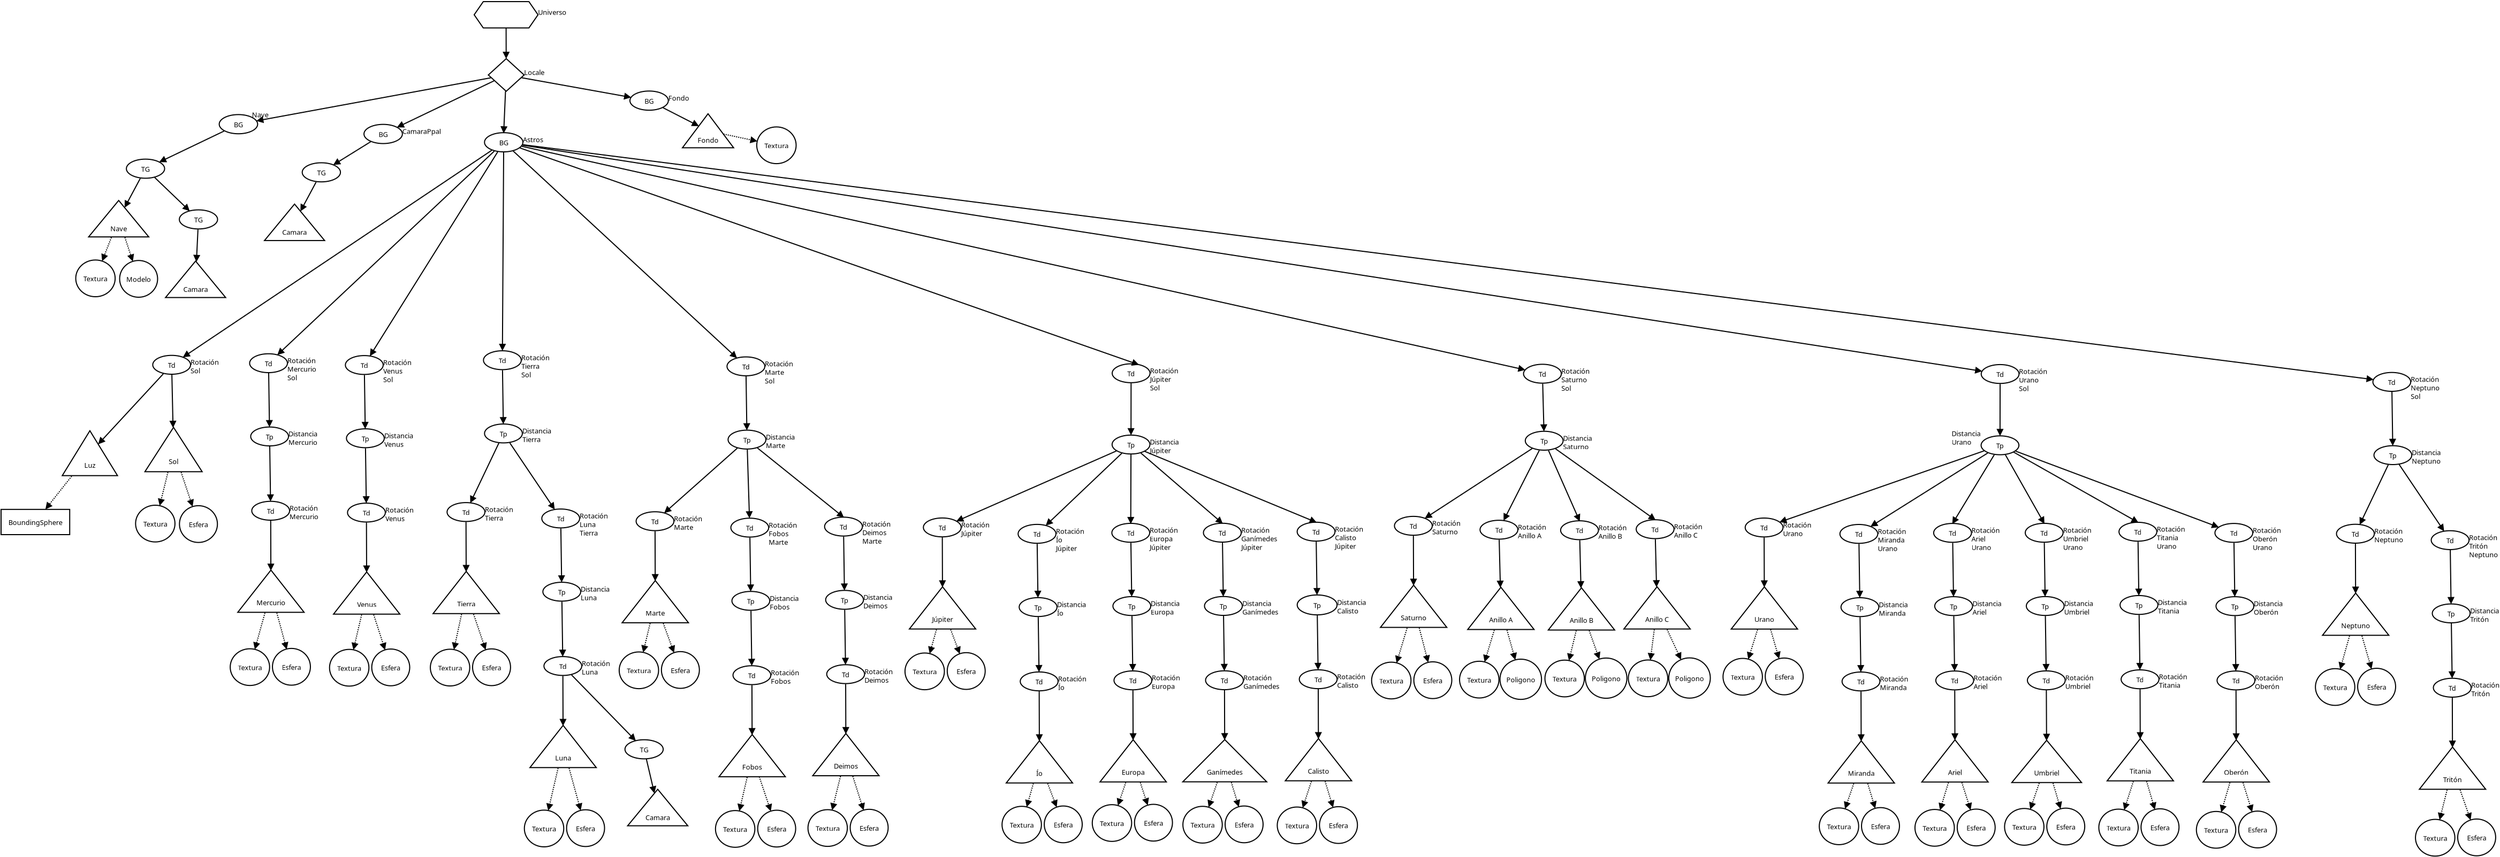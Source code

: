 <?xml version="1.0" encoding="UTF-8"?>
<dia:diagram xmlns:dia="http://www.lysator.liu.se/~alla/dia/">
  <dia:layer name="Fondo" visible="true" active="true">
    <dia:object type="Flowchart - Ellipse" version="0" id="O0">
      <dia:attribute name="obj_pos">
        <dia:point val="5.134,11.217"/>
      </dia:attribute>
      <dia:attribute name="obj_bb">
        <dia:rectangle val="5.084,11.167;8.716,13.033"/>
      </dia:attribute>
      <dia:attribute name="elem_corner">
        <dia:point val="5.134,11.217"/>
      </dia:attribute>
      <dia:attribute name="elem_width">
        <dia:real val="3.533"/>
      </dia:attribute>
      <dia:attribute name="elem_height">
        <dia:real val="1.766"/>
      </dia:attribute>
      <dia:attribute name="show_background">
        <dia:boolean val="true"/>
      </dia:attribute>
      <dia:attribute name="padding">
        <dia:real val="0.354"/>
      </dia:attribute>
      <dia:attribute name="text">
        <dia:composite type="text">
          <dia:attribute name="string">
            <dia:string>#Td#</dia:string>
          </dia:attribute>
          <dia:attribute name="font">
            <dia:font family="sans" style="0" name="Helvetica"/>
          </dia:attribute>
          <dia:attribute name="height">
            <dia:real val="0.8"/>
          </dia:attribute>
          <dia:attribute name="pos">
            <dia:point val="6.9,12.295"/>
          </dia:attribute>
          <dia:attribute name="color">
            <dia:color val="#000000"/>
          </dia:attribute>
          <dia:attribute name="alignment">
            <dia:enum val="1"/>
          </dia:attribute>
        </dia:composite>
      </dia:attribute>
    </dia:object>
    <dia:object type="Flowchart - Extract" version="1" id="O1">
      <dia:attribute name="obj_pos">
        <dia:point val="4.4,17.95"/>
      </dia:attribute>
      <dia:attribute name="obj_bb">
        <dia:rectangle val="4.308,17.858;9.842,22.15"/>
      </dia:attribute>
      <dia:attribute name="meta">
        <dia:composite type="dict"/>
      </dia:attribute>
      <dia:attribute name="elem_corner">
        <dia:point val="4.4,17.95"/>
      </dia:attribute>
      <dia:attribute name="elem_width">
        <dia:real val="5.35"/>
      </dia:attribute>
      <dia:attribute name="elem_height">
        <dia:real val="4.15"/>
      </dia:attribute>
      <dia:attribute name="line_width">
        <dia:real val="0.1"/>
      </dia:attribute>
      <dia:attribute name="line_colour">
        <dia:color val="#000000"/>
      </dia:attribute>
      <dia:attribute name="fill_colour">
        <dia:color val="#ffffff"/>
      </dia:attribute>
      <dia:attribute name="show_background">
        <dia:boolean val="true"/>
      </dia:attribute>
      <dia:attribute name="line_style">
        <dia:enum val="0"/>
        <dia:real val="1"/>
      </dia:attribute>
      <dia:attribute name="padding">
        <dia:real val="0.1"/>
      </dia:attribute>
      <dia:attribute name="text">
        <dia:composite type="text">
          <dia:attribute name="string">
            <dia:string>#Sol#</dia:string>
          </dia:attribute>
          <dia:attribute name="font">
            <dia:font family="sans" style="0" name="Helvetica"/>
          </dia:attribute>
          <dia:attribute name="height">
            <dia:real val="0.8"/>
          </dia:attribute>
          <dia:attribute name="pos">
            <dia:point val="7.075,21.262"/>
          </dia:attribute>
          <dia:attribute name="color">
            <dia:color val="#000000"/>
          </dia:attribute>
          <dia:attribute name="alignment">
            <dia:enum val="1"/>
          </dia:attribute>
        </dia:composite>
      </dia:attribute>
      <dia:attribute name="flip_horizontal">
        <dia:boolean val="false"/>
      </dia:attribute>
      <dia:attribute name="flip_vertical">
        <dia:boolean val="false"/>
      </dia:attribute>
      <dia:attribute name="subscale">
        <dia:real val="1"/>
      </dia:attribute>
    </dia:object>
    <dia:object type="Standard - Line" version="0" id="O2">
      <dia:attribute name="obj_pos">
        <dia:point val="6.921,13.033"/>
      </dia:attribute>
      <dia:attribute name="obj_bb">
        <dia:rectangle val="6.686,12.982;7.347,18.041"/>
      </dia:attribute>
      <dia:attribute name="conn_endpoints">
        <dia:point val="6.921,13.033"/>
        <dia:point val="7.029,17.929"/>
      </dia:attribute>
      <dia:attribute name="numcp">
        <dia:int val="1"/>
      </dia:attribute>
      <dia:attribute name="end_arrow">
        <dia:enum val="3"/>
      </dia:attribute>
      <dia:attribute name="end_arrow_length">
        <dia:real val="0.5"/>
      </dia:attribute>
      <dia:attribute name="end_arrow_width">
        <dia:real val="0.5"/>
      </dia:attribute>
      <dia:connections>
        <dia:connection handle="0" to="O0" connection="16"/>
        <dia:connection handle="1" to="O1" connection="12"/>
      </dia:connections>
    </dia:object>
    <dia:object type="Flowchart - Ellipse" version="0" id="O3">
      <dia:attribute name="obj_pos">
        <dia:point val="14.184,11.067"/>
      </dia:attribute>
      <dia:attribute name="obj_bb">
        <dia:rectangle val="14.134,11.017;17.766,12.883"/>
      </dia:attribute>
      <dia:attribute name="elem_corner">
        <dia:point val="14.184,11.067"/>
      </dia:attribute>
      <dia:attribute name="elem_width">
        <dia:real val="3.533"/>
      </dia:attribute>
      <dia:attribute name="elem_height">
        <dia:real val="1.766"/>
      </dia:attribute>
      <dia:attribute name="show_background">
        <dia:boolean val="true"/>
      </dia:attribute>
      <dia:attribute name="padding">
        <dia:real val="0.354"/>
      </dia:attribute>
      <dia:attribute name="text">
        <dia:composite type="text">
          <dia:attribute name="string">
            <dia:string>#Td#</dia:string>
          </dia:attribute>
          <dia:attribute name="font">
            <dia:font family="sans" style="0" name="Helvetica"/>
          </dia:attribute>
          <dia:attribute name="height">
            <dia:real val="0.8"/>
          </dia:attribute>
          <dia:attribute name="pos">
            <dia:point val="15.95,12.145"/>
          </dia:attribute>
          <dia:attribute name="color">
            <dia:color val="#000000"/>
          </dia:attribute>
          <dia:attribute name="alignment">
            <dia:enum val="1"/>
          </dia:attribute>
        </dia:composite>
      </dia:attribute>
    </dia:object>
    <dia:object type="Flowchart - Ellipse" version="0" id="O4">
      <dia:attribute name="obj_pos">
        <dia:point val="14.284,17.917"/>
      </dia:attribute>
      <dia:attribute name="obj_bb">
        <dia:rectangle val="14.234,17.867;17.866,19.733"/>
      </dia:attribute>
      <dia:attribute name="elem_corner">
        <dia:point val="14.284,17.917"/>
      </dia:attribute>
      <dia:attribute name="elem_width">
        <dia:real val="3.533"/>
      </dia:attribute>
      <dia:attribute name="elem_height">
        <dia:real val="1.766"/>
      </dia:attribute>
      <dia:attribute name="show_background">
        <dia:boolean val="true"/>
      </dia:attribute>
      <dia:attribute name="padding">
        <dia:real val="0.354"/>
      </dia:attribute>
      <dia:attribute name="text">
        <dia:composite type="text">
          <dia:attribute name="string">
            <dia:string>#Tp#</dia:string>
          </dia:attribute>
          <dia:attribute name="font">
            <dia:font family="sans" style="0" name="Helvetica"/>
          </dia:attribute>
          <dia:attribute name="height">
            <dia:real val="0.8"/>
          </dia:attribute>
          <dia:attribute name="pos">
            <dia:point val="16.05,18.995"/>
          </dia:attribute>
          <dia:attribute name="color">
            <dia:color val="#000000"/>
          </dia:attribute>
          <dia:attribute name="alignment">
            <dia:enum val="1"/>
          </dia:attribute>
        </dia:composite>
      </dia:attribute>
    </dia:object>
    <dia:object type="Flowchart - Ellipse" version="0" id="O5">
      <dia:attribute name="obj_pos">
        <dia:point val="14.384,24.867"/>
      </dia:attribute>
      <dia:attribute name="obj_bb">
        <dia:rectangle val="14.334,24.817;17.966,26.683"/>
      </dia:attribute>
      <dia:attribute name="elem_corner">
        <dia:point val="14.384,24.867"/>
      </dia:attribute>
      <dia:attribute name="elem_width">
        <dia:real val="3.533"/>
      </dia:attribute>
      <dia:attribute name="elem_height">
        <dia:real val="1.766"/>
      </dia:attribute>
      <dia:attribute name="show_background">
        <dia:boolean val="true"/>
      </dia:attribute>
      <dia:attribute name="padding">
        <dia:real val="0.354"/>
      </dia:attribute>
      <dia:attribute name="text">
        <dia:composite type="text">
          <dia:attribute name="string">
            <dia:string>#Td#</dia:string>
          </dia:attribute>
          <dia:attribute name="font">
            <dia:font family="sans" style="0" name="Helvetica"/>
          </dia:attribute>
          <dia:attribute name="height">
            <dia:real val="0.8"/>
          </dia:attribute>
          <dia:attribute name="pos">
            <dia:point val="16.15,25.945"/>
          </dia:attribute>
          <dia:attribute name="color">
            <dia:color val="#000000"/>
          </dia:attribute>
          <dia:attribute name="alignment">
            <dia:enum val="1"/>
          </dia:attribute>
        </dia:composite>
      </dia:attribute>
    </dia:object>
    <dia:object type="Flowchart - Extract" version="1" id="O6">
      <dia:attribute name="obj_pos">
        <dia:point val="13.075,31.3"/>
      </dia:attribute>
      <dia:attribute name="obj_bb">
        <dia:rectangle val="12.972,31.219;19.378,35.3"/>
      </dia:attribute>
      <dia:attribute name="meta">
        <dia:composite type="dict"/>
      </dia:attribute>
      <dia:attribute name="elem_corner">
        <dia:point val="13.075,31.3"/>
      </dia:attribute>
      <dia:attribute name="elem_width">
        <dia:real val="6.2"/>
      </dia:attribute>
      <dia:attribute name="elem_height">
        <dia:real val="3.95"/>
      </dia:attribute>
      <dia:attribute name="line_width">
        <dia:real val="0.1"/>
      </dia:attribute>
      <dia:attribute name="line_colour">
        <dia:color val="#000000"/>
      </dia:attribute>
      <dia:attribute name="fill_colour">
        <dia:color val="#ffffff"/>
      </dia:attribute>
      <dia:attribute name="show_background">
        <dia:boolean val="true"/>
      </dia:attribute>
      <dia:attribute name="line_style">
        <dia:enum val="0"/>
        <dia:real val="1"/>
      </dia:attribute>
      <dia:attribute name="padding">
        <dia:real val="0.1"/>
      </dia:attribute>
      <dia:attribute name="text">
        <dia:composite type="text">
          <dia:attribute name="string">
            <dia:string>#Mercurio#</dia:string>
          </dia:attribute>
          <dia:attribute name="font">
            <dia:font family="sans" style="0" name="Helvetica"/>
          </dia:attribute>
          <dia:attribute name="height">
            <dia:real val="0.8"/>
          </dia:attribute>
          <dia:attribute name="pos">
            <dia:point val="16.175,34.462"/>
          </dia:attribute>
          <dia:attribute name="color">
            <dia:color val="#000000"/>
          </dia:attribute>
          <dia:attribute name="alignment">
            <dia:enum val="1"/>
          </dia:attribute>
        </dia:composite>
      </dia:attribute>
      <dia:attribute name="flip_horizontal">
        <dia:boolean val="false"/>
      </dia:attribute>
      <dia:attribute name="flip_vertical">
        <dia:boolean val="false"/>
      </dia:attribute>
      <dia:attribute name="subscale">
        <dia:real val="1"/>
      </dia:attribute>
    </dia:object>
    <dia:object type="Standard - Line" version="0" id="O7">
      <dia:attribute name="obj_pos">
        <dia:point val="15.964,12.882"/>
      </dia:attribute>
      <dia:attribute name="obj_bb">
        <dia:rectangle val="15.697,12.831;16.359,17.98"/>
      </dia:attribute>
      <dia:attribute name="conn_endpoints">
        <dia:point val="15.964,12.882"/>
        <dia:point val="16.036,17.869"/>
      </dia:attribute>
      <dia:attribute name="numcp">
        <dia:int val="1"/>
      </dia:attribute>
      <dia:attribute name="end_arrow">
        <dia:enum val="3"/>
      </dia:attribute>
      <dia:attribute name="end_arrow_length">
        <dia:real val="0.5"/>
      </dia:attribute>
      <dia:attribute name="end_arrow_width">
        <dia:real val="0.5"/>
      </dia:attribute>
      <dia:connections>
        <dia:connection handle="0" to="O3" connection="16"/>
        <dia:connection handle="1" to="O4" connection="16"/>
      </dia:connections>
    </dia:object>
    <dia:object type="Standard - Line" version="0" id="O8">
      <dia:attribute name="obj_pos">
        <dia:point val="16.063,19.732"/>
      </dia:attribute>
      <dia:attribute name="obj_bb">
        <dia:rectangle val="15.798,19.681;16.459,24.93"/>
      </dia:attribute>
      <dia:attribute name="conn_endpoints">
        <dia:point val="16.063,19.732"/>
        <dia:point val="16.137,24.819"/>
      </dia:attribute>
      <dia:attribute name="numcp">
        <dia:int val="1"/>
      </dia:attribute>
      <dia:attribute name="end_arrow">
        <dia:enum val="3"/>
      </dia:attribute>
      <dia:attribute name="end_arrow_length">
        <dia:real val="0.5"/>
      </dia:attribute>
      <dia:attribute name="end_arrow_width">
        <dia:real val="0.5"/>
      </dia:attribute>
      <dia:connections>
        <dia:connection handle="0" to="O4" connection="16"/>
        <dia:connection handle="1" to="O5" connection="16"/>
      </dia:connections>
    </dia:object>
    <dia:object type="Standard - Line" version="0" id="O9">
      <dia:attribute name="obj_pos">
        <dia:point val="16.153,26.68"/>
      </dia:attribute>
      <dia:attribute name="obj_bb">
        <dia:rectangle val="15.836,26.63;16.497,31.407"/>
      </dia:attribute>
      <dia:attribute name="conn_endpoints">
        <dia:point val="16.153,26.68"/>
        <dia:point val="16.168,31.295"/>
      </dia:attribute>
      <dia:attribute name="numcp">
        <dia:int val="1"/>
      </dia:attribute>
      <dia:attribute name="end_arrow">
        <dia:enum val="3"/>
      </dia:attribute>
      <dia:attribute name="end_arrow_length">
        <dia:real val="0.5"/>
      </dia:attribute>
      <dia:attribute name="end_arrow_width">
        <dia:real val="0.5"/>
      </dia:attribute>
      <dia:connections>
        <dia:connection handle="0" to="O5" connection="16"/>
        <dia:connection handle="1" to="O6" connection="12"/>
      </dia:connections>
    </dia:object>
    <dia:object type="Standard - Text" version="1" id="O10">
      <dia:attribute name="obj_pos">
        <dia:point val="8.666,12.1"/>
      </dia:attribute>
      <dia:attribute name="obj_bb">
        <dia:rectangle val="8.666,11.505;11.474,13.05"/>
      </dia:attribute>
      <dia:attribute name="text">
        <dia:composite type="text">
          <dia:attribute name="string">
            <dia:string>#Rotación
Sol#</dia:string>
          </dia:attribute>
          <dia:attribute name="font">
            <dia:font family="sans" style="0" name="Helvetica"/>
          </dia:attribute>
          <dia:attribute name="height">
            <dia:real val="0.8"/>
          </dia:attribute>
          <dia:attribute name="pos">
            <dia:point val="8.666,12.1"/>
          </dia:attribute>
          <dia:attribute name="color">
            <dia:color val="#000000"/>
          </dia:attribute>
          <dia:attribute name="alignment">
            <dia:enum val="0"/>
          </dia:attribute>
        </dia:composite>
      </dia:attribute>
      <dia:attribute name="valign">
        <dia:enum val="3"/>
      </dia:attribute>
      <dia:connections>
        <dia:connection handle="0" to="O0" connection="0"/>
      </dia:connections>
    </dia:object>
    <dia:object type="Standard - Text" version="1" id="O11">
      <dia:attribute name="obj_pos">
        <dia:point val="17.716,11.95"/>
      </dia:attribute>
      <dia:attribute name="obj_bb">
        <dia:rectangle val="17.716,11.355;20.524,13.7"/>
      </dia:attribute>
      <dia:attribute name="text">
        <dia:composite type="text">
          <dia:attribute name="string">
            <dia:string>#Rotación
Mercurio
Sol#</dia:string>
          </dia:attribute>
          <dia:attribute name="font">
            <dia:font family="sans" style="0" name="Helvetica"/>
          </dia:attribute>
          <dia:attribute name="height">
            <dia:real val="0.8"/>
          </dia:attribute>
          <dia:attribute name="pos">
            <dia:point val="17.716,11.95"/>
          </dia:attribute>
          <dia:attribute name="color">
            <dia:color val="#000000"/>
          </dia:attribute>
          <dia:attribute name="alignment">
            <dia:enum val="0"/>
          </dia:attribute>
        </dia:composite>
      </dia:attribute>
      <dia:attribute name="valign">
        <dia:enum val="3"/>
      </dia:attribute>
      <dia:connections>
        <dia:connection handle="0" to="O3" connection="0"/>
      </dia:connections>
    </dia:object>
    <dia:object type="Standard - Text" version="1" id="O12">
      <dia:attribute name="obj_pos">
        <dia:point val="17.816,18.8"/>
      </dia:attribute>
      <dia:attribute name="obj_bb">
        <dia:rectangle val="17.816,18.205;20.789,19.75"/>
      </dia:attribute>
      <dia:attribute name="text">
        <dia:composite type="text">
          <dia:attribute name="string">
            <dia:string>#Distancia
Mercurio#</dia:string>
          </dia:attribute>
          <dia:attribute name="font">
            <dia:font family="sans" style="0" name="Helvetica"/>
          </dia:attribute>
          <dia:attribute name="height">
            <dia:real val="0.8"/>
          </dia:attribute>
          <dia:attribute name="pos">
            <dia:point val="17.816,18.8"/>
          </dia:attribute>
          <dia:attribute name="color">
            <dia:color val="#000000"/>
          </dia:attribute>
          <dia:attribute name="alignment">
            <dia:enum val="0"/>
          </dia:attribute>
        </dia:composite>
      </dia:attribute>
      <dia:attribute name="valign">
        <dia:enum val="3"/>
      </dia:attribute>
      <dia:connections>
        <dia:connection handle="0" to="O4" connection="0"/>
      </dia:connections>
    </dia:object>
    <dia:object type="Standard - Text" version="1" id="O13">
      <dia:attribute name="obj_pos">
        <dia:point val="17.916,25.75"/>
      </dia:attribute>
      <dia:attribute name="obj_bb">
        <dia:rectangle val="17.916,25.155;20.724,26.7"/>
      </dia:attribute>
      <dia:attribute name="text">
        <dia:composite type="text">
          <dia:attribute name="string">
            <dia:string>#Rotación
Mercurio#</dia:string>
          </dia:attribute>
          <dia:attribute name="font">
            <dia:font family="sans" style="0" name="Helvetica"/>
          </dia:attribute>
          <dia:attribute name="height">
            <dia:real val="0.8"/>
          </dia:attribute>
          <dia:attribute name="pos">
            <dia:point val="17.916,25.75"/>
          </dia:attribute>
          <dia:attribute name="color">
            <dia:color val="#000000"/>
          </dia:attribute>
          <dia:attribute name="alignment">
            <dia:enum val="0"/>
          </dia:attribute>
        </dia:composite>
      </dia:attribute>
      <dia:attribute name="valign">
        <dia:enum val="3"/>
      </dia:attribute>
      <dia:connections>
        <dia:connection handle="0" to="O5" connection="0"/>
      </dia:connections>
    </dia:object>
    <dia:object type="Flowchart - Ellipse" version="0" id="O14">
      <dia:attribute name="obj_pos">
        <dia:point val="23.129,11.237"/>
      </dia:attribute>
      <dia:attribute name="obj_bb">
        <dia:rectangle val="23.079,11.187;26.711,13.053"/>
      </dia:attribute>
      <dia:attribute name="elem_corner">
        <dia:point val="23.129,11.237"/>
      </dia:attribute>
      <dia:attribute name="elem_width">
        <dia:real val="3.533"/>
      </dia:attribute>
      <dia:attribute name="elem_height">
        <dia:real val="1.766"/>
      </dia:attribute>
      <dia:attribute name="show_background">
        <dia:boolean val="true"/>
      </dia:attribute>
      <dia:attribute name="padding">
        <dia:real val="0.354"/>
      </dia:attribute>
      <dia:attribute name="text">
        <dia:composite type="text">
          <dia:attribute name="string">
            <dia:string>#Td#</dia:string>
          </dia:attribute>
          <dia:attribute name="font">
            <dia:font family="sans" style="0" name="Helvetica"/>
          </dia:attribute>
          <dia:attribute name="height">
            <dia:real val="0.8"/>
          </dia:attribute>
          <dia:attribute name="pos">
            <dia:point val="24.895,12.315"/>
          </dia:attribute>
          <dia:attribute name="color">
            <dia:color val="#000000"/>
          </dia:attribute>
          <dia:attribute name="alignment">
            <dia:enum val="1"/>
          </dia:attribute>
        </dia:composite>
      </dia:attribute>
    </dia:object>
    <dia:object type="Flowchart - Ellipse" version="0" id="O15">
      <dia:attribute name="obj_pos">
        <dia:point val="23.229,18.087"/>
      </dia:attribute>
      <dia:attribute name="obj_bb">
        <dia:rectangle val="23.179,18.037;26.811,19.903"/>
      </dia:attribute>
      <dia:attribute name="elem_corner">
        <dia:point val="23.229,18.087"/>
      </dia:attribute>
      <dia:attribute name="elem_width">
        <dia:real val="3.533"/>
      </dia:attribute>
      <dia:attribute name="elem_height">
        <dia:real val="1.766"/>
      </dia:attribute>
      <dia:attribute name="show_background">
        <dia:boolean val="true"/>
      </dia:attribute>
      <dia:attribute name="padding">
        <dia:real val="0.354"/>
      </dia:attribute>
      <dia:attribute name="text">
        <dia:composite type="text">
          <dia:attribute name="string">
            <dia:string>#Tp#</dia:string>
          </dia:attribute>
          <dia:attribute name="font">
            <dia:font family="sans" style="0" name="Helvetica"/>
          </dia:attribute>
          <dia:attribute name="height">
            <dia:real val="0.8"/>
          </dia:attribute>
          <dia:attribute name="pos">
            <dia:point val="24.995,19.165"/>
          </dia:attribute>
          <dia:attribute name="color">
            <dia:color val="#000000"/>
          </dia:attribute>
          <dia:attribute name="alignment">
            <dia:enum val="1"/>
          </dia:attribute>
        </dia:composite>
      </dia:attribute>
    </dia:object>
    <dia:object type="Flowchart - Ellipse" version="0" id="O16">
      <dia:attribute name="obj_pos">
        <dia:point val="23.329,25.037"/>
      </dia:attribute>
      <dia:attribute name="obj_bb">
        <dia:rectangle val="23.279,24.987;26.911,26.853"/>
      </dia:attribute>
      <dia:attribute name="elem_corner">
        <dia:point val="23.329,25.037"/>
      </dia:attribute>
      <dia:attribute name="elem_width">
        <dia:real val="3.533"/>
      </dia:attribute>
      <dia:attribute name="elem_height">
        <dia:real val="1.766"/>
      </dia:attribute>
      <dia:attribute name="show_background">
        <dia:boolean val="true"/>
      </dia:attribute>
      <dia:attribute name="padding">
        <dia:real val="0.354"/>
      </dia:attribute>
      <dia:attribute name="text">
        <dia:composite type="text">
          <dia:attribute name="string">
            <dia:string>#Td#</dia:string>
          </dia:attribute>
          <dia:attribute name="font">
            <dia:font family="sans" style="0" name="Helvetica"/>
          </dia:attribute>
          <dia:attribute name="height">
            <dia:real val="0.8"/>
          </dia:attribute>
          <dia:attribute name="pos">
            <dia:point val="25.095,26.115"/>
          </dia:attribute>
          <dia:attribute name="color">
            <dia:color val="#000000"/>
          </dia:attribute>
          <dia:attribute name="alignment">
            <dia:enum val="1"/>
          </dia:attribute>
        </dia:composite>
      </dia:attribute>
    </dia:object>
    <dia:object type="Flowchart - Extract" version="1" id="O17">
      <dia:attribute name="obj_pos">
        <dia:point val="22.02,31.47"/>
      </dia:attribute>
      <dia:attribute name="obj_bb">
        <dia:rectangle val="21.917,31.389;28.323,35.47"/>
      </dia:attribute>
      <dia:attribute name="meta">
        <dia:composite type="dict"/>
      </dia:attribute>
      <dia:attribute name="elem_corner">
        <dia:point val="22.02,31.47"/>
      </dia:attribute>
      <dia:attribute name="elem_width">
        <dia:real val="6.2"/>
      </dia:attribute>
      <dia:attribute name="elem_height">
        <dia:real val="3.95"/>
      </dia:attribute>
      <dia:attribute name="line_width">
        <dia:real val="0.1"/>
      </dia:attribute>
      <dia:attribute name="line_colour">
        <dia:color val="#000000"/>
      </dia:attribute>
      <dia:attribute name="fill_colour">
        <dia:color val="#ffffff"/>
      </dia:attribute>
      <dia:attribute name="show_background">
        <dia:boolean val="true"/>
      </dia:attribute>
      <dia:attribute name="line_style">
        <dia:enum val="0"/>
        <dia:real val="1"/>
      </dia:attribute>
      <dia:attribute name="padding">
        <dia:real val="0.1"/>
      </dia:attribute>
      <dia:attribute name="text">
        <dia:composite type="text">
          <dia:attribute name="string">
            <dia:string>#Venus#</dia:string>
          </dia:attribute>
          <dia:attribute name="font">
            <dia:font family="sans" style="0" name="Helvetica"/>
          </dia:attribute>
          <dia:attribute name="height">
            <dia:real val="0.8"/>
          </dia:attribute>
          <dia:attribute name="pos">
            <dia:point val="25.12,34.633"/>
          </dia:attribute>
          <dia:attribute name="color">
            <dia:color val="#000000"/>
          </dia:attribute>
          <dia:attribute name="alignment">
            <dia:enum val="1"/>
          </dia:attribute>
        </dia:composite>
      </dia:attribute>
      <dia:attribute name="flip_horizontal">
        <dia:boolean val="false"/>
      </dia:attribute>
      <dia:attribute name="flip_vertical">
        <dia:boolean val="false"/>
      </dia:attribute>
      <dia:attribute name="subscale">
        <dia:real val="1"/>
      </dia:attribute>
    </dia:object>
    <dia:object type="Standard - Line" version="0" id="O18">
      <dia:attribute name="obj_pos">
        <dia:point val="24.909,13.052"/>
      </dia:attribute>
      <dia:attribute name="obj_bb">
        <dia:rectangle val="24.642,13.001;25.304,18.15"/>
      </dia:attribute>
      <dia:attribute name="conn_endpoints">
        <dia:point val="24.909,13.052"/>
        <dia:point val="24.981,18.038"/>
      </dia:attribute>
      <dia:attribute name="numcp">
        <dia:int val="1"/>
      </dia:attribute>
      <dia:attribute name="end_arrow">
        <dia:enum val="3"/>
      </dia:attribute>
      <dia:attribute name="end_arrow_length">
        <dia:real val="0.5"/>
      </dia:attribute>
      <dia:attribute name="end_arrow_width">
        <dia:real val="0.5"/>
      </dia:attribute>
      <dia:connections>
        <dia:connection handle="0" to="O14" connection="16"/>
        <dia:connection handle="1" to="O15" connection="16"/>
      </dia:connections>
    </dia:object>
    <dia:object type="Standard - Line" version="0" id="O19">
      <dia:attribute name="obj_pos">
        <dia:point val="25.008,19.902"/>
      </dia:attribute>
      <dia:attribute name="obj_bb">
        <dia:rectangle val="24.743,19.851;25.404,25.1"/>
      </dia:attribute>
      <dia:attribute name="conn_endpoints">
        <dia:point val="25.008,19.902"/>
        <dia:point val="25.082,24.988"/>
      </dia:attribute>
      <dia:attribute name="numcp">
        <dia:int val="1"/>
      </dia:attribute>
      <dia:attribute name="end_arrow">
        <dia:enum val="3"/>
      </dia:attribute>
      <dia:attribute name="end_arrow_length">
        <dia:real val="0.5"/>
      </dia:attribute>
      <dia:attribute name="end_arrow_width">
        <dia:real val="0.5"/>
      </dia:attribute>
      <dia:connections>
        <dia:connection handle="0" to="O15" connection="16"/>
        <dia:connection handle="1" to="O16" connection="16"/>
      </dia:connections>
    </dia:object>
    <dia:object type="Standard - Line" version="0" id="O20">
      <dia:attribute name="obj_pos">
        <dia:point val="25.098,26.85"/>
      </dia:attribute>
      <dia:attribute name="obj_bb">
        <dia:rectangle val="24.781,26.799;25.442,31.577"/>
      </dia:attribute>
      <dia:attribute name="conn_endpoints">
        <dia:point val="25.098,26.85"/>
        <dia:point val="25.113,31.465"/>
      </dia:attribute>
      <dia:attribute name="numcp">
        <dia:int val="1"/>
      </dia:attribute>
      <dia:attribute name="end_arrow">
        <dia:enum val="3"/>
      </dia:attribute>
      <dia:attribute name="end_arrow_length">
        <dia:real val="0.5"/>
      </dia:attribute>
      <dia:attribute name="end_arrow_width">
        <dia:real val="0.5"/>
      </dia:attribute>
      <dia:connections>
        <dia:connection handle="0" to="O16" connection="16"/>
        <dia:connection handle="1" to="O17" connection="12"/>
      </dia:connections>
    </dia:object>
    <dia:object type="Standard - Text" version="1" id="O21">
      <dia:attribute name="obj_pos">
        <dia:point val="26.661,12.12"/>
      </dia:attribute>
      <dia:attribute name="obj_bb">
        <dia:rectangle val="26.661,11.525;29.469,13.87"/>
      </dia:attribute>
      <dia:attribute name="text">
        <dia:composite type="text">
          <dia:attribute name="string">
            <dia:string>#Rotación
Venus
Sol#</dia:string>
          </dia:attribute>
          <dia:attribute name="font">
            <dia:font family="sans" style="0" name="Helvetica"/>
          </dia:attribute>
          <dia:attribute name="height">
            <dia:real val="0.8"/>
          </dia:attribute>
          <dia:attribute name="pos">
            <dia:point val="26.661,12.12"/>
          </dia:attribute>
          <dia:attribute name="color">
            <dia:color val="#000000"/>
          </dia:attribute>
          <dia:attribute name="alignment">
            <dia:enum val="0"/>
          </dia:attribute>
        </dia:composite>
      </dia:attribute>
      <dia:attribute name="valign">
        <dia:enum val="3"/>
      </dia:attribute>
      <dia:connections>
        <dia:connection handle="0" to="O14" connection="0"/>
      </dia:connections>
    </dia:object>
    <dia:object type="Standard - Text" version="1" id="O22">
      <dia:attribute name="obj_pos">
        <dia:point val="26.761,18.97"/>
      </dia:attribute>
      <dia:attribute name="obj_bb">
        <dia:rectangle val="26.761,18.375;29.734,19.92"/>
      </dia:attribute>
      <dia:attribute name="text">
        <dia:composite type="text">
          <dia:attribute name="string">
            <dia:string>#Distancia
Venus#</dia:string>
          </dia:attribute>
          <dia:attribute name="font">
            <dia:font family="sans" style="0" name="Helvetica"/>
          </dia:attribute>
          <dia:attribute name="height">
            <dia:real val="0.8"/>
          </dia:attribute>
          <dia:attribute name="pos">
            <dia:point val="26.761,18.97"/>
          </dia:attribute>
          <dia:attribute name="color">
            <dia:color val="#000000"/>
          </dia:attribute>
          <dia:attribute name="alignment">
            <dia:enum val="0"/>
          </dia:attribute>
        </dia:composite>
      </dia:attribute>
      <dia:attribute name="valign">
        <dia:enum val="3"/>
      </dia:attribute>
      <dia:connections>
        <dia:connection handle="0" to="O15" connection="0"/>
      </dia:connections>
    </dia:object>
    <dia:object type="Standard - Text" version="1" id="O23">
      <dia:attribute name="obj_pos">
        <dia:point val="26.861,25.92"/>
      </dia:attribute>
      <dia:attribute name="obj_bb">
        <dia:rectangle val="26.861,25.325;29.669,26.87"/>
      </dia:attribute>
      <dia:attribute name="text">
        <dia:composite type="text">
          <dia:attribute name="string">
            <dia:string>#Rotación
Venus#</dia:string>
          </dia:attribute>
          <dia:attribute name="font">
            <dia:font family="sans" style="0" name="Helvetica"/>
          </dia:attribute>
          <dia:attribute name="height">
            <dia:real val="0.8"/>
          </dia:attribute>
          <dia:attribute name="pos">
            <dia:point val="26.861,25.92"/>
          </dia:attribute>
          <dia:attribute name="color">
            <dia:color val="#000000"/>
          </dia:attribute>
          <dia:attribute name="alignment">
            <dia:enum val="0"/>
          </dia:attribute>
        </dia:composite>
      </dia:attribute>
      <dia:attribute name="valign">
        <dia:enum val="3"/>
      </dia:attribute>
      <dia:connections>
        <dia:connection handle="0" to="O16" connection="0"/>
      </dia:connections>
    </dia:object>
    <dia:object type="Flowchart - Ellipse" version="0" id="O24">
      <dia:attribute name="obj_pos">
        <dia:point val="36.029,10.787"/>
      </dia:attribute>
      <dia:attribute name="obj_bb">
        <dia:rectangle val="35.979,10.737;39.611,12.603"/>
      </dia:attribute>
      <dia:attribute name="elem_corner">
        <dia:point val="36.029,10.787"/>
      </dia:attribute>
      <dia:attribute name="elem_width">
        <dia:real val="3.533"/>
      </dia:attribute>
      <dia:attribute name="elem_height">
        <dia:real val="1.766"/>
      </dia:attribute>
      <dia:attribute name="show_background">
        <dia:boolean val="true"/>
      </dia:attribute>
      <dia:attribute name="padding">
        <dia:real val="0.354"/>
      </dia:attribute>
      <dia:attribute name="text">
        <dia:composite type="text">
          <dia:attribute name="string">
            <dia:string>#Td#</dia:string>
          </dia:attribute>
          <dia:attribute name="font">
            <dia:font family="sans" style="0" name="Helvetica"/>
          </dia:attribute>
          <dia:attribute name="height">
            <dia:real val="0.8"/>
          </dia:attribute>
          <dia:attribute name="pos">
            <dia:point val="37.795,11.865"/>
          </dia:attribute>
          <dia:attribute name="color">
            <dia:color val="#000000"/>
          </dia:attribute>
          <dia:attribute name="alignment">
            <dia:enum val="1"/>
          </dia:attribute>
        </dia:composite>
      </dia:attribute>
    </dia:object>
    <dia:object type="Flowchart - Ellipse" version="0" id="O25">
      <dia:attribute name="obj_pos">
        <dia:point val="36.129,17.637"/>
      </dia:attribute>
      <dia:attribute name="obj_bb">
        <dia:rectangle val="36.079,17.587;39.711,19.453"/>
      </dia:attribute>
      <dia:attribute name="elem_corner">
        <dia:point val="36.129,17.637"/>
      </dia:attribute>
      <dia:attribute name="elem_width">
        <dia:real val="3.533"/>
      </dia:attribute>
      <dia:attribute name="elem_height">
        <dia:real val="1.766"/>
      </dia:attribute>
      <dia:attribute name="show_background">
        <dia:boolean val="true"/>
      </dia:attribute>
      <dia:attribute name="padding">
        <dia:real val="0.354"/>
      </dia:attribute>
      <dia:attribute name="text">
        <dia:composite type="text">
          <dia:attribute name="string">
            <dia:string>#Tp#</dia:string>
          </dia:attribute>
          <dia:attribute name="font">
            <dia:font family="sans" style="0" name="Helvetica"/>
          </dia:attribute>
          <dia:attribute name="height">
            <dia:real val="0.8"/>
          </dia:attribute>
          <dia:attribute name="pos">
            <dia:point val="37.895,18.715"/>
          </dia:attribute>
          <dia:attribute name="color">
            <dia:color val="#000000"/>
          </dia:attribute>
          <dia:attribute name="alignment">
            <dia:enum val="1"/>
          </dia:attribute>
        </dia:composite>
      </dia:attribute>
    </dia:object>
    <dia:object type="Flowchart - Ellipse" version="0" id="O26">
      <dia:attribute name="obj_pos">
        <dia:point val="32.629,24.987"/>
      </dia:attribute>
      <dia:attribute name="obj_bb">
        <dia:rectangle val="32.579,24.937;36.211,26.803"/>
      </dia:attribute>
      <dia:attribute name="elem_corner">
        <dia:point val="32.629,24.987"/>
      </dia:attribute>
      <dia:attribute name="elem_width">
        <dia:real val="3.533"/>
      </dia:attribute>
      <dia:attribute name="elem_height">
        <dia:real val="1.766"/>
      </dia:attribute>
      <dia:attribute name="show_background">
        <dia:boolean val="true"/>
      </dia:attribute>
      <dia:attribute name="padding">
        <dia:real val="0.354"/>
      </dia:attribute>
      <dia:attribute name="text">
        <dia:composite type="text">
          <dia:attribute name="string">
            <dia:string>#Td#</dia:string>
          </dia:attribute>
          <dia:attribute name="font">
            <dia:font family="sans" style="0" name="Helvetica"/>
          </dia:attribute>
          <dia:attribute name="height">
            <dia:real val="0.8"/>
          </dia:attribute>
          <dia:attribute name="pos">
            <dia:point val="34.395,26.065"/>
          </dia:attribute>
          <dia:attribute name="color">
            <dia:color val="#000000"/>
          </dia:attribute>
          <dia:attribute name="alignment">
            <dia:enum val="1"/>
          </dia:attribute>
        </dia:composite>
      </dia:attribute>
    </dia:object>
    <dia:object type="Flowchart - Extract" version="1" id="O27">
      <dia:attribute name="obj_pos">
        <dia:point val="31.32,31.42"/>
      </dia:attribute>
      <dia:attribute name="obj_bb">
        <dia:rectangle val="31.217,31.339;37.623,35.42"/>
      </dia:attribute>
      <dia:attribute name="meta">
        <dia:composite type="dict"/>
      </dia:attribute>
      <dia:attribute name="elem_corner">
        <dia:point val="31.32,31.42"/>
      </dia:attribute>
      <dia:attribute name="elem_width">
        <dia:real val="6.2"/>
      </dia:attribute>
      <dia:attribute name="elem_height">
        <dia:real val="3.95"/>
      </dia:attribute>
      <dia:attribute name="line_width">
        <dia:real val="0.1"/>
      </dia:attribute>
      <dia:attribute name="line_colour">
        <dia:color val="#000000"/>
      </dia:attribute>
      <dia:attribute name="fill_colour">
        <dia:color val="#ffffff"/>
      </dia:attribute>
      <dia:attribute name="show_background">
        <dia:boolean val="true"/>
      </dia:attribute>
      <dia:attribute name="line_style">
        <dia:enum val="0"/>
        <dia:real val="1"/>
      </dia:attribute>
      <dia:attribute name="padding">
        <dia:real val="0.1"/>
      </dia:attribute>
      <dia:attribute name="text">
        <dia:composite type="text">
          <dia:attribute name="string">
            <dia:string>#Tierra#</dia:string>
          </dia:attribute>
          <dia:attribute name="font">
            <dia:font family="sans" style="0" name="Helvetica"/>
          </dia:attribute>
          <dia:attribute name="height">
            <dia:real val="0.8"/>
          </dia:attribute>
          <dia:attribute name="pos">
            <dia:point val="34.42,34.583"/>
          </dia:attribute>
          <dia:attribute name="color">
            <dia:color val="#000000"/>
          </dia:attribute>
          <dia:attribute name="alignment">
            <dia:enum val="1"/>
          </dia:attribute>
        </dia:composite>
      </dia:attribute>
      <dia:attribute name="flip_horizontal">
        <dia:boolean val="false"/>
      </dia:attribute>
      <dia:attribute name="flip_vertical">
        <dia:boolean val="false"/>
      </dia:attribute>
      <dia:attribute name="subscale">
        <dia:real val="1"/>
      </dia:attribute>
    </dia:object>
    <dia:object type="Standard - Line" version="0" id="O28">
      <dia:attribute name="obj_pos">
        <dia:point val="37.809,12.602"/>
      </dia:attribute>
      <dia:attribute name="obj_bb">
        <dia:rectangle val="37.542,12.551;38.204,17.7"/>
      </dia:attribute>
      <dia:attribute name="conn_endpoints">
        <dia:point val="37.809,12.602"/>
        <dia:point val="37.881,17.588"/>
      </dia:attribute>
      <dia:attribute name="numcp">
        <dia:int val="1"/>
      </dia:attribute>
      <dia:attribute name="end_arrow">
        <dia:enum val="3"/>
      </dia:attribute>
      <dia:attribute name="end_arrow_length">
        <dia:real val="0.5"/>
      </dia:attribute>
      <dia:attribute name="end_arrow_width">
        <dia:real val="0.5"/>
      </dia:attribute>
      <dia:connections>
        <dia:connection handle="0" to="O24" connection="16"/>
        <dia:connection handle="1" to="O25" connection="16"/>
      </dia:connections>
    </dia:object>
    <dia:object type="Standard - Line" version="0" id="O29">
      <dia:attribute name="obj_pos">
        <dia:point val="37.468,19.417"/>
      </dia:attribute>
      <dia:attribute name="obj_bb">
        <dia:rectangle val="34.745,19.351;37.534,25.074"/>
      </dia:attribute>
      <dia:attribute name="conn_endpoints">
        <dia:point val="37.468,19.417"/>
        <dia:point val="34.822,24.973"/>
      </dia:attribute>
      <dia:attribute name="numcp">
        <dia:int val="1"/>
      </dia:attribute>
      <dia:attribute name="end_arrow">
        <dia:enum val="3"/>
      </dia:attribute>
      <dia:attribute name="end_arrow_length">
        <dia:real val="0.5"/>
      </dia:attribute>
      <dia:attribute name="end_arrow_width">
        <dia:real val="0.5"/>
      </dia:attribute>
      <dia:connections>
        <dia:connection handle="0" to="O25" connection="16"/>
        <dia:connection handle="1" to="O26" connection="16"/>
      </dia:connections>
    </dia:object>
    <dia:object type="Standard - Line" version="0" id="O30">
      <dia:attribute name="obj_pos">
        <dia:point val="34.398,26.8"/>
      </dia:attribute>
      <dia:attribute name="obj_bb">
        <dia:rectangle val="34.081,26.75;34.742,31.527"/>
      </dia:attribute>
      <dia:attribute name="conn_endpoints">
        <dia:point val="34.398,26.8"/>
        <dia:point val="34.413,31.415"/>
      </dia:attribute>
      <dia:attribute name="numcp">
        <dia:int val="1"/>
      </dia:attribute>
      <dia:attribute name="end_arrow">
        <dia:enum val="3"/>
      </dia:attribute>
      <dia:attribute name="end_arrow_length">
        <dia:real val="0.5"/>
      </dia:attribute>
      <dia:attribute name="end_arrow_width">
        <dia:real val="0.5"/>
      </dia:attribute>
      <dia:connections>
        <dia:connection handle="0" to="O26" connection="16"/>
        <dia:connection handle="1" to="O27" connection="12"/>
      </dia:connections>
    </dia:object>
    <dia:object type="Standard - Text" version="1" id="O31">
      <dia:attribute name="obj_pos">
        <dia:point val="39.561,11.67"/>
      </dia:attribute>
      <dia:attribute name="obj_bb">
        <dia:rectangle val="39.561,11.075;42.369,13.42"/>
      </dia:attribute>
      <dia:attribute name="text">
        <dia:composite type="text">
          <dia:attribute name="string">
            <dia:string>#Rotación
Tierra
Sol#</dia:string>
          </dia:attribute>
          <dia:attribute name="font">
            <dia:font family="sans" style="0" name="Helvetica"/>
          </dia:attribute>
          <dia:attribute name="height">
            <dia:real val="0.8"/>
          </dia:attribute>
          <dia:attribute name="pos">
            <dia:point val="39.561,11.67"/>
          </dia:attribute>
          <dia:attribute name="color">
            <dia:color val="#000000"/>
          </dia:attribute>
          <dia:attribute name="alignment">
            <dia:enum val="0"/>
          </dia:attribute>
        </dia:composite>
      </dia:attribute>
      <dia:attribute name="valign">
        <dia:enum val="3"/>
      </dia:attribute>
      <dia:connections>
        <dia:connection handle="0" to="O24" connection="0"/>
      </dia:connections>
    </dia:object>
    <dia:object type="Standard - Text" version="1" id="O32">
      <dia:attribute name="obj_pos">
        <dia:point val="39.661,18.52"/>
      </dia:attribute>
      <dia:attribute name="obj_bb">
        <dia:rectangle val="39.661,17.925;42.634,19.47"/>
      </dia:attribute>
      <dia:attribute name="text">
        <dia:composite type="text">
          <dia:attribute name="string">
            <dia:string>#Distancia
Tierra#</dia:string>
          </dia:attribute>
          <dia:attribute name="font">
            <dia:font family="sans" style="0" name="Helvetica"/>
          </dia:attribute>
          <dia:attribute name="height">
            <dia:real val="0.8"/>
          </dia:attribute>
          <dia:attribute name="pos">
            <dia:point val="39.661,18.52"/>
          </dia:attribute>
          <dia:attribute name="color">
            <dia:color val="#000000"/>
          </dia:attribute>
          <dia:attribute name="alignment">
            <dia:enum val="0"/>
          </dia:attribute>
        </dia:composite>
      </dia:attribute>
      <dia:attribute name="valign">
        <dia:enum val="3"/>
      </dia:attribute>
      <dia:connections>
        <dia:connection handle="0" to="O25" connection="0"/>
      </dia:connections>
    </dia:object>
    <dia:object type="Standard - Text" version="1" id="O33">
      <dia:attribute name="obj_pos">
        <dia:point val="36.161,25.87"/>
      </dia:attribute>
      <dia:attribute name="obj_bb">
        <dia:rectangle val="36.161,25.275;38.969,26.82"/>
      </dia:attribute>
      <dia:attribute name="text">
        <dia:composite type="text">
          <dia:attribute name="string">
            <dia:string>#Rotación
Tierra#</dia:string>
          </dia:attribute>
          <dia:attribute name="font">
            <dia:font family="sans" style="0" name="Helvetica"/>
          </dia:attribute>
          <dia:attribute name="height">
            <dia:real val="0.8"/>
          </dia:attribute>
          <dia:attribute name="pos">
            <dia:point val="36.161,25.87"/>
          </dia:attribute>
          <dia:attribute name="color">
            <dia:color val="#000000"/>
          </dia:attribute>
          <dia:attribute name="alignment">
            <dia:enum val="0"/>
          </dia:attribute>
        </dia:composite>
      </dia:attribute>
      <dia:attribute name="valign">
        <dia:enum val="3"/>
      </dia:attribute>
      <dia:connections>
        <dia:connection handle="0" to="O26" connection="0"/>
      </dia:connections>
    </dia:object>
    <dia:object type="Flowchart - Ellipse" version="0" id="O34">
      <dia:attribute name="obj_pos">
        <dia:point val="41.479,25.587"/>
      </dia:attribute>
      <dia:attribute name="obj_bb">
        <dia:rectangle val="41.429,25.537;45.061,27.403"/>
      </dia:attribute>
      <dia:attribute name="elem_corner">
        <dia:point val="41.479,25.587"/>
      </dia:attribute>
      <dia:attribute name="elem_width">
        <dia:real val="3.533"/>
      </dia:attribute>
      <dia:attribute name="elem_height">
        <dia:real val="1.766"/>
      </dia:attribute>
      <dia:attribute name="show_background">
        <dia:boolean val="true"/>
      </dia:attribute>
      <dia:attribute name="padding">
        <dia:real val="0.354"/>
      </dia:attribute>
      <dia:attribute name="text">
        <dia:composite type="text">
          <dia:attribute name="string">
            <dia:string>#Td#</dia:string>
          </dia:attribute>
          <dia:attribute name="font">
            <dia:font family="sans" style="0" name="Helvetica"/>
          </dia:attribute>
          <dia:attribute name="height">
            <dia:real val="0.8"/>
          </dia:attribute>
          <dia:attribute name="pos">
            <dia:point val="43.245,26.665"/>
          </dia:attribute>
          <dia:attribute name="color">
            <dia:color val="#000000"/>
          </dia:attribute>
          <dia:attribute name="alignment">
            <dia:enum val="1"/>
          </dia:attribute>
        </dia:composite>
      </dia:attribute>
    </dia:object>
    <dia:object type="Flowchart - Ellipse" version="0" id="O35">
      <dia:attribute name="obj_pos">
        <dia:point val="41.579,32.437"/>
      </dia:attribute>
      <dia:attribute name="obj_bb">
        <dia:rectangle val="41.529,32.387;45.161,34.253"/>
      </dia:attribute>
      <dia:attribute name="elem_corner">
        <dia:point val="41.579,32.437"/>
      </dia:attribute>
      <dia:attribute name="elem_width">
        <dia:real val="3.533"/>
      </dia:attribute>
      <dia:attribute name="elem_height">
        <dia:real val="1.766"/>
      </dia:attribute>
      <dia:attribute name="show_background">
        <dia:boolean val="true"/>
      </dia:attribute>
      <dia:attribute name="padding">
        <dia:real val="0.354"/>
      </dia:attribute>
      <dia:attribute name="text">
        <dia:composite type="text">
          <dia:attribute name="string">
            <dia:string>#Tp#</dia:string>
          </dia:attribute>
          <dia:attribute name="font">
            <dia:font family="sans" style="0" name="Helvetica"/>
          </dia:attribute>
          <dia:attribute name="height">
            <dia:real val="0.8"/>
          </dia:attribute>
          <dia:attribute name="pos">
            <dia:point val="43.345,33.515"/>
          </dia:attribute>
          <dia:attribute name="color">
            <dia:color val="#000000"/>
          </dia:attribute>
          <dia:attribute name="alignment">
            <dia:enum val="1"/>
          </dia:attribute>
        </dia:composite>
      </dia:attribute>
    </dia:object>
    <dia:object type="Flowchart - Ellipse" version="0" id="O36">
      <dia:attribute name="obj_pos">
        <dia:point val="41.679,39.387"/>
      </dia:attribute>
      <dia:attribute name="obj_bb">
        <dia:rectangle val="41.629,39.337;45.261,41.203"/>
      </dia:attribute>
      <dia:attribute name="elem_corner">
        <dia:point val="41.679,39.387"/>
      </dia:attribute>
      <dia:attribute name="elem_width">
        <dia:real val="3.533"/>
      </dia:attribute>
      <dia:attribute name="elem_height">
        <dia:real val="1.766"/>
      </dia:attribute>
      <dia:attribute name="show_background">
        <dia:boolean val="true"/>
      </dia:attribute>
      <dia:attribute name="padding">
        <dia:real val="0.354"/>
      </dia:attribute>
      <dia:attribute name="text">
        <dia:composite type="text">
          <dia:attribute name="string">
            <dia:string>#Td#</dia:string>
          </dia:attribute>
          <dia:attribute name="font">
            <dia:font family="sans" style="0" name="Helvetica"/>
          </dia:attribute>
          <dia:attribute name="height">
            <dia:real val="0.8"/>
          </dia:attribute>
          <dia:attribute name="pos">
            <dia:point val="43.445,40.465"/>
          </dia:attribute>
          <dia:attribute name="color">
            <dia:color val="#000000"/>
          </dia:attribute>
          <dia:attribute name="alignment">
            <dia:enum val="1"/>
          </dia:attribute>
        </dia:composite>
      </dia:attribute>
    </dia:object>
    <dia:object type="Flowchart - Extract" version="1" id="O37">
      <dia:attribute name="obj_pos">
        <dia:point val="40.37,45.82"/>
      </dia:attribute>
      <dia:attribute name="obj_bb">
        <dia:rectangle val="40.267,45.739;46.673,49.82"/>
      </dia:attribute>
      <dia:attribute name="meta">
        <dia:composite type="dict"/>
      </dia:attribute>
      <dia:attribute name="elem_corner">
        <dia:point val="40.37,45.82"/>
      </dia:attribute>
      <dia:attribute name="elem_width">
        <dia:real val="6.2"/>
      </dia:attribute>
      <dia:attribute name="elem_height">
        <dia:real val="3.95"/>
      </dia:attribute>
      <dia:attribute name="line_width">
        <dia:real val="0.1"/>
      </dia:attribute>
      <dia:attribute name="line_colour">
        <dia:color val="#000000"/>
      </dia:attribute>
      <dia:attribute name="fill_colour">
        <dia:color val="#ffffff"/>
      </dia:attribute>
      <dia:attribute name="show_background">
        <dia:boolean val="true"/>
      </dia:attribute>
      <dia:attribute name="line_style">
        <dia:enum val="0"/>
        <dia:real val="1"/>
      </dia:attribute>
      <dia:attribute name="padding">
        <dia:real val="0.1"/>
      </dia:attribute>
      <dia:attribute name="text">
        <dia:composite type="text">
          <dia:attribute name="string">
            <dia:string>#Luna#</dia:string>
          </dia:attribute>
          <dia:attribute name="font">
            <dia:font family="sans" style="0" name="Helvetica"/>
          </dia:attribute>
          <dia:attribute name="height">
            <dia:real val="0.8"/>
          </dia:attribute>
          <dia:attribute name="pos">
            <dia:point val="43.47,48.983"/>
          </dia:attribute>
          <dia:attribute name="color">
            <dia:color val="#000000"/>
          </dia:attribute>
          <dia:attribute name="alignment">
            <dia:enum val="1"/>
          </dia:attribute>
        </dia:composite>
      </dia:attribute>
      <dia:attribute name="flip_horizontal">
        <dia:boolean val="false"/>
      </dia:attribute>
      <dia:attribute name="flip_vertical">
        <dia:boolean val="false"/>
      </dia:attribute>
      <dia:attribute name="subscale">
        <dia:real val="1"/>
      </dia:attribute>
    </dia:object>
    <dia:object type="Standard - Line" version="0" id="O38">
      <dia:attribute name="obj_pos">
        <dia:point val="43.259,27.402"/>
      </dia:attribute>
      <dia:attribute name="obj_bb">
        <dia:rectangle val="42.992,27.351;43.654,32.5"/>
      </dia:attribute>
      <dia:attribute name="conn_endpoints">
        <dia:point val="43.259,27.402"/>
        <dia:point val="43.331,32.389"/>
      </dia:attribute>
      <dia:attribute name="numcp">
        <dia:int val="1"/>
      </dia:attribute>
      <dia:attribute name="end_arrow">
        <dia:enum val="3"/>
      </dia:attribute>
      <dia:attribute name="end_arrow_length">
        <dia:real val="0.5"/>
      </dia:attribute>
      <dia:attribute name="end_arrow_width">
        <dia:real val="0.5"/>
      </dia:attribute>
      <dia:connections>
        <dia:connection handle="0" to="O34" connection="16"/>
        <dia:connection handle="1" to="O35" connection="16"/>
      </dia:connections>
    </dia:object>
    <dia:object type="Standard - Line" version="0" id="O39">
      <dia:attribute name="obj_pos">
        <dia:point val="43.358,34.252"/>
      </dia:attribute>
      <dia:attribute name="obj_bb">
        <dia:rectangle val="43.093,34.201;43.755,39.45"/>
      </dia:attribute>
      <dia:attribute name="conn_endpoints">
        <dia:point val="43.358,34.252"/>
        <dia:point val="43.432,39.339"/>
      </dia:attribute>
      <dia:attribute name="numcp">
        <dia:int val="1"/>
      </dia:attribute>
      <dia:attribute name="end_arrow">
        <dia:enum val="3"/>
      </dia:attribute>
      <dia:attribute name="end_arrow_length">
        <dia:real val="0.5"/>
      </dia:attribute>
      <dia:attribute name="end_arrow_width">
        <dia:real val="0.5"/>
      </dia:attribute>
      <dia:connections>
        <dia:connection handle="0" to="O35" connection="16"/>
        <dia:connection handle="1" to="O36" connection="16"/>
      </dia:connections>
    </dia:object>
    <dia:object type="Standard - Line" version="0" id="O40">
      <dia:attribute name="obj_pos">
        <dia:point val="43.448,41.2"/>
      </dia:attribute>
      <dia:attribute name="obj_bb">
        <dia:rectangle val="43.131,41.15;43.792,45.927"/>
      </dia:attribute>
      <dia:attribute name="conn_endpoints">
        <dia:point val="43.448,41.2"/>
        <dia:point val="43.463,45.815"/>
      </dia:attribute>
      <dia:attribute name="numcp">
        <dia:int val="1"/>
      </dia:attribute>
      <dia:attribute name="end_arrow">
        <dia:enum val="3"/>
      </dia:attribute>
      <dia:attribute name="end_arrow_length">
        <dia:real val="0.5"/>
      </dia:attribute>
      <dia:attribute name="end_arrow_width">
        <dia:real val="0.5"/>
      </dia:attribute>
      <dia:connections>
        <dia:connection handle="0" to="O36" connection="16"/>
        <dia:connection handle="1" to="O37" connection="12"/>
      </dia:connections>
    </dia:object>
    <dia:object type="Standard - Text" version="1" id="O41">
      <dia:attribute name="obj_pos">
        <dia:point val="45.011,26.47"/>
      </dia:attribute>
      <dia:attribute name="obj_bb">
        <dia:rectangle val="45.011,25.875;47.819,28.22"/>
      </dia:attribute>
      <dia:attribute name="text">
        <dia:composite type="text">
          <dia:attribute name="string">
            <dia:string>#Rotación
Luna
Tierra#</dia:string>
          </dia:attribute>
          <dia:attribute name="font">
            <dia:font family="sans" style="0" name="Helvetica"/>
          </dia:attribute>
          <dia:attribute name="height">
            <dia:real val="0.8"/>
          </dia:attribute>
          <dia:attribute name="pos">
            <dia:point val="45.011,26.47"/>
          </dia:attribute>
          <dia:attribute name="color">
            <dia:color val="#000000"/>
          </dia:attribute>
          <dia:attribute name="alignment">
            <dia:enum val="0"/>
          </dia:attribute>
        </dia:composite>
      </dia:attribute>
      <dia:attribute name="valign">
        <dia:enum val="3"/>
      </dia:attribute>
      <dia:connections>
        <dia:connection handle="0" to="O34" connection="0"/>
      </dia:connections>
    </dia:object>
    <dia:object type="Standard - Text" version="1" id="O42">
      <dia:attribute name="obj_pos">
        <dia:point val="45.111,33.32"/>
      </dia:attribute>
      <dia:attribute name="obj_bb">
        <dia:rectangle val="45.111,32.725;48.084,34.27"/>
      </dia:attribute>
      <dia:attribute name="text">
        <dia:composite type="text">
          <dia:attribute name="string">
            <dia:string>#Distancia
Luna#</dia:string>
          </dia:attribute>
          <dia:attribute name="font">
            <dia:font family="sans" style="0" name="Helvetica"/>
          </dia:attribute>
          <dia:attribute name="height">
            <dia:real val="0.8"/>
          </dia:attribute>
          <dia:attribute name="pos">
            <dia:point val="45.111,33.32"/>
          </dia:attribute>
          <dia:attribute name="color">
            <dia:color val="#000000"/>
          </dia:attribute>
          <dia:attribute name="alignment">
            <dia:enum val="0"/>
          </dia:attribute>
        </dia:composite>
      </dia:attribute>
      <dia:attribute name="valign">
        <dia:enum val="3"/>
      </dia:attribute>
      <dia:connections>
        <dia:connection handle="0" to="O35" connection="0"/>
      </dia:connections>
    </dia:object>
    <dia:object type="Standard - Text" version="1" id="O43">
      <dia:attribute name="obj_pos">
        <dia:point val="45.211,40.27"/>
      </dia:attribute>
      <dia:attribute name="obj_bb">
        <dia:rectangle val="45.211,39.675;48.019,41.22"/>
      </dia:attribute>
      <dia:attribute name="text">
        <dia:composite type="text">
          <dia:attribute name="string">
            <dia:string>#Rotación
Luna#</dia:string>
          </dia:attribute>
          <dia:attribute name="font">
            <dia:font family="sans" style="0" name="Helvetica"/>
          </dia:attribute>
          <dia:attribute name="height">
            <dia:real val="0.8"/>
          </dia:attribute>
          <dia:attribute name="pos">
            <dia:point val="45.211,40.27"/>
          </dia:attribute>
          <dia:attribute name="color">
            <dia:color val="#000000"/>
          </dia:attribute>
          <dia:attribute name="alignment">
            <dia:enum val="0"/>
          </dia:attribute>
        </dia:composite>
      </dia:attribute>
      <dia:attribute name="valign">
        <dia:enum val="3"/>
      </dia:attribute>
      <dia:connections>
        <dia:connection handle="0" to="O36" connection="0"/>
      </dia:connections>
    </dia:object>
    <dia:object type="Standard - Line" version="0" id="O44">
      <dia:attribute name="obj_pos">
        <dia:point val="38.486,19.398"/>
      </dia:attribute>
      <dia:attribute name="obj_bb">
        <dia:rectangle val="38.417,19.329;42.723,25.684"/>
      </dia:attribute>
      <dia:attribute name="conn_endpoints">
        <dia:point val="38.486,19.398"/>
        <dia:point val="42.654,25.592"/>
      </dia:attribute>
      <dia:attribute name="numcp">
        <dia:int val="1"/>
      </dia:attribute>
      <dia:attribute name="end_arrow">
        <dia:enum val="3"/>
      </dia:attribute>
      <dia:attribute name="end_arrow_length">
        <dia:real val="0.5"/>
      </dia:attribute>
      <dia:attribute name="end_arrow_width">
        <dia:real val="0.5"/>
      </dia:attribute>
      <dia:connections>
        <dia:connection handle="0" to="O25" connection="16"/>
        <dia:connection handle="1" to="O34" connection="16"/>
      </dia:connections>
    </dia:object>
    <dia:object type="Flowchart - Ellipse" version="0" id="O45">
      <dia:attribute name="obj_pos">
        <dia:point val="58.781,11.361"/>
      </dia:attribute>
      <dia:attribute name="obj_bb">
        <dia:rectangle val="58.731,11.311;62.364,13.178"/>
      </dia:attribute>
      <dia:attribute name="elem_corner">
        <dia:point val="58.781,11.361"/>
      </dia:attribute>
      <dia:attribute name="elem_width">
        <dia:real val="3.533"/>
      </dia:attribute>
      <dia:attribute name="elem_height">
        <dia:real val="1.766"/>
      </dia:attribute>
      <dia:attribute name="show_background">
        <dia:boolean val="true"/>
      </dia:attribute>
      <dia:attribute name="padding">
        <dia:real val="0.354"/>
      </dia:attribute>
      <dia:attribute name="text">
        <dia:composite type="text">
          <dia:attribute name="string">
            <dia:string>#Td#</dia:string>
          </dia:attribute>
          <dia:attribute name="font">
            <dia:font family="sans" style="0" name="Helvetica"/>
          </dia:attribute>
          <dia:attribute name="height">
            <dia:real val="0.8"/>
          </dia:attribute>
          <dia:attribute name="pos">
            <dia:point val="60.548,12.439"/>
          </dia:attribute>
          <dia:attribute name="color">
            <dia:color val="#000000"/>
          </dia:attribute>
          <dia:attribute name="alignment">
            <dia:enum val="1"/>
          </dia:attribute>
        </dia:composite>
      </dia:attribute>
    </dia:object>
    <dia:object type="Flowchart - Ellipse" version="0" id="O46">
      <dia:attribute name="obj_pos">
        <dia:point val="58.881,18.211"/>
      </dia:attribute>
      <dia:attribute name="obj_bb">
        <dia:rectangle val="58.831,18.161;62.464,20.027"/>
      </dia:attribute>
      <dia:attribute name="elem_corner">
        <dia:point val="58.881,18.211"/>
      </dia:attribute>
      <dia:attribute name="elem_width">
        <dia:real val="3.533"/>
      </dia:attribute>
      <dia:attribute name="elem_height">
        <dia:real val="1.766"/>
      </dia:attribute>
      <dia:attribute name="show_background">
        <dia:boolean val="true"/>
      </dia:attribute>
      <dia:attribute name="padding">
        <dia:real val="0.354"/>
      </dia:attribute>
      <dia:attribute name="text">
        <dia:composite type="text">
          <dia:attribute name="string">
            <dia:string>#Tp#</dia:string>
          </dia:attribute>
          <dia:attribute name="font">
            <dia:font family="sans" style="0" name="Helvetica"/>
          </dia:attribute>
          <dia:attribute name="height">
            <dia:real val="0.8"/>
          </dia:attribute>
          <dia:attribute name="pos">
            <dia:point val="60.648,19.289"/>
          </dia:attribute>
          <dia:attribute name="color">
            <dia:color val="#000000"/>
          </dia:attribute>
          <dia:attribute name="alignment">
            <dia:enum val="1"/>
          </dia:attribute>
        </dia:composite>
      </dia:attribute>
    </dia:object>
    <dia:object type="Flowchart - Ellipse" version="0" id="O47">
      <dia:attribute name="obj_pos">
        <dia:point val="50.29,25.844"/>
      </dia:attribute>
      <dia:attribute name="obj_bb">
        <dia:rectangle val="50.24,25.794;53.873,27.66"/>
      </dia:attribute>
      <dia:attribute name="elem_corner">
        <dia:point val="50.29,25.844"/>
      </dia:attribute>
      <dia:attribute name="elem_width">
        <dia:real val="3.533"/>
      </dia:attribute>
      <dia:attribute name="elem_height">
        <dia:real val="1.766"/>
      </dia:attribute>
      <dia:attribute name="show_background">
        <dia:boolean val="true"/>
      </dia:attribute>
      <dia:attribute name="padding">
        <dia:real val="0.354"/>
      </dia:attribute>
      <dia:attribute name="text">
        <dia:composite type="text">
          <dia:attribute name="string">
            <dia:string>#Td#</dia:string>
          </dia:attribute>
          <dia:attribute name="font">
            <dia:font family="sans" style="0" name="Helvetica"/>
          </dia:attribute>
          <dia:attribute name="height">
            <dia:real val="0.8"/>
          </dia:attribute>
          <dia:attribute name="pos">
            <dia:point val="52.056,26.922"/>
          </dia:attribute>
          <dia:attribute name="color">
            <dia:color val="#000000"/>
          </dia:attribute>
          <dia:attribute name="alignment">
            <dia:enum val="1"/>
          </dia:attribute>
        </dia:composite>
      </dia:attribute>
    </dia:object>
    <dia:object type="Flowchart - Extract" version="1" id="O48">
      <dia:attribute name="obj_pos">
        <dia:point val="48.981,32.277"/>
      </dia:attribute>
      <dia:attribute name="obj_bb">
        <dia:rectangle val="48.879,32.196;55.284,36.277"/>
      </dia:attribute>
      <dia:attribute name="meta">
        <dia:composite type="dict"/>
      </dia:attribute>
      <dia:attribute name="elem_corner">
        <dia:point val="48.981,32.277"/>
      </dia:attribute>
      <dia:attribute name="elem_width">
        <dia:real val="6.2"/>
      </dia:attribute>
      <dia:attribute name="elem_height">
        <dia:real val="3.95"/>
      </dia:attribute>
      <dia:attribute name="line_width">
        <dia:real val="0.1"/>
      </dia:attribute>
      <dia:attribute name="line_colour">
        <dia:color val="#000000"/>
      </dia:attribute>
      <dia:attribute name="fill_colour">
        <dia:color val="#ffffff"/>
      </dia:attribute>
      <dia:attribute name="show_background">
        <dia:boolean val="true"/>
      </dia:attribute>
      <dia:attribute name="line_style">
        <dia:enum val="0"/>
        <dia:real val="1"/>
      </dia:attribute>
      <dia:attribute name="padding">
        <dia:real val="0.1"/>
      </dia:attribute>
      <dia:attribute name="text">
        <dia:composite type="text">
          <dia:attribute name="string">
            <dia:string>#Marte#</dia:string>
          </dia:attribute>
          <dia:attribute name="font">
            <dia:font family="sans" style="0" name="Helvetica"/>
          </dia:attribute>
          <dia:attribute name="height">
            <dia:real val="0.8"/>
          </dia:attribute>
          <dia:attribute name="pos">
            <dia:point val="52.081,35.44"/>
          </dia:attribute>
          <dia:attribute name="color">
            <dia:color val="#000000"/>
          </dia:attribute>
          <dia:attribute name="alignment">
            <dia:enum val="1"/>
          </dia:attribute>
        </dia:composite>
      </dia:attribute>
      <dia:attribute name="flip_horizontal">
        <dia:boolean val="false"/>
      </dia:attribute>
      <dia:attribute name="flip_vertical">
        <dia:boolean val="false"/>
      </dia:attribute>
      <dia:attribute name="subscale">
        <dia:real val="1"/>
      </dia:attribute>
    </dia:object>
    <dia:object type="Standard - Line" version="0" id="O49">
      <dia:attribute name="obj_pos">
        <dia:point val="60.561,13.176"/>
      </dia:attribute>
      <dia:attribute name="obj_bb">
        <dia:rectangle val="60.295,13.125;60.957,18.275"/>
      </dia:attribute>
      <dia:attribute name="conn_endpoints">
        <dia:point val="60.561,13.176"/>
        <dia:point val="60.634,18.163"/>
      </dia:attribute>
      <dia:attribute name="numcp">
        <dia:int val="1"/>
      </dia:attribute>
      <dia:attribute name="end_arrow">
        <dia:enum val="3"/>
      </dia:attribute>
      <dia:attribute name="end_arrow_length">
        <dia:real val="0.5"/>
      </dia:attribute>
      <dia:attribute name="end_arrow_width">
        <dia:real val="0.5"/>
      </dia:attribute>
      <dia:connections>
        <dia:connection handle="0" to="O45" connection="16"/>
        <dia:connection handle="1" to="O46" connection="16"/>
      </dia:connections>
    </dia:object>
    <dia:object type="Standard - Line" version="0" id="O50">
      <dia:attribute name="obj_pos">
        <dia:point val="59.745,19.897"/>
      </dia:attribute>
      <dia:attribute name="obj_bb">
        <dia:rectangle val="52.876,19.826;59.815,25.999"/>
      </dia:attribute>
      <dia:attribute name="conn_endpoints">
        <dia:point val="59.745,19.897"/>
        <dia:point val="52.959,25.925"/>
      </dia:attribute>
      <dia:attribute name="numcp">
        <dia:int val="1"/>
      </dia:attribute>
      <dia:attribute name="end_arrow">
        <dia:enum val="3"/>
      </dia:attribute>
      <dia:attribute name="end_arrow_length">
        <dia:real val="0.5"/>
      </dia:attribute>
      <dia:attribute name="end_arrow_width">
        <dia:real val="0.5"/>
      </dia:attribute>
      <dia:connections>
        <dia:connection handle="0" to="O46" connection="16"/>
        <dia:connection handle="1" to="O47" connection="16"/>
      </dia:connections>
    </dia:object>
    <dia:object type="Standard - Line" version="0" id="O51">
      <dia:attribute name="obj_pos">
        <dia:point val="52.06,27.657"/>
      </dia:attribute>
      <dia:attribute name="obj_bb">
        <dia:rectangle val="51.742,27.607;52.404,32.384"/>
      </dia:attribute>
      <dia:attribute name="conn_endpoints">
        <dia:point val="52.06,27.657"/>
        <dia:point val="52.075,32.272"/>
      </dia:attribute>
      <dia:attribute name="numcp">
        <dia:int val="1"/>
      </dia:attribute>
      <dia:attribute name="end_arrow">
        <dia:enum val="3"/>
      </dia:attribute>
      <dia:attribute name="end_arrow_length">
        <dia:real val="0.5"/>
      </dia:attribute>
      <dia:attribute name="end_arrow_width">
        <dia:real val="0.5"/>
      </dia:attribute>
      <dia:connections>
        <dia:connection handle="0" to="O47" connection="16"/>
        <dia:connection handle="1" to="O48" connection="12"/>
      </dia:connections>
    </dia:object>
    <dia:object type="Standard - Text" version="1" id="O52">
      <dia:attribute name="obj_pos">
        <dia:point val="62.314,12.244"/>
      </dia:attribute>
      <dia:attribute name="obj_bb">
        <dia:rectangle val="62.314,11.649;65.121,13.994"/>
      </dia:attribute>
      <dia:attribute name="text">
        <dia:composite type="text">
          <dia:attribute name="string">
            <dia:string>#Rotación
Marte
Sol#</dia:string>
          </dia:attribute>
          <dia:attribute name="font">
            <dia:font family="sans" style="0" name="Helvetica"/>
          </dia:attribute>
          <dia:attribute name="height">
            <dia:real val="0.8"/>
          </dia:attribute>
          <dia:attribute name="pos">
            <dia:point val="62.314,12.244"/>
          </dia:attribute>
          <dia:attribute name="color">
            <dia:color val="#000000"/>
          </dia:attribute>
          <dia:attribute name="alignment">
            <dia:enum val="0"/>
          </dia:attribute>
        </dia:composite>
      </dia:attribute>
      <dia:attribute name="valign">
        <dia:enum val="3"/>
      </dia:attribute>
      <dia:connections>
        <dia:connection handle="0" to="O45" connection="0"/>
      </dia:connections>
    </dia:object>
    <dia:object type="Standard - Text" version="1" id="O53">
      <dia:attribute name="obj_pos">
        <dia:point val="62.414,19.094"/>
      </dia:attribute>
      <dia:attribute name="obj_bb">
        <dia:rectangle val="62.414,18.499;65.386,20.044"/>
      </dia:attribute>
      <dia:attribute name="text">
        <dia:composite type="text">
          <dia:attribute name="string">
            <dia:string>#Distancia
Marte#</dia:string>
          </dia:attribute>
          <dia:attribute name="font">
            <dia:font family="sans" style="0" name="Helvetica"/>
          </dia:attribute>
          <dia:attribute name="height">
            <dia:real val="0.8"/>
          </dia:attribute>
          <dia:attribute name="pos">
            <dia:point val="62.414,19.094"/>
          </dia:attribute>
          <dia:attribute name="color">
            <dia:color val="#000000"/>
          </dia:attribute>
          <dia:attribute name="alignment">
            <dia:enum val="0"/>
          </dia:attribute>
        </dia:composite>
      </dia:attribute>
      <dia:attribute name="valign">
        <dia:enum val="3"/>
      </dia:attribute>
      <dia:connections>
        <dia:connection handle="0" to="O46" connection="0"/>
      </dia:connections>
    </dia:object>
    <dia:object type="Standard - Text" version="1" id="O54">
      <dia:attribute name="obj_pos">
        <dia:point val="53.823,26.727"/>
      </dia:attribute>
      <dia:attribute name="obj_bb">
        <dia:rectangle val="53.823,26.132;56.63,27.677"/>
      </dia:attribute>
      <dia:attribute name="text">
        <dia:composite type="text">
          <dia:attribute name="string">
            <dia:string>#Rotación
Marte#</dia:string>
          </dia:attribute>
          <dia:attribute name="font">
            <dia:font family="sans" style="0" name="Helvetica"/>
          </dia:attribute>
          <dia:attribute name="height">
            <dia:real val="0.8"/>
          </dia:attribute>
          <dia:attribute name="pos">
            <dia:point val="53.823,26.727"/>
          </dia:attribute>
          <dia:attribute name="color">
            <dia:color val="#000000"/>
          </dia:attribute>
          <dia:attribute name="alignment">
            <dia:enum val="0"/>
          </dia:attribute>
        </dia:composite>
      </dia:attribute>
      <dia:attribute name="valign">
        <dia:enum val="3"/>
      </dia:attribute>
      <dia:connections>
        <dia:connection handle="0" to="O47" connection="0"/>
      </dia:connections>
    </dia:object>
    <dia:object type="Flowchart - Ellipse" version="0" id="O55">
      <dia:attribute name="obj_pos">
        <dia:point val="59.14,26.444"/>
      </dia:attribute>
      <dia:attribute name="obj_bb">
        <dia:rectangle val="59.09,26.394;62.723,28.26"/>
      </dia:attribute>
      <dia:attribute name="elem_corner">
        <dia:point val="59.14,26.444"/>
      </dia:attribute>
      <dia:attribute name="elem_width">
        <dia:real val="3.533"/>
      </dia:attribute>
      <dia:attribute name="elem_height">
        <dia:real val="1.766"/>
      </dia:attribute>
      <dia:attribute name="show_background">
        <dia:boolean val="true"/>
      </dia:attribute>
      <dia:attribute name="padding">
        <dia:real val="0.354"/>
      </dia:attribute>
      <dia:attribute name="text">
        <dia:composite type="text">
          <dia:attribute name="string">
            <dia:string>#Td#</dia:string>
          </dia:attribute>
          <dia:attribute name="font">
            <dia:font family="sans" style="0" name="Helvetica"/>
          </dia:attribute>
          <dia:attribute name="height">
            <dia:real val="0.8"/>
          </dia:attribute>
          <dia:attribute name="pos">
            <dia:point val="60.907,27.522"/>
          </dia:attribute>
          <dia:attribute name="color">
            <dia:color val="#000000"/>
          </dia:attribute>
          <dia:attribute name="alignment">
            <dia:enum val="1"/>
          </dia:attribute>
        </dia:composite>
      </dia:attribute>
    </dia:object>
    <dia:object type="Flowchart - Ellipse" version="0" id="O56">
      <dia:attribute name="obj_pos">
        <dia:point val="59.24,33.294"/>
      </dia:attribute>
      <dia:attribute name="obj_bb">
        <dia:rectangle val="59.19,33.244;62.823,35.11"/>
      </dia:attribute>
      <dia:attribute name="elem_corner">
        <dia:point val="59.24,33.294"/>
      </dia:attribute>
      <dia:attribute name="elem_width">
        <dia:real val="3.533"/>
      </dia:attribute>
      <dia:attribute name="elem_height">
        <dia:real val="1.766"/>
      </dia:attribute>
      <dia:attribute name="show_background">
        <dia:boolean val="true"/>
      </dia:attribute>
      <dia:attribute name="padding">
        <dia:real val="0.354"/>
      </dia:attribute>
      <dia:attribute name="text">
        <dia:composite type="text">
          <dia:attribute name="string">
            <dia:string>#Tp#</dia:string>
          </dia:attribute>
          <dia:attribute name="font">
            <dia:font family="sans" style="0" name="Helvetica"/>
          </dia:attribute>
          <dia:attribute name="height">
            <dia:real val="0.8"/>
          </dia:attribute>
          <dia:attribute name="pos">
            <dia:point val="61.007,34.372"/>
          </dia:attribute>
          <dia:attribute name="color">
            <dia:color val="#000000"/>
          </dia:attribute>
          <dia:attribute name="alignment">
            <dia:enum val="1"/>
          </dia:attribute>
        </dia:composite>
      </dia:attribute>
    </dia:object>
    <dia:object type="Flowchart - Ellipse" version="0" id="O57">
      <dia:attribute name="obj_pos">
        <dia:point val="59.34,40.244"/>
      </dia:attribute>
      <dia:attribute name="obj_bb">
        <dia:rectangle val="59.29,40.194;62.923,42.06"/>
      </dia:attribute>
      <dia:attribute name="elem_corner">
        <dia:point val="59.34,40.244"/>
      </dia:attribute>
      <dia:attribute name="elem_width">
        <dia:real val="3.533"/>
      </dia:attribute>
      <dia:attribute name="elem_height">
        <dia:real val="1.766"/>
      </dia:attribute>
      <dia:attribute name="show_background">
        <dia:boolean val="true"/>
      </dia:attribute>
      <dia:attribute name="padding">
        <dia:real val="0.354"/>
      </dia:attribute>
      <dia:attribute name="text">
        <dia:composite type="text">
          <dia:attribute name="string">
            <dia:string>#Td#</dia:string>
          </dia:attribute>
          <dia:attribute name="font">
            <dia:font family="sans" style="0" name="Helvetica"/>
          </dia:attribute>
          <dia:attribute name="height">
            <dia:real val="0.8"/>
          </dia:attribute>
          <dia:attribute name="pos">
            <dia:point val="61.106,41.322"/>
          </dia:attribute>
          <dia:attribute name="color">
            <dia:color val="#000000"/>
          </dia:attribute>
          <dia:attribute name="alignment">
            <dia:enum val="1"/>
          </dia:attribute>
        </dia:composite>
      </dia:attribute>
    </dia:object>
    <dia:object type="Flowchart - Extract" version="1" id="O58">
      <dia:attribute name="obj_pos">
        <dia:point val="58.032,46.677"/>
      </dia:attribute>
      <dia:attribute name="obj_bb">
        <dia:rectangle val="57.929,46.596;64.334,50.677"/>
      </dia:attribute>
      <dia:attribute name="meta">
        <dia:composite type="dict"/>
      </dia:attribute>
      <dia:attribute name="elem_corner">
        <dia:point val="58.032,46.677"/>
      </dia:attribute>
      <dia:attribute name="elem_width">
        <dia:real val="6.2"/>
      </dia:attribute>
      <dia:attribute name="elem_height">
        <dia:real val="3.95"/>
      </dia:attribute>
      <dia:attribute name="line_width">
        <dia:real val="0.1"/>
      </dia:attribute>
      <dia:attribute name="line_colour">
        <dia:color val="#000000"/>
      </dia:attribute>
      <dia:attribute name="fill_colour">
        <dia:color val="#ffffff"/>
      </dia:attribute>
      <dia:attribute name="show_background">
        <dia:boolean val="true"/>
      </dia:attribute>
      <dia:attribute name="line_style">
        <dia:enum val="0"/>
        <dia:real val="1"/>
      </dia:attribute>
      <dia:attribute name="padding">
        <dia:real val="0.1"/>
      </dia:attribute>
      <dia:attribute name="text">
        <dia:composite type="text">
          <dia:attribute name="string">
            <dia:string>#Fobos#</dia:string>
          </dia:attribute>
          <dia:attribute name="font">
            <dia:font family="sans" style="0" name="Helvetica"/>
          </dia:attribute>
          <dia:attribute name="height">
            <dia:real val="0.8"/>
          </dia:attribute>
          <dia:attribute name="pos">
            <dia:point val="61.132,49.84"/>
          </dia:attribute>
          <dia:attribute name="color">
            <dia:color val="#000000"/>
          </dia:attribute>
          <dia:attribute name="alignment">
            <dia:enum val="1"/>
          </dia:attribute>
        </dia:composite>
      </dia:attribute>
      <dia:attribute name="flip_horizontal">
        <dia:boolean val="false"/>
      </dia:attribute>
      <dia:attribute name="flip_vertical">
        <dia:boolean val="false"/>
      </dia:attribute>
      <dia:attribute name="subscale">
        <dia:real val="1"/>
      </dia:attribute>
    </dia:object>
    <dia:object type="Standard - Line" version="0" id="O59">
      <dia:attribute name="obj_pos">
        <dia:point val="60.92,28.259"/>
      </dia:attribute>
      <dia:attribute name="obj_bb">
        <dia:rectangle val="60.654,28.208;61.316,33.357"/>
      </dia:attribute>
      <dia:attribute name="conn_endpoints">
        <dia:point val="60.92,28.259"/>
        <dia:point val="60.993,33.246"/>
      </dia:attribute>
      <dia:attribute name="numcp">
        <dia:int val="1"/>
      </dia:attribute>
      <dia:attribute name="end_arrow">
        <dia:enum val="3"/>
      </dia:attribute>
      <dia:attribute name="end_arrow_length">
        <dia:real val="0.5"/>
      </dia:attribute>
      <dia:attribute name="end_arrow_width">
        <dia:real val="0.5"/>
      </dia:attribute>
      <dia:connections>
        <dia:connection handle="0" to="O55" connection="16"/>
        <dia:connection handle="1" to="O56" connection="16"/>
      </dia:connections>
    </dia:object>
    <dia:object type="Standard - Line" version="0" id="O60">
      <dia:attribute name="obj_pos">
        <dia:point val="61.02,35.109"/>
      </dia:attribute>
      <dia:attribute name="obj_bb">
        <dia:rectangle val="60.754,35.058;61.416,40.307"/>
      </dia:attribute>
      <dia:attribute name="conn_endpoints">
        <dia:point val="61.02,35.109"/>
        <dia:point val="61.093,40.196"/>
      </dia:attribute>
      <dia:attribute name="numcp">
        <dia:int val="1"/>
      </dia:attribute>
      <dia:attribute name="end_arrow">
        <dia:enum val="3"/>
      </dia:attribute>
      <dia:attribute name="end_arrow_length">
        <dia:real val="0.5"/>
      </dia:attribute>
      <dia:attribute name="end_arrow_width">
        <dia:real val="0.5"/>
      </dia:attribute>
      <dia:connections>
        <dia:connection handle="0" to="O56" connection="16"/>
        <dia:connection handle="1" to="O57" connection="16"/>
      </dia:connections>
    </dia:object>
    <dia:object type="Standard - Line" version="0" id="O61">
      <dia:attribute name="obj_pos">
        <dia:point val="61.11,42.057"/>
      </dia:attribute>
      <dia:attribute name="obj_bb">
        <dia:rectangle val="60.792,42.007;61.454,46.784"/>
      </dia:attribute>
      <dia:attribute name="conn_endpoints">
        <dia:point val="61.11,42.057"/>
        <dia:point val="61.125,46.672"/>
      </dia:attribute>
      <dia:attribute name="numcp">
        <dia:int val="1"/>
      </dia:attribute>
      <dia:attribute name="end_arrow">
        <dia:enum val="3"/>
      </dia:attribute>
      <dia:attribute name="end_arrow_length">
        <dia:real val="0.5"/>
      </dia:attribute>
      <dia:attribute name="end_arrow_width">
        <dia:real val="0.5"/>
      </dia:attribute>
      <dia:connections>
        <dia:connection handle="0" to="O57" connection="16"/>
        <dia:connection handle="1" to="O58" connection="12"/>
      </dia:connections>
    </dia:object>
    <dia:object type="Standard - Text" version="1" id="O62">
      <dia:attribute name="obj_pos">
        <dia:point val="62.673,27.327"/>
      </dia:attribute>
      <dia:attribute name="obj_bb">
        <dia:rectangle val="62.673,26.732;65.48,29.877"/>
      </dia:attribute>
      <dia:attribute name="text">
        <dia:composite type="text">
          <dia:attribute name="string">
            <dia:string>#Rotación
Fobos
Marte
#</dia:string>
          </dia:attribute>
          <dia:attribute name="font">
            <dia:font family="sans" style="0" name="Helvetica"/>
          </dia:attribute>
          <dia:attribute name="height">
            <dia:real val="0.8"/>
          </dia:attribute>
          <dia:attribute name="pos">
            <dia:point val="62.673,27.327"/>
          </dia:attribute>
          <dia:attribute name="color">
            <dia:color val="#000000"/>
          </dia:attribute>
          <dia:attribute name="alignment">
            <dia:enum val="0"/>
          </dia:attribute>
        </dia:composite>
      </dia:attribute>
      <dia:attribute name="valign">
        <dia:enum val="3"/>
      </dia:attribute>
      <dia:connections>
        <dia:connection handle="0" to="O55" connection="0"/>
      </dia:connections>
    </dia:object>
    <dia:object type="Standard - Text" version="1" id="O63">
      <dia:attribute name="obj_pos">
        <dia:point val="62.773,34.177"/>
      </dia:attribute>
      <dia:attribute name="obj_bb">
        <dia:rectangle val="62.773,33.582;65.745,35.127"/>
      </dia:attribute>
      <dia:attribute name="text">
        <dia:composite type="text">
          <dia:attribute name="string">
            <dia:string>#Distancia
Fobos#</dia:string>
          </dia:attribute>
          <dia:attribute name="font">
            <dia:font family="sans" style="0" name="Helvetica"/>
          </dia:attribute>
          <dia:attribute name="height">
            <dia:real val="0.8"/>
          </dia:attribute>
          <dia:attribute name="pos">
            <dia:point val="62.773,34.177"/>
          </dia:attribute>
          <dia:attribute name="color">
            <dia:color val="#000000"/>
          </dia:attribute>
          <dia:attribute name="alignment">
            <dia:enum val="0"/>
          </dia:attribute>
        </dia:composite>
      </dia:attribute>
      <dia:attribute name="valign">
        <dia:enum val="3"/>
      </dia:attribute>
      <dia:connections>
        <dia:connection handle="0" to="O56" connection="0"/>
      </dia:connections>
    </dia:object>
    <dia:object type="Standard - Text" version="1" id="O64">
      <dia:attribute name="obj_pos">
        <dia:point val="62.873,41.127"/>
      </dia:attribute>
      <dia:attribute name="obj_bb">
        <dia:rectangle val="62.873,40.532;65.68,42.077"/>
      </dia:attribute>
      <dia:attribute name="text">
        <dia:composite type="text">
          <dia:attribute name="string">
            <dia:string>#Rotación
Fobos#</dia:string>
          </dia:attribute>
          <dia:attribute name="font">
            <dia:font family="sans" style="0" name="Helvetica"/>
          </dia:attribute>
          <dia:attribute name="height">
            <dia:real val="0.8"/>
          </dia:attribute>
          <dia:attribute name="pos">
            <dia:point val="62.873,41.127"/>
          </dia:attribute>
          <dia:attribute name="color">
            <dia:color val="#000000"/>
          </dia:attribute>
          <dia:attribute name="alignment">
            <dia:enum val="0"/>
          </dia:attribute>
        </dia:composite>
      </dia:attribute>
      <dia:attribute name="valign">
        <dia:enum val="3"/>
      </dia:attribute>
      <dia:connections>
        <dia:connection handle="0" to="O57" connection="0"/>
      </dia:connections>
    </dia:object>
    <dia:object type="Standard - Line" version="0" id="O65">
      <dia:attribute name="obj_pos">
        <dia:point val="60.677,20.027"/>
      </dia:attribute>
      <dia:attribute name="obj_bb">
        <dia:rectangle val="60.529,19.976;61.191,26.506"/>
      </dia:attribute>
      <dia:attribute name="conn_endpoints">
        <dia:point val="60.677,20.027"/>
        <dia:point val="60.877,26.394"/>
      </dia:attribute>
      <dia:attribute name="numcp">
        <dia:int val="1"/>
      </dia:attribute>
      <dia:attribute name="end_arrow">
        <dia:enum val="3"/>
      </dia:attribute>
      <dia:attribute name="end_arrow_length">
        <dia:real val="0.5"/>
      </dia:attribute>
      <dia:attribute name="end_arrow_width">
        <dia:real val="0.5"/>
      </dia:attribute>
      <dia:connections>
        <dia:connection handle="0" to="O46" connection="16"/>
        <dia:connection handle="1" to="O55" connection="16"/>
      </dia:connections>
    </dia:object>
    <dia:object type="Flowchart - Ellipse" version="0" id="O66">
      <dia:attribute name="obj_pos">
        <dia:point val="67.897,26.348"/>
      </dia:attribute>
      <dia:attribute name="obj_bb">
        <dia:rectangle val="67.847,26.298;71.48,28.164"/>
      </dia:attribute>
      <dia:attribute name="elem_corner">
        <dia:point val="67.897,26.348"/>
      </dia:attribute>
      <dia:attribute name="elem_width">
        <dia:real val="3.533"/>
      </dia:attribute>
      <dia:attribute name="elem_height">
        <dia:real val="1.766"/>
      </dia:attribute>
      <dia:attribute name="show_background">
        <dia:boolean val="true"/>
      </dia:attribute>
      <dia:attribute name="padding">
        <dia:real val="0.354"/>
      </dia:attribute>
      <dia:attribute name="text">
        <dia:composite type="text">
          <dia:attribute name="string">
            <dia:string>#Td#</dia:string>
          </dia:attribute>
          <dia:attribute name="font">
            <dia:font family="sans" style="0" name="Helvetica"/>
          </dia:attribute>
          <dia:attribute name="height">
            <dia:real val="0.8"/>
          </dia:attribute>
          <dia:attribute name="pos">
            <dia:point val="69.663,27.426"/>
          </dia:attribute>
          <dia:attribute name="color">
            <dia:color val="#000000"/>
          </dia:attribute>
          <dia:attribute name="alignment">
            <dia:enum val="1"/>
          </dia:attribute>
        </dia:composite>
      </dia:attribute>
    </dia:object>
    <dia:object type="Flowchart - Ellipse" version="0" id="O67">
      <dia:attribute name="obj_pos">
        <dia:point val="67.997,33.198"/>
      </dia:attribute>
      <dia:attribute name="obj_bb">
        <dia:rectangle val="67.947,33.148;71.58,35.014"/>
      </dia:attribute>
      <dia:attribute name="elem_corner">
        <dia:point val="67.997,33.198"/>
      </dia:attribute>
      <dia:attribute name="elem_width">
        <dia:real val="3.533"/>
      </dia:attribute>
      <dia:attribute name="elem_height">
        <dia:real val="1.766"/>
      </dia:attribute>
      <dia:attribute name="show_background">
        <dia:boolean val="true"/>
      </dia:attribute>
      <dia:attribute name="padding">
        <dia:real val="0.354"/>
      </dia:attribute>
      <dia:attribute name="text">
        <dia:composite type="text">
          <dia:attribute name="string">
            <dia:string>#Tp#</dia:string>
          </dia:attribute>
          <dia:attribute name="font">
            <dia:font family="sans" style="0" name="Helvetica"/>
          </dia:attribute>
          <dia:attribute name="height">
            <dia:real val="0.8"/>
          </dia:attribute>
          <dia:attribute name="pos">
            <dia:point val="69.763,34.276"/>
          </dia:attribute>
          <dia:attribute name="color">
            <dia:color val="#000000"/>
          </dia:attribute>
          <dia:attribute name="alignment">
            <dia:enum val="1"/>
          </dia:attribute>
        </dia:composite>
      </dia:attribute>
    </dia:object>
    <dia:object type="Flowchart - Ellipse" version="0" id="O68">
      <dia:attribute name="obj_pos">
        <dia:point val="68.097,40.148"/>
      </dia:attribute>
      <dia:attribute name="obj_bb">
        <dia:rectangle val="68.047,40.098;71.68,41.964"/>
      </dia:attribute>
      <dia:attribute name="elem_corner">
        <dia:point val="68.097,40.148"/>
      </dia:attribute>
      <dia:attribute name="elem_width">
        <dia:real val="3.533"/>
      </dia:attribute>
      <dia:attribute name="elem_height">
        <dia:real val="1.766"/>
      </dia:attribute>
      <dia:attribute name="show_background">
        <dia:boolean val="true"/>
      </dia:attribute>
      <dia:attribute name="padding">
        <dia:real val="0.354"/>
      </dia:attribute>
      <dia:attribute name="text">
        <dia:composite type="text">
          <dia:attribute name="string">
            <dia:string>#Td#</dia:string>
          </dia:attribute>
          <dia:attribute name="font">
            <dia:font family="sans" style="0" name="Helvetica"/>
          </dia:attribute>
          <dia:attribute name="height">
            <dia:real val="0.8"/>
          </dia:attribute>
          <dia:attribute name="pos">
            <dia:point val="69.863,41.226"/>
          </dia:attribute>
          <dia:attribute name="color">
            <dia:color val="#000000"/>
          </dia:attribute>
          <dia:attribute name="alignment">
            <dia:enum val="1"/>
          </dia:attribute>
        </dia:composite>
      </dia:attribute>
    </dia:object>
    <dia:object type="Flowchart - Extract" version="1" id="O69">
      <dia:attribute name="obj_pos">
        <dia:point val="66.788,46.581"/>
      </dia:attribute>
      <dia:attribute name="obj_bb">
        <dia:rectangle val="66.686,46.5;73.091,50.581"/>
      </dia:attribute>
      <dia:attribute name="meta">
        <dia:composite type="dict"/>
      </dia:attribute>
      <dia:attribute name="elem_corner">
        <dia:point val="66.788,46.581"/>
      </dia:attribute>
      <dia:attribute name="elem_width">
        <dia:real val="6.2"/>
      </dia:attribute>
      <dia:attribute name="elem_height">
        <dia:real val="3.95"/>
      </dia:attribute>
      <dia:attribute name="line_width">
        <dia:real val="0.1"/>
      </dia:attribute>
      <dia:attribute name="line_colour">
        <dia:color val="#000000"/>
      </dia:attribute>
      <dia:attribute name="fill_colour">
        <dia:color val="#ffffff"/>
      </dia:attribute>
      <dia:attribute name="show_background">
        <dia:boolean val="true"/>
      </dia:attribute>
      <dia:attribute name="line_style">
        <dia:enum val="0"/>
        <dia:real val="1"/>
      </dia:attribute>
      <dia:attribute name="padding">
        <dia:real val="0.1"/>
      </dia:attribute>
      <dia:attribute name="text">
        <dia:composite type="text">
          <dia:attribute name="string">
            <dia:string>#Deimos#</dia:string>
          </dia:attribute>
          <dia:attribute name="font">
            <dia:font family="sans" style="0" name="Helvetica"/>
          </dia:attribute>
          <dia:attribute name="height">
            <dia:real val="0.8"/>
          </dia:attribute>
          <dia:attribute name="pos">
            <dia:point val="69.888,49.743"/>
          </dia:attribute>
          <dia:attribute name="color">
            <dia:color val="#000000"/>
          </dia:attribute>
          <dia:attribute name="alignment">
            <dia:enum val="1"/>
          </dia:attribute>
        </dia:composite>
      </dia:attribute>
      <dia:attribute name="flip_horizontal">
        <dia:boolean val="false"/>
      </dia:attribute>
      <dia:attribute name="flip_vertical">
        <dia:boolean val="false"/>
      </dia:attribute>
      <dia:attribute name="subscale">
        <dia:real val="1"/>
      </dia:attribute>
    </dia:object>
    <dia:object type="Standard - Line" version="0" id="O70">
      <dia:attribute name="obj_pos">
        <dia:point val="69.677,28.162"/>
      </dia:attribute>
      <dia:attribute name="obj_bb">
        <dia:rectangle val="69.411,28.112;70.073,33.261"/>
      </dia:attribute>
      <dia:attribute name="conn_endpoints">
        <dia:point val="69.677,28.162"/>
        <dia:point val="69.75,33.149"/>
      </dia:attribute>
      <dia:attribute name="numcp">
        <dia:int val="1"/>
      </dia:attribute>
      <dia:attribute name="end_arrow">
        <dia:enum val="3"/>
      </dia:attribute>
      <dia:attribute name="end_arrow_length">
        <dia:real val="0.5"/>
      </dia:attribute>
      <dia:attribute name="end_arrow_width">
        <dia:real val="0.5"/>
      </dia:attribute>
      <dia:connections>
        <dia:connection handle="0" to="O66" connection="16"/>
        <dia:connection handle="1" to="O67" connection="16"/>
      </dia:connections>
    </dia:object>
    <dia:object type="Standard - Line" version="0" id="O71">
      <dia:attribute name="obj_pos">
        <dia:point val="69.777,35.012"/>
      </dia:attribute>
      <dia:attribute name="obj_bb">
        <dia:rectangle val="69.511,34.962;70.173,40.211"/>
      </dia:attribute>
      <dia:attribute name="conn_endpoints">
        <dia:point val="69.777,35.012"/>
        <dia:point val="69.85,40.099"/>
      </dia:attribute>
      <dia:attribute name="numcp">
        <dia:int val="1"/>
      </dia:attribute>
      <dia:attribute name="end_arrow">
        <dia:enum val="3"/>
      </dia:attribute>
      <dia:attribute name="end_arrow_length">
        <dia:real val="0.5"/>
      </dia:attribute>
      <dia:attribute name="end_arrow_width">
        <dia:real val="0.5"/>
      </dia:attribute>
      <dia:connections>
        <dia:connection handle="0" to="O67" connection="16"/>
        <dia:connection handle="1" to="O68" connection="16"/>
      </dia:connections>
    </dia:object>
    <dia:object type="Standard - Line" version="0" id="O72">
      <dia:attribute name="obj_pos">
        <dia:point val="69.867,41.961"/>
      </dia:attribute>
      <dia:attribute name="obj_bb">
        <dia:rectangle val="69.549,41.91;70.211,46.688"/>
      </dia:attribute>
      <dia:attribute name="conn_endpoints">
        <dia:point val="69.867,41.961"/>
        <dia:point val="69.882,46.576"/>
      </dia:attribute>
      <dia:attribute name="numcp">
        <dia:int val="1"/>
      </dia:attribute>
      <dia:attribute name="end_arrow">
        <dia:enum val="3"/>
      </dia:attribute>
      <dia:attribute name="end_arrow_length">
        <dia:real val="0.5"/>
      </dia:attribute>
      <dia:attribute name="end_arrow_width">
        <dia:real val="0.5"/>
      </dia:attribute>
      <dia:connections>
        <dia:connection handle="0" to="O68" connection="16"/>
        <dia:connection handle="1" to="O69" connection="12"/>
      </dia:connections>
    </dia:object>
    <dia:object type="Standard - Text" version="1" id="O73">
      <dia:attribute name="obj_pos">
        <dia:point val="71.43,27.231"/>
      </dia:attribute>
      <dia:attribute name="obj_bb">
        <dia:rectangle val="71.43,26.636;74.237,28.981"/>
      </dia:attribute>
      <dia:attribute name="text">
        <dia:composite type="text">
          <dia:attribute name="string">
            <dia:string>#Rotación
Deimos
Marte#</dia:string>
          </dia:attribute>
          <dia:attribute name="font">
            <dia:font family="sans" style="0" name="Helvetica"/>
          </dia:attribute>
          <dia:attribute name="height">
            <dia:real val="0.8"/>
          </dia:attribute>
          <dia:attribute name="pos">
            <dia:point val="71.43,27.231"/>
          </dia:attribute>
          <dia:attribute name="color">
            <dia:color val="#000000"/>
          </dia:attribute>
          <dia:attribute name="alignment">
            <dia:enum val="0"/>
          </dia:attribute>
        </dia:composite>
      </dia:attribute>
      <dia:attribute name="valign">
        <dia:enum val="3"/>
      </dia:attribute>
      <dia:connections>
        <dia:connection handle="0" to="O66" connection="0"/>
      </dia:connections>
    </dia:object>
    <dia:object type="Standard - Text" version="1" id="O74">
      <dia:attribute name="obj_pos">
        <dia:point val="71.53,34.081"/>
      </dia:attribute>
      <dia:attribute name="obj_bb">
        <dia:rectangle val="71.53,33.486;74.502,35.031"/>
      </dia:attribute>
      <dia:attribute name="text">
        <dia:composite type="text">
          <dia:attribute name="string">
            <dia:string>#Distancia
Deimos#</dia:string>
          </dia:attribute>
          <dia:attribute name="font">
            <dia:font family="sans" style="0" name="Helvetica"/>
          </dia:attribute>
          <dia:attribute name="height">
            <dia:real val="0.8"/>
          </dia:attribute>
          <dia:attribute name="pos">
            <dia:point val="71.53,34.081"/>
          </dia:attribute>
          <dia:attribute name="color">
            <dia:color val="#000000"/>
          </dia:attribute>
          <dia:attribute name="alignment">
            <dia:enum val="0"/>
          </dia:attribute>
        </dia:composite>
      </dia:attribute>
      <dia:attribute name="valign">
        <dia:enum val="3"/>
      </dia:attribute>
      <dia:connections>
        <dia:connection handle="0" to="O67" connection="0"/>
      </dia:connections>
    </dia:object>
    <dia:object type="Standard - Text" version="1" id="O75">
      <dia:attribute name="obj_pos">
        <dia:point val="71.63,41.031"/>
      </dia:attribute>
      <dia:attribute name="obj_bb">
        <dia:rectangle val="71.63,40.436;74.437,41.981"/>
      </dia:attribute>
      <dia:attribute name="text">
        <dia:composite type="text">
          <dia:attribute name="string">
            <dia:string>#Rotación
Deimos#</dia:string>
          </dia:attribute>
          <dia:attribute name="font">
            <dia:font family="sans" style="0" name="Helvetica"/>
          </dia:attribute>
          <dia:attribute name="height">
            <dia:real val="0.8"/>
          </dia:attribute>
          <dia:attribute name="pos">
            <dia:point val="71.63,41.031"/>
          </dia:attribute>
          <dia:attribute name="color">
            <dia:color val="#000000"/>
          </dia:attribute>
          <dia:attribute name="alignment">
            <dia:enum val="0"/>
          </dia:attribute>
        </dia:composite>
      </dia:attribute>
      <dia:attribute name="valign">
        <dia:enum val="3"/>
      </dia:attribute>
      <dia:connections>
        <dia:connection handle="0" to="O68" connection="0"/>
      </dia:connections>
    </dia:object>
    <dia:object type="Standard - Line" version="0" id="O76">
      <dia:attribute name="obj_pos">
        <dia:point val="61.619,19.876"/>
      </dia:attribute>
      <dia:attribute name="obj_bb">
        <dia:rectangle val="61.549,19.805;69.751,26.418"/>
      </dia:attribute>
      <dia:attribute name="conn_endpoints">
        <dia:point val="61.619,19.876"/>
        <dia:point val="69.663,26.348"/>
      </dia:attribute>
      <dia:attribute name="numcp">
        <dia:int val="1"/>
      </dia:attribute>
      <dia:attribute name="end_arrow">
        <dia:enum val="3"/>
      </dia:attribute>
      <dia:attribute name="end_arrow_length">
        <dia:real val="0.5"/>
      </dia:attribute>
      <dia:attribute name="end_arrow_width">
        <dia:real val="0.5"/>
      </dia:attribute>
      <dia:connections>
        <dia:connection handle="0" to="O46" connection="16"/>
        <dia:connection handle="1" to="O66" connection="4"/>
      </dia:connections>
    </dia:object>
    <dia:object type="Flowchart - Ellipse" version="0" id="O77">
      <dia:attribute name="obj_pos">
        <dia:point val="94.755,18.674"/>
      </dia:attribute>
      <dia:attribute name="obj_bb">
        <dia:rectangle val="94.705,18.624;98.337,20.49"/>
      </dia:attribute>
      <dia:attribute name="elem_corner">
        <dia:point val="94.755,18.674"/>
      </dia:attribute>
      <dia:attribute name="elem_width">
        <dia:real val="3.533"/>
      </dia:attribute>
      <dia:attribute name="elem_height">
        <dia:real val="1.766"/>
      </dia:attribute>
      <dia:attribute name="show_background">
        <dia:boolean val="true"/>
      </dia:attribute>
      <dia:attribute name="padding">
        <dia:real val="0.354"/>
      </dia:attribute>
      <dia:attribute name="text">
        <dia:composite type="text">
          <dia:attribute name="string">
            <dia:string>#Tp#</dia:string>
          </dia:attribute>
          <dia:attribute name="font">
            <dia:font family="sans" style="0" name="Helvetica"/>
          </dia:attribute>
          <dia:attribute name="height">
            <dia:real val="0.8"/>
          </dia:attribute>
          <dia:attribute name="pos">
            <dia:point val="96.521,19.752"/>
          </dia:attribute>
          <dia:attribute name="color">
            <dia:color val="#000000"/>
          </dia:attribute>
          <dia:attribute name="alignment">
            <dia:enum val="1"/>
          </dia:attribute>
        </dia:composite>
      </dia:attribute>
    </dia:object>
    <dia:object type="Flowchart - Ellipse" version="0" id="O78">
      <dia:attribute name="obj_pos">
        <dia:point val="77.126,26.425"/>
      </dia:attribute>
      <dia:attribute name="obj_bb">
        <dia:rectangle val="77.076,26.375;80.708,28.242"/>
      </dia:attribute>
      <dia:attribute name="elem_corner">
        <dia:point val="77.126,26.425"/>
      </dia:attribute>
      <dia:attribute name="elem_width">
        <dia:real val="3.533"/>
      </dia:attribute>
      <dia:attribute name="elem_height">
        <dia:real val="1.766"/>
      </dia:attribute>
      <dia:attribute name="show_background">
        <dia:boolean val="true"/>
      </dia:attribute>
      <dia:attribute name="padding">
        <dia:real val="0.354"/>
      </dia:attribute>
      <dia:attribute name="text">
        <dia:composite type="text">
          <dia:attribute name="string">
            <dia:string>#Td#</dia:string>
          </dia:attribute>
          <dia:attribute name="font">
            <dia:font family="sans" style="0" name="Helvetica"/>
          </dia:attribute>
          <dia:attribute name="height">
            <dia:real val="0.8"/>
          </dia:attribute>
          <dia:attribute name="pos">
            <dia:point val="78.892,27.504"/>
          </dia:attribute>
          <dia:attribute name="color">
            <dia:color val="#000000"/>
          </dia:attribute>
          <dia:attribute name="alignment">
            <dia:enum val="1"/>
          </dia:attribute>
        </dia:composite>
      </dia:attribute>
    </dia:object>
    <dia:object type="Flowchart - Extract" version="1" id="O79">
      <dia:attribute name="obj_pos">
        <dia:point val="75.817,32.859"/>
      </dia:attribute>
      <dia:attribute name="obj_bb">
        <dia:rectangle val="75.714,32.778;82.12,36.859"/>
      </dia:attribute>
      <dia:attribute name="meta">
        <dia:composite type="dict"/>
      </dia:attribute>
      <dia:attribute name="elem_corner">
        <dia:point val="75.817,32.859"/>
      </dia:attribute>
      <dia:attribute name="elem_width">
        <dia:real val="6.2"/>
      </dia:attribute>
      <dia:attribute name="elem_height">
        <dia:real val="3.95"/>
      </dia:attribute>
      <dia:attribute name="line_width">
        <dia:real val="0.1"/>
      </dia:attribute>
      <dia:attribute name="line_colour">
        <dia:color val="#000000"/>
      </dia:attribute>
      <dia:attribute name="fill_colour">
        <dia:color val="#ffffff"/>
      </dia:attribute>
      <dia:attribute name="show_background">
        <dia:boolean val="true"/>
      </dia:attribute>
      <dia:attribute name="line_style">
        <dia:enum val="0"/>
        <dia:real val="1"/>
      </dia:attribute>
      <dia:attribute name="padding">
        <dia:real val="0.1"/>
      </dia:attribute>
      <dia:attribute name="text">
        <dia:composite type="text">
          <dia:attribute name="string">
            <dia:string>#Júpiter#</dia:string>
          </dia:attribute>
          <dia:attribute name="font">
            <dia:font family="sans" style="0" name="Helvetica"/>
          </dia:attribute>
          <dia:attribute name="height">
            <dia:real val="0.8"/>
          </dia:attribute>
          <dia:attribute name="pos">
            <dia:point val="78.917,36.021"/>
          </dia:attribute>
          <dia:attribute name="color">
            <dia:color val="#000000"/>
          </dia:attribute>
          <dia:attribute name="alignment">
            <dia:enum val="1"/>
          </dia:attribute>
        </dia:composite>
      </dia:attribute>
      <dia:attribute name="flip_horizontal">
        <dia:boolean val="false"/>
      </dia:attribute>
      <dia:attribute name="flip_vertical">
        <dia:boolean val="false"/>
      </dia:attribute>
      <dia:attribute name="subscale">
        <dia:real val="1"/>
      </dia:attribute>
    </dia:object>
    <dia:object type="Standard - Line" version="0" id="O80">
      <dia:attribute name="obj_pos">
        <dia:point val="96.53,13.823"/>
      </dia:attribute>
      <dia:attribute name="obj_bb">
        <dia:rectangle val="96.192,13.773;96.854,18.736"/>
      </dia:attribute>
      <dia:attribute name="conn_endpoints">
        <dia:point val="96.53,13.823"/>
        <dia:point val="96.522,18.624"/>
      </dia:attribute>
      <dia:attribute name="numcp">
        <dia:int val="1"/>
      </dia:attribute>
      <dia:attribute name="end_arrow">
        <dia:enum val="3"/>
      </dia:attribute>
      <dia:attribute name="end_arrow_length">
        <dia:real val="0.5"/>
      </dia:attribute>
      <dia:attribute name="end_arrow_width">
        <dia:real val="0.5"/>
      </dia:attribute>
      <dia:connections>
        <dia:connection handle="0" to="O130" connection="16"/>
        <dia:connection handle="1" to="O77" connection="16"/>
      </dia:connections>
    </dia:object>
    <dia:object type="Standard - Line" version="0" id="O81">
      <dia:attribute name="obj_pos">
        <dia:point val="95.15,20.16"/>
      </dia:attribute>
      <dia:attribute name="obj_bb">
        <dia:rectangle val="80.16,20.094;95.216,26.799"/>
      </dia:attribute>
      <dia:attribute name="conn_endpoints">
        <dia:point val="95.15,20.16"/>
        <dia:point val="80.263,26.706"/>
      </dia:attribute>
      <dia:attribute name="numcp">
        <dia:int val="1"/>
      </dia:attribute>
      <dia:attribute name="end_arrow">
        <dia:enum val="3"/>
      </dia:attribute>
      <dia:attribute name="end_arrow_length">
        <dia:real val="0.5"/>
      </dia:attribute>
      <dia:attribute name="end_arrow_width">
        <dia:real val="0.5"/>
      </dia:attribute>
      <dia:connections>
        <dia:connection handle="0" to="O77" connection="16"/>
        <dia:connection handle="1" to="O78" connection="16"/>
      </dia:connections>
    </dia:object>
    <dia:object type="Standard - Line" version="0" id="O82">
      <dia:attribute name="obj_pos">
        <dia:point val="78.895,28.238"/>
      </dia:attribute>
      <dia:attribute name="obj_bb">
        <dia:rectangle val="78.578,28.188;79.239,32.965"/>
      </dia:attribute>
      <dia:attribute name="conn_endpoints">
        <dia:point val="78.895,28.238"/>
        <dia:point val="78.91,32.853"/>
      </dia:attribute>
      <dia:attribute name="numcp">
        <dia:int val="1"/>
      </dia:attribute>
      <dia:attribute name="end_arrow">
        <dia:enum val="3"/>
      </dia:attribute>
      <dia:attribute name="end_arrow_length">
        <dia:real val="0.5"/>
      </dia:attribute>
      <dia:attribute name="end_arrow_width">
        <dia:real val="0.5"/>
      </dia:attribute>
      <dia:connections>
        <dia:connection handle="0" to="O78" connection="16"/>
        <dia:connection handle="1" to="O79" connection="12"/>
      </dia:connections>
    </dia:object>
    <dia:object type="Standard - Text" version="1" id="O83">
      <dia:attribute name="obj_pos">
        <dia:point val="98.298,12.89"/>
      </dia:attribute>
      <dia:attribute name="obj_bb">
        <dia:rectangle val="98.298,12.295;101.105,14.64"/>
      </dia:attribute>
      <dia:attribute name="text">
        <dia:composite type="text">
          <dia:attribute name="string">
            <dia:string>#Rotación
Júpiter
Sol#</dia:string>
          </dia:attribute>
          <dia:attribute name="font">
            <dia:font family="sans" style="0" name="Helvetica"/>
          </dia:attribute>
          <dia:attribute name="height">
            <dia:real val="0.8"/>
          </dia:attribute>
          <dia:attribute name="pos">
            <dia:point val="98.298,12.89"/>
          </dia:attribute>
          <dia:attribute name="color">
            <dia:color val="#000000"/>
          </dia:attribute>
          <dia:attribute name="alignment">
            <dia:enum val="0"/>
          </dia:attribute>
        </dia:composite>
      </dia:attribute>
      <dia:attribute name="valign">
        <dia:enum val="3"/>
      </dia:attribute>
      <dia:connections>
        <dia:connection handle="0" to="O130" connection="0"/>
      </dia:connections>
    </dia:object>
    <dia:object type="Standard - Text" version="1" id="O84">
      <dia:attribute name="obj_pos">
        <dia:point val="98.287,19.557"/>
      </dia:attribute>
      <dia:attribute name="obj_bb">
        <dia:rectangle val="98.287,18.962;101.26,20.507"/>
      </dia:attribute>
      <dia:attribute name="text">
        <dia:composite type="text">
          <dia:attribute name="string">
            <dia:string>#Distancia
Júpiter#</dia:string>
          </dia:attribute>
          <dia:attribute name="font">
            <dia:font family="sans" style="0" name="Helvetica"/>
          </dia:attribute>
          <dia:attribute name="height">
            <dia:real val="0.8"/>
          </dia:attribute>
          <dia:attribute name="pos">
            <dia:point val="98.287,19.557"/>
          </dia:attribute>
          <dia:attribute name="color">
            <dia:color val="#000000"/>
          </dia:attribute>
          <dia:attribute name="alignment">
            <dia:enum val="0"/>
          </dia:attribute>
        </dia:composite>
      </dia:attribute>
      <dia:attribute name="valign">
        <dia:enum val="3"/>
      </dia:attribute>
      <dia:connections>
        <dia:connection handle="0" to="O77" connection="0"/>
      </dia:connections>
    </dia:object>
    <dia:object type="Standard - Text" version="1" id="O85">
      <dia:attribute name="obj_pos">
        <dia:point val="80.658,27.309"/>
      </dia:attribute>
      <dia:attribute name="obj_bb">
        <dia:rectangle val="80.658,26.714;83.466,28.259"/>
      </dia:attribute>
      <dia:attribute name="text">
        <dia:composite type="text">
          <dia:attribute name="string">
            <dia:string>#Rotación
Júpiter#</dia:string>
          </dia:attribute>
          <dia:attribute name="font">
            <dia:font family="sans" style="0" name="Helvetica"/>
          </dia:attribute>
          <dia:attribute name="height">
            <dia:real val="0.8"/>
          </dia:attribute>
          <dia:attribute name="pos">
            <dia:point val="80.658,27.309"/>
          </dia:attribute>
          <dia:attribute name="color">
            <dia:color val="#000000"/>
          </dia:attribute>
          <dia:attribute name="alignment">
            <dia:enum val="0"/>
          </dia:attribute>
        </dia:composite>
      </dia:attribute>
      <dia:attribute name="valign">
        <dia:enum val="3"/>
      </dia:attribute>
      <dia:connections>
        <dia:connection handle="0" to="O78" connection="0"/>
      </dia:connections>
    </dia:object>
    <dia:object type="Flowchart - Ellipse" version="0" id="O86">
      <dia:attribute name="obj_pos">
        <dia:point val="85.976,27.026"/>
      </dia:attribute>
      <dia:attribute name="obj_bb">
        <dia:rectangle val="85.926,26.976;89.558,28.842"/>
      </dia:attribute>
      <dia:attribute name="elem_corner">
        <dia:point val="85.976,27.026"/>
      </dia:attribute>
      <dia:attribute name="elem_width">
        <dia:real val="3.533"/>
      </dia:attribute>
      <dia:attribute name="elem_height">
        <dia:real val="1.766"/>
      </dia:attribute>
      <dia:attribute name="show_background">
        <dia:boolean val="true"/>
      </dia:attribute>
      <dia:attribute name="padding">
        <dia:real val="0.354"/>
      </dia:attribute>
      <dia:attribute name="text">
        <dia:composite type="text">
          <dia:attribute name="string">
            <dia:string>#Td#</dia:string>
          </dia:attribute>
          <dia:attribute name="font">
            <dia:font family="sans" style="0" name="Helvetica"/>
          </dia:attribute>
          <dia:attribute name="height">
            <dia:real val="0.8"/>
          </dia:attribute>
          <dia:attribute name="pos">
            <dia:point val="87.742,28.104"/>
          </dia:attribute>
          <dia:attribute name="color">
            <dia:color val="#000000"/>
          </dia:attribute>
          <dia:attribute name="alignment">
            <dia:enum val="1"/>
          </dia:attribute>
        </dia:composite>
      </dia:attribute>
    </dia:object>
    <dia:object type="Flowchart - Ellipse" version="0" id="O87">
      <dia:attribute name="obj_pos">
        <dia:point val="86.076,33.876"/>
      </dia:attribute>
      <dia:attribute name="obj_bb">
        <dia:rectangle val="86.026,33.825;89.658,35.692"/>
      </dia:attribute>
      <dia:attribute name="elem_corner">
        <dia:point val="86.076,33.876"/>
      </dia:attribute>
      <dia:attribute name="elem_width">
        <dia:real val="3.533"/>
      </dia:attribute>
      <dia:attribute name="elem_height">
        <dia:real val="1.766"/>
      </dia:attribute>
      <dia:attribute name="show_background">
        <dia:boolean val="true"/>
      </dia:attribute>
      <dia:attribute name="padding">
        <dia:real val="0.354"/>
      </dia:attribute>
      <dia:attribute name="text">
        <dia:composite type="text">
          <dia:attribute name="string">
            <dia:string>#Tp#</dia:string>
          </dia:attribute>
          <dia:attribute name="font">
            <dia:font family="sans" style="0" name="Helvetica"/>
          </dia:attribute>
          <dia:attribute name="height">
            <dia:real val="0.8"/>
          </dia:attribute>
          <dia:attribute name="pos">
            <dia:point val="87.842,34.954"/>
          </dia:attribute>
          <dia:attribute name="color">
            <dia:color val="#000000"/>
          </dia:attribute>
          <dia:attribute name="alignment">
            <dia:enum val="1"/>
          </dia:attribute>
        </dia:composite>
      </dia:attribute>
    </dia:object>
    <dia:object type="Flowchart - Ellipse" version="0" id="O88">
      <dia:attribute name="obj_pos">
        <dia:point val="86.176,40.825"/>
      </dia:attribute>
      <dia:attribute name="obj_bb">
        <dia:rectangle val="86.126,40.776;89.758,42.642"/>
      </dia:attribute>
      <dia:attribute name="elem_corner">
        <dia:point val="86.176,40.825"/>
      </dia:attribute>
      <dia:attribute name="elem_width">
        <dia:real val="3.533"/>
      </dia:attribute>
      <dia:attribute name="elem_height">
        <dia:real val="1.766"/>
      </dia:attribute>
      <dia:attribute name="show_background">
        <dia:boolean val="true"/>
      </dia:attribute>
      <dia:attribute name="padding">
        <dia:real val="0.354"/>
      </dia:attribute>
      <dia:attribute name="text">
        <dia:composite type="text">
          <dia:attribute name="string">
            <dia:string>#Td#</dia:string>
          </dia:attribute>
          <dia:attribute name="font">
            <dia:font family="sans" style="0" name="Helvetica"/>
          </dia:attribute>
          <dia:attribute name="height">
            <dia:real val="0.8"/>
          </dia:attribute>
          <dia:attribute name="pos">
            <dia:point val="87.942,41.904"/>
          </dia:attribute>
          <dia:attribute name="color">
            <dia:color val="#000000"/>
          </dia:attribute>
          <dia:attribute name="alignment">
            <dia:enum val="1"/>
          </dia:attribute>
        </dia:composite>
      </dia:attribute>
    </dia:object>
    <dia:object type="Flowchart - Extract" version="1" id="O89">
      <dia:attribute name="obj_pos">
        <dia:point val="84.867,47.259"/>
      </dia:attribute>
      <dia:attribute name="obj_bb">
        <dia:rectangle val="84.764,47.178;91.17,51.259"/>
      </dia:attribute>
      <dia:attribute name="meta">
        <dia:composite type="dict"/>
      </dia:attribute>
      <dia:attribute name="elem_corner">
        <dia:point val="84.867,47.259"/>
      </dia:attribute>
      <dia:attribute name="elem_width">
        <dia:real val="6.2"/>
      </dia:attribute>
      <dia:attribute name="elem_height">
        <dia:real val="3.95"/>
      </dia:attribute>
      <dia:attribute name="line_width">
        <dia:real val="0.1"/>
      </dia:attribute>
      <dia:attribute name="line_colour">
        <dia:color val="#000000"/>
      </dia:attribute>
      <dia:attribute name="fill_colour">
        <dia:color val="#ffffff"/>
      </dia:attribute>
      <dia:attribute name="show_background">
        <dia:boolean val="true"/>
      </dia:attribute>
      <dia:attribute name="line_style">
        <dia:enum val="0"/>
        <dia:real val="1"/>
      </dia:attribute>
      <dia:attribute name="padding">
        <dia:real val="0.1"/>
      </dia:attribute>
      <dia:attribute name="text">
        <dia:composite type="text">
          <dia:attribute name="string">
            <dia:string>#Ío#</dia:string>
          </dia:attribute>
          <dia:attribute name="font">
            <dia:font family="sans" style="0" name="Helvetica"/>
          </dia:attribute>
          <dia:attribute name="height">
            <dia:real val="0.8"/>
          </dia:attribute>
          <dia:attribute name="pos">
            <dia:point val="87.967,50.421"/>
          </dia:attribute>
          <dia:attribute name="color">
            <dia:color val="#000000"/>
          </dia:attribute>
          <dia:attribute name="alignment">
            <dia:enum val="1"/>
          </dia:attribute>
        </dia:composite>
      </dia:attribute>
      <dia:attribute name="flip_horizontal">
        <dia:boolean val="false"/>
      </dia:attribute>
      <dia:attribute name="flip_vertical">
        <dia:boolean val="false"/>
      </dia:attribute>
      <dia:attribute name="subscale">
        <dia:real val="1"/>
      </dia:attribute>
    </dia:object>
    <dia:object type="Standard - Line" version="0" id="O90">
      <dia:attribute name="obj_pos">
        <dia:point val="87.755,28.84"/>
      </dia:attribute>
      <dia:attribute name="obj_bb">
        <dia:rectangle val="87.489,28.789;88.151,33.939"/>
      </dia:attribute>
      <dia:attribute name="conn_endpoints">
        <dia:point val="87.755,28.84"/>
        <dia:point val="87.828,33.827"/>
      </dia:attribute>
      <dia:attribute name="numcp">
        <dia:int val="1"/>
      </dia:attribute>
      <dia:attribute name="end_arrow">
        <dia:enum val="3"/>
      </dia:attribute>
      <dia:attribute name="end_arrow_length">
        <dia:real val="0.5"/>
      </dia:attribute>
      <dia:attribute name="end_arrow_width">
        <dia:real val="0.5"/>
      </dia:attribute>
      <dia:connections>
        <dia:connection handle="0" to="O86" connection="16"/>
        <dia:connection handle="1" to="O87" connection="16"/>
      </dia:connections>
    </dia:object>
    <dia:object type="Standard - Line" version="0" id="O91">
      <dia:attribute name="obj_pos">
        <dia:point val="87.855,35.69"/>
      </dia:attribute>
      <dia:attribute name="obj_bb">
        <dia:rectangle val="87.59,35.639;88.251,40.889"/>
      </dia:attribute>
      <dia:attribute name="conn_endpoints">
        <dia:point val="87.855,35.69"/>
        <dia:point val="87.928,40.777"/>
      </dia:attribute>
      <dia:attribute name="numcp">
        <dia:int val="1"/>
      </dia:attribute>
      <dia:attribute name="end_arrow">
        <dia:enum val="3"/>
      </dia:attribute>
      <dia:attribute name="end_arrow_length">
        <dia:real val="0.5"/>
      </dia:attribute>
      <dia:attribute name="end_arrow_width">
        <dia:real val="0.5"/>
      </dia:attribute>
      <dia:connections>
        <dia:connection handle="0" to="O87" connection="16"/>
        <dia:connection handle="1" to="O88" connection="16"/>
      </dia:connections>
    </dia:object>
    <dia:object type="Standard - Line" version="0" id="O92">
      <dia:attribute name="obj_pos">
        <dia:point val="87.945,42.638"/>
      </dia:attribute>
      <dia:attribute name="obj_bb">
        <dia:rectangle val="87.628,42.588;88.289,47.365"/>
      </dia:attribute>
      <dia:attribute name="conn_endpoints">
        <dia:point val="87.945,42.638"/>
        <dia:point val="87.96,47.253"/>
      </dia:attribute>
      <dia:attribute name="numcp">
        <dia:int val="1"/>
      </dia:attribute>
      <dia:attribute name="end_arrow">
        <dia:enum val="3"/>
      </dia:attribute>
      <dia:attribute name="end_arrow_length">
        <dia:real val="0.5"/>
      </dia:attribute>
      <dia:attribute name="end_arrow_width">
        <dia:real val="0.5"/>
      </dia:attribute>
      <dia:connections>
        <dia:connection handle="0" to="O88" connection="16"/>
        <dia:connection handle="1" to="O89" connection="12"/>
      </dia:connections>
    </dia:object>
    <dia:object type="Standard - Text" version="1" id="O93">
      <dia:attribute name="obj_pos">
        <dia:point val="89.508,27.909"/>
      </dia:attribute>
      <dia:attribute name="obj_bb">
        <dia:rectangle val="89.508,27.314;92.316,30.459"/>
      </dia:attribute>
      <dia:attribute name="text">
        <dia:composite type="text">
          <dia:attribute name="string">
            <dia:string>#Rotación
Ío
Júpiter
#</dia:string>
          </dia:attribute>
          <dia:attribute name="font">
            <dia:font family="sans" style="0" name="Helvetica"/>
          </dia:attribute>
          <dia:attribute name="height">
            <dia:real val="0.8"/>
          </dia:attribute>
          <dia:attribute name="pos">
            <dia:point val="89.508,27.909"/>
          </dia:attribute>
          <dia:attribute name="color">
            <dia:color val="#000000"/>
          </dia:attribute>
          <dia:attribute name="alignment">
            <dia:enum val="0"/>
          </dia:attribute>
        </dia:composite>
      </dia:attribute>
      <dia:attribute name="valign">
        <dia:enum val="3"/>
      </dia:attribute>
      <dia:connections>
        <dia:connection handle="0" to="O86" connection="0"/>
      </dia:connections>
    </dia:object>
    <dia:object type="Standard - Text" version="1" id="O94">
      <dia:attribute name="obj_pos">
        <dia:point val="89.608,34.759"/>
      </dia:attribute>
      <dia:attribute name="obj_bb">
        <dia:rectangle val="89.608,34.164;92.581,35.709"/>
      </dia:attribute>
      <dia:attribute name="text">
        <dia:composite type="text">
          <dia:attribute name="string">
            <dia:string>#Distancia
Ío#</dia:string>
          </dia:attribute>
          <dia:attribute name="font">
            <dia:font family="sans" style="0" name="Helvetica"/>
          </dia:attribute>
          <dia:attribute name="height">
            <dia:real val="0.8"/>
          </dia:attribute>
          <dia:attribute name="pos">
            <dia:point val="89.608,34.759"/>
          </dia:attribute>
          <dia:attribute name="color">
            <dia:color val="#000000"/>
          </dia:attribute>
          <dia:attribute name="alignment">
            <dia:enum val="0"/>
          </dia:attribute>
        </dia:composite>
      </dia:attribute>
      <dia:attribute name="valign">
        <dia:enum val="3"/>
      </dia:attribute>
      <dia:connections>
        <dia:connection handle="0" to="O87" connection="0"/>
      </dia:connections>
    </dia:object>
    <dia:object type="Standard - Text" version="1" id="O95">
      <dia:attribute name="obj_pos">
        <dia:point val="89.708,41.709"/>
      </dia:attribute>
      <dia:attribute name="obj_bb">
        <dia:rectangle val="89.708,41.114;92.516,42.659"/>
      </dia:attribute>
      <dia:attribute name="text">
        <dia:composite type="text">
          <dia:attribute name="string">
            <dia:string>#Rotación
Ío#</dia:string>
          </dia:attribute>
          <dia:attribute name="font">
            <dia:font family="sans" style="0" name="Helvetica"/>
          </dia:attribute>
          <dia:attribute name="height">
            <dia:real val="0.8"/>
          </dia:attribute>
          <dia:attribute name="pos">
            <dia:point val="89.708,41.709"/>
          </dia:attribute>
          <dia:attribute name="color">
            <dia:color val="#000000"/>
          </dia:attribute>
          <dia:attribute name="alignment">
            <dia:enum val="0"/>
          </dia:attribute>
        </dia:composite>
      </dia:attribute>
      <dia:attribute name="valign">
        <dia:enum val="3"/>
      </dia:attribute>
      <dia:connections>
        <dia:connection handle="0" to="O88" connection="0"/>
      </dia:connections>
    </dia:object>
    <dia:object type="Standard - Line" version="0" id="O96">
      <dia:attribute name="obj_pos">
        <dia:point val="95.663,20.373"/>
      </dia:attribute>
      <dia:attribute name="obj_bb">
        <dia:rectangle val="88.519,20.302;95.734,27.17"/>
      </dia:attribute>
      <dia:attribute name="conn_endpoints">
        <dia:point val="95.663,20.373"/>
        <dia:point val="88.6,27.093"/>
      </dia:attribute>
      <dia:attribute name="numcp">
        <dia:int val="1"/>
      </dia:attribute>
      <dia:attribute name="end_arrow">
        <dia:enum val="3"/>
      </dia:attribute>
      <dia:attribute name="end_arrow_length">
        <dia:real val="0.5"/>
      </dia:attribute>
      <dia:attribute name="end_arrow_width">
        <dia:real val="0.5"/>
      </dia:attribute>
      <dia:connections>
        <dia:connection handle="0" to="O77" connection="16"/>
        <dia:connection handle="1" to="O86" connection="16"/>
      </dia:connections>
    </dia:object>
    <dia:object type="Flowchart - Ellipse" version="0" id="O97">
      <dia:attribute name="obj_pos">
        <dia:point val="94.733,26.929"/>
      </dia:attribute>
      <dia:attribute name="obj_bb">
        <dia:rectangle val="94.683,26.879;98.315,28.745"/>
      </dia:attribute>
      <dia:attribute name="elem_corner">
        <dia:point val="94.733,26.929"/>
      </dia:attribute>
      <dia:attribute name="elem_width">
        <dia:real val="3.533"/>
      </dia:attribute>
      <dia:attribute name="elem_height">
        <dia:real val="1.766"/>
      </dia:attribute>
      <dia:attribute name="show_background">
        <dia:boolean val="true"/>
      </dia:attribute>
      <dia:attribute name="padding">
        <dia:real val="0.354"/>
      </dia:attribute>
      <dia:attribute name="text">
        <dia:composite type="text">
          <dia:attribute name="string">
            <dia:string>#Td#</dia:string>
          </dia:attribute>
          <dia:attribute name="font">
            <dia:font family="sans" style="0" name="Helvetica"/>
          </dia:attribute>
          <dia:attribute name="height">
            <dia:real val="0.8"/>
          </dia:attribute>
          <dia:attribute name="pos">
            <dia:point val="96.499,28.007"/>
          </dia:attribute>
          <dia:attribute name="color">
            <dia:color val="#000000"/>
          </dia:attribute>
          <dia:attribute name="alignment">
            <dia:enum val="1"/>
          </dia:attribute>
        </dia:composite>
      </dia:attribute>
    </dia:object>
    <dia:object type="Flowchart - Ellipse" version="0" id="O98">
      <dia:attribute name="obj_pos">
        <dia:point val="94.833,33.779"/>
      </dia:attribute>
      <dia:attribute name="obj_bb">
        <dia:rectangle val="94.783,33.729;98.415,35.596"/>
      </dia:attribute>
      <dia:attribute name="elem_corner">
        <dia:point val="94.833,33.779"/>
      </dia:attribute>
      <dia:attribute name="elem_width">
        <dia:real val="3.533"/>
      </dia:attribute>
      <dia:attribute name="elem_height">
        <dia:real val="1.766"/>
      </dia:attribute>
      <dia:attribute name="show_background">
        <dia:boolean val="true"/>
      </dia:attribute>
      <dia:attribute name="padding">
        <dia:real val="0.354"/>
      </dia:attribute>
      <dia:attribute name="text">
        <dia:composite type="text">
          <dia:attribute name="string">
            <dia:string>#Tp#</dia:string>
          </dia:attribute>
          <dia:attribute name="font">
            <dia:font family="sans" style="0" name="Helvetica"/>
          </dia:attribute>
          <dia:attribute name="height">
            <dia:real val="0.8"/>
          </dia:attribute>
          <dia:attribute name="pos">
            <dia:point val="96.599,34.857"/>
          </dia:attribute>
          <dia:attribute name="color">
            <dia:color val="#000000"/>
          </dia:attribute>
          <dia:attribute name="alignment">
            <dia:enum val="1"/>
          </dia:attribute>
        </dia:composite>
      </dia:attribute>
    </dia:object>
    <dia:object type="Flowchart - Ellipse" version="0" id="O99">
      <dia:attribute name="obj_pos">
        <dia:point val="94.933,40.729"/>
      </dia:attribute>
      <dia:attribute name="obj_bb">
        <dia:rectangle val="94.883,40.679;98.515,42.545"/>
      </dia:attribute>
      <dia:attribute name="elem_corner">
        <dia:point val="94.933,40.729"/>
      </dia:attribute>
      <dia:attribute name="elem_width">
        <dia:real val="3.533"/>
      </dia:attribute>
      <dia:attribute name="elem_height">
        <dia:real val="1.766"/>
      </dia:attribute>
      <dia:attribute name="show_background">
        <dia:boolean val="true"/>
      </dia:attribute>
      <dia:attribute name="padding">
        <dia:real val="0.354"/>
      </dia:attribute>
      <dia:attribute name="text">
        <dia:composite type="text">
          <dia:attribute name="string">
            <dia:string>#Td#</dia:string>
          </dia:attribute>
          <dia:attribute name="font">
            <dia:font family="sans" style="0" name="Helvetica"/>
          </dia:attribute>
          <dia:attribute name="height">
            <dia:real val="0.8"/>
          </dia:attribute>
          <dia:attribute name="pos">
            <dia:point val="96.699,41.807"/>
          </dia:attribute>
          <dia:attribute name="color">
            <dia:color val="#000000"/>
          </dia:attribute>
          <dia:attribute name="alignment">
            <dia:enum val="1"/>
          </dia:attribute>
        </dia:composite>
      </dia:attribute>
    </dia:object>
    <dia:object type="Flowchart - Extract" version="1" id="O100">
      <dia:attribute name="obj_pos">
        <dia:point val="93.624,47.162"/>
      </dia:attribute>
      <dia:attribute name="obj_bb">
        <dia:rectangle val="93.521,47.081;99.927,51.162"/>
      </dia:attribute>
      <dia:attribute name="meta">
        <dia:composite type="dict"/>
      </dia:attribute>
      <dia:attribute name="elem_corner">
        <dia:point val="93.624,47.162"/>
      </dia:attribute>
      <dia:attribute name="elem_width">
        <dia:real val="6.2"/>
      </dia:attribute>
      <dia:attribute name="elem_height">
        <dia:real val="3.95"/>
      </dia:attribute>
      <dia:attribute name="line_width">
        <dia:real val="0.1"/>
      </dia:attribute>
      <dia:attribute name="line_colour">
        <dia:color val="#000000"/>
      </dia:attribute>
      <dia:attribute name="fill_colour">
        <dia:color val="#ffffff"/>
      </dia:attribute>
      <dia:attribute name="show_background">
        <dia:boolean val="true"/>
      </dia:attribute>
      <dia:attribute name="line_style">
        <dia:enum val="0"/>
        <dia:real val="1"/>
      </dia:attribute>
      <dia:attribute name="padding">
        <dia:real val="0.1"/>
      </dia:attribute>
      <dia:attribute name="text">
        <dia:composite type="text">
          <dia:attribute name="string">
            <dia:string>#Europa#</dia:string>
          </dia:attribute>
          <dia:attribute name="font">
            <dia:font family="sans" style="0" name="Helvetica"/>
          </dia:attribute>
          <dia:attribute name="height">
            <dia:real val="0.8"/>
          </dia:attribute>
          <dia:attribute name="pos">
            <dia:point val="96.724,50.325"/>
          </dia:attribute>
          <dia:attribute name="color">
            <dia:color val="#000000"/>
          </dia:attribute>
          <dia:attribute name="alignment">
            <dia:enum val="1"/>
          </dia:attribute>
        </dia:composite>
      </dia:attribute>
      <dia:attribute name="flip_horizontal">
        <dia:boolean val="false"/>
      </dia:attribute>
      <dia:attribute name="flip_vertical">
        <dia:boolean val="false"/>
      </dia:attribute>
      <dia:attribute name="subscale">
        <dia:real val="1"/>
      </dia:attribute>
    </dia:object>
    <dia:object type="Standard - Line" version="0" id="O101">
      <dia:attribute name="obj_pos">
        <dia:point val="96.513,28.744"/>
      </dia:attribute>
      <dia:attribute name="obj_bb">
        <dia:rectangle val="96.246,28.693;96.908,33.843"/>
      </dia:attribute>
      <dia:attribute name="conn_endpoints">
        <dia:point val="96.513,28.744"/>
        <dia:point val="96.585,33.731"/>
      </dia:attribute>
      <dia:attribute name="numcp">
        <dia:int val="1"/>
      </dia:attribute>
      <dia:attribute name="end_arrow">
        <dia:enum val="3"/>
      </dia:attribute>
      <dia:attribute name="end_arrow_length">
        <dia:real val="0.5"/>
      </dia:attribute>
      <dia:attribute name="end_arrow_width">
        <dia:real val="0.5"/>
      </dia:attribute>
      <dia:connections>
        <dia:connection handle="0" to="O97" connection="16"/>
        <dia:connection handle="1" to="O98" connection="16"/>
      </dia:connections>
    </dia:object>
    <dia:object type="Standard - Line" version="0" id="O102">
      <dia:attribute name="obj_pos">
        <dia:point val="96.612,35.594"/>
      </dia:attribute>
      <dia:attribute name="obj_bb">
        <dia:rectangle val="96.347,35.543;97.008,40.793"/>
      </dia:attribute>
      <dia:attribute name="conn_endpoints">
        <dia:point val="96.612,35.594"/>
        <dia:point val="96.686,40.681"/>
      </dia:attribute>
      <dia:attribute name="numcp">
        <dia:int val="1"/>
      </dia:attribute>
      <dia:attribute name="end_arrow">
        <dia:enum val="3"/>
      </dia:attribute>
      <dia:attribute name="end_arrow_length">
        <dia:real val="0.5"/>
      </dia:attribute>
      <dia:attribute name="end_arrow_width">
        <dia:real val="0.5"/>
      </dia:attribute>
      <dia:connections>
        <dia:connection handle="0" to="O98" connection="16"/>
        <dia:connection handle="1" to="O99" connection="16"/>
      </dia:connections>
    </dia:object>
    <dia:object type="Standard - Line" version="0" id="O103">
      <dia:attribute name="obj_pos">
        <dia:point val="96.702,42.542"/>
      </dia:attribute>
      <dia:attribute name="obj_bb">
        <dia:rectangle val="96.385,42.492;97.046,47.269"/>
      </dia:attribute>
      <dia:attribute name="conn_endpoints">
        <dia:point val="96.702,42.542"/>
        <dia:point val="96.717,47.157"/>
      </dia:attribute>
      <dia:attribute name="numcp">
        <dia:int val="1"/>
      </dia:attribute>
      <dia:attribute name="end_arrow">
        <dia:enum val="3"/>
      </dia:attribute>
      <dia:attribute name="end_arrow_length">
        <dia:real val="0.5"/>
      </dia:attribute>
      <dia:attribute name="end_arrow_width">
        <dia:real val="0.5"/>
      </dia:attribute>
      <dia:connections>
        <dia:connection handle="0" to="O99" connection="16"/>
        <dia:connection handle="1" to="O100" connection="12"/>
      </dia:connections>
    </dia:object>
    <dia:object type="Standard - Text" version="1" id="O104">
      <dia:attribute name="obj_pos">
        <dia:point val="98.265,27.812"/>
      </dia:attribute>
      <dia:attribute name="obj_bb">
        <dia:rectangle val="98.265,27.217;101.073,29.562"/>
      </dia:attribute>
      <dia:attribute name="text">
        <dia:composite type="text">
          <dia:attribute name="string">
            <dia:string>#Rotación
Europa
Júpiter#</dia:string>
          </dia:attribute>
          <dia:attribute name="font">
            <dia:font family="sans" style="0" name="Helvetica"/>
          </dia:attribute>
          <dia:attribute name="height">
            <dia:real val="0.8"/>
          </dia:attribute>
          <dia:attribute name="pos">
            <dia:point val="98.265,27.812"/>
          </dia:attribute>
          <dia:attribute name="color">
            <dia:color val="#000000"/>
          </dia:attribute>
          <dia:attribute name="alignment">
            <dia:enum val="0"/>
          </dia:attribute>
        </dia:composite>
      </dia:attribute>
      <dia:attribute name="valign">
        <dia:enum val="3"/>
      </dia:attribute>
      <dia:connections>
        <dia:connection handle="0" to="O97" connection="0"/>
      </dia:connections>
    </dia:object>
    <dia:object type="Standard - Text" version="1" id="O105">
      <dia:attribute name="obj_pos">
        <dia:point val="98.365,34.662"/>
      </dia:attribute>
      <dia:attribute name="obj_bb">
        <dia:rectangle val="98.365,34.067;101.338,35.612"/>
      </dia:attribute>
      <dia:attribute name="text">
        <dia:composite type="text">
          <dia:attribute name="string">
            <dia:string>#Distancia
Europa#</dia:string>
          </dia:attribute>
          <dia:attribute name="font">
            <dia:font family="sans" style="0" name="Helvetica"/>
          </dia:attribute>
          <dia:attribute name="height">
            <dia:real val="0.8"/>
          </dia:attribute>
          <dia:attribute name="pos">
            <dia:point val="98.365,34.662"/>
          </dia:attribute>
          <dia:attribute name="color">
            <dia:color val="#000000"/>
          </dia:attribute>
          <dia:attribute name="alignment">
            <dia:enum val="0"/>
          </dia:attribute>
        </dia:composite>
      </dia:attribute>
      <dia:attribute name="valign">
        <dia:enum val="3"/>
      </dia:attribute>
      <dia:connections>
        <dia:connection handle="0" to="O98" connection="0"/>
      </dia:connections>
    </dia:object>
    <dia:object type="Standard - Text" version="1" id="O106">
      <dia:attribute name="obj_pos">
        <dia:point val="98.465,41.612"/>
      </dia:attribute>
      <dia:attribute name="obj_bb">
        <dia:rectangle val="98.465,41.017;101.273,42.562"/>
      </dia:attribute>
      <dia:attribute name="text">
        <dia:composite type="text">
          <dia:attribute name="string">
            <dia:string>#Rotación
Europa#</dia:string>
          </dia:attribute>
          <dia:attribute name="font">
            <dia:font family="sans" style="0" name="Helvetica"/>
          </dia:attribute>
          <dia:attribute name="height">
            <dia:real val="0.8"/>
          </dia:attribute>
          <dia:attribute name="pos">
            <dia:point val="98.465,41.612"/>
          </dia:attribute>
          <dia:attribute name="color">
            <dia:color val="#000000"/>
          </dia:attribute>
          <dia:attribute name="alignment">
            <dia:enum val="0"/>
          </dia:attribute>
        </dia:composite>
      </dia:attribute>
      <dia:attribute name="valign">
        <dia:enum val="3"/>
      </dia:attribute>
      <dia:connections>
        <dia:connection handle="0" to="O99" connection="0"/>
      </dia:connections>
    </dia:object>
    <dia:object type="Standard - Line" version="0" id="O107">
      <dia:attribute name="obj_pos">
        <dia:point val="96.518,20.49"/>
      </dia:attribute>
      <dia:attribute name="obj_bb">
        <dia:rectangle val="96.17,20.44;96.831,27.041"/>
      </dia:attribute>
      <dia:attribute name="conn_endpoints">
        <dia:point val="96.518,20.49"/>
        <dia:point val="96.499,26.929"/>
      </dia:attribute>
      <dia:attribute name="numcp">
        <dia:int val="1"/>
      </dia:attribute>
      <dia:attribute name="end_arrow">
        <dia:enum val="3"/>
      </dia:attribute>
      <dia:attribute name="end_arrow_length">
        <dia:real val="0.5"/>
      </dia:attribute>
      <dia:attribute name="end_arrow_width">
        <dia:real val="0.5"/>
      </dia:attribute>
      <dia:connections>
        <dia:connection handle="0" to="O77" connection="16"/>
        <dia:connection handle="1" to="O97" connection="4"/>
      </dia:connections>
    </dia:object>
    <dia:object type="Flowchart - Ellipse" version="0" id="O108">
      <dia:attribute name="obj_pos">
        <dia:point val="103.288,26.919"/>
      </dia:attribute>
      <dia:attribute name="obj_bb">
        <dia:rectangle val="103.238,26.869;106.871,28.736"/>
      </dia:attribute>
      <dia:attribute name="elem_corner">
        <dia:point val="103.288,26.919"/>
      </dia:attribute>
      <dia:attribute name="elem_width">
        <dia:real val="3.533"/>
      </dia:attribute>
      <dia:attribute name="elem_height">
        <dia:real val="1.766"/>
      </dia:attribute>
      <dia:attribute name="show_background">
        <dia:boolean val="true"/>
      </dia:attribute>
      <dia:attribute name="padding">
        <dia:real val="0.354"/>
      </dia:attribute>
      <dia:attribute name="text">
        <dia:composite type="text">
          <dia:attribute name="string">
            <dia:string>#Td#</dia:string>
          </dia:attribute>
          <dia:attribute name="font">
            <dia:font family="sans" style="0" name="Helvetica"/>
          </dia:attribute>
          <dia:attribute name="height">
            <dia:real val="0.8"/>
          </dia:attribute>
          <dia:attribute name="pos">
            <dia:point val="105.054,27.998"/>
          </dia:attribute>
          <dia:attribute name="color">
            <dia:color val="#000000"/>
          </dia:attribute>
          <dia:attribute name="alignment">
            <dia:enum val="1"/>
          </dia:attribute>
        </dia:composite>
      </dia:attribute>
    </dia:object>
    <dia:object type="Flowchart - Ellipse" version="0" id="O109">
      <dia:attribute name="obj_pos">
        <dia:point val="103.388,33.77"/>
      </dia:attribute>
      <dia:attribute name="obj_bb">
        <dia:rectangle val="103.338,33.719;106.971,35.586"/>
      </dia:attribute>
      <dia:attribute name="elem_corner">
        <dia:point val="103.388,33.77"/>
      </dia:attribute>
      <dia:attribute name="elem_width">
        <dia:real val="3.533"/>
      </dia:attribute>
      <dia:attribute name="elem_height">
        <dia:real val="1.766"/>
      </dia:attribute>
      <dia:attribute name="show_background">
        <dia:boolean val="true"/>
      </dia:attribute>
      <dia:attribute name="padding">
        <dia:real val="0.354"/>
      </dia:attribute>
      <dia:attribute name="text">
        <dia:composite type="text">
          <dia:attribute name="string">
            <dia:string>#Tp#</dia:string>
          </dia:attribute>
          <dia:attribute name="font">
            <dia:font family="sans" style="0" name="Helvetica"/>
          </dia:attribute>
          <dia:attribute name="height">
            <dia:real val="0.8"/>
          </dia:attribute>
          <dia:attribute name="pos">
            <dia:point val="105.154,34.848"/>
          </dia:attribute>
          <dia:attribute name="color">
            <dia:color val="#000000"/>
          </dia:attribute>
          <dia:attribute name="alignment">
            <dia:enum val="1"/>
          </dia:attribute>
        </dia:composite>
      </dia:attribute>
    </dia:object>
    <dia:object type="Flowchart - Ellipse" version="0" id="O110">
      <dia:attribute name="obj_pos">
        <dia:point val="103.488,40.719"/>
      </dia:attribute>
      <dia:attribute name="obj_bb">
        <dia:rectangle val="103.438,40.669;107.071,42.536"/>
      </dia:attribute>
      <dia:attribute name="elem_corner">
        <dia:point val="103.488,40.719"/>
      </dia:attribute>
      <dia:attribute name="elem_width">
        <dia:real val="3.533"/>
      </dia:attribute>
      <dia:attribute name="elem_height">
        <dia:real val="1.766"/>
      </dia:attribute>
      <dia:attribute name="show_background">
        <dia:boolean val="true"/>
      </dia:attribute>
      <dia:attribute name="padding">
        <dia:real val="0.354"/>
      </dia:attribute>
      <dia:attribute name="text">
        <dia:composite type="text">
          <dia:attribute name="string">
            <dia:string>#Td#</dia:string>
          </dia:attribute>
          <dia:attribute name="font">
            <dia:font family="sans" style="0" name="Helvetica"/>
          </dia:attribute>
          <dia:attribute name="height">
            <dia:real val="0.8"/>
          </dia:attribute>
          <dia:attribute name="pos">
            <dia:point val="105.254,41.798"/>
          </dia:attribute>
          <dia:attribute name="color">
            <dia:color val="#000000"/>
          </dia:attribute>
          <dia:attribute name="alignment">
            <dia:enum val="1"/>
          </dia:attribute>
        </dia:composite>
      </dia:attribute>
    </dia:object>
    <dia:object type="Flowchart - Extract" version="1" id="O111">
      <dia:attribute name="obj_pos">
        <dia:point val="101.357,47.153"/>
      </dia:attribute>
      <dia:attribute name="obj_bb">
        <dia:rectangle val="101.237,47.082;109.322,51.153"/>
      </dia:attribute>
      <dia:attribute name="meta">
        <dia:composite type="dict"/>
      </dia:attribute>
      <dia:attribute name="elem_corner">
        <dia:point val="101.357,47.153"/>
      </dia:attribute>
      <dia:attribute name="elem_width">
        <dia:real val="7.845"/>
      </dia:attribute>
      <dia:attribute name="elem_height">
        <dia:real val="3.95"/>
      </dia:attribute>
      <dia:attribute name="line_width">
        <dia:real val="0.1"/>
      </dia:attribute>
      <dia:attribute name="line_colour">
        <dia:color val="#000000"/>
      </dia:attribute>
      <dia:attribute name="fill_colour">
        <dia:color val="#ffffff"/>
      </dia:attribute>
      <dia:attribute name="show_background">
        <dia:boolean val="true"/>
      </dia:attribute>
      <dia:attribute name="line_style">
        <dia:enum val="0"/>
        <dia:real val="1"/>
      </dia:attribute>
      <dia:attribute name="padding">
        <dia:real val="0.1"/>
      </dia:attribute>
      <dia:attribute name="text">
        <dia:composite type="text">
          <dia:attribute name="string">
            <dia:string>#Ganímedes#</dia:string>
          </dia:attribute>
          <dia:attribute name="font">
            <dia:font family="sans" style="0" name="Helvetica"/>
          </dia:attribute>
          <dia:attribute name="height">
            <dia:real val="0.8"/>
          </dia:attribute>
          <dia:attribute name="pos">
            <dia:point val="105.28,50.315"/>
          </dia:attribute>
          <dia:attribute name="color">
            <dia:color val="#000000"/>
          </dia:attribute>
          <dia:attribute name="alignment">
            <dia:enum val="1"/>
          </dia:attribute>
        </dia:composite>
      </dia:attribute>
      <dia:attribute name="flip_horizontal">
        <dia:boolean val="false"/>
      </dia:attribute>
      <dia:attribute name="flip_vertical">
        <dia:boolean val="false"/>
      </dia:attribute>
      <dia:attribute name="subscale">
        <dia:real val="1"/>
      </dia:attribute>
    </dia:object>
    <dia:object type="Standard - Line" version="0" id="O112">
      <dia:attribute name="obj_pos">
        <dia:point val="105.068,28.734"/>
      </dia:attribute>
      <dia:attribute name="obj_bb">
        <dia:rectangle val="104.802,28.683;105.464,33.833"/>
      </dia:attribute>
      <dia:attribute name="conn_endpoints">
        <dia:point val="105.068,28.734"/>
        <dia:point val="105.141,33.721"/>
      </dia:attribute>
      <dia:attribute name="numcp">
        <dia:int val="1"/>
      </dia:attribute>
      <dia:attribute name="end_arrow">
        <dia:enum val="3"/>
      </dia:attribute>
      <dia:attribute name="end_arrow_length">
        <dia:real val="0.5"/>
      </dia:attribute>
      <dia:attribute name="end_arrow_width">
        <dia:real val="0.5"/>
      </dia:attribute>
      <dia:connections>
        <dia:connection handle="0" to="O108" connection="16"/>
        <dia:connection handle="1" to="O109" connection="16"/>
      </dia:connections>
    </dia:object>
    <dia:object type="Standard - Line" version="0" id="O113">
      <dia:attribute name="obj_pos">
        <dia:point val="105.168,35.584"/>
      </dia:attribute>
      <dia:attribute name="obj_bb">
        <dia:rectangle val="104.902,35.533;105.564,40.783"/>
      </dia:attribute>
      <dia:attribute name="conn_endpoints">
        <dia:point val="105.168,35.584"/>
        <dia:point val="105.241,40.671"/>
      </dia:attribute>
      <dia:attribute name="numcp">
        <dia:int val="1"/>
      </dia:attribute>
      <dia:attribute name="end_arrow">
        <dia:enum val="3"/>
      </dia:attribute>
      <dia:attribute name="end_arrow_length">
        <dia:real val="0.5"/>
      </dia:attribute>
      <dia:attribute name="end_arrow_width">
        <dia:real val="0.5"/>
      </dia:attribute>
      <dia:connections>
        <dia:connection handle="0" to="O109" connection="16"/>
        <dia:connection handle="1" to="O110" connection="16"/>
      </dia:connections>
    </dia:object>
    <dia:object type="Standard - Line" version="0" id="O114">
      <dia:attribute name="obj_pos">
        <dia:point val="105.257,42.532"/>
      </dia:attribute>
      <dia:attribute name="obj_bb">
        <dia:rectangle val="104.94,42.482;105.602,47.258"/>
      </dia:attribute>
      <dia:attribute name="conn_endpoints">
        <dia:point val="105.257,42.532"/>
        <dia:point val="105.273,47.146"/>
      </dia:attribute>
      <dia:attribute name="numcp">
        <dia:int val="1"/>
      </dia:attribute>
      <dia:attribute name="end_arrow">
        <dia:enum val="3"/>
      </dia:attribute>
      <dia:attribute name="end_arrow_length">
        <dia:real val="0.5"/>
      </dia:attribute>
      <dia:attribute name="end_arrow_width">
        <dia:real val="0.5"/>
      </dia:attribute>
      <dia:connections>
        <dia:connection handle="0" to="O110" connection="16"/>
        <dia:connection handle="1" to="O111" connection="12"/>
      </dia:connections>
    </dia:object>
    <dia:object type="Standard - Text" version="1" id="O115">
      <dia:attribute name="obj_pos">
        <dia:point val="106.821,27.803"/>
      </dia:attribute>
      <dia:attribute name="obj_bb">
        <dia:rectangle val="106.821,27.208;110.443,30.353"/>
      </dia:attribute>
      <dia:attribute name="text">
        <dia:composite type="text">
          <dia:attribute name="string">
            <dia:string>#Rotación
Ganímedes
Júpiter
#</dia:string>
          </dia:attribute>
          <dia:attribute name="font">
            <dia:font family="sans" style="0" name="Helvetica"/>
          </dia:attribute>
          <dia:attribute name="height">
            <dia:real val="0.8"/>
          </dia:attribute>
          <dia:attribute name="pos">
            <dia:point val="106.821,27.803"/>
          </dia:attribute>
          <dia:attribute name="color">
            <dia:color val="#000000"/>
          </dia:attribute>
          <dia:attribute name="alignment">
            <dia:enum val="0"/>
          </dia:attribute>
        </dia:composite>
      </dia:attribute>
      <dia:attribute name="valign">
        <dia:enum val="3"/>
      </dia:attribute>
      <dia:connections>
        <dia:connection handle="0" to="O108" connection="0"/>
      </dia:connections>
    </dia:object>
    <dia:object type="Standard - Text" version="1" id="O116">
      <dia:attribute name="obj_pos">
        <dia:point val="106.921,34.653"/>
      </dia:attribute>
      <dia:attribute name="obj_bb">
        <dia:rectangle val="106.921,34.058;110.543,35.603"/>
      </dia:attribute>
      <dia:attribute name="text">
        <dia:composite type="text">
          <dia:attribute name="string">
            <dia:string>#Distancia
Ganímedes#</dia:string>
          </dia:attribute>
          <dia:attribute name="font">
            <dia:font family="sans" style="0" name="Helvetica"/>
          </dia:attribute>
          <dia:attribute name="height">
            <dia:real val="0.8"/>
          </dia:attribute>
          <dia:attribute name="pos">
            <dia:point val="106.921,34.653"/>
          </dia:attribute>
          <dia:attribute name="color">
            <dia:color val="#000000"/>
          </dia:attribute>
          <dia:attribute name="alignment">
            <dia:enum val="0"/>
          </dia:attribute>
        </dia:composite>
      </dia:attribute>
      <dia:attribute name="valign">
        <dia:enum val="3"/>
      </dia:attribute>
      <dia:connections>
        <dia:connection handle="0" to="O109" connection="0"/>
      </dia:connections>
    </dia:object>
    <dia:object type="Standard - Text" version="1" id="O117">
      <dia:attribute name="obj_pos">
        <dia:point val="107.021,41.603"/>
      </dia:attribute>
      <dia:attribute name="obj_bb">
        <dia:rectangle val="107.021,41.008;110.643,42.553"/>
      </dia:attribute>
      <dia:attribute name="text">
        <dia:composite type="text">
          <dia:attribute name="string">
            <dia:string>#Rotación
Ganímedes#</dia:string>
          </dia:attribute>
          <dia:attribute name="font">
            <dia:font family="sans" style="0" name="Helvetica"/>
          </dia:attribute>
          <dia:attribute name="height">
            <dia:real val="0.8"/>
          </dia:attribute>
          <dia:attribute name="pos">
            <dia:point val="107.021,41.603"/>
          </dia:attribute>
          <dia:attribute name="color">
            <dia:color val="#000000"/>
          </dia:attribute>
          <dia:attribute name="alignment">
            <dia:enum val="0"/>
          </dia:attribute>
        </dia:composite>
      </dia:attribute>
      <dia:attribute name="valign">
        <dia:enum val="3"/>
      </dia:attribute>
      <dia:connections>
        <dia:connection handle="0" to="O110" connection="0"/>
      </dia:connections>
    </dia:object>
    <dia:object type="Standard - Line" version="0" id="O118">
      <dia:attribute name="obj_pos">
        <dia:point val="97.444,20.354"/>
      </dia:attribute>
      <dia:attribute name="obj_bb">
        <dia:rectangle val="97.374,20.283;105.139,26.992"/>
      </dia:attribute>
      <dia:attribute name="conn_endpoints">
        <dia:point val="97.444,20.354"/>
        <dia:point val="105.054,26.919"/>
      </dia:attribute>
      <dia:attribute name="numcp">
        <dia:int val="1"/>
      </dia:attribute>
      <dia:attribute name="end_arrow">
        <dia:enum val="3"/>
      </dia:attribute>
      <dia:attribute name="end_arrow_length">
        <dia:real val="0.5"/>
      </dia:attribute>
      <dia:attribute name="end_arrow_width">
        <dia:real val="0.5"/>
      </dia:attribute>
      <dia:connections>
        <dia:connection handle="0" to="O77" connection="16"/>
        <dia:connection handle="1" to="O108" connection="4"/>
      </dia:connections>
    </dia:object>
    <dia:object type="Flowchart - Ellipse" version="0" id="O119">
      <dia:attribute name="obj_pos">
        <dia:point val="112.045,26.823"/>
      </dia:attribute>
      <dia:attribute name="obj_bb">
        <dia:rectangle val="111.995,26.773;115.628,28.64"/>
      </dia:attribute>
      <dia:attribute name="elem_corner">
        <dia:point val="112.045,26.823"/>
      </dia:attribute>
      <dia:attribute name="elem_width">
        <dia:real val="3.533"/>
      </dia:attribute>
      <dia:attribute name="elem_height">
        <dia:real val="1.766"/>
      </dia:attribute>
      <dia:attribute name="show_background">
        <dia:boolean val="true"/>
      </dia:attribute>
      <dia:attribute name="padding">
        <dia:real val="0.354"/>
      </dia:attribute>
      <dia:attribute name="text">
        <dia:composite type="text">
          <dia:attribute name="string">
            <dia:string>#Td#</dia:string>
          </dia:attribute>
          <dia:attribute name="font">
            <dia:font family="sans" style="0" name="Helvetica"/>
          </dia:attribute>
          <dia:attribute name="height">
            <dia:real val="0.8"/>
          </dia:attribute>
          <dia:attribute name="pos">
            <dia:point val="113.811,27.901"/>
          </dia:attribute>
          <dia:attribute name="color">
            <dia:color val="#000000"/>
          </dia:attribute>
          <dia:attribute name="alignment">
            <dia:enum val="1"/>
          </dia:attribute>
        </dia:composite>
      </dia:attribute>
    </dia:object>
    <dia:object type="Flowchart - Ellipse" version="0" id="O120">
      <dia:attribute name="obj_pos">
        <dia:point val="112.049,33.625"/>
      </dia:attribute>
      <dia:attribute name="obj_bb">
        <dia:rectangle val="111.999,33.575;115.823,35.537"/>
      </dia:attribute>
      <dia:attribute name="elem_corner">
        <dia:point val="112.049,33.625"/>
      </dia:attribute>
      <dia:attribute name="elem_width">
        <dia:real val="3.724"/>
      </dia:attribute>
      <dia:attribute name="elem_height">
        <dia:real val="1.862"/>
      </dia:attribute>
      <dia:attribute name="show_background">
        <dia:boolean val="true"/>
      </dia:attribute>
      <dia:attribute name="padding">
        <dia:real val="0.354"/>
      </dia:attribute>
      <dia:attribute name="text">
        <dia:composite type="text">
          <dia:attribute name="string">
            <dia:string>#Tp#</dia:string>
          </dia:attribute>
          <dia:attribute name="font">
            <dia:font family="sans" style="0" name="Helvetica"/>
          </dia:attribute>
          <dia:attribute name="height">
            <dia:real val="0.8"/>
          </dia:attribute>
          <dia:attribute name="pos">
            <dia:point val="113.911,34.751"/>
          </dia:attribute>
          <dia:attribute name="color">
            <dia:color val="#000000"/>
          </dia:attribute>
          <dia:attribute name="alignment">
            <dia:enum val="1"/>
          </dia:attribute>
        </dia:composite>
      </dia:attribute>
    </dia:object>
    <dia:object type="Flowchart - Ellipse" version="0" id="O121">
      <dia:attribute name="obj_pos">
        <dia:point val="112.245,40.623"/>
      </dia:attribute>
      <dia:attribute name="obj_bb">
        <dia:rectangle val="112.195,40.573;115.828,42.44"/>
      </dia:attribute>
      <dia:attribute name="elem_corner">
        <dia:point val="112.245,40.623"/>
      </dia:attribute>
      <dia:attribute name="elem_width">
        <dia:real val="3.533"/>
      </dia:attribute>
      <dia:attribute name="elem_height">
        <dia:real val="1.766"/>
      </dia:attribute>
      <dia:attribute name="show_background">
        <dia:boolean val="true"/>
      </dia:attribute>
      <dia:attribute name="padding">
        <dia:real val="0.354"/>
      </dia:attribute>
      <dia:attribute name="text">
        <dia:composite type="text">
          <dia:attribute name="string">
            <dia:string>#Td#</dia:string>
          </dia:attribute>
          <dia:attribute name="font">
            <dia:font family="sans" style="0" name="Helvetica"/>
          </dia:attribute>
          <dia:attribute name="height">
            <dia:real val="0.8"/>
          </dia:attribute>
          <dia:attribute name="pos">
            <dia:point val="114.011,41.701"/>
          </dia:attribute>
          <dia:attribute name="color">
            <dia:color val="#000000"/>
          </dia:attribute>
          <dia:attribute name="alignment">
            <dia:enum val="1"/>
          </dia:attribute>
        </dia:composite>
      </dia:attribute>
    </dia:object>
    <dia:object type="Flowchart - Extract" version="1" id="O122">
      <dia:attribute name="obj_pos">
        <dia:point val="110.936,47.056"/>
      </dia:attribute>
      <dia:attribute name="obj_bb">
        <dia:rectangle val="110.833,46.975;117.239,51.056"/>
      </dia:attribute>
      <dia:attribute name="meta">
        <dia:composite type="dict"/>
      </dia:attribute>
      <dia:attribute name="elem_corner">
        <dia:point val="110.936,47.056"/>
      </dia:attribute>
      <dia:attribute name="elem_width">
        <dia:real val="6.2"/>
      </dia:attribute>
      <dia:attribute name="elem_height">
        <dia:real val="3.95"/>
      </dia:attribute>
      <dia:attribute name="line_width">
        <dia:real val="0.1"/>
      </dia:attribute>
      <dia:attribute name="line_colour">
        <dia:color val="#000000"/>
      </dia:attribute>
      <dia:attribute name="fill_colour">
        <dia:color val="#ffffff"/>
      </dia:attribute>
      <dia:attribute name="show_background">
        <dia:boolean val="true"/>
      </dia:attribute>
      <dia:attribute name="line_style">
        <dia:enum val="0"/>
        <dia:real val="1"/>
      </dia:attribute>
      <dia:attribute name="padding">
        <dia:real val="0.1"/>
      </dia:attribute>
      <dia:attribute name="text">
        <dia:composite type="text">
          <dia:attribute name="string">
            <dia:string>#Calisto#</dia:string>
          </dia:attribute>
          <dia:attribute name="font">
            <dia:font family="sans" style="0" name="Helvetica"/>
          </dia:attribute>
          <dia:attribute name="height">
            <dia:real val="0.8"/>
          </dia:attribute>
          <dia:attribute name="pos">
            <dia:point val="114.036,50.219"/>
          </dia:attribute>
          <dia:attribute name="color">
            <dia:color val="#000000"/>
          </dia:attribute>
          <dia:attribute name="alignment">
            <dia:enum val="1"/>
          </dia:attribute>
        </dia:composite>
      </dia:attribute>
      <dia:attribute name="flip_horizontal">
        <dia:boolean val="false"/>
      </dia:attribute>
      <dia:attribute name="flip_vertical">
        <dia:boolean val="false"/>
      </dia:attribute>
      <dia:attribute name="subscale">
        <dia:real val="1"/>
      </dia:attribute>
    </dia:object>
    <dia:object type="Standard - Line" version="0" id="O123">
      <dia:attribute name="obj_pos">
        <dia:point val="113.825,28.638"/>
      </dia:attribute>
      <dia:attribute name="obj_bb">
        <dia:rectangle val="113.558,28.587;114.22,33.687"/>
      </dia:attribute>
      <dia:attribute name="conn_endpoints">
        <dia:point val="113.825,28.638"/>
        <dia:point val="113.897,33.575"/>
      </dia:attribute>
      <dia:attribute name="numcp">
        <dia:int val="1"/>
      </dia:attribute>
      <dia:attribute name="end_arrow">
        <dia:enum val="3"/>
      </dia:attribute>
      <dia:attribute name="end_arrow_length">
        <dia:real val="0.5"/>
      </dia:attribute>
      <dia:attribute name="end_arrow_width">
        <dia:real val="0.5"/>
      </dia:attribute>
      <dia:connections>
        <dia:connection handle="0" to="O119" connection="16"/>
        <dia:connection handle="1" to="O120" connection="16"/>
      </dia:connections>
    </dia:object>
    <dia:object type="Standard - Line" version="0" id="O124">
      <dia:attribute name="obj_pos">
        <dia:point val="113.925,35.538"/>
      </dia:attribute>
      <dia:attribute name="obj_bb">
        <dia:rectangle val="113.659,35.487;114.321,40.687"/>
      </dia:attribute>
      <dia:attribute name="conn_endpoints">
        <dia:point val="113.925,35.538"/>
        <dia:point val="113.998,40.575"/>
      </dia:attribute>
      <dia:attribute name="numcp">
        <dia:int val="1"/>
      </dia:attribute>
      <dia:attribute name="end_arrow">
        <dia:enum val="3"/>
      </dia:attribute>
      <dia:attribute name="end_arrow_length">
        <dia:real val="0.5"/>
      </dia:attribute>
      <dia:attribute name="end_arrow_width">
        <dia:real val="0.5"/>
      </dia:attribute>
      <dia:connections>
        <dia:connection handle="0" to="O120" connection="16"/>
        <dia:connection handle="1" to="O121" connection="16"/>
      </dia:connections>
    </dia:object>
    <dia:object type="Standard - Line" version="0" id="O125">
      <dia:attribute name="obj_pos">
        <dia:point val="114.014,42.436"/>
      </dia:attribute>
      <dia:attribute name="obj_bb">
        <dia:rectangle val="113.697,42.386;114.359,47.163"/>
      </dia:attribute>
      <dia:attribute name="conn_endpoints">
        <dia:point val="114.014,42.436"/>
        <dia:point val="114.029,47.051"/>
      </dia:attribute>
      <dia:attribute name="numcp">
        <dia:int val="1"/>
      </dia:attribute>
      <dia:attribute name="end_arrow">
        <dia:enum val="3"/>
      </dia:attribute>
      <dia:attribute name="end_arrow_length">
        <dia:real val="0.5"/>
      </dia:attribute>
      <dia:attribute name="end_arrow_width">
        <dia:real val="0.5"/>
      </dia:attribute>
      <dia:connections>
        <dia:connection handle="0" to="O121" connection="16"/>
        <dia:connection handle="1" to="O122" connection="12"/>
      </dia:connections>
    </dia:object>
    <dia:object type="Standard - Text" version="1" id="O126">
      <dia:attribute name="obj_pos">
        <dia:point val="115.578,27.706"/>
      </dia:attribute>
      <dia:attribute name="obj_bb">
        <dia:rectangle val="115.578,27.111;118.385,29.456"/>
      </dia:attribute>
      <dia:attribute name="text">
        <dia:composite type="text">
          <dia:attribute name="string">
            <dia:string>#Rotación
Calisto
Júpiter#</dia:string>
          </dia:attribute>
          <dia:attribute name="font">
            <dia:font family="sans" style="0" name="Helvetica"/>
          </dia:attribute>
          <dia:attribute name="height">
            <dia:real val="0.8"/>
          </dia:attribute>
          <dia:attribute name="pos">
            <dia:point val="115.578,27.706"/>
          </dia:attribute>
          <dia:attribute name="color">
            <dia:color val="#000000"/>
          </dia:attribute>
          <dia:attribute name="alignment">
            <dia:enum val="0"/>
          </dia:attribute>
        </dia:composite>
      </dia:attribute>
      <dia:attribute name="valign">
        <dia:enum val="3"/>
      </dia:attribute>
      <dia:connections>
        <dia:connection handle="0" to="O119" connection="0"/>
      </dia:connections>
    </dia:object>
    <dia:object type="Standard - Text" version="1" id="O127">
      <dia:attribute name="obj_pos">
        <dia:point val="115.773,34.556"/>
      </dia:attribute>
      <dia:attribute name="obj_bb">
        <dia:rectangle val="115.773,33.961;118.746,35.506"/>
      </dia:attribute>
      <dia:attribute name="text">
        <dia:composite type="text">
          <dia:attribute name="string">
            <dia:string>#Distancia
Calisto#</dia:string>
          </dia:attribute>
          <dia:attribute name="font">
            <dia:font family="sans" style="0" name="Helvetica"/>
          </dia:attribute>
          <dia:attribute name="height">
            <dia:real val="0.8"/>
          </dia:attribute>
          <dia:attribute name="pos">
            <dia:point val="115.773,34.556"/>
          </dia:attribute>
          <dia:attribute name="color">
            <dia:color val="#000000"/>
          </dia:attribute>
          <dia:attribute name="alignment">
            <dia:enum val="0"/>
          </dia:attribute>
        </dia:composite>
      </dia:attribute>
      <dia:attribute name="valign">
        <dia:enum val="3"/>
      </dia:attribute>
      <dia:connections>
        <dia:connection handle="0" to="O120" connection="0"/>
      </dia:connections>
    </dia:object>
    <dia:object type="Standard - Text" version="1" id="O128">
      <dia:attribute name="obj_pos">
        <dia:point val="115.778,41.506"/>
      </dia:attribute>
      <dia:attribute name="obj_bb">
        <dia:rectangle val="115.778,40.911;118.585,42.456"/>
      </dia:attribute>
      <dia:attribute name="text">
        <dia:composite type="text">
          <dia:attribute name="string">
            <dia:string>#Rotación
Calisto#</dia:string>
          </dia:attribute>
          <dia:attribute name="font">
            <dia:font family="sans" style="0" name="Helvetica"/>
          </dia:attribute>
          <dia:attribute name="height">
            <dia:real val="0.8"/>
          </dia:attribute>
          <dia:attribute name="pos">
            <dia:point val="115.778,41.506"/>
          </dia:attribute>
          <dia:attribute name="color">
            <dia:color val="#000000"/>
          </dia:attribute>
          <dia:attribute name="alignment">
            <dia:enum val="0"/>
          </dia:attribute>
        </dia:composite>
      </dia:attribute>
      <dia:attribute name="valign">
        <dia:enum val="3"/>
      </dia:attribute>
      <dia:connections>
        <dia:connection handle="0" to="O121" connection="0"/>
      </dia:connections>
    </dia:object>
    <dia:object type="Standard - Line" version="0" id="O129">
      <dia:attribute name="obj_pos">
        <dia:point val="97.77,20.181"/>
      </dia:attribute>
      <dia:attribute name="obj_bb">
        <dia:rectangle val="97.705,20.116;113.914,26.928"/>
      </dia:attribute>
      <dia:attribute name="conn_endpoints">
        <dia:point val="97.77,20.181"/>
        <dia:point val="113.811,26.823"/>
      </dia:attribute>
      <dia:attribute name="numcp">
        <dia:int val="1"/>
      </dia:attribute>
      <dia:attribute name="end_arrow">
        <dia:enum val="3"/>
      </dia:attribute>
      <dia:attribute name="end_arrow_length">
        <dia:real val="0.5"/>
      </dia:attribute>
      <dia:attribute name="end_arrow_width">
        <dia:real val="0.5"/>
      </dia:attribute>
      <dia:connections>
        <dia:connection handle="0" to="O77" connection="14"/>
        <dia:connection handle="1" to="O119" connection="4"/>
      </dia:connections>
    </dia:object>
    <dia:object type="Flowchart - Ellipse" version="0" id="O130">
      <dia:attribute name="obj_pos">
        <dia:point val="94.765,12.007"/>
      </dia:attribute>
      <dia:attribute name="obj_bb">
        <dia:rectangle val="94.715,11.957;98.348,13.823"/>
      </dia:attribute>
      <dia:attribute name="elem_corner">
        <dia:point val="94.765,12.007"/>
      </dia:attribute>
      <dia:attribute name="elem_width">
        <dia:real val="3.533"/>
      </dia:attribute>
      <dia:attribute name="elem_height">
        <dia:real val="1.766"/>
      </dia:attribute>
      <dia:attribute name="show_background">
        <dia:boolean val="true"/>
      </dia:attribute>
      <dia:attribute name="padding">
        <dia:real val="0.354"/>
      </dia:attribute>
      <dia:attribute name="text">
        <dia:composite type="text">
          <dia:attribute name="string">
            <dia:string>#Td#</dia:string>
          </dia:attribute>
          <dia:attribute name="font">
            <dia:font family="sans" style="0" name="Helvetica"/>
          </dia:attribute>
          <dia:attribute name="height">
            <dia:real val="0.8"/>
          </dia:attribute>
          <dia:attribute name="pos">
            <dia:point val="96.531,13.085"/>
          </dia:attribute>
          <dia:attribute name="color">
            <dia:color val="#000000"/>
          </dia:attribute>
          <dia:attribute name="alignment">
            <dia:enum val="1"/>
          </dia:attribute>
        </dia:composite>
      </dia:attribute>
    </dia:object>
    <dia:object type="Flowchart - Ellipse" version="0" id="O131">
      <dia:attribute name="obj_pos">
        <dia:point val="133.192,12.051"/>
      </dia:attribute>
      <dia:attribute name="obj_bb">
        <dia:rectangle val="133.142,12.001;136.775,13.867"/>
      </dia:attribute>
      <dia:attribute name="elem_corner">
        <dia:point val="133.192,12.051"/>
      </dia:attribute>
      <dia:attribute name="elem_width">
        <dia:real val="3.533"/>
      </dia:attribute>
      <dia:attribute name="elem_height">
        <dia:real val="1.766"/>
      </dia:attribute>
      <dia:attribute name="show_background">
        <dia:boolean val="true"/>
      </dia:attribute>
      <dia:attribute name="padding">
        <dia:real val="0.354"/>
      </dia:attribute>
      <dia:attribute name="text">
        <dia:composite type="text">
          <dia:attribute name="string">
            <dia:string>#Td#</dia:string>
          </dia:attribute>
          <dia:attribute name="font">
            <dia:font family="sans" style="0" name="Helvetica"/>
          </dia:attribute>
          <dia:attribute name="height">
            <dia:real val="0.8"/>
          </dia:attribute>
          <dia:attribute name="pos">
            <dia:point val="134.958,13.129"/>
          </dia:attribute>
          <dia:attribute name="color">
            <dia:color val="#000000"/>
          </dia:attribute>
          <dia:attribute name="alignment">
            <dia:enum val="1"/>
          </dia:attribute>
        </dia:composite>
      </dia:attribute>
    </dia:object>
    <dia:object type="Flowchart - Ellipse" version="0" id="O132">
      <dia:attribute name="obj_pos">
        <dia:point val="133.356,18.317"/>
      </dia:attribute>
      <dia:attribute name="obj_bb">
        <dia:rectangle val="133.306,18.267;136.939,20.134"/>
      </dia:attribute>
      <dia:attribute name="elem_corner">
        <dia:point val="133.356,18.317"/>
      </dia:attribute>
      <dia:attribute name="elem_width">
        <dia:real val="3.533"/>
      </dia:attribute>
      <dia:attribute name="elem_height">
        <dia:real val="1.766"/>
      </dia:attribute>
      <dia:attribute name="show_background">
        <dia:boolean val="true"/>
      </dia:attribute>
      <dia:attribute name="padding">
        <dia:real val="0.354"/>
      </dia:attribute>
      <dia:attribute name="text">
        <dia:composite type="text">
          <dia:attribute name="string">
            <dia:string>#Tp#</dia:string>
          </dia:attribute>
          <dia:attribute name="font">
            <dia:font family="sans" style="0" name="Helvetica"/>
          </dia:attribute>
          <dia:attribute name="height">
            <dia:real val="0.8"/>
          </dia:attribute>
          <dia:attribute name="pos">
            <dia:point val="135.122,19.396"/>
          </dia:attribute>
          <dia:attribute name="color">
            <dia:color val="#000000"/>
          </dia:attribute>
          <dia:attribute name="alignment">
            <dia:enum val="1"/>
          </dia:attribute>
        </dia:composite>
      </dia:attribute>
    </dia:object>
    <dia:object type="Flowchart - Ellipse" version="0" id="O133">
      <dia:attribute name="obj_pos">
        <dia:point val="121.134,26.275"/>
      </dia:attribute>
      <dia:attribute name="obj_bb">
        <dia:rectangle val="121.084,26.225;124.717,28.091"/>
      </dia:attribute>
      <dia:attribute name="elem_corner">
        <dia:point val="121.134,26.275"/>
      </dia:attribute>
      <dia:attribute name="elem_width">
        <dia:real val="3.533"/>
      </dia:attribute>
      <dia:attribute name="elem_height">
        <dia:real val="1.766"/>
      </dia:attribute>
      <dia:attribute name="show_background">
        <dia:boolean val="true"/>
      </dia:attribute>
      <dia:attribute name="padding">
        <dia:real val="0.354"/>
      </dia:attribute>
      <dia:attribute name="text">
        <dia:composite type="text">
          <dia:attribute name="string">
            <dia:string>#Td#</dia:string>
          </dia:attribute>
          <dia:attribute name="font">
            <dia:font family="sans" style="0" name="Helvetica"/>
          </dia:attribute>
          <dia:attribute name="height">
            <dia:real val="0.8"/>
          </dia:attribute>
          <dia:attribute name="pos">
            <dia:point val="122.9,27.353"/>
          </dia:attribute>
          <dia:attribute name="color">
            <dia:color val="#000000"/>
          </dia:attribute>
          <dia:attribute name="alignment">
            <dia:enum val="1"/>
          </dia:attribute>
        </dia:composite>
      </dia:attribute>
    </dia:object>
    <dia:object type="Flowchart - Extract" version="1" id="O134">
      <dia:attribute name="obj_pos">
        <dia:point val="119.825,32.708"/>
      </dia:attribute>
      <dia:attribute name="obj_bb">
        <dia:rectangle val="119.722,32.627;126.128,36.708"/>
      </dia:attribute>
      <dia:attribute name="meta">
        <dia:composite type="dict"/>
      </dia:attribute>
      <dia:attribute name="elem_corner">
        <dia:point val="119.825,32.708"/>
      </dia:attribute>
      <dia:attribute name="elem_width">
        <dia:real val="6.2"/>
      </dia:attribute>
      <dia:attribute name="elem_height">
        <dia:real val="3.95"/>
      </dia:attribute>
      <dia:attribute name="line_width">
        <dia:real val="0.1"/>
      </dia:attribute>
      <dia:attribute name="line_colour">
        <dia:color val="#000000"/>
      </dia:attribute>
      <dia:attribute name="fill_colour">
        <dia:color val="#ffffff"/>
      </dia:attribute>
      <dia:attribute name="show_background">
        <dia:boolean val="true"/>
      </dia:attribute>
      <dia:attribute name="line_style">
        <dia:enum val="0"/>
        <dia:real val="1"/>
      </dia:attribute>
      <dia:attribute name="padding">
        <dia:real val="0.1"/>
      </dia:attribute>
      <dia:attribute name="text">
        <dia:composite type="text">
          <dia:attribute name="string">
            <dia:string>#Saturno#</dia:string>
          </dia:attribute>
          <dia:attribute name="font">
            <dia:font family="sans" style="0" name="Helvetica"/>
          </dia:attribute>
          <dia:attribute name="height">
            <dia:real val="0.8"/>
          </dia:attribute>
          <dia:attribute name="pos">
            <dia:point val="122.925,35.87"/>
          </dia:attribute>
          <dia:attribute name="color">
            <dia:color val="#000000"/>
          </dia:attribute>
          <dia:attribute name="alignment">
            <dia:enum val="1"/>
          </dia:attribute>
        </dia:composite>
      </dia:attribute>
      <dia:attribute name="flip_horizontal">
        <dia:boolean val="false"/>
      </dia:attribute>
      <dia:attribute name="flip_vertical">
        <dia:boolean val="false"/>
      </dia:attribute>
      <dia:attribute name="subscale">
        <dia:real val="1"/>
      </dia:attribute>
    </dia:object>
    <dia:object type="Standard - Line" version="0" id="O135">
      <dia:attribute name="obj_pos">
        <dia:point val="134.983,13.866"/>
      </dia:attribute>
      <dia:attribute name="obj_bb">
        <dia:rectangle val="134.753,13.815;135.414,18.381"/>
      </dia:attribute>
      <dia:attribute name="conn_endpoints">
        <dia:point val="134.983,13.866"/>
        <dia:point val="135.098,18.269"/>
      </dia:attribute>
      <dia:attribute name="numcp">
        <dia:int val="1"/>
      </dia:attribute>
      <dia:attribute name="end_arrow">
        <dia:enum val="3"/>
      </dia:attribute>
      <dia:attribute name="end_arrow_length">
        <dia:real val="0.5"/>
      </dia:attribute>
      <dia:attribute name="end_arrow_width">
        <dia:real val="0.5"/>
      </dia:attribute>
      <dia:connections>
        <dia:connection handle="0" to="O131" connection="16"/>
        <dia:connection handle="1" to="O132" connection="16"/>
      </dia:connections>
    </dia:object>
    <dia:object type="Standard - Line" version="0" id="O136">
      <dia:attribute name="obj_pos">
        <dia:point val="134.004,19.928"/>
      </dia:attribute>
      <dia:attribute name="obj_bb">
        <dia:rectangle val="123.924,19.859;134.074,26.499"/>
      </dia:attribute>
      <dia:attribute name="conn_endpoints">
        <dia:point val="134.004,19.928"/>
        <dia:point val="124.018,26.43"/>
      </dia:attribute>
      <dia:attribute name="numcp">
        <dia:int val="1"/>
      </dia:attribute>
      <dia:attribute name="end_arrow">
        <dia:enum val="3"/>
      </dia:attribute>
      <dia:attribute name="end_arrow_length">
        <dia:real val="0.5"/>
      </dia:attribute>
      <dia:attribute name="end_arrow_width">
        <dia:real val="0.5"/>
      </dia:attribute>
      <dia:connections>
        <dia:connection handle="0" to="O132" connection="16"/>
        <dia:connection handle="1" to="O133" connection="16"/>
      </dia:connections>
    </dia:object>
    <dia:object type="Standard - Line" version="0" id="O137">
      <dia:attribute name="obj_pos">
        <dia:point val="122.903,28.087"/>
      </dia:attribute>
      <dia:attribute name="obj_bb">
        <dia:rectangle val="122.586,28.037;123.248,32.814"/>
      </dia:attribute>
      <dia:attribute name="conn_endpoints">
        <dia:point val="122.903,28.087"/>
        <dia:point val="122.918,32.703"/>
      </dia:attribute>
      <dia:attribute name="numcp">
        <dia:int val="1"/>
      </dia:attribute>
      <dia:attribute name="end_arrow">
        <dia:enum val="3"/>
      </dia:attribute>
      <dia:attribute name="end_arrow_length">
        <dia:real val="0.5"/>
      </dia:attribute>
      <dia:attribute name="end_arrow_width">
        <dia:real val="0.5"/>
      </dia:attribute>
      <dia:connections>
        <dia:connection handle="0" to="O133" connection="16"/>
        <dia:connection handle="1" to="O134" connection="12"/>
      </dia:connections>
    </dia:object>
    <dia:object type="Standard - Text" version="1" id="O138">
      <dia:attribute name="obj_pos">
        <dia:point val="136.725,12.934"/>
      </dia:attribute>
      <dia:attribute name="obj_bb">
        <dia:rectangle val="136.725,12.339;139.532,14.684"/>
      </dia:attribute>
      <dia:attribute name="text">
        <dia:composite type="text">
          <dia:attribute name="string">
            <dia:string>#Rotación
Saturno
Sol#</dia:string>
          </dia:attribute>
          <dia:attribute name="font">
            <dia:font family="sans" style="0" name="Helvetica"/>
          </dia:attribute>
          <dia:attribute name="height">
            <dia:real val="0.8"/>
          </dia:attribute>
          <dia:attribute name="pos">
            <dia:point val="136.725,12.934"/>
          </dia:attribute>
          <dia:attribute name="color">
            <dia:color val="#000000"/>
          </dia:attribute>
          <dia:attribute name="alignment">
            <dia:enum val="0"/>
          </dia:attribute>
        </dia:composite>
      </dia:attribute>
      <dia:attribute name="valign">
        <dia:enum val="3"/>
      </dia:attribute>
      <dia:connections>
        <dia:connection handle="0" to="O131" connection="0"/>
      </dia:connections>
    </dia:object>
    <dia:object type="Standard - Text" version="1" id="O139">
      <dia:attribute name="obj_pos">
        <dia:point val="136.889,19.201"/>
      </dia:attribute>
      <dia:attribute name="obj_bb">
        <dia:rectangle val="136.889,18.606;139.861,20.151"/>
      </dia:attribute>
      <dia:attribute name="text">
        <dia:composite type="text">
          <dia:attribute name="string">
            <dia:string>#Distancia
Saturno#</dia:string>
          </dia:attribute>
          <dia:attribute name="font">
            <dia:font family="sans" style="0" name="Helvetica"/>
          </dia:attribute>
          <dia:attribute name="height">
            <dia:real val="0.8"/>
          </dia:attribute>
          <dia:attribute name="pos">
            <dia:point val="136.889,19.201"/>
          </dia:attribute>
          <dia:attribute name="color">
            <dia:color val="#000000"/>
          </dia:attribute>
          <dia:attribute name="alignment">
            <dia:enum val="0"/>
          </dia:attribute>
        </dia:composite>
      </dia:attribute>
      <dia:attribute name="valign">
        <dia:enum val="3"/>
      </dia:attribute>
      <dia:connections>
        <dia:connection handle="0" to="O132" connection="0"/>
      </dia:connections>
    </dia:object>
    <dia:object type="Standard - Text" version="1" id="O140">
      <dia:attribute name="obj_pos">
        <dia:point val="124.667,27.158"/>
      </dia:attribute>
      <dia:attribute name="obj_bb">
        <dia:rectangle val="124.667,26.563;127.474,28.108"/>
      </dia:attribute>
      <dia:attribute name="text">
        <dia:composite type="text">
          <dia:attribute name="string">
            <dia:string>#Rotación
Saturno#</dia:string>
          </dia:attribute>
          <dia:attribute name="font">
            <dia:font family="sans" style="0" name="Helvetica"/>
          </dia:attribute>
          <dia:attribute name="height">
            <dia:real val="0.8"/>
          </dia:attribute>
          <dia:attribute name="pos">
            <dia:point val="124.667,27.158"/>
          </dia:attribute>
          <dia:attribute name="color">
            <dia:color val="#000000"/>
          </dia:attribute>
          <dia:attribute name="alignment">
            <dia:enum val="0"/>
          </dia:attribute>
        </dia:composite>
      </dia:attribute>
      <dia:attribute name="valign">
        <dia:enum val="3"/>
      </dia:attribute>
      <dia:connections>
        <dia:connection handle="0" to="O133" connection="0"/>
      </dia:connections>
    </dia:object>
    <dia:object type="Standard - Line" version="0" id="O141">
      <dia:attribute name="obj_pos">
        <dia:point val="134.665,20.101"/>
      </dia:attribute>
      <dia:attribute name="obj_bb">
        <dia:rectangle val="131.283,20.034;134.732,26.722"/>
      </dia:attribute>
      <dia:attribute name="conn_endpoints">
        <dia:point val="134.665,20.101"/>
        <dia:point val="131.353,26.622"/>
      </dia:attribute>
      <dia:attribute name="numcp">
        <dia:int val="1"/>
      </dia:attribute>
      <dia:attribute name="end_arrow">
        <dia:enum val="3"/>
      </dia:attribute>
      <dia:attribute name="end_arrow_length">
        <dia:real val="0.5"/>
      </dia:attribute>
      <dia:attribute name="end_arrow_width">
        <dia:real val="0.5"/>
      </dia:attribute>
      <dia:connections>
        <dia:connection handle="0" to="O132" connection="16"/>
        <dia:connection handle="1" to="O142" connection="16"/>
      </dia:connections>
    </dia:object>
    <dia:object type="Flowchart - Ellipse" version="0" id="O142">
      <dia:attribute name="obj_pos">
        <dia:point val="129.129,26.64"/>
      </dia:attribute>
      <dia:attribute name="obj_bb">
        <dia:rectangle val="129.079,26.59;132.712,28.456"/>
      </dia:attribute>
      <dia:attribute name="elem_corner">
        <dia:point val="129.129,26.64"/>
      </dia:attribute>
      <dia:attribute name="elem_width">
        <dia:real val="3.533"/>
      </dia:attribute>
      <dia:attribute name="elem_height">
        <dia:real val="1.766"/>
      </dia:attribute>
      <dia:attribute name="show_background">
        <dia:boolean val="true"/>
      </dia:attribute>
      <dia:attribute name="padding">
        <dia:real val="0.354"/>
      </dia:attribute>
      <dia:attribute name="text">
        <dia:composite type="text">
          <dia:attribute name="string">
            <dia:string>#Td#</dia:string>
          </dia:attribute>
          <dia:attribute name="font">
            <dia:font family="sans" style="0" name="Helvetica"/>
          </dia:attribute>
          <dia:attribute name="height">
            <dia:real val="0.8"/>
          </dia:attribute>
          <dia:attribute name="pos">
            <dia:point val="130.895,27.718"/>
          </dia:attribute>
          <dia:attribute name="color">
            <dia:color val="#000000"/>
          </dia:attribute>
          <dia:attribute name="alignment">
            <dia:enum val="1"/>
          </dia:attribute>
        </dia:composite>
      </dia:attribute>
    </dia:object>
    <dia:object type="Flowchart - Extract" version="1" id="O143">
      <dia:attribute name="obj_pos">
        <dia:point val="127.977,32.905"/>
      </dia:attribute>
      <dia:attribute name="obj_bb">
        <dia:rectangle val="127.874,32.824;134.28,36.905"/>
      </dia:attribute>
      <dia:attribute name="meta">
        <dia:composite type="dict"/>
      </dia:attribute>
      <dia:attribute name="elem_corner">
        <dia:point val="127.977,32.905"/>
      </dia:attribute>
      <dia:attribute name="elem_width">
        <dia:real val="6.2"/>
      </dia:attribute>
      <dia:attribute name="elem_height">
        <dia:real val="3.95"/>
      </dia:attribute>
      <dia:attribute name="line_width">
        <dia:real val="0.1"/>
      </dia:attribute>
      <dia:attribute name="line_colour">
        <dia:color val="#000000"/>
      </dia:attribute>
      <dia:attribute name="fill_colour">
        <dia:color val="#ffffff"/>
      </dia:attribute>
      <dia:attribute name="show_background">
        <dia:boolean val="true"/>
      </dia:attribute>
      <dia:attribute name="line_style">
        <dia:enum val="0"/>
        <dia:real val="1"/>
      </dia:attribute>
      <dia:attribute name="padding">
        <dia:real val="0.1"/>
      </dia:attribute>
      <dia:attribute name="text">
        <dia:composite type="text">
          <dia:attribute name="string">
            <dia:string>#Anillo A#</dia:string>
          </dia:attribute>
          <dia:attribute name="font">
            <dia:font family="sans" style="0" name="Helvetica"/>
          </dia:attribute>
          <dia:attribute name="height">
            <dia:real val="0.8"/>
          </dia:attribute>
          <dia:attribute name="pos">
            <dia:point val="131.077,36.068"/>
          </dia:attribute>
          <dia:attribute name="color">
            <dia:color val="#000000"/>
          </dia:attribute>
          <dia:attribute name="alignment">
            <dia:enum val="1"/>
          </dia:attribute>
        </dia:composite>
      </dia:attribute>
      <dia:attribute name="flip_horizontal">
        <dia:boolean val="false"/>
      </dia:attribute>
      <dia:attribute name="flip_vertical">
        <dia:boolean val="false"/>
      </dia:attribute>
      <dia:attribute name="subscale">
        <dia:real val="1"/>
      </dia:attribute>
    </dia:object>
    <dia:object type="Standard - Line" version="0" id="O144">
      <dia:attribute name="obj_pos">
        <dia:point val="130.918,28.45"/>
      </dia:attribute>
      <dia:attribute name="obj_bb">
        <dia:rectangle val="130.683,28.399;131.345,33.0"/>
      </dia:attribute>
      <dia:attribute name="conn_endpoints">
        <dia:point val="130.918,28.45"/>
        <dia:point val="131.028,32.888"/>
      </dia:attribute>
      <dia:attribute name="numcp">
        <dia:int val="1"/>
      </dia:attribute>
      <dia:attribute name="end_arrow">
        <dia:enum val="3"/>
      </dia:attribute>
      <dia:attribute name="end_arrow_length">
        <dia:real val="0.5"/>
      </dia:attribute>
      <dia:attribute name="end_arrow_width">
        <dia:real val="0.5"/>
      </dia:attribute>
      <dia:connections>
        <dia:connection handle="0" to="O142" connection="16"/>
        <dia:connection handle="1" to="O143" connection="12"/>
      </dia:connections>
    </dia:object>
    <dia:object type="Standard - Text" version="1" id="O145">
      <dia:attribute name="obj_pos">
        <dia:point val="132.662,27.523"/>
      </dia:attribute>
      <dia:attribute name="obj_bb">
        <dia:rectangle val="132.662,26.928;135.469,28.473"/>
      </dia:attribute>
      <dia:attribute name="text">
        <dia:composite type="text">
          <dia:attribute name="string">
            <dia:string>#Rotación
Anillo A#</dia:string>
          </dia:attribute>
          <dia:attribute name="font">
            <dia:font family="sans" style="0" name="Helvetica"/>
          </dia:attribute>
          <dia:attribute name="height">
            <dia:real val="0.8"/>
          </dia:attribute>
          <dia:attribute name="pos">
            <dia:point val="132.662,27.523"/>
          </dia:attribute>
          <dia:attribute name="color">
            <dia:color val="#000000"/>
          </dia:attribute>
          <dia:attribute name="alignment">
            <dia:enum val="0"/>
          </dia:attribute>
        </dia:composite>
      </dia:attribute>
      <dia:attribute name="valign">
        <dia:enum val="3"/>
      </dia:attribute>
      <dia:connections>
        <dia:connection handle="0" to="O142" connection="0"/>
      </dia:connections>
    </dia:object>
    <dia:object type="Standard - Line" version="0" id="O146">
      <dia:attribute name="obj_pos">
        <dia:point val="135.522,20.108"/>
      </dia:attribute>
      <dia:attribute name="obj_bb">
        <dia:rectangle val="135.456,20.042;138.516,26.791"/>
      </dia:attribute>
      <dia:attribute name="conn_endpoints">
        <dia:point val="135.522,20.108"/>
        <dia:point val="138.423,26.688"/>
      </dia:attribute>
      <dia:attribute name="numcp">
        <dia:int val="1"/>
      </dia:attribute>
      <dia:attribute name="end_arrow">
        <dia:enum val="3"/>
      </dia:attribute>
      <dia:attribute name="end_arrow_length">
        <dia:real val="0.5"/>
      </dia:attribute>
      <dia:attribute name="end_arrow_width">
        <dia:real val="0.5"/>
      </dia:attribute>
      <dia:connections>
        <dia:connection handle="0" to="O132" connection="16"/>
        <dia:connection handle="1" to="O147" connection="4"/>
      </dia:connections>
    </dia:object>
    <dia:object type="Flowchart - Ellipse" version="0" id="O147">
      <dia:attribute name="obj_pos">
        <dia:point val="136.657,26.688"/>
      </dia:attribute>
      <dia:attribute name="obj_bb">
        <dia:rectangle val="136.607,26.638;140.24,28.505"/>
      </dia:attribute>
      <dia:attribute name="elem_corner">
        <dia:point val="136.657,26.688"/>
      </dia:attribute>
      <dia:attribute name="elem_width">
        <dia:real val="3.533"/>
      </dia:attribute>
      <dia:attribute name="elem_height">
        <dia:real val="1.766"/>
      </dia:attribute>
      <dia:attribute name="show_background">
        <dia:boolean val="true"/>
      </dia:attribute>
      <dia:attribute name="padding">
        <dia:real val="0.354"/>
      </dia:attribute>
      <dia:attribute name="text">
        <dia:composite type="text">
          <dia:attribute name="string">
            <dia:string>#Td#</dia:string>
          </dia:attribute>
          <dia:attribute name="font">
            <dia:font family="sans" style="0" name="Helvetica"/>
          </dia:attribute>
          <dia:attribute name="height">
            <dia:real val="0.8"/>
          </dia:attribute>
          <dia:attribute name="pos">
            <dia:point val="138.423,27.767"/>
          </dia:attribute>
          <dia:attribute name="color">
            <dia:color val="#000000"/>
          </dia:attribute>
          <dia:attribute name="alignment">
            <dia:enum val="1"/>
          </dia:attribute>
        </dia:composite>
      </dia:attribute>
    </dia:object>
    <dia:object type="Flowchart - Extract" version="1" id="O148">
      <dia:attribute name="obj_pos">
        <dia:point val="135.505,32.954"/>
      </dia:attribute>
      <dia:attribute name="obj_bb">
        <dia:rectangle val="135.402,32.873;141.808,36.954"/>
      </dia:attribute>
      <dia:attribute name="meta">
        <dia:composite type="dict"/>
      </dia:attribute>
      <dia:attribute name="elem_corner">
        <dia:point val="135.505,32.954"/>
      </dia:attribute>
      <dia:attribute name="elem_width">
        <dia:real val="6.2"/>
      </dia:attribute>
      <dia:attribute name="elem_height">
        <dia:real val="3.95"/>
      </dia:attribute>
      <dia:attribute name="line_width">
        <dia:real val="0.1"/>
      </dia:attribute>
      <dia:attribute name="line_colour">
        <dia:color val="#000000"/>
      </dia:attribute>
      <dia:attribute name="fill_colour">
        <dia:color val="#ffffff"/>
      </dia:attribute>
      <dia:attribute name="show_background">
        <dia:boolean val="true"/>
      </dia:attribute>
      <dia:attribute name="line_style">
        <dia:enum val="0"/>
        <dia:real val="1"/>
      </dia:attribute>
      <dia:attribute name="padding">
        <dia:real val="0.1"/>
      </dia:attribute>
      <dia:attribute name="text">
        <dia:composite type="text">
          <dia:attribute name="string">
            <dia:string>#Anillo B#</dia:string>
          </dia:attribute>
          <dia:attribute name="font">
            <dia:font family="sans" style="0" name="Helvetica"/>
          </dia:attribute>
          <dia:attribute name="height">
            <dia:real val="0.8"/>
          </dia:attribute>
          <dia:attribute name="pos">
            <dia:point val="138.605,36.116"/>
          </dia:attribute>
          <dia:attribute name="color">
            <dia:color val="#000000"/>
          </dia:attribute>
          <dia:attribute name="alignment">
            <dia:enum val="1"/>
          </dia:attribute>
        </dia:composite>
      </dia:attribute>
      <dia:attribute name="flip_horizontal">
        <dia:boolean val="false"/>
      </dia:attribute>
      <dia:attribute name="flip_vertical">
        <dia:boolean val="false"/>
      </dia:attribute>
      <dia:attribute name="subscale">
        <dia:real val="1"/>
      </dia:attribute>
    </dia:object>
    <dia:object type="Standard - Line" version="0" id="O149">
      <dia:attribute name="obj_pos">
        <dia:point val="138.446,28.498"/>
      </dia:attribute>
      <dia:attribute name="obj_bb">
        <dia:rectangle val="138.211,28.447;138.873,33.049"/>
      </dia:attribute>
      <dia:attribute name="conn_endpoints">
        <dia:point val="138.446,28.498"/>
        <dia:point val="138.556,32.937"/>
      </dia:attribute>
      <dia:attribute name="numcp">
        <dia:int val="1"/>
      </dia:attribute>
      <dia:attribute name="end_arrow">
        <dia:enum val="3"/>
      </dia:attribute>
      <dia:attribute name="end_arrow_length">
        <dia:real val="0.5"/>
      </dia:attribute>
      <dia:attribute name="end_arrow_width">
        <dia:real val="0.5"/>
      </dia:attribute>
      <dia:connections>
        <dia:connection handle="0" to="O147" connection="16"/>
        <dia:connection handle="1" to="O148" connection="12"/>
      </dia:connections>
    </dia:object>
    <dia:object type="Standard - Text" version="1" id="O150">
      <dia:attribute name="obj_pos">
        <dia:point val="140.19,27.572"/>
      </dia:attribute>
      <dia:attribute name="obj_bb">
        <dia:rectangle val="140.19,26.977;142.997,28.521"/>
      </dia:attribute>
      <dia:attribute name="text">
        <dia:composite type="text">
          <dia:attribute name="string">
            <dia:string>#Rotación
Anillo B#</dia:string>
          </dia:attribute>
          <dia:attribute name="font">
            <dia:font family="sans" style="0" name="Helvetica"/>
          </dia:attribute>
          <dia:attribute name="height">
            <dia:real val="0.8"/>
          </dia:attribute>
          <dia:attribute name="pos">
            <dia:point val="140.19,27.572"/>
          </dia:attribute>
          <dia:attribute name="color">
            <dia:color val="#000000"/>
          </dia:attribute>
          <dia:attribute name="alignment">
            <dia:enum val="0"/>
          </dia:attribute>
        </dia:composite>
      </dia:attribute>
      <dia:attribute name="valign">
        <dia:enum val="3"/>
      </dia:attribute>
      <dia:connections>
        <dia:connection handle="0" to="O147" connection="0"/>
      </dia:connections>
    </dia:object>
    <dia:object type="Standard - Line" version="0" id="O151">
      <dia:attribute name="obj_pos">
        <dia:point val="136.176,19.952"/>
      </dia:attribute>
      <dia:attribute name="obj_bb">
        <dia:rectangle val="136.106,19.882;145.575,26.661"/>
      </dia:attribute>
      <dia:attribute name="conn_endpoints">
        <dia:point val="136.176,19.952"/>
        <dia:point val="145.484,26.591"/>
      </dia:attribute>
      <dia:attribute name="numcp">
        <dia:int val="1"/>
      </dia:attribute>
      <dia:attribute name="end_arrow">
        <dia:enum val="3"/>
      </dia:attribute>
      <dia:attribute name="end_arrow_length">
        <dia:real val="0.5"/>
      </dia:attribute>
      <dia:attribute name="end_arrow_width">
        <dia:real val="0.5"/>
      </dia:attribute>
      <dia:connections>
        <dia:connection handle="0" to="O132" connection="16"/>
        <dia:connection handle="1" to="O152" connection="4"/>
      </dia:connections>
    </dia:object>
    <dia:object type="Flowchart - Ellipse" version="0" id="O152">
      <dia:attribute name="obj_pos">
        <dia:point val="143.718,26.591"/>
      </dia:attribute>
      <dia:attribute name="obj_bb">
        <dia:rectangle val="143.668,26.541;147.301,28.407"/>
      </dia:attribute>
      <dia:attribute name="elem_corner">
        <dia:point val="143.718,26.591"/>
      </dia:attribute>
      <dia:attribute name="elem_width">
        <dia:real val="3.533"/>
      </dia:attribute>
      <dia:attribute name="elem_height">
        <dia:real val="1.766"/>
      </dia:attribute>
      <dia:attribute name="show_background">
        <dia:boolean val="true"/>
      </dia:attribute>
      <dia:attribute name="padding">
        <dia:real val="0.354"/>
      </dia:attribute>
      <dia:attribute name="text">
        <dia:composite type="text">
          <dia:attribute name="string">
            <dia:string>#Td#</dia:string>
          </dia:attribute>
          <dia:attribute name="font">
            <dia:font family="sans" style="0" name="Helvetica"/>
          </dia:attribute>
          <dia:attribute name="height">
            <dia:real val="0.8"/>
          </dia:attribute>
          <dia:attribute name="pos">
            <dia:point val="145.484,27.669"/>
          </dia:attribute>
          <dia:attribute name="color">
            <dia:color val="#000000"/>
          </dia:attribute>
          <dia:attribute name="alignment">
            <dia:enum val="1"/>
          </dia:attribute>
        </dia:composite>
      </dia:attribute>
    </dia:object>
    <dia:object type="Flowchart - Extract" version="1" id="O153">
      <dia:attribute name="obj_pos">
        <dia:point val="142.566,32.857"/>
      </dia:attribute>
      <dia:attribute name="obj_bb">
        <dia:rectangle val="142.463,32.776;148.869,36.857"/>
      </dia:attribute>
      <dia:attribute name="meta">
        <dia:composite type="dict"/>
      </dia:attribute>
      <dia:attribute name="elem_corner">
        <dia:point val="142.566,32.857"/>
      </dia:attribute>
      <dia:attribute name="elem_width">
        <dia:real val="6.2"/>
      </dia:attribute>
      <dia:attribute name="elem_height">
        <dia:real val="3.95"/>
      </dia:attribute>
      <dia:attribute name="line_width">
        <dia:real val="0.1"/>
      </dia:attribute>
      <dia:attribute name="line_colour">
        <dia:color val="#000000"/>
      </dia:attribute>
      <dia:attribute name="fill_colour">
        <dia:color val="#ffffff"/>
      </dia:attribute>
      <dia:attribute name="show_background">
        <dia:boolean val="true"/>
      </dia:attribute>
      <dia:attribute name="line_style">
        <dia:enum val="0"/>
        <dia:real val="1"/>
      </dia:attribute>
      <dia:attribute name="padding">
        <dia:real val="0.1"/>
      </dia:attribute>
      <dia:attribute name="text">
        <dia:composite type="text">
          <dia:attribute name="string">
            <dia:string>#Anillo C#</dia:string>
          </dia:attribute>
          <dia:attribute name="font">
            <dia:font family="sans" style="0" name="Helvetica"/>
          </dia:attribute>
          <dia:attribute name="height">
            <dia:real val="0.8"/>
          </dia:attribute>
          <dia:attribute name="pos">
            <dia:point val="145.666,36.019"/>
          </dia:attribute>
          <dia:attribute name="color">
            <dia:color val="#000000"/>
          </dia:attribute>
          <dia:attribute name="alignment">
            <dia:enum val="1"/>
          </dia:attribute>
        </dia:composite>
      </dia:attribute>
      <dia:attribute name="flip_horizontal">
        <dia:boolean val="false"/>
      </dia:attribute>
      <dia:attribute name="flip_vertical">
        <dia:boolean val="false"/>
      </dia:attribute>
      <dia:attribute name="subscale">
        <dia:real val="1"/>
      </dia:attribute>
    </dia:object>
    <dia:object type="Standard - Line" version="0" id="O154">
      <dia:attribute name="obj_pos">
        <dia:point val="145.507,28.401"/>
      </dia:attribute>
      <dia:attribute name="obj_bb">
        <dia:rectangle val="145.272,28.35;145.934,32.951"/>
      </dia:attribute>
      <dia:attribute name="conn_endpoints">
        <dia:point val="145.507,28.401"/>
        <dia:point val="145.617,32.84"/>
      </dia:attribute>
      <dia:attribute name="numcp">
        <dia:int val="1"/>
      </dia:attribute>
      <dia:attribute name="end_arrow">
        <dia:enum val="3"/>
      </dia:attribute>
      <dia:attribute name="end_arrow_length">
        <dia:real val="0.5"/>
      </dia:attribute>
      <dia:attribute name="end_arrow_width">
        <dia:real val="0.5"/>
      </dia:attribute>
      <dia:connections>
        <dia:connection handle="0" to="O152" connection="16"/>
        <dia:connection handle="1" to="O153" connection="12"/>
      </dia:connections>
    </dia:object>
    <dia:object type="Standard - Text" version="1" id="O155">
      <dia:attribute name="obj_pos">
        <dia:point val="147.251,27.474"/>
      </dia:attribute>
      <dia:attribute name="obj_bb">
        <dia:rectangle val="147.251,26.879;150.058,28.424"/>
      </dia:attribute>
      <dia:attribute name="text">
        <dia:composite type="text">
          <dia:attribute name="string">
            <dia:string>#Rotación
Anillo C#</dia:string>
          </dia:attribute>
          <dia:attribute name="font">
            <dia:font family="sans" style="0" name="Helvetica"/>
          </dia:attribute>
          <dia:attribute name="height">
            <dia:real val="0.8"/>
          </dia:attribute>
          <dia:attribute name="pos">
            <dia:point val="147.251,27.474"/>
          </dia:attribute>
          <dia:attribute name="color">
            <dia:color val="#000000"/>
          </dia:attribute>
          <dia:attribute name="alignment">
            <dia:enum val="0"/>
          </dia:attribute>
        </dia:composite>
      </dia:attribute>
      <dia:attribute name="valign">
        <dia:enum val="3"/>
      </dia:attribute>
      <dia:connections>
        <dia:connection handle="0" to="O152" connection="0"/>
      </dia:connections>
    </dia:object>
    <dia:object type="Flowchart - Ellipse" version="0" id="O156">
      <dia:attribute name="obj_pos">
        <dia:point val="175.939,18.745"/>
      </dia:attribute>
      <dia:attribute name="obj_bb">
        <dia:rectangle val="175.889,18.695;179.522,20.561"/>
      </dia:attribute>
      <dia:attribute name="elem_corner">
        <dia:point val="175.939,18.745"/>
      </dia:attribute>
      <dia:attribute name="elem_width">
        <dia:real val="3.533"/>
      </dia:attribute>
      <dia:attribute name="elem_height">
        <dia:real val="1.766"/>
      </dia:attribute>
      <dia:attribute name="show_background">
        <dia:boolean val="true"/>
      </dia:attribute>
      <dia:attribute name="padding">
        <dia:real val="0.354"/>
      </dia:attribute>
      <dia:attribute name="text">
        <dia:composite type="text">
          <dia:attribute name="string">
            <dia:string>#Tp#</dia:string>
          </dia:attribute>
          <dia:attribute name="font">
            <dia:font family="sans" style="0" name="Helvetica"/>
          </dia:attribute>
          <dia:attribute name="height">
            <dia:real val="0.8"/>
          </dia:attribute>
          <dia:attribute name="pos">
            <dia:point val="177.705,19.823"/>
          </dia:attribute>
          <dia:attribute name="color">
            <dia:color val="#000000"/>
          </dia:attribute>
          <dia:attribute name="alignment">
            <dia:enum val="1"/>
          </dia:attribute>
        </dia:composite>
      </dia:attribute>
    </dia:object>
    <dia:object type="Flowchart - Ellipse" version="0" id="O157">
      <dia:attribute name="obj_pos">
        <dia:point val="153.9,26.432"/>
      </dia:attribute>
      <dia:attribute name="obj_bb">
        <dia:rectangle val="153.85,26.382;157.483,28.248"/>
      </dia:attribute>
      <dia:attribute name="elem_corner">
        <dia:point val="153.9,26.432"/>
      </dia:attribute>
      <dia:attribute name="elem_width">
        <dia:real val="3.533"/>
      </dia:attribute>
      <dia:attribute name="elem_height">
        <dia:real val="1.766"/>
      </dia:attribute>
      <dia:attribute name="show_background">
        <dia:boolean val="true"/>
      </dia:attribute>
      <dia:attribute name="padding">
        <dia:real val="0.354"/>
      </dia:attribute>
      <dia:attribute name="text">
        <dia:composite type="text">
          <dia:attribute name="string">
            <dia:string>#Td#</dia:string>
          </dia:attribute>
          <dia:attribute name="font">
            <dia:font family="sans" style="0" name="Helvetica"/>
          </dia:attribute>
          <dia:attribute name="height">
            <dia:real val="0.8"/>
          </dia:attribute>
          <dia:attribute name="pos">
            <dia:point val="155.666,27.51"/>
          </dia:attribute>
          <dia:attribute name="color">
            <dia:color val="#000000"/>
          </dia:attribute>
          <dia:attribute name="alignment">
            <dia:enum val="1"/>
          </dia:attribute>
        </dia:composite>
      </dia:attribute>
    </dia:object>
    <dia:object type="Flowchart - Extract" version="1" id="O158">
      <dia:attribute name="obj_pos">
        <dia:point val="152.592,32.865"/>
      </dia:attribute>
      <dia:attribute name="obj_bb">
        <dia:rectangle val="152.489,32.784;158.895,36.865"/>
      </dia:attribute>
      <dia:attribute name="meta">
        <dia:composite type="dict"/>
      </dia:attribute>
      <dia:attribute name="elem_corner">
        <dia:point val="152.592,32.865"/>
      </dia:attribute>
      <dia:attribute name="elem_width">
        <dia:real val="6.2"/>
      </dia:attribute>
      <dia:attribute name="elem_height">
        <dia:real val="3.95"/>
      </dia:attribute>
      <dia:attribute name="line_width">
        <dia:real val="0.1"/>
      </dia:attribute>
      <dia:attribute name="line_colour">
        <dia:color val="#000000"/>
      </dia:attribute>
      <dia:attribute name="fill_colour">
        <dia:color val="#ffffff"/>
      </dia:attribute>
      <dia:attribute name="show_background">
        <dia:boolean val="true"/>
      </dia:attribute>
      <dia:attribute name="line_style">
        <dia:enum val="0"/>
        <dia:real val="1"/>
      </dia:attribute>
      <dia:attribute name="padding">
        <dia:real val="0.1"/>
      </dia:attribute>
      <dia:attribute name="text">
        <dia:composite type="text">
          <dia:attribute name="string">
            <dia:string>#Urano#</dia:string>
          </dia:attribute>
          <dia:attribute name="font">
            <dia:font family="sans" style="0" name="Helvetica"/>
          </dia:attribute>
          <dia:attribute name="height">
            <dia:real val="0.8"/>
          </dia:attribute>
          <dia:attribute name="pos">
            <dia:point val="155.692,36.027"/>
          </dia:attribute>
          <dia:attribute name="color">
            <dia:color val="#000000"/>
          </dia:attribute>
          <dia:attribute name="alignment">
            <dia:enum val="1"/>
          </dia:attribute>
        </dia:composite>
      </dia:attribute>
      <dia:attribute name="flip_horizontal">
        <dia:boolean val="false"/>
      </dia:attribute>
      <dia:attribute name="flip_vertical">
        <dia:boolean val="false"/>
      </dia:attribute>
      <dia:attribute name="subscale">
        <dia:real val="1"/>
      </dia:attribute>
    </dia:object>
    <dia:object type="Standard - Line" version="0" id="O159">
      <dia:attribute name="obj_pos">
        <dia:point val="177.714,13.894"/>
      </dia:attribute>
      <dia:attribute name="obj_bb">
        <dia:rectangle val="177.377,13.844;178.038,18.807"/>
      </dia:attribute>
      <dia:attribute name="conn_endpoints">
        <dia:point val="177.714,13.894"/>
        <dia:point val="177.707,18.695"/>
      </dia:attribute>
      <dia:attribute name="numcp">
        <dia:int val="1"/>
      </dia:attribute>
      <dia:attribute name="end_arrow">
        <dia:enum val="3"/>
      </dia:attribute>
      <dia:attribute name="end_arrow_length">
        <dia:real val="0.5"/>
      </dia:attribute>
      <dia:attribute name="end_arrow_width">
        <dia:real val="0.5"/>
      </dia:attribute>
      <dia:connections>
        <dia:connection handle="0" to="O209" connection="16"/>
        <dia:connection handle="1" to="O156" connection="16"/>
      </dia:connections>
    </dia:object>
    <dia:object type="Standard - Line" version="0" id="O160">
      <dia:attribute name="obj_pos">
        <dia:point val="176.209,20.15"/>
      </dia:attribute>
      <dia:attribute name="obj_bb">
        <dia:rectangle val="157.057,20.086;176.273,26.928"/>
      </dia:attribute>
      <dia:attribute name="conn_endpoints">
        <dia:point val="176.209,20.15"/>
        <dia:point val="157.162,26.793"/>
      </dia:attribute>
      <dia:attribute name="numcp">
        <dia:int val="1"/>
      </dia:attribute>
      <dia:attribute name="end_arrow">
        <dia:enum val="3"/>
      </dia:attribute>
      <dia:attribute name="end_arrow_length">
        <dia:real val="0.5"/>
      </dia:attribute>
      <dia:attribute name="end_arrow_width">
        <dia:real val="0.5"/>
      </dia:attribute>
      <dia:connections>
        <dia:connection handle="0" to="O156" connection="16"/>
        <dia:connection handle="1" to="O157" connection="16"/>
      </dia:connections>
    </dia:object>
    <dia:object type="Standard - Line" version="0" id="O161">
      <dia:attribute name="obj_pos">
        <dia:point val="155.669,28.244"/>
      </dia:attribute>
      <dia:attribute name="obj_bb">
        <dia:rectangle val="155.352,28.194;156.014,32.971"/>
      </dia:attribute>
      <dia:attribute name="conn_endpoints">
        <dia:point val="155.669,28.244"/>
        <dia:point val="155.685,32.86"/>
      </dia:attribute>
      <dia:attribute name="numcp">
        <dia:int val="1"/>
      </dia:attribute>
      <dia:attribute name="end_arrow">
        <dia:enum val="3"/>
      </dia:attribute>
      <dia:attribute name="end_arrow_length">
        <dia:real val="0.5"/>
      </dia:attribute>
      <dia:attribute name="end_arrow_width">
        <dia:real val="0.5"/>
      </dia:attribute>
      <dia:connections>
        <dia:connection handle="0" to="O157" connection="16"/>
        <dia:connection handle="1" to="O158" connection="12"/>
      </dia:connections>
    </dia:object>
    <dia:object type="Standard - Text" version="1" id="O162">
      <dia:attribute name="obj_pos">
        <dia:point val="179.482,12.961"/>
      </dia:attribute>
      <dia:attribute name="obj_bb">
        <dia:rectangle val="179.482,12.347;182.308,14.748"/>
      </dia:attribute>
      <dia:attribute name="text">
        <dia:composite type="text">
          <dia:attribute name="string">
            <dia:string>#Rotación
Urano
Sol#</dia:string>
          </dia:attribute>
          <dia:attribute name="font">
            <dia:font family="sans" style="0" name="Helvetica"/>
          </dia:attribute>
          <dia:attribute name="height">
            <dia:real val="0.8"/>
          </dia:attribute>
          <dia:attribute name="pos">
            <dia:point val="179.482,12.961"/>
          </dia:attribute>
          <dia:attribute name="color">
            <dia:color val="#000000"/>
          </dia:attribute>
          <dia:attribute name="alignment">
            <dia:enum val="0"/>
          </dia:attribute>
        </dia:composite>
      </dia:attribute>
      <dia:attribute name="valign">
        <dia:enum val="3"/>
      </dia:attribute>
      <dia:connections>
        <dia:connection handle="0" to="O209" connection="0"/>
      </dia:connections>
    </dia:object>
    <dia:object type="Standard - Text" version="1" id="O163">
      <dia:attribute name="obj_pos">
        <dia:point val="173.193,18.771"/>
      </dia:attribute>
      <dia:attribute name="obj_bb">
        <dia:rectangle val="173.193,18.176;176.166,19.721"/>
      </dia:attribute>
      <dia:attribute name="text">
        <dia:composite type="text">
          <dia:attribute name="string">
            <dia:string>#Distancia
Urano#</dia:string>
          </dia:attribute>
          <dia:attribute name="font">
            <dia:font family="sans" style="0" name="Helvetica"/>
          </dia:attribute>
          <dia:attribute name="height">
            <dia:real val="0.8"/>
          </dia:attribute>
          <dia:attribute name="pos">
            <dia:point val="173.193,18.771"/>
          </dia:attribute>
          <dia:attribute name="color">
            <dia:color val="#000000"/>
          </dia:attribute>
          <dia:attribute name="alignment">
            <dia:enum val="0"/>
          </dia:attribute>
        </dia:composite>
      </dia:attribute>
      <dia:attribute name="valign">
        <dia:enum val="3"/>
      </dia:attribute>
    </dia:object>
    <dia:object type="Standard - Text" version="1" id="O164">
      <dia:attribute name="obj_pos">
        <dia:point val="157.433,27.315"/>
      </dia:attribute>
      <dia:attribute name="obj_bb">
        <dia:rectangle val="157.433,26.72;160.24,28.265"/>
      </dia:attribute>
      <dia:attribute name="text">
        <dia:composite type="text">
          <dia:attribute name="string">
            <dia:string>#Rotación
Urano#</dia:string>
          </dia:attribute>
          <dia:attribute name="font">
            <dia:font family="sans" style="0" name="Helvetica"/>
          </dia:attribute>
          <dia:attribute name="height">
            <dia:real val="0.8"/>
          </dia:attribute>
          <dia:attribute name="pos">
            <dia:point val="157.433,27.315"/>
          </dia:attribute>
          <dia:attribute name="color">
            <dia:color val="#000000"/>
          </dia:attribute>
          <dia:attribute name="alignment">
            <dia:enum val="0"/>
          </dia:attribute>
        </dia:composite>
      </dia:attribute>
      <dia:attribute name="valign">
        <dia:enum val="3"/>
      </dia:attribute>
      <dia:connections>
        <dia:connection handle="0" to="O157" connection="0"/>
      </dia:connections>
    </dia:object>
    <dia:object type="Flowchart - Ellipse" version="0" id="O165">
      <dia:attribute name="obj_pos">
        <dia:point val="162.75,27.032"/>
      </dia:attribute>
      <dia:attribute name="obj_bb">
        <dia:rectangle val="162.7,26.982;166.333,28.848"/>
      </dia:attribute>
      <dia:attribute name="elem_corner">
        <dia:point val="162.75,27.032"/>
      </dia:attribute>
      <dia:attribute name="elem_width">
        <dia:real val="3.533"/>
      </dia:attribute>
      <dia:attribute name="elem_height">
        <dia:real val="1.766"/>
      </dia:attribute>
      <dia:attribute name="show_background">
        <dia:boolean val="true"/>
      </dia:attribute>
      <dia:attribute name="padding">
        <dia:real val="0.354"/>
      </dia:attribute>
      <dia:attribute name="text">
        <dia:composite type="text">
          <dia:attribute name="string">
            <dia:string>#Td#</dia:string>
          </dia:attribute>
          <dia:attribute name="font">
            <dia:font family="sans" style="0" name="Helvetica"/>
          </dia:attribute>
          <dia:attribute name="height">
            <dia:real val="0.8"/>
          </dia:attribute>
          <dia:attribute name="pos">
            <dia:point val="164.516,28.11"/>
          </dia:attribute>
          <dia:attribute name="color">
            <dia:color val="#000000"/>
          </dia:attribute>
          <dia:attribute name="alignment">
            <dia:enum val="1"/>
          </dia:attribute>
        </dia:composite>
      </dia:attribute>
    </dia:object>
    <dia:object type="Flowchart - Ellipse" version="0" id="O166">
      <dia:attribute name="obj_pos">
        <dia:point val="162.85,33.882"/>
      </dia:attribute>
      <dia:attribute name="obj_bb">
        <dia:rectangle val="162.8,33.832;166.433,35.698"/>
      </dia:attribute>
      <dia:attribute name="elem_corner">
        <dia:point val="162.85,33.882"/>
      </dia:attribute>
      <dia:attribute name="elem_width">
        <dia:real val="3.533"/>
      </dia:attribute>
      <dia:attribute name="elem_height">
        <dia:real val="1.766"/>
      </dia:attribute>
      <dia:attribute name="show_background">
        <dia:boolean val="true"/>
      </dia:attribute>
      <dia:attribute name="padding">
        <dia:real val="0.354"/>
      </dia:attribute>
      <dia:attribute name="text">
        <dia:composite type="text">
          <dia:attribute name="string">
            <dia:string>#Tp#</dia:string>
          </dia:attribute>
          <dia:attribute name="font">
            <dia:font family="sans" style="0" name="Helvetica"/>
          </dia:attribute>
          <dia:attribute name="height">
            <dia:real val="0.8"/>
          </dia:attribute>
          <dia:attribute name="pos">
            <dia:point val="164.616,34.96"/>
          </dia:attribute>
          <dia:attribute name="color">
            <dia:color val="#000000"/>
          </dia:attribute>
          <dia:attribute name="alignment">
            <dia:enum val="1"/>
          </dia:attribute>
        </dia:composite>
      </dia:attribute>
    </dia:object>
    <dia:object type="Flowchart - Ellipse" version="0" id="O167">
      <dia:attribute name="obj_pos">
        <dia:point val="162.95,40.832"/>
      </dia:attribute>
      <dia:attribute name="obj_bb">
        <dia:rectangle val="162.9,40.782;166.533,42.648"/>
      </dia:attribute>
      <dia:attribute name="elem_corner">
        <dia:point val="162.95,40.832"/>
      </dia:attribute>
      <dia:attribute name="elem_width">
        <dia:real val="3.533"/>
      </dia:attribute>
      <dia:attribute name="elem_height">
        <dia:real val="1.766"/>
      </dia:attribute>
      <dia:attribute name="show_background">
        <dia:boolean val="true"/>
      </dia:attribute>
      <dia:attribute name="padding">
        <dia:real val="0.354"/>
      </dia:attribute>
      <dia:attribute name="text">
        <dia:composite type="text">
          <dia:attribute name="string">
            <dia:string>#Td#</dia:string>
          </dia:attribute>
          <dia:attribute name="font">
            <dia:font family="sans" style="0" name="Helvetica"/>
          </dia:attribute>
          <dia:attribute name="height">
            <dia:real val="0.8"/>
          </dia:attribute>
          <dia:attribute name="pos">
            <dia:point val="164.716,41.91"/>
          </dia:attribute>
          <dia:attribute name="color">
            <dia:color val="#000000"/>
          </dia:attribute>
          <dia:attribute name="alignment">
            <dia:enum val="1"/>
          </dia:attribute>
        </dia:composite>
      </dia:attribute>
    </dia:object>
    <dia:object type="Flowchart - Extract" version="1" id="O168">
      <dia:attribute name="obj_pos">
        <dia:point val="161.642,47.265"/>
      </dia:attribute>
      <dia:attribute name="obj_bb">
        <dia:rectangle val="161.539,47.184;167.945,51.265"/>
      </dia:attribute>
      <dia:attribute name="meta">
        <dia:composite type="dict"/>
      </dia:attribute>
      <dia:attribute name="elem_corner">
        <dia:point val="161.642,47.265"/>
      </dia:attribute>
      <dia:attribute name="elem_width">
        <dia:real val="6.2"/>
      </dia:attribute>
      <dia:attribute name="elem_height">
        <dia:real val="3.95"/>
      </dia:attribute>
      <dia:attribute name="line_width">
        <dia:real val="0.1"/>
      </dia:attribute>
      <dia:attribute name="line_colour">
        <dia:color val="#000000"/>
      </dia:attribute>
      <dia:attribute name="fill_colour">
        <dia:color val="#ffffff"/>
      </dia:attribute>
      <dia:attribute name="show_background">
        <dia:boolean val="true"/>
      </dia:attribute>
      <dia:attribute name="line_style">
        <dia:enum val="0"/>
        <dia:real val="1"/>
      </dia:attribute>
      <dia:attribute name="padding">
        <dia:real val="0.1"/>
      </dia:attribute>
      <dia:attribute name="text">
        <dia:composite type="text">
          <dia:attribute name="string">
            <dia:string>#Miranda#</dia:string>
          </dia:attribute>
          <dia:attribute name="font">
            <dia:font family="sans" style="0" name="Helvetica"/>
          </dia:attribute>
          <dia:attribute name="height">
            <dia:real val="0.8"/>
          </dia:attribute>
          <dia:attribute name="pos">
            <dia:point val="164.742,50.427"/>
          </dia:attribute>
          <dia:attribute name="color">
            <dia:color val="#000000"/>
          </dia:attribute>
          <dia:attribute name="alignment">
            <dia:enum val="1"/>
          </dia:attribute>
        </dia:composite>
      </dia:attribute>
      <dia:attribute name="flip_horizontal">
        <dia:boolean val="false"/>
      </dia:attribute>
      <dia:attribute name="flip_vertical">
        <dia:boolean val="false"/>
      </dia:attribute>
      <dia:attribute name="subscale">
        <dia:real val="1"/>
      </dia:attribute>
    </dia:object>
    <dia:object type="Standard - Line" version="0" id="O169">
      <dia:attribute name="obj_pos">
        <dia:point val="164.53,28.846"/>
      </dia:attribute>
      <dia:attribute name="obj_bb">
        <dia:rectangle val="164.264,28.796;164.926,33.945"/>
      </dia:attribute>
      <dia:attribute name="conn_endpoints">
        <dia:point val="164.53,28.846"/>
        <dia:point val="164.603,33.833"/>
      </dia:attribute>
      <dia:attribute name="numcp">
        <dia:int val="1"/>
      </dia:attribute>
      <dia:attribute name="end_arrow">
        <dia:enum val="3"/>
      </dia:attribute>
      <dia:attribute name="end_arrow_length">
        <dia:real val="0.5"/>
      </dia:attribute>
      <dia:attribute name="end_arrow_width">
        <dia:real val="0.5"/>
      </dia:attribute>
      <dia:connections>
        <dia:connection handle="0" to="O165" connection="16"/>
        <dia:connection handle="1" to="O166" connection="16"/>
      </dia:connections>
    </dia:object>
    <dia:object type="Standard - Line" version="0" id="O170">
      <dia:attribute name="obj_pos">
        <dia:point val="164.63,35.697"/>
      </dia:attribute>
      <dia:attribute name="obj_bb">
        <dia:rectangle val="164.364,35.646;165.026,40.895"/>
      </dia:attribute>
      <dia:attribute name="conn_endpoints">
        <dia:point val="164.63,35.697"/>
        <dia:point val="164.703,40.783"/>
      </dia:attribute>
      <dia:attribute name="numcp">
        <dia:int val="1"/>
      </dia:attribute>
      <dia:attribute name="end_arrow">
        <dia:enum val="3"/>
      </dia:attribute>
      <dia:attribute name="end_arrow_length">
        <dia:real val="0.5"/>
      </dia:attribute>
      <dia:attribute name="end_arrow_width">
        <dia:real val="0.5"/>
      </dia:attribute>
      <dia:connections>
        <dia:connection handle="0" to="O166" connection="16"/>
        <dia:connection handle="1" to="O167" connection="16"/>
      </dia:connections>
    </dia:object>
    <dia:object type="Standard - Line" version="0" id="O171">
      <dia:attribute name="obj_pos">
        <dia:point val="164.719,42.645"/>
      </dia:attribute>
      <dia:attribute name="obj_bb">
        <dia:rectangle val="164.402,42.594;165.064,47.371"/>
      </dia:attribute>
      <dia:attribute name="conn_endpoints">
        <dia:point val="164.719,42.645"/>
        <dia:point val="164.735,47.26"/>
      </dia:attribute>
      <dia:attribute name="numcp">
        <dia:int val="1"/>
      </dia:attribute>
      <dia:attribute name="end_arrow">
        <dia:enum val="3"/>
      </dia:attribute>
      <dia:attribute name="end_arrow_length">
        <dia:real val="0.5"/>
      </dia:attribute>
      <dia:attribute name="end_arrow_width">
        <dia:real val="0.5"/>
      </dia:attribute>
      <dia:connections>
        <dia:connection handle="0" to="O167" connection="16"/>
        <dia:connection handle="1" to="O168" connection="12"/>
      </dia:connections>
    </dia:object>
    <dia:object type="Standard - Text" version="1" id="O172">
      <dia:attribute name="obj_pos">
        <dia:point val="166.283,27.915"/>
      </dia:attribute>
      <dia:attribute name="obj_bb">
        <dia:rectangle val="166.283,27.301;169.109,30.502"/>
      </dia:attribute>
      <dia:attribute name="text">
        <dia:composite type="text">
          <dia:attribute name="string">
            <dia:string>#Rotación
Miranda
Urano
#</dia:string>
          </dia:attribute>
          <dia:attribute name="font">
            <dia:font family="sans" style="0" name="Helvetica"/>
          </dia:attribute>
          <dia:attribute name="height">
            <dia:real val="0.8"/>
          </dia:attribute>
          <dia:attribute name="pos">
            <dia:point val="166.283,27.915"/>
          </dia:attribute>
          <dia:attribute name="color">
            <dia:color val="#000000"/>
          </dia:attribute>
          <dia:attribute name="alignment">
            <dia:enum val="0"/>
          </dia:attribute>
        </dia:composite>
      </dia:attribute>
      <dia:attribute name="valign">
        <dia:enum val="3"/>
      </dia:attribute>
      <dia:connections>
        <dia:connection handle="0" to="O165" connection="0"/>
      </dia:connections>
    </dia:object>
    <dia:object type="Standard - Text" version="1" id="O173">
      <dia:attribute name="obj_pos">
        <dia:point val="166.383,34.765"/>
      </dia:attribute>
      <dia:attribute name="obj_bb">
        <dia:rectangle val="166.383,34.17;169.355,35.715"/>
      </dia:attribute>
      <dia:attribute name="text">
        <dia:composite type="text">
          <dia:attribute name="string">
            <dia:string>#Distancia
Miranda#</dia:string>
          </dia:attribute>
          <dia:attribute name="font">
            <dia:font family="sans" style="0" name="Helvetica"/>
          </dia:attribute>
          <dia:attribute name="height">
            <dia:real val="0.8"/>
          </dia:attribute>
          <dia:attribute name="pos">
            <dia:point val="166.383,34.765"/>
          </dia:attribute>
          <dia:attribute name="color">
            <dia:color val="#000000"/>
          </dia:attribute>
          <dia:attribute name="alignment">
            <dia:enum val="0"/>
          </dia:attribute>
        </dia:composite>
      </dia:attribute>
      <dia:attribute name="valign">
        <dia:enum val="3"/>
      </dia:attribute>
      <dia:connections>
        <dia:connection handle="0" to="O166" connection="0"/>
      </dia:connections>
    </dia:object>
    <dia:object type="Standard - Text" version="1" id="O174">
      <dia:attribute name="obj_pos">
        <dia:point val="166.483,41.715"/>
      </dia:attribute>
      <dia:attribute name="obj_bb">
        <dia:rectangle val="166.483,41.12;169.29,42.665"/>
      </dia:attribute>
      <dia:attribute name="text">
        <dia:composite type="text">
          <dia:attribute name="string">
            <dia:string>#Rotación
Miranda#</dia:string>
          </dia:attribute>
          <dia:attribute name="font">
            <dia:font family="sans" style="0" name="Helvetica"/>
          </dia:attribute>
          <dia:attribute name="height">
            <dia:real val="0.8"/>
          </dia:attribute>
          <dia:attribute name="pos">
            <dia:point val="166.483,41.715"/>
          </dia:attribute>
          <dia:attribute name="color">
            <dia:color val="#000000"/>
          </dia:attribute>
          <dia:attribute name="alignment">
            <dia:enum val="0"/>
          </dia:attribute>
        </dia:composite>
      </dia:attribute>
      <dia:attribute name="valign">
        <dia:enum val="3"/>
      </dia:attribute>
      <dia:connections>
        <dia:connection handle="0" to="O167" connection="0"/>
      </dia:connections>
    </dia:object>
    <dia:object type="Standard - Line" version="0" id="O175">
      <dia:attribute name="obj_pos">
        <dia:point val="176.563,20.346"/>
      </dia:attribute>
      <dia:attribute name="obj_bb">
        <dia:rectangle val="165.564,20.277;176.632,27.266"/>
      </dia:attribute>
      <dia:attribute name="conn_endpoints">
        <dia:point val="176.563,20.346"/>
        <dia:point val="165.658,27.198"/>
      </dia:attribute>
      <dia:attribute name="numcp">
        <dia:int val="1"/>
      </dia:attribute>
      <dia:attribute name="end_arrow">
        <dia:enum val="3"/>
      </dia:attribute>
      <dia:attribute name="end_arrow_length">
        <dia:real val="0.5"/>
      </dia:attribute>
      <dia:attribute name="end_arrow_width">
        <dia:real val="0.5"/>
      </dia:attribute>
      <dia:connections>
        <dia:connection handle="0" to="O156" connection="16"/>
        <dia:connection handle="1" to="O165" connection="16"/>
      </dia:connections>
    </dia:object>
    <dia:object type="Flowchart - Ellipse" version="0" id="O176">
      <dia:attribute name="obj_pos">
        <dia:point val="171.507,26.936"/>
      </dia:attribute>
      <dia:attribute name="obj_bb">
        <dia:rectangle val="171.457,26.886;175.09,28.752"/>
      </dia:attribute>
      <dia:attribute name="elem_corner">
        <dia:point val="171.507,26.936"/>
      </dia:attribute>
      <dia:attribute name="elem_width">
        <dia:real val="3.533"/>
      </dia:attribute>
      <dia:attribute name="elem_height">
        <dia:real val="1.766"/>
      </dia:attribute>
      <dia:attribute name="show_background">
        <dia:boolean val="true"/>
      </dia:attribute>
      <dia:attribute name="padding">
        <dia:real val="0.354"/>
      </dia:attribute>
      <dia:attribute name="text">
        <dia:composite type="text">
          <dia:attribute name="string">
            <dia:string>#Td#</dia:string>
          </dia:attribute>
          <dia:attribute name="font">
            <dia:font family="sans" style="0" name="Helvetica"/>
          </dia:attribute>
          <dia:attribute name="height">
            <dia:real val="0.8"/>
          </dia:attribute>
          <dia:attribute name="pos">
            <dia:point val="173.273,28.014"/>
          </dia:attribute>
          <dia:attribute name="color">
            <dia:color val="#000000"/>
          </dia:attribute>
          <dia:attribute name="alignment">
            <dia:enum val="1"/>
          </dia:attribute>
        </dia:composite>
      </dia:attribute>
    </dia:object>
    <dia:object type="Flowchart - Ellipse" version="0" id="O177">
      <dia:attribute name="obj_pos">
        <dia:point val="171.607,33.785"/>
      </dia:attribute>
      <dia:attribute name="obj_bb">
        <dia:rectangle val="171.557,33.736;175.19,35.602"/>
      </dia:attribute>
      <dia:attribute name="elem_corner">
        <dia:point val="171.607,33.785"/>
      </dia:attribute>
      <dia:attribute name="elem_width">
        <dia:real val="3.533"/>
      </dia:attribute>
      <dia:attribute name="elem_height">
        <dia:real val="1.766"/>
      </dia:attribute>
      <dia:attribute name="show_background">
        <dia:boolean val="true"/>
      </dia:attribute>
      <dia:attribute name="padding">
        <dia:real val="0.354"/>
      </dia:attribute>
      <dia:attribute name="text">
        <dia:composite type="text">
          <dia:attribute name="string">
            <dia:string>#Tp#</dia:string>
          </dia:attribute>
          <dia:attribute name="font">
            <dia:font family="sans" style="0" name="Helvetica"/>
          </dia:attribute>
          <dia:attribute name="height">
            <dia:real val="0.8"/>
          </dia:attribute>
          <dia:attribute name="pos">
            <dia:point val="173.373,34.864"/>
          </dia:attribute>
          <dia:attribute name="color">
            <dia:color val="#000000"/>
          </dia:attribute>
          <dia:attribute name="alignment">
            <dia:enum val="1"/>
          </dia:attribute>
        </dia:composite>
      </dia:attribute>
    </dia:object>
    <dia:object type="Flowchart - Ellipse" version="0" id="O178">
      <dia:attribute name="obj_pos">
        <dia:point val="171.707,40.736"/>
      </dia:attribute>
      <dia:attribute name="obj_bb">
        <dia:rectangle val="171.657,40.685;175.29,42.552"/>
      </dia:attribute>
      <dia:attribute name="elem_corner">
        <dia:point val="171.707,40.736"/>
      </dia:attribute>
      <dia:attribute name="elem_width">
        <dia:real val="3.533"/>
      </dia:attribute>
      <dia:attribute name="elem_height">
        <dia:real val="1.766"/>
      </dia:attribute>
      <dia:attribute name="show_background">
        <dia:boolean val="true"/>
      </dia:attribute>
      <dia:attribute name="padding">
        <dia:real val="0.354"/>
      </dia:attribute>
      <dia:attribute name="text">
        <dia:composite type="text">
          <dia:attribute name="string">
            <dia:string>#Td#</dia:string>
          </dia:attribute>
          <dia:attribute name="font">
            <dia:font family="sans" style="0" name="Helvetica"/>
          </dia:attribute>
          <dia:attribute name="height">
            <dia:real val="0.8"/>
          </dia:attribute>
          <dia:attribute name="pos">
            <dia:point val="173.473,41.814"/>
          </dia:attribute>
          <dia:attribute name="color">
            <dia:color val="#000000"/>
          </dia:attribute>
          <dia:attribute name="alignment">
            <dia:enum val="1"/>
          </dia:attribute>
        </dia:composite>
      </dia:attribute>
    </dia:object>
    <dia:object type="Flowchart - Extract" version="1" id="O179">
      <dia:attribute name="obj_pos">
        <dia:point val="170.399,47.169"/>
      </dia:attribute>
      <dia:attribute name="obj_bb">
        <dia:rectangle val="170.296,47.088;176.702,51.169"/>
      </dia:attribute>
      <dia:attribute name="meta">
        <dia:composite type="dict"/>
      </dia:attribute>
      <dia:attribute name="elem_corner">
        <dia:point val="170.399,47.169"/>
      </dia:attribute>
      <dia:attribute name="elem_width">
        <dia:real val="6.2"/>
      </dia:attribute>
      <dia:attribute name="elem_height">
        <dia:real val="3.95"/>
      </dia:attribute>
      <dia:attribute name="line_width">
        <dia:real val="0.1"/>
      </dia:attribute>
      <dia:attribute name="line_colour">
        <dia:color val="#000000"/>
      </dia:attribute>
      <dia:attribute name="fill_colour">
        <dia:color val="#ffffff"/>
      </dia:attribute>
      <dia:attribute name="show_background">
        <dia:boolean val="true"/>
      </dia:attribute>
      <dia:attribute name="line_style">
        <dia:enum val="0"/>
        <dia:real val="1"/>
      </dia:attribute>
      <dia:attribute name="padding">
        <dia:real val="0.1"/>
      </dia:attribute>
      <dia:attribute name="text">
        <dia:composite type="text">
          <dia:attribute name="string">
            <dia:string>#Ariel#</dia:string>
          </dia:attribute>
          <dia:attribute name="font">
            <dia:font family="sans" style="0" name="Helvetica"/>
          </dia:attribute>
          <dia:attribute name="height">
            <dia:real val="0.8"/>
          </dia:attribute>
          <dia:attribute name="pos">
            <dia:point val="173.499,50.331"/>
          </dia:attribute>
          <dia:attribute name="color">
            <dia:color val="#000000"/>
          </dia:attribute>
          <dia:attribute name="alignment">
            <dia:enum val="1"/>
          </dia:attribute>
        </dia:composite>
      </dia:attribute>
      <dia:attribute name="flip_horizontal">
        <dia:boolean val="false"/>
      </dia:attribute>
      <dia:attribute name="flip_vertical">
        <dia:boolean val="false"/>
      </dia:attribute>
      <dia:attribute name="subscale">
        <dia:real val="1"/>
      </dia:attribute>
    </dia:object>
    <dia:object type="Standard - Line" version="0" id="O180">
      <dia:attribute name="obj_pos">
        <dia:point val="173.287,28.75"/>
      </dia:attribute>
      <dia:attribute name="obj_bb">
        <dia:rectangle val="173.021,28.699;173.683,33.849"/>
      </dia:attribute>
      <dia:attribute name="conn_endpoints">
        <dia:point val="173.287,28.75"/>
        <dia:point val="173.36,33.737"/>
      </dia:attribute>
      <dia:attribute name="numcp">
        <dia:int val="1"/>
      </dia:attribute>
      <dia:attribute name="end_arrow">
        <dia:enum val="3"/>
      </dia:attribute>
      <dia:attribute name="end_arrow_length">
        <dia:real val="0.5"/>
      </dia:attribute>
      <dia:attribute name="end_arrow_width">
        <dia:real val="0.5"/>
      </dia:attribute>
      <dia:connections>
        <dia:connection handle="0" to="O176" connection="16"/>
        <dia:connection handle="1" to="O177" connection="16"/>
      </dia:connections>
    </dia:object>
    <dia:object type="Standard - Line" version="0" id="O181">
      <dia:attribute name="obj_pos">
        <dia:point val="173.387,35.6"/>
      </dia:attribute>
      <dia:attribute name="obj_bb">
        <dia:rectangle val="173.121,35.55;173.783,40.799"/>
      </dia:attribute>
      <dia:attribute name="conn_endpoints">
        <dia:point val="173.387,35.6"/>
        <dia:point val="173.46,40.687"/>
      </dia:attribute>
      <dia:attribute name="numcp">
        <dia:int val="1"/>
      </dia:attribute>
      <dia:attribute name="end_arrow">
        <dia:enum val="3"/>
      </dia:attribute>
      <dia:attribute name="end_arrow_length">
        <dia:real val="0.5"/>
      </dia:attribute>
      <dia:attribute name="end_arrow_width">
        <dia:real val="0.5"/>
      </dia:attribute>
      <dia:connections>
        <dia:connection handle="0" to="O177" connection="16"/>
        <dia:connection handle="1" to="O178" connection="16"/>
      </dia:connections>
    </dia:object>
    <dia:object type="Standard - Line" version="0" id="O182">
      <dia:attribute name="obj_pos">
        <dia:point val="173.476,42.548"/>
      </dia:attribute>
      <dia:attribute name="obj_bb">
        <dia:rectangle val="173.159,42.498;173.821,47.275"/>
      </dia:attribute>
      <dia:attribute name="conn_endpoints">
        <dia:point val="173.476,42.548"/>
        <dia:point val="173.492,47.163"/>
      </dia:attribute>
      <dia:attribute name="numcp">
        <dia:int val="1"/>
      </dia:attribute>
      <dia:attribute name="end_arrow">
        <dia:enum val="3"/>
      </dia:attribute>
      <dia:attribute name="end_arrow_length">
        <dia:real val="0.5"/>
      </dia:attribute>
      <dia:attribute name="end_arrow_width">
        <dia:real val="0.5"/>
      </dia:attribute>
      <dia:connections>
        <dia:connection handle="0" to="O178" connection="16"/>
        <dia:connection handle="1" to="O179" connection="12"/>
      </dia:connections>
    </dia:object>
    <dia:object type="Standard - Text" version="1" id="O183">
      <dia:attribute name="obj_pos">
        <dia:point val="175.04,27.819"/>
      </dia:attribute>
      <dia:attribute name="obj_bb">
        <dia:rectangle val="175.04,27.205;177.866,29.606"/>
      </dia:attribute>
      <dia:attribute name="text">
        <dia:composite type="text">
          <dia:attribute name="string">
            <dia:string>#Rotación
Ariel
Urano#</dia:string>
          </dia:attribute>
          <dia:attribute name="font">
            <dia:font family="sans" style="0" name="Helvetica"/>
          </dia:attribute>
          <dia:attribute name="height">
            <dia:real val="0.8"/>
          </dia:attribute>
          <dia:attribute name="pos">
            <dia:point val="175.04,27.819"/>
          </dia:attribute>
          <dia:attribute name="color">
            <dia:color val="#000000"/>
          </dia:attribute>
          <dia:attribute name="alignment">
            <dia:enum val="0"/>
          </dia:attribute>
        </dia:composite>
      </dia:attribute>
      <dia:attribute name="valign">
        <dia:enum val="3"/>
      </dia:attribute>
      <dia:connections>
        <dia:connection handle="0" to="O176" connection="0"/>
      </dia:connections>
    </dia:object>
    <dia:object type="Standard - Text" version="1" id="O184">
      <dia:attribute name="obj_pos">
        <dia:point val="175.14,34.669"/>
      </dia:attribute>
      <dia:attribute name="obj_bb">
        <dia:rectangle val="175.14,34.074;178.112,35.619"/>
      </dia:attribute>
      <dia:attribute name="text">
        <dia:composite type="text">
          <dia:attribute name="string">
            <dia:string>#Distancia
Ariel#</dia:string>
          </dia:attribute>
          <dia:attribute name="font">
            <dia:font family="sans" style="0" name="Helvetica"/>
          </dia:attribute>
          <dia:attribute name="height">
            <dia:real val="0.8"/>
          </dia:attribute>
          <dia:attribute name="pos">
            <dia:point val="175.14,34.669"/>
          </dia:attribute>
          <dia:attribute name="color">
            <dia:color val="#000000"/>
          </dia:attribute>
          <dia:attribute name="alignment">
            <dia:enum val="0"/>
          </dia:attribute>
        </dia:composite>
      </dia:attribute>
      <dia:attribute name="valign">
        <dia:enum val="3"/>
      </dia:attribute>
      <dia:connections>
        <dia:connection handle="0" to="O177" connection="0"/>
      </dia:connections>
    </dia:object>
    <dia:object type="Standard - Text" version="1" id="O185">
      <dia:attribute name="obj_pos">
        <dia:point val="175.24,41.619"/>
      </dia:attribute>
      <dia:attribute name="obj_bb">
        <dia:rectangle val="175.24,41.024;178.047,42.569"/>
      </dia:attribute>
      <dia:attribute name="text">
        <dia:composite type="text">
          <dia:attribute name="string">
            <dia:string>#Rotación
Ariel#</dia:string>
          </dia:attribute>
          <dia:attribute name="font">
            <dia:font family="sans" style="0" name="Helvetica"/>
          </dia:attribute>
          <dia:attribute name="height">
            <dia:real val="0.8"/>
          </dia:attribute>
          <dia:attribute name="pos">
            <dia:point val="175.24,41.619"/>
          </dia:attribute>
          <dia:attribute name="color">
            <dia:color val="#000000"/>
          </dia:attribute>
          <dia:attribute name="alignment">
            <dia:enum val="0"/>
          </dia:attribute>
        </dia:composite>
      </dia:attribute>
      <dia:attribute name="valign">
        <dia:enum val="3"/>
      </dia:attribute>
      <dia:connections>
        <dia:connection handle="0" to="O178" connection="0"/>
      </dia:connections>
    </dia:object>
    <dia:object type="Standard - Line" version="0" id="O186">
      <dia:attribute name="obj_pos">
        <dia:point val="177.168,20.515"/>
      </dia:attribute>
      <dia:attribute name="obj_bb">
        <dia:rectangle val="173.205,20.446;177.236,27.031"/>
      </dia:attribute>
      <dia:attribute name="conn_endpoints">
        <dia:point val="177.168,20.515"/>
        <dia:point val="173.274,26.936"/>
      </dia:attribute>
      <dia:attribute name="numcp">
        <dia:int val="1"/>
      </dia:attribute>
      <dia:attribute name="end_arrow">
        <dia:enum val="3"/>
      </dia:attribute>
      <dia:attribute name="end_arrow_length">
        <dia:real val="0.5"/>
      </dia:attribute>
      <dia:attribute name="end_arrow_width">
        <dia:real val="0.5"/>
      </dia:attribute>
      <dia:connections>
        <dia:connection handle="0" to="O156" connection="16"/>
        <dia:connection handle="1" to="O176" connection="4"/>
      </dia:connections>
    </dia:object>
    <dia:object type="Flowchart - Ellipse" version="0" id="O187">
      <dia:attribute name="obj_pos">
        <dia:point val="180.063,26.926"/>
      </dia:attribute>
      <dia:attribute name="obj_bb">
        <dia:rectangle val="180.013,26.876;183.646,28.742"/>
      </dia:attribute>
      <dia:attribute name="elem_corner">
        <dia:point val="180.063,26.926"/>
      </dia:attribute>
      <dia:attribute name="elem_width">
        <dia:real val="3.533"/>
      </dia:attribute>
      <dia:attribute name="elem_height">
        <dia:real val="1.766"/>
      </dia:attribute>
      <dia:attribute name="show_background">
        <dia:boolean val="true"/>
      </dia:attribute>
      <dia:attribute name="padding">
        <dia:real val="0.354"/>
      </dia:attribute>
      <dia:attribute name="text">
        <dia:composite type="text">
          <dia:attribute name="string">
            <dia:string>#Td#</dia:string>
          </dia:attribute>
          <dia:attribute name="font">
            <dia:font family="sans" style="0" name="Helvetica"/>
          </dia:attribute>
          <dia:attribute name="height">
            <dia:real val="0.8"/>
          </dia:attribute>
          <dia:attribute name="pos">
            <dia:point val="181.829,28.004"/>
          </dia:attribute>
          <dia:attribute name="color">
            <dia:color val="#000000"/>
          </dia:attribute>
          <dia:attribute name="alignment">
            <dia:enum val="1"/>
          </dia:attribute>
        </dia:composite>
      </dia:attribute>
    </dia:object>
    <dia:object type="Flowchart - Ellipse" version="0" id="O188">
      <dia:attribute name="obj_pos">
        <dia:point val="180.163,33.776"/>
      </dia:attribute>
      <dia:attribute name="obj_bb">
        <dia:rectangle val="180.113,33.726;183.746,35.592"/>
      </dia:attribute>
      <dia:attribute name="elem_corner">
        <dia:point val="180.163,33.776"/>
      </dia:attribute>
      <dia:attribute name="elem_width">
        <dia:real val="3.533"/>
      </dia:attribute>
      <dia:attribute name="elem_height">
        <dia:real val="1.766"/>
      </dia:attribute>
      <dia:attribute name="show_background">
        <dia:boolean val="true"/>
      </dia:attribute>
      <dia:attribute name="padding">
        <dia:real val="0.354"/>
      </dia:attribute>
      <dia:attribute name="text">
        <dia:composite type="text">
          <dia:attribute name="string">
            <dia:string>#Tp#</dia:string>
          </dia:attribute>
          <dia:attribute name="font">
            <dia:font family="sans" style="0" name="Helvetica"/>
          </dia:attribute>
          <dia:attribute name="height">
            <dia:real val="0.8"/>
          </dia:attribute>
          <dia:attribute name="pos">
            <dia:point val="181.929,34.854"/>
          </dia:attribute>
          <dia:attribute name="color">
            <dia:color val="#000000"/>
          </dia:attribute>
          <dia:attribute name="alignment">
            <dia:enum val="1"/>
          </dia:attribute>
        </dia:composite>
      </dia:attribute>
    </dia:object>
    <dia:object type="Flowchart - Ellipse" version="0" id="O189">
      <dia:attribute name="obj_pos">
        <dia:point val="180.263,40.726"/>
      </dia:attribute>
      <dia:attribute name="obj_bb">
        <dia:rectangle val="180.213,40.676;183.846,42.542"/>
      </dia:attribute>
      <dia:attribute name="elem_corner">
        <dia:point val="180.263,40.726"/>
      </dia:attribute>
      <dia:attribute name="elem_width">
        <dia:real val="3.533"/>
      </dia:attribute>
      <dia:attribute name="elem_height">
        <dia:real val="1.766"/>
      </dia:attribute>
      <dia:attribute name="show_background">
        <dia:boolean val="true"/>
      </dia:attribute>
      <dia:attribute name="padding">
        <dia:real val="0.354"/>
      </dia:attribute>
      <dia:attribute name="text">
        <dia:composite type="text">
          <dia:attribute name="string">
            <dia:string>#Td#</dia:string>
          </dia:attribute>
          <dia:attribute name="font">
            <dia:font family="sans" style="0" name="Helvetica"/>
          </dia:attribute>
          <dia:attribute name="height">
            <dia:real val="0.8"/>
          </dia:attribute>
          <dia:attribute name="pos">
            <dia:point val="182.029,41.804"/>
          </dia:attribute>
          <dia:attribute name="color">
            <dia:color val="#000000"/>
          </dia:attribute>
          <dia:attribute name="alignment">
            <dia:enum val="1"/>
          </dia:attribute>
        </dia:composite>
      </dia:attribute>
    </dia:object>
    <dia:object type="Flowchart - Extract" version="1" id="O190">
      <dia:attribute name="obj_pos">
        <dia:point val="178.804,47.214"/>
      </dia:attribute>
      <dia:attribute name="obj_bb">
        <dia:rectangle val="178.698,47.135;185.429,51.22"/>
      </dia:attribute>
      <dia:attribute name="meta">
        <dia:composite type="dict"/>
      </dia:attribute>
      <dia:attribute name="elem_corner">
        <dia:point val="178.804,47.214"/>
      </dia:attribute>
      <dia:attribute name="elem_width">
        <dia:real val="6.519"/>
      </dia:attribute>
      <dia:attribute name="elem_height">
        <dia:real val="3.956"/>
      </dia:attribute>
      <dia:attribute name="line_width">
        <dia:real val="0.1"/>
      </dia:attribute>
      <dia:attribute name="line_colour">
        <dia:color val="#000000"/>
      </dia:attribute>
      <dia:attribute name="fill_colour">
        <dia:color val="#ffffff"/>
      </dia:attribute>
      <dia:attribute name="show_background">
        <dia:boolean val="true"/>
      </dia:attribute>
      <dia:attribute name="line_style">
        <dia:enum val="0"/>
        <dia:real val="1"/>
      </dia:attribute>
      <dia:attribute name="padding">
        <dia:real val="0.1"/>
      </dia:attribute>
      <dia:attribute name="text">
        <dia:composite type="text">
          <dia:attribute name="string">
            <dia:string>#Umbriel#</dia:string>
          </dia:attribute>
          <dia:attribute name="font">
            <dia:font family="sans" style="0" name="Helvetica"/>
          </dia:attribute>
          <dia:attribute name="height">
            <dia:real val="0.8"/>
          </dia:attribute>
          <dia:attribute name="pos">
            <dia:point val="182.063,50.38"/>
          </dia:attribute>
          <dia:attribute name="color">
            <dia:color val="#000000"/>
          </dia:attribute>
          <dia:attribute name="alignment">
            <dia:enum val="1"/>
          </dia:attribute>
        </dia:composite>
      </dia:attribute>
      <dia:attribute name="flip_horizontal">
        <dia:boolean val="false"/>
      </dia:attribute>
      <dia:attribute name="flip_vertical">
        <dia:boolean val="false"/>
      </dia:attribute>
      <dia:attribute name="subscale">
        <dia:real val="1"/>
      </dia:attribute>
    </dia:object>
    <dia:object type="Standard - Line" version="0" id="O191">
      <dia:attribute name="obj_pos">
        <dia:point val="181.843,28.741"/>
      </dia:attribute>
      <dia:attribute name="obj_bb">
        <dia:rectangle val="181.577,28.69;182.239,33.839"/>
      </dia:attribute>
      <dia:attribute name="conn_endpoints">
        <dia:point val="181.843,28.741"/>
        <dia:point val="181.916,33.727"/>
      </dia:attribute>
      <dia:attribute name="numcp">
        <dia:int val="1"/>
      </dia:attribute>
      <dia:attribute name="end_arrow">
        <dia:enum val="3"/>
      </dia:attribute>
      <dia:attribute name="end_arrow_length">
        <dia:real val="0.5"/>
      </dia:attribute>
      <dia:attribute name="end_arrow_width">
        <dia:real val="0.5"/>
      </dia:attribute>
      <dia:connections>
        <dia:connection handle="0" to="O187" connection="16"/>
        <dia:connection handle="1" to="O188" connection="16"/>
      </dia:connections>
    </dia:object>
    <dia:object type="Standard - Line" version="0" id="O192">
      <dia:attribute name="obj_pos">
        <dia:point val="181.943,35.59"/>
      </dia:attribute>
      <dia:attribute name="obj_bb">
        <dia:rectangle val="181.677,35.54;182.339,40.789"/>
      </dia:attribute>
      <dia:attribute name="conn_endpoints">
        <dia:point val="181.943,35.59"/>
        <dia:point val="182.016,40.677"/>
      </dia:attribute>
      <dia:attribute name="numcp">
        <dia:int val="1"/>
      </dia:attribute>
      <dia:attribute name="end_arrow">
        <dia:enum val="3"/>
      </dia:attribute>
      <dia:attribute name="end_arrow_length">
        <dia:real val="0.5"/>
      </dia:attribute>
      <dia:attribute name="end_arrow_width">
        <dia:real val="0.5"/>
      </dia:attribute>
      <dia:connections>
        <dia:connection handle="0" to="O188" connection="16"/>
        <dia:connection handle="1" to="O189" connection="16"/>
      </dia:connections>
    </dia:object>
    <dia:object type="Standard - Line" version="0" id="O193">
      <dia:attribute name="obj_pos">
        <dia:point val="182.034,42.542"/>
      </dia:attribute>
      <dia:attribute name="obj_bb">
        <dia:rectangle val="181.721,42.492;182.383,47.318"/>
      </dia:attribute>
      <dia:attribute name="conn_endpoints">
        <dia:point val="182.034,42.542"/>
        <dia:point val="182.055,47.206"/>
      </dia:attribute>
      <dia:attribute name="numcp">
        <dia:int val="1"/>
      </dia:attribute>
      <dia:attribute name="end_arrow">
        <dia:enum val="3"/>
      </dia:attribute>
      <dia:attribute name="end_arrow_length">
        <dia:real val="0.5"/>
      </dia:attribute>
      <dia:attribute name="end_arrow_width">
        <dia:real val="0.5"/>
      </dia:attribute>
      <dia:connections>
        <dia:connection handle="0" to="O189" connection="16"/>
        <dia:connection handle="1" to="O190" connection="12"/>
      </dia:connections>
    </dia:object>
    <dia:object type="Standard - Text" version="1" id="O194">
      <dia:attribute name="obj_pos">
        <dia:point val="183.596,27.809"/>
      </dia:attribute>
      <dia:attribute name="obj_bb">
        <dia:rectangle val="183.596,27.195;186.422,30.396"/>
      </dia:attribute>
      <dia:attribute name="text">
        <dia:composite type="text">
          <dia:attribute name="string">
            <dia:string>#Rotación
Umbriel
Urano
#</dia:string>
          </dia:attribute>
          <dia:attribute name="font">
            <dia:font family="sans" style="0" name="Helvetica"/>
          </dia:attribute>
          <dia:attribute name="height">
            <dia:real val="0.8"/>
          </dia:attribute>
          <dia:attribute name="pos">
            <dia:point val="183.596,27.809"/>
          </dia:attribute>
          <dia:attribute name="color">
            <dia:color val="#000000"/>
          </dia:attribute>
          <dia:attribute name="alignment">
            <dia:enum val="0"/>
          </dia:attribute>
        </dia:composite>
      </dia:attribute>
      <dia:attribute name="valign">
        <dia:enum val="3"/>
      </dia:attribute>
      <dia:connections>
        <dia:connection handle="0" to="O187" connection="0"/>
      </dia:connections>
    </dia:object>
    <dia:object type="Standard - Text" version="1" id="O195">
      <dia:attribute name="obj_pos">
        <dia:point val="183.696,34.659"/>
      </dia:attribute>
      <dia:attribute name="obj_bb">
        <dia:rectangle val="183.696,34.064;186.668,35.609"/>
      </dia:attribute>
      <dia:attribute name="text">
        <dia:composite type="text">
          <dia:attribute name="string">
            <dia:string>#Distancia
Umbriel#</dia:string>
          </dia:attribute>
          <dia:attribute name="font">
            <dia:font family="sans" style="0" name="Helvetica"/>
          </dia:attribute>
          <dia:attribute name="height">
            <dia:real val="0.8"/>
          </dia:attribute>
          <dia:attribute name="pos">
            <dia:point val="183.696,34.659"/>
          </dia:attribute>
          <dia:attribute name="color">
            <dia:color val="#000000"/>
          </dia:attribute>
          <dia:attribute name="alignment">
            <dia:enum val="0"/>
          </dia:attribute>
        </dia:composite>
      </dia:attribute>
      <dia:attribute name="valign">
        <dia:enum val="3"/>
      </dia:attribute>
      <dia:connections>
        <dia:connection handle="0" to="O188" connection="0"/>
      </dia:connections>
    </dia:object>
    <dia:object type="Standard - Text" version="1" id="O196">
      <dia:attribute name="obj_pos">
        <dia:point val="183.796,41.609"/>
      </dia:attribute>
      <dia:attribute name="obj_bb">
        <dia:rectangle val="183.796,41.014;186.603,42.559"/>
      </dia:attribute>
      <dia:attribute name="text">
        <dia:composite type="text">
          <dia:attribute name="string">
            <dia:string>#Rotación
Umbriel#</dia:string>
          </dia:attribute>
          <dia:attribute name="font">
            <dia:font family="sans" style="0" name="Helvetica"/>
          </dia:attribute>
          <dia:attribute name="height">
            <dia:real val="0.8"/>
          </dia:attribute>
          <dia:attribute name="pos">
            <dia:point val="183.796,41.609"/>
          </dia:attribute>
          <dia:attribute name="color">
            <dia:color val="#000000"/>
          </dia:attribute>
          <dia:attribute name="alignment">
            <dia:enum val="0"/>
          </dia:attribute>
        </dia:composite>
      </dia:attribute>
      <dia:attribute name="valign">
        <dia:enum val="3"/>
      </dia:attribute>
      <dia:connections>
        <dia:connection handle="0" to="O189" connection="0"/>
      </dia:connections>
    </dia:object>
    <dia:object type="Standard - Line" version="0" id="O197">
      <dia:attribute name="obj_pos">
        <dia:point val="178.21,20.521"/>
      </dia:attribute>
      <dia:attribute name="obj_bb">
        <dia:rectangle val="178.142,20.453;181.898,27.023"/>
      </dia:attribute>
      <dia:attribute name="conn_endpoints">
        <dia:point val="178.21,20.521"/>
        <dia:point val="181.829,26.926"/>
      </dia:attribute>
      <dia:attribute name="numcp">
        <dia:int val="1"/>
      </dia:attribute>
      <dia:attribute name="end_arrow">
        <dia:enum val="3"/>
      </dia:attribute>
      <dia:attribute name="end_arrow_length">
        <dia:real val="0.5"/>
      </dia:attribute>
      <dia:attribute name="end_arrow_width">
        <dia:real val="0.5"/>
      </dia:attribute>
      <dia:connections>
        <dia:connection handle="0" to="O156" connection="16"/>
        <dia:connection handle="1" to="O187" connection="4"/>
      </dia:connections>
    </dia:object>
    <dia:object type="Flowchart - Ellipse" version="0" id="O198">
      <dia:attribute name="obj_pos">
        <dia:point val="188.82,26.829"/>
      </dia:attribute>
      <dia:attribute name="obj_bb">
        <dia:rectangle val="188.77,26.779;192.403,28.646"/>
      </dia:attribute>
      <dia:attribute name="elem_corner">
        <dia:point val="188.82,26.829"/>
      </dia:attribute>
      <dia:attribute name="elem_width">
        <dia:real val="3.533"/>
      </dia:attribute>
      <dia:attribute name="elem_height">
        <dia:real val="1.766"/>
      </dia:attribute>
      <dia:attribute name="show_background">
        <dia:boolean val="true"/>
      </dia:attribute>
      <dia:attribute name="padding">
        <dia:real val="0.354"/>
      </dia:attribute>
      <dia:attribute name="text">
        <dia:composite type="text">
          <dia:attribute name="string">
            <dia:string>#Td#</dia:string>
          </dia:attribute>
          <dia:attribute name="font">
            <dia:font family="sans" style="0" name="Helvetica"/>
          </dia:attribute>
          <dia:attribute name="height">
            <dia:real val="0.8"/>
          </dia:attribute>
          <dia:attribute name="pos">
            <dia:point val="190.586,27.908"/>
          </dia:attribute>
          <dia:attribute name="color">
            <dia:color val="#000000"/>
          </dia:attribute>
          <dia:attribute name="alignment">
            <dia:enum val="1"/>
          </dia:attribute>
        </dia:composite>
      </dia:attribute>
    </dia:object>
    <dia:object type="Flowchart - Ellipse" version="0" id="O199">
      <dia:attribute name="obj_pos">
        <dia:point val="188.92,33.679"/>
      </dia:attribute>
      <dia:attribute name="obj_bb">
        <dia:rectangle val="188.87,33.63;192.503,35.496"/>
      </dia:attribute>
      <dia:attribute name="elem_corner">
        <dia:point val="188.92,33.679"/>
      </dia:attribute>
      <dia:attribute name="elem_width">
        <dia:real val="3.533"/>
      </dia:attribute>
      <dia:attribute name="elem_height">
        <dia:real val="1.766"/>
      </dia:attribute>
      <dia:attribute name="show_background">
        <dia:boolean val="true"/>
      </dia:attribute>
      <dia:attribute name="padding">
        <dia:real val="0.354"/>
      </dia:attribute>
      <dia:attribute name="text">
        <dia:composite type="text">
          <dia:attribute name="string">
            <dia:string>#Tp#</dia:string>
          </dia:attribute>
          <dia:attribute name="font">
            <dia:font family="sans" style="0" name="Helvetica"/>
          </dia:attribute>
          <dia:attribute name="height">
            <dia:real val="0.8"/>
          </dia:attribute>
          <dia:attribute name="pos">
            <dia:point val="190.686,34.758"/>
          </dia:attribute>
          <dia:attribute name="color">
            <dia:color val="#000000"/>
          </dia:attribute>
          <dia:attribute name="alignment">
            <dia:enum val="1"/>
          </dia:attribute>
        </dia:composite>
      </dia:attribute>
    </dia:object>
    <dia:object type="Flowchart - Ellipse" version="0" id="O200">
      <dia:attribute name="obj_pos">
        <dia:point val="189.02,40.63"/>
      </dia:attribute>
      <dia:attribute name="obj_bb">
        <dia:rectangle val="188.97,40.58;192.603,42.446"/>
      </dia:attribute>
      <dia:attribute name="elem_corner">
        <dia:point val="189.02,40.63"/>
      </dia:attribute>
      <dia:attribute name="elem_width">
        <dia:real val="3.533"/>
      </dia:attribute>
      <dia:attribute name="elem_height">
        <dia:real val="1.766"/>
      </dia:attribute>
      <dia:attribute name="show_background">
        <dia:boolean val="true"/>
      </dia:attribute>
      <dia:attribute name="padding">
        <dia:real val="0.354"/>
      </dia:attribute>
      <dia:attribute name="text">
        <dia:composite type="text">
          <dia:attribute name="string">
            <dia:string>#Td#</dia:string>
          </dia:attribute>
          <dia:attribute name="font">
            <dia:font family="sans" style="0" name="Helvetica"/>
          </dia:attribute>
          <dia:attribute name="height">
            <dia:real val="0.8"/>
          </dia:attribute>
          <dia:attribute name="pos">
            <dia:point val="190.786,41.708"/>
          </dia:attribute>
          <dia:attribute name="color">
            <dia:color val="#000000"/>
          </dia:attribute>
          <dia:attribute name="alignment">
            <dia:enum val="1"/>
          </dia:attribute>
        </dia:composite>
      </dia:attribute>
    </dia:object>
    <dia:object type="Flowchart - Extract" version="1" id="O201">
      <dia:attribute name="obj_pos">
        <dia:point val="187.711,47.063"/>
      </dia:attribute>
      <dia:attribute name="obj_bb">
        <dia:rectangle val="187.608,46.982;194.014,51.063"/>
      </dia:attribute>
      <dia:attribute name="meta">
        <dia:composite type="dict"/>
      </dia:attribute>
      <dia:attribute name="elem_corner">
        <dia:point val="187.711,47.063"/>
      </dia:attribute>
      <dia:attribute name="elem_width">
        <dia:real val="6.2"/>
      </dia:attribute>
      <dia:attribute name="elem_height">
        <dia:real val="3.95"/>
      </dia:attribute>
      <dia:attribute name="line_width">
        <dia:real val="0.1"/>
      </dia:attribute>
      <dia:attribute name="line_colour">
        <dia:color val="#000000"/>
      </dia:attribute>
      <dia:attribute name="fill_colour">
        <dia:color val="#ffffff"/>
      </dia:attribute>
      <dia:attribute name="show_background">
        <dia:boolean val="true"/>
      </dia:attribute>
      <dia:attribute name="line_style">
        <dia:enum val="0"/>
        <dia:real val="1"/>
      </dia:attribute>
      <dia:attribute name="padding">
        <dia:real val="0.1"/>
      </dia:attribute>
      <dia:attribute name="text">
        <dia:composite type="text">
          <dia:attribute name="string">
            <dia:string>#Titania#</dia:string>
          </dia:attribute>
          <dia:attribute name="font">
            <dia:font family="sans" style="0" name="Helvetica"/>
          </dia:attribute>
          <dia:attribute name="height">
            <dia:real val="0.8"/>
          </dia:attribute>
          <dia:attribute name="pos">
            <dia:point val="190.811,50.225"/>
          </dia:attribute>
          <dia:attribute name="color">
            <dia:color val="#000000"/>
          </dia:attribute>
          <dia:attribute name="alignment">
            <dia:enum val="1"/>
          </dia:attribute>
        </dia:composite>
      </dia:attribute>
      <dia:attribute name="flip_horizontal">
        <dia:boolean val="false"/>
      </dia:attribute>
      <dia:attribute name="flip_vertical">
        <dia:boolean val="false"/>
      </dia:attribute>
      <dia:attribute name="subscale">
        <dia:real val="1"/>
      </dia:attribute>
    </dia:object>
    <dia:object type="Standard - Line" version="0" id="O202">
      <dia:attribute name="obj_pos">
        <dia:point val="190.6,28.644"/>
      </dia:attribute>
      <dia:attribute name="obj_bb">
        <dia:rectangle val="190.334,28.593;190.996,33.743"/>
      </dia:attribute>
      <dia:attribute name="conn_endpoints">
        <dia:point val="190.6,28.644"/>
        <dia:point val="190.673,33.631"/>
      </dia:attribute>
      <dia:attribute name="numcp">
        <dia:int val="1"/>
      </dia:attribute>
      <dia:attribute name="end_arrow">
        <dia:enum val="3"/>
      </dia:attribute>
      <dia:attribute name="end_arrow_length">
        <dia:real val="0.5"/>
      </dia:attribute>
      <dia:attribute name="end_arrow_width">
        <dia:real val="0.5"/>
      </dia:attribute>
      <dia:connections>
        <dia:connection handle="0" to="O198" connection="16"/>
        <dia:connection handle="1" to="O199" connection="16"/>
      </dia:connections>
    </dia:object>
    <dia:object type="Standard - Line" version="0" id="O203">
      <dia:attribute name="obj_pos">
        <dia:point val="190.7,35.494"/>
      </dia:attribute>
      <dia:attribute name="obj_bb">
        <dia:rectangle val="190.434,35.444;191.096,40.693"/>
      </dia:attribute>
      <dia:attribute name="conn_endpoints">
        <dia:point val="190.7,35.494"/>
        <dia:point val="190.773,40.581"/>
      </dia:attribute>
      <dia:attribute name="numcp">
        <dia:int val="1"/>
      </dia:attribute>
      <dia:attribute name="end_arrow">
        <dia:enum val="3"/>
      </dia:attribute>
      <dia:attribute name="end_arrow_length">
        <dia:real val="0.5"/>
      </dia:attribute>
      <dia:attribute name="end_arrow_width">
        <dia:real val="0.5"/>
      </dia:attribute>
      <dia:connections>
        <dia:connection handle="0" to="O199" connection="16"/>
        <dia:connection handle="1" to="O200" connection="16"/>
      </dia:connections>
    </dia:object>
    <dia:object type="Standard - Line" version="0" id="O204">
      <dia:attribute name="obj_pos">
        <dia:point val="190.789,42.442"/>
      </dia:attribute>
      <dia:attribute name="obj_bb">
        <dia:rectangle val="190.472,42.392;191.134,47.169"/>
      </dia:attribute>
      <dia:attribute name="conn_endpoints">
        <dia:point val="190.789,42.442"/>
        <dia:point val="190.804,47.058"/>
      </dia:attribute>
      <dia:attribute name="numcp">
        <dia:int val="1"/>
      </dia:attribute>
      <dia:attribute name="end_arrow">
        <dia:enum val="3"/>
      </dia:attribute>
      <dia:attribute name="end_arrow_length">
        <dia:real val="0.5"/>
      </dia:attribute>
      <dia:attribute name="end_arrow_width">
        <dia:real val="0.5"/>
      </dia:attribute>
      <dia:connections>
        <dia:connection handle="0" to="O200" connection="16"/>
        <dia:connection handle="1" to="O201" connection="12"/>
      </dia:connections>
    </dia:object>
    <dia:object type="Standard - Text" version="1" id="O205">
      <dia:attribute name="obj_pos">
        <dia:point val="192.353,27.713"/>
      </dia:attribute>
      <dia:attribute name="obj_bb">
        <dia:rectangle val="192.353,27.099;195.179,29.5"/>
      </dia:attribute>
      <dia:attribute name="text">
        <dia:composite type="text">
          <dia:attribute name="string">
            <dia:string>#Rotación
Titania
Urano#</dia:string>
          </dia:attribute>
          <dia:attribute name="font">
            <dia:font family="sans" style="0" name="Helvetica"/>
          </dia:attribute>
          <dia:attribute name="height">
            <dia:real val="0.8"/>
          </dia:attribute>
          <dia:attribute name="pos">
            <dia:point val="192.353,27.713"/>
          </dia:attribute>
          <dia:attribute name="color">
            <dia:color val="#000000"/>
          </dia:attribute>
          <dia:attribute name="alignment">
            <dia:enum val="0"/>
          </dia:attribute>
        </dia:composite>
      </dia:attribute>
      <dia:attribute name="valign">
        <dia:enum val="3"/>
      </dia:attribute>
      <dia:connections>
        <dia:connection handle="0" to="O198" connection="0"/>
      </dia:connections>
    </dia:object>
    <dia:object type="Standard - Text" version="1" id="O206">
      <dia:attribute name="obj_pos">
        <dia:point val="192.453,34.563"/>
      </dia:attribute>
      <dia:attribute name="obj_bb">
        <dia:rectangle val="192.453,33.968;195.425,35.513"/>
      </dia:attribute>
      <dia:attribute name="text">
        <dia:composite type="text">
          <dia:attribute name="string">
            <dia:string>#Distancia
Titania#</dia:string>
          </dia:attribute>
          <dia:attribute name="font">
            <dia:font family="sans" style="0" name="Helvetica"/>
          </dia:attribute>
          <dia:attribute name="height">
            <dia:real val="0.8"/>
          </dia:attribute>
          <dia:attribute name="pos">
            <dia:point val="192.453,34.563"/>
          </dia:attribute>
          <dia:attribute name="color">
            <dia:color val="#000000"/>
          </dia:attribute>
          <dia:attribute name="alignment">
            <dia:enum val="0"/>
          </dia:attribute>
        </dia:composite>
      </dia:attribute>
      <dia:attribute name="valign">
        <dia:enum val="3"/>
      </dia:attribute>
      <dia:connections>
        <dia:connection handle="0" to="O199" connection="0"/>
      </dia:connections>
    </dia:object>
    <dia:object type="Standard - Text" version="1" id="O207">
      <dia:attribute name="obj_pos">
        <dia:point val="192.553,41.513"/>
      </dia:attribute>
      <dia:attribute name="obj_bb">
        <dia:rectangle val="192.553,40.918;195.36,42.463"/>
      </dia:attribute>
      <dia:attribute name="text">
        <dia:composite type="text">
          <dia:attribute name="string">
            <dia:string>#Rotación
Titania#</dia:string>
          </dia:attribute>
          <dia:attribute name="font">
            <dia:font family="sans" style="0" name="Helvetica"/>
          </dia:attribute>
          <dia:attribute name="height">
            <dia:real val="0.8"/>
          </dia:attribute>
          <dia:attribute name="pos">
            <dia:point val="192.553,41.513"/>
          </dia:attribute>
          <dia:attribute name="color">
            <dia:color val="#000000"/>
          </dia:attribute>
          <dia:attribute name="alignment">
            <dia:enum val="0"/>
          </dia:attribute>
        </dia:composite>
      </dia:attribute>
      <dia:attribute name="valign">
        <dia:enum val="3"/>
      </dia:attribute>
      <dia:connections>
        <dia:connection handle="0" to="O200" connection="0"/>
      </dia:connections>
    </dia:object>
    <dia:object type="Standard - Line" version="0" id="O208">
      <dia:attribute name="obj_pos">
        <dia:point val="178.954,20.253"/>
      </dia:attribute>
      <dia:attribute name="obj_bb">
        <dia:rectangle val="178.886,20.184;190.683,26.899"/>
      </dia:attribute>
      <dia:attribute name="conn_endpoints">
        <dia:point val="178.954,20.253"/>
        <dia:point val="190.586,26.829"/>
      </dia:attribute>
      <dia:attribute name="numcp">
        <dia:int val="1"/>
      </dia:attribute>
      <dia:attribute name="end_arrow">
        <dia:enum val="3"/>
      </dia:attribute>
      <dia:attribute name="end_arrow_length">
        <dia:real val="0.5"/>
      </dia:attribute>
      <dia:attribute name="end_arrow_width">
        <dia:real val="0.5"/>
      </dia:attribute>
      <dia:connections>
        <dia:connection handle="0" to="O156" connection="14"/>
        <dia:connection handle="1" to="O198" connection="4"/>
      </dia:connections>
    </dia:object>
    <dia:object type="Flowchart - Ellipse" version="0" id="O209">
      <dia:attribute name="obj_pos">
        <dia:point val="175.949,12.078"/>
      </dia:attribute>
      <dia:attribute name="obj_bb">
        <dia:rectangle val="175.899,12.028;179.532,13.894"/>
      </dia:attribute>
      <dia:attribute name="elem_corner">
        <dia:point val="175.949,12.078"/>
      </dia:attribute>
      <dia:attribute name="elem_width">
        <dia:real val="3.533"/>
      </dia:attribute>
      <dia:attribute name="elem_height">
        <dia:real val="1.766"/>
      </dia:attribute>
      <dia:attribute name="show_background">
        <dia:boolean val="true"/>
      </dia:attribute>
      <dia:attribute name="padding">
        <dia:real val="0.354"/>
      </dia:attribute>
      <dia:attribute name="text">
        <dia:composite type="text">
          <dia:attribute name="string">
            <dia:string>#Td#</dia:string>
          </dia:attribute>
          <dia:attribute name="font">
            <dia:font family="sans" style="0" name="Helvetica"/>
          </dia:attribute>
          <dia:attribute name="height">
            <dia:real val="0.8"/>
          </dia:attribute>
          <dia:attribute name="pos">
            <dia:point val="177.715,13.156"/>
          </dia:attribute>
          <dia:attribute name="color">
            <dia:color val="#000000"/>
          </dia:attribute>
          <dia:attribute name="alignment">
            <dia:enum val="1"/>
          </dia:attribute>
        </dia:composite>
      </dia:attribute>
    </dia:object>
    <dia:object type="Flowchart - Ellipse" version="0" id="O210">
      <dia:attribute name="obj_pos">
        <dia:point val="197.783,26.937"/>
      </dia:attribute>
      <dia:attribute name="obj_bb">
        <dia:rectangle val="197.733,26.887;201.366,28.753"/>
      </dia:attribute>
      <dia:attribute name="elem_corner">
        <dia:point val="197.783,26.937"/>
      </dia:attribute>
      <dia:attribute name="elem_width">
        <dia:real val="3.533"/>
      </dia:attribute>
      <dia:attribute name="elem_height">
        <dia:real val="1.766"/>
      </dia:attribute>
      <dia:attribute name="show_background">
        <dia:boolean val="true"/>
      </dia:attribute>
      <dia:attribute name="padding">
        <dia:real val="0.354"/>
      </dia:attribute>
      <dia:attribute name="text">
        <dia:composite type="text">
          <dia:attribute name="string">
            <dia:string>#Td#</dia:string>
          </dia:attribute>
          <dia:attribute name="font">
            <dia:font family="sans" style="0" name="Helvetica"/>
          </dia:attribute>
          <dia:attribute name="height">
            <dia:real val="0.8"/>
          </dia:attribute>
          <dia:attribute name="pos">
            <dia:point val="199.549,28.015"/>
          </dia:attribute>
          <dia:attribute name="color">
            <dia:color val="#000000"/>
          </dia:attribute>
          <dia:attribute name="alignment">
            <dia:enum val="1"/>
          </dia:attribute>
        </dia:composite>
      </dia:attribute>
    </dia:object>
    <dia:object type="Flowchart - Ellipse" version="0" id="O211">
      <dia:attribute name="obj_pos">
        <dia:point val="197.883,33.787"/>
      </dia:attribute>
      <dia:attribute name="obj_bb">
        <dia:rectangle val="197.833,33.737;201.466,35.603"/>
      </dia:attribute>
      <dia:attribute name="elem_corner">
        <dia:point val="197.883,33.787"/>
      </dia:attribute>
      <dia:attribute name="elem_width">
        <dia:real val="3.533"/>
      </dia:attribute>
      <dia:attribute name="elem_height">
        <dia:real val="1.766"/>
      </dia:attribute>
      <dia:attribute name="show_background">
        <dia:boolean val="true"/>
      </dia:attribute>
      <dia:attribute name="padding">
        <dia:real val="0.354"/>
      </dia:attribute>
      <dia:attribute name="text">
        <dia:composite type="text">
          <dia:attribute name="string">
            <dia:string>#Tp#</dia:string>
          </dia:attribute>
          <dia:attribute name="font">
            <dia:font family="sans" style="0" name="Helvetica"/>
          </dia:attribute>
          <dia:attribute name="height">
            <dia:real val="0.8"/>
          </dia:attribute>
          <dia:attribute name="pos">
            <dia:point val="199.649,34.865"/>
          </dia:attribute>
          <dia:attribute name="color">
            <dia:color val="#000000"/>
          </dia:attribute>
          <dia:attribute name="alignment">
            <dia:enum val="1"/>
          </dia:attribute>
        </dia:composite>
      </dia:attribute>
    </dia:object>
    <dia:object type="Flowchart - Ellipse" version="0" id="O212">
      <dia:attribute name="obj_pos">
        <dia:point val="197.983,40.737"/>
      </dia:attribute>
      <dia:attribute name="obj_bb">
        <dia:rectangle val="197.933,40.687;201.566,42.553"/>
      </dia:attribute>
      <dia:attribute name="elem_corner">
        <dia:point val="197.983,40.737"/>
      </dia:attribute>
      <dia:attribute name="elem_width">
        <dia:real val="3.533"/>
      </dia:attribute>
      <dia:attribute name="elem_height">
        <dia:real val="1.766"/>
      </dia:attribute>
      <dia:attribute name="show_background">
        <dia:boolean val="true"/>
      </dia:attribute>
      <dia:attribute name="padding">
        <dia:real val="0.354"/>
      </dia:attribute>
      <dia:attribute name="text">
        <dia:composite type="text">
          <dia:attribute name="string">
            <dia:string>#Td#</dia:string>
          </dia:attribute>
          <dia:attribute name="font">
            <dia:font family="sans" style="0" name="Helvetica"/>
          </dia:attribute>
          <dia:attribute name="height">
            <dia:real val="0.8"/>
          </dia:attribute>
          <dia:attribute name="pos">
            <dia:point val="199.749,41.815"/>
          </dia:attribute>
          <dia:attribute name="color">
            <dia:color val="#000000"/>
          </dia:attribute>
          <dia:attribute name="alignment">
            <dia:enum val="1"/>
          </dia:attribute>
        </dia:composite>
      </dia:attribute>
    </dia:object>
    <dia:object type="Flowchart - Extract" version="1" id="O213">
      <dia:attribute name="obj_pos">
        <dia:point val="196.675,47.17"/>
      </dia:attribute>
      <dia:attribute name="obj_bb">
        <dia:rectangle val="196.572,47.089;202.978,51.17"/>
      </dia:attribute>
      <dia:attribute name="meta">
        <dia:composite type="dict"/>
      </dia:attribute>
      <dia:attribute name="elem_corner">
        <dia:point val="196.675,47.17"/>
      </dia:attribute>
      <dia:attribute name="elem_width">
        <dia:real val="6.2"/>
      </dia:attribute>
      <dia:attribute name="elem_height">
        <dia:real val="3.95"/>
      </dia:attribute>
      <dia:attribute name="line_width">
        <dia:real val="0.1"/>
      </dia:attribute>
      <dia:attribute name="line_colour">
        <dia:color val="#000000"/>
      </dia:attribute>
      <dia:attribute name="fill_colour">
        <dia:color val="#ffffff"/>
      </dia:attribute>
      <dia:attribute name="show_background">
        <dia:boolean val="true"/>
      </dia:attribute>
      <dia:attribute name="line_style">
        <dia:enum val="0"/>
        <dia:real val="1"/>
      </dia:attribute>
      <dia:attribute name="padding">
        <dia:real val="0.1"/>
      </dia:attribute>
      <dia:attribute name="text">
        <dia:composite type="text">
          <dia:attribute name="string">
            <dia:string>#Oberón#</dia:string>
          </dia:attribute>
          <dia:attribute name="font">
            <dia:font family="sans" style="0" name="Helvetica"/>
          </dia:attribute>
          <dia:attribute name="height">
            <dia:real val="0.8"/>
          </dia:attribute>
          <dia:attribute name="pos">
            <dia:point val="199.775,50.333"/>
          </dia:attribute>
          <dia:attribute name="color">
            <dia:color val="#000000"/>
          </dia:attribute>
          <dia:attribute name="alignment">
            <dia:enum val="1"/>
          </dia:attribute>
        </dia:composite>
      </dia:attribute>
      <dia:attribute name="flip_horizontal">
        <dia:boolean val="false"/>
      </dia:attribute>
      <dia:attribute name="flip_vertical">
        <dia:boolean val="false"/>
      </dia:attribute>
      <dia:attribute name="subscale">
        <dia:real val="1"/>
      </dia:attribute>
    </dia:object>
    <dia:object type="Standard - Line" version="0" id="O214">
      <dia:attribute name="obj_pos">
        <dia:point val="199.563,28.752"/>
      </dia:attribute>
      <dia:attribute name="obj_bb">
        <dia:rectangle val="199.297,28.701;199.959,33.85"/>
      </dia:attribute>
      <dia:attribute name="conn_endpoints">
        <dia:point val="199.563,28.752"/>
        <dia:point val="199.636,33.739"/>
      </dia:attribute>
      <dia:attribute name="numcp">
        <dia:int val="1"/>
      </dia:attribute>
      <dia:attribute name="end_arrow">
        <dia:enum val="3"/>
      </dia:attribute>
      <dia:attribute name="end_arrow_length">
        <dia:real val="0.5"/>
      </dia:attribute>
      <dia:attribute name="end_arrow_width">
        <dia:real val="0.5"/>
      </dia:attribute>
      <dia:connections>
        <dia:connection handle="0" to="O210" connection="16"/>
        <dia:connection handle="1" to="O211" connection="16"/>
      </dia:connections>
    </dia:object>
    <dia:object type="Standard - Line" version="0" id="O215">
      <dia:attribute name="obj_pos">
        <dia:point val="199.663,35.602"/>
      </dia:attribute>
      <dia:attribute name="obj_bb">
        <dia:rectangle val="199.397,35.551;200.059,40.8"/>
      </dia:attribute>
      <dia:attribute name="conn_endpoints">
        <dia:point val="199.663,35.602"/>
        <dia:point val="199.736,40.688"/>
      </dia:attribute>
      <dia:attribute name="numcp">
        <dia:int val="1"/>
      </dia:attribute>
      <dia:attribute name="end_arrow">
        <dia:enum val="3"/>
      </dia:attribute>
      <dia:attribute name="end_arrow_length">
        <dia:real val="0.5"/>
      </dia:attribute>
      <dia:attribute name="end_arrow_width">
        <dia:real val="0.5"/>
      </dia:attribute>
      <dia:connections>
        <dia:connection handle="0" to="O211" connection="16"/>
        <dia:connection handle="1" to="O212" connection="16"/>
      </dia:connections>
    </dia:object>
    <dia:object type="Standard - Line" version="0" id="O216">
      <dia:attribute name="obj_pos">
        <dia:point val="199.752,42.55"/>
      </dia:attribute>
      <dia:attribute name="obj_bb">
        <dia:rectangle val="199.435,42.499;200.097,47.276"/>
      </dia:attribute>
      <dia:attribute name="conn_endpoints">
        <dia:point val="199.752,42.55"/>
        <dia:point val="199.768,47.165"/>
      </dia:attribute>
      <dia:attribute name="numcp">
        <dia:int val="1"/>
      </dia:attribute>
      <dia:attribute name="end_arrow">
        <dia:enum val="3"/>
      </dia:attribute>
      <dia:attribute name="end_arrow_length">
        <dia:real val="0.5"/>
      </dia:attribute>
      <dia:attribute name="end_arrow_width">
        <dia:real val="0.5"/>
      </dia:attribute>
      <dia:connections>
        <dia:connection handle="0" to="O212" connection="16"/>
        <dia:connection handle="1" to="O213" connection="12"/>
      </dia:connections>
    </dia:object>
    <dia:object type="Standard - Text" version="1" id="O217">
      <dia:attribute name="obj_pos">
        <dia:point val="201.316,27.82"/>
      </dia:attribute>
      <dia:attribute name="obj_bb">
        <dia:rectangle val="201.316,27.206;204.142,29.607"/>
      </dia:attribute>
      <dia:attribute name="text">
        <dia:composite type="text">
          <dia:attribute name="string">
            <dia:string>#Rotación
Oberón
Urano#</dia:string>
          </dia:attribute>
          <dia:attribute name="font">
            <dia:font family="sans" style="0" name="Helvetica"/>
          </dia:attribute>
          <dia:attribute name="height">
            <dia:real val="0.8"/>
          </dia:attribute>
          <dia:attribute name="pos">
            <dia:point val="201.316,27.82"/>
          </dia:attribute>
          <dia:attribute name="color">
            <dia:color val="#000000"/>
          </dia:attribute>
          <dia:attribute name="alignment">
            <dia:enum val="0"/>
          </dia:attribute>
        </dia:composite>
      </dia:attribute>
      <dia:attribute name="valign">
        <dia:enum val="3"/>
      </dia:attribute>
      <dia:connections>
        <dia:connection handle="0" to="O210" connection="0"/>
      </dia:connections>
    </dia:object>
    <dia:object type="Standard - Text" version="1" id="O218">
      <dia:attribute name="obj_pos">
        <dia:point val="201.416,34.67"/>
      </dia:attribute>
      <dia:attribute name="obj_bb">
        <dia:rectangle val="201.416,34.075;204.388,35.62"/>
      </dia:attribute>
      <dia:attribute name="text">
        <dia:composite type="text">
          <dia:attribute name="string">
            <dia:string>#Distancia
Oberón#</dia:string>
          </dia:attribute>
          <dia:attribute name="font">
            <dia:font family="sans" style="0" name="Helvetica"/>
          </dia:attribute>
          <dia:attribute name="height">
            <dia:real val="0.8"/>
          </dia:attribute>
          <dia:attribute name="pos">
            <dia:point val="201.416,34.67"/>
          </dia:attribute>
          <dia:attribute name="color">
            <dia:color val="#000000"/>
          </dia:attribute>
          <dia:attribute name="alignment">
            <dia:enum val="0"/>
          </dia:attribute>
        </dia:composite>
      </dia:attribute>
      <dia:attribute name="valign">
        <dia:enum val="3"/>
      </dia:attribute>
      <dia:connections>
        <dia:connection handle="0" to="O211" connection="0"/>
      </dia:connections>
    </dia:object>
    <dia:object type="Standard - Text" version="1" id="O219">
      <dia:attribute name="obj_pos">
        <dia:point val="201.516,41.62"/>
      </dia:attribute>
      <dia:attribute name="obj_bb">
        <dia:rectangle val="201.516,41.025;204.323,42.57"/>
      </dia:attribute>
      <dia:attribute name="text">
        <dia:composite type="text">
          <dia:attribute name="string">
            <dia:string>#Rotación
Oberón#</dia:string>
          </dia:attribute>
          <dia:attribute name="font">
            <dia:font family="sans" style="0" name="Helvetica"/>
          </dia:attribute>
          <dia:attribute name="height">
            <dia:real val="0.8"/>
          </dia:attribute>
          <dia:attribute name="pos">
            <dia:point val="201.516,41.62"/>
          </dia:attribute>
          <dia:attribute name="color">
            <dia:color val="#000000"/>
          </dia:attribute>
          <dia:attribute name="alignment">
            <dia:enum val="0"/>
          </dia:attribute>
        </dia:composite>
      </dia:attribute>
      <dia:attribute name="valign">
        <dia:enum val="3"/>
      </dia:attribute>
      <dia:connections>
        <dia:connection handle="0" to="O212" connection="0"/>
      </dia:connections>
    </dia:object>
    <dia:object type="Standard - Line" version="0" id="O220">
      <dia:attribute name="obj_pos">
        <dia:point val="179.165,20.175"/>
      </dia:attribute>
      <dia:attribute name="obj_bb">
        <dia:rectangle val="179.1,20.111;198.195,27.396"/>
      </dia:attribute>
      <dia:attribute name="conn_endpoints">
        <dia:point val="179.165,20.175"/>
        <dia:point val="198.09,27.273"/>
      </dia:attribute>
      <dia:attribute name="numcp">
        <dia:int val="1"/>
      </dia:attribute>
      <dia:attribute name="end_arrow">
        <dia:enum val="3"/>
      </dia:attribute>
      <dia:attribute name="end_arrow_length">
        <dia:real val="0.5"/>
      </dia:attribute>
      <dia:attribute name="end_arrow_width">
        <dia:real val="0.5"/>
      </dia:attribute>
      <dia:connections>
        <dia:connection handle="0" to="O156" connection="16"/>
        <dia:connection handle="1" to="O210" connection="16"/>
      </dia:connections>
    </dia:object>
    <dia:object type="Flowchart - Ellipse" version="0" id="O221">
      <dia:attribute name="obj_pos">
        <dia:point val="212.539,12.816"/>
      </dia:attribute>
      <dia:attribute name="obj_bb">
        <dia:rectangle val="212.489,12.765;216.122,14.632"/>
      </dia:attribute>
      <dia:attribute name="elem_corner">
        <dia:point val="212.539,12.816"/>
      </dia:attribute>
      <dia:attribute name="elem_width">
        <dia:real val="3.533"/>
      </dia:attribute>
      <dia:attribute name="elem_height">
        <dia:real val="1.766"/>
      </dia:attribute>
      <dia:attribute name="show_background">
        <dia:boolean val="true"/>
      </dia:attribute>
      <dia:attribute name="padding">
        <dia:real val="0.354"/>
      </dia:attribute>
      <dia:attribute name="text">
        <dia:composite type="text">
          <dia:attribute name="string">
            <dia:string>#Td#</dia:string>
          </dia:attribute>
          <dia:attribute name="font">
            <dia:font family="sans" style="0" name="Helvetica"/>
          </dia:attribute>
          <dia:attribute name="height">
            <dia:real val="0.8"/>
          </dia:attribute>
          <dia:attribute name="pos">
            <dia:point val="214.305,13.894"/>
          </dia:attribute>
          <dia:attribute name="color">
            <dia:color val="#000000"/>
          </dia:attribute>
          <dia:attribute name="alignment">
            <dia:enum val="1"/>
          </dia:attribute>
        </dia:composite>
      </dia:attribute>
    </dia:object>
    <dia:object type="Flowchart - Ellipse" version="0" id="O222">
      <dia:attribute name="obj_pos">
        <dia:point val="212.639,19.666"/>
      </dia:attribute>
      <dia:attribute name="obj_bb">
        <dia:rectangle val="212.589,19.616;216.222,21.482"/>
      </dia:attribute>
      <dia:attribute name="elem_corner">
        <dia:point val="212.639,19.666"/>
      </dia:attribute>
      <dia:attribute name="elem_width">
        <dia:real val="3.533"/>
      </dia:attribute>
      <dia:attribute name="elem_height">
        <dia:real val="1.766"/>
      </dia:attribute>
      <dia:attribute name="show_background">
        <dia:boolean val="true"/>
      </dia:attribute>
      <dia:attribute name="padding">
        <dia:real val="0.354"/>
      </dia:attribute>
      <dia:attribute name="text">
        <dia:composite type="text">
          <dia:attribute name="string">
            <dia:string>#Tp#</dia:string>
          </dia:attribute>
          <dia:attribute name="font">
            <dia:font family="sans" style="0" name="Helvetica"/>
          </dia:attribute>
          <dia:attribute name="height">
            <dia:real val="0.8"/>
          </dia:attribute>
          <dia:attribute name="pos">
            <dia:point val="214.405,20.744"/>
          </dia:attribute>
          <dia:attribute name="color">
            <dia:color val="#000000"/>
          </dia:attribute>
          <dia:attribute name="alignment">
            <dia:enum val="1"/>
          </dia:attribute>
        </dia:composite>
      </dia:attribute>
    </dia:object>
    <dia:object type="Flowchart - Ellipse" version="0" id="O223">
      <dia:attribute name="obj_pos">
        <dia:point val="209.139,27.015"/>
      </dia:attribute>
      <dia:attribute name="obj_bb">
        <dia:rectangle val="209.089,26.965;212.722,28.832"/>
      </dia:attribute>
      <dia:attribute name="elem_corner">
        <dia:point val="209.139,27.015"/>
      </dia:attribute>
      <dia:attribute name="elem_width">
        <dia:real val="3.533"/>
      </dia:attribute>
      <dia:attribute name="elem_height">
        <dia:real val="1.766"/>
      </dia:attribute>
      <dia:attribute name="show_background">
        <dia:boolean val="true"/>
      </dia:attribute>
      <dia:attribute name="padding">
        <dia:real val="0.354"/>
      </dia:attribute>
      <dia:attribute name="text">
        <dia:composite type="text">
          <dia:attribute name="string">
            <dia:string>#Td#</dia:string>
          </dia:attribute>
          <dia:attribute name="font">
            <dia:font family="sans" style="0" name="Helvetica"/>
          </dia:attribute>
          <dia:attribute name="height">
            <dia:real val="0.8"/>
          </dia:attribute>
          <dia:attribute name="pos">
            <dia:point val="210.905,28.094"/>
          </dia:attribute>
          <dia:attribute name="color">
            <dia:color val="#000000"/>
          </dia:attribute>
          <dia:attribute name="alignment">
            <dia:enum val="1"/>
          </dia:attribute>
        </dia:composite>
      </dia:attribute>
    </dia:object>
    <dia:object type="Flowchart - Extract" version="1" id="O224">
      <dia:attribute name="obj_pos">
        <dia:point val="207.83,33.449"/>
      </dia:attribute>
      <dia:attribute name="obj_bb">
        <dia:rectangle val="207.727,33.368;214.133,37.449"/>
      </dia:attribute>
      <dia:attribute name="meta">
        <dia:composite type="dict"/>
      </dia:attribute>
      <dia:attribute name="elem_corner">
        <dia:point val="207.83,33.449"/>
      </dia:attribute>
      <dia:attribute name="elem_width">
        <dia:real val="6.2"/>
      </dia:attribute>
      <dia:attribute name="elem_height">
        <dia:real val="3.95"/>
      </dia:attribute>
      <dia:attribute name="line_width">
        <dia:real val="0.1"/>
      </dia:attribute>
      <dia:attribute name="line_colour">
        <dia:color val="#000000"/>
      </dia:attribute>
      <dia:attribute name="fill_colour">
        <dia:color val="#ffffff"/>
      </dia:attribute>
      <dia:attribute name="show_background">
        <dia:boolean val="true"/>
      </dia:attribute>
      <dia:attribute name="line_style">
        <dia:enum val="0"/>
        <dia:real val="1"/>
      </dia:attribute>
      <dia:attribute name="padding">
        <dia:real val="0.1"/>
      </dia:attribute>
      <dia:attribute name="text">
        <dia:composite type="text">
          <dia:attribute name="string">
            <dia:string>#Neptuno#</dia:string>
          </dia:attribute>
          <dia:attribute name="font">
            <dia:font family="sans" style="0" name="Helvetica"/>
          </dia:attribute>
          <dia:attribute name="height">
            <dia:real val="0.8"/>
          </dia:attribute>
          <dia:attribute name="pos">
            <dia:point val="210.93,36.611"/>
          </dia:attribute>
          <dia:attribute name="color">
            <dia:color val="#000000"/>
          </dia:attribute>
          <dia:attribute name="alignment">
            <dia:enum val="1"/>
          </dia:attribute>
        </dia:composite>
      </dia:attribute>
      <dia:attribute name="flip_horizontal">
        <dia:boolean val="false"/>
      </dia:attribute>
      <dia:attribute name="flip_vertical">
        <dia:boolean val="false"/>
      </dia:attribute>
      <dia:attribute name="subscale">
        <dia:real val="1"/>
      </dia:attribute>
    </dia:object>
    <dia:object type="Standard - Line" version="0" id="O225">
      <dia:attribute name="obj_pos">
        <dia:point val="214.319,14.63"/>
      </dia:attribute>
      <dia:attribute name="obj_bb">
        <dia:rectangle val="214.053,14.579;214.715,19.729"/>
      </dia:attribute>
      <dia:attribute name="conn_endpoints">
        <dia:point val="214.319,14.63"/>
        <dia:point val="214.392,19.617"/>
      </dia:attribute>
      <dia:attribute name="numcp">
        <dia:int val="1"/>
      </dia:attribute>
      <dia:attribute name="end_arrow">
        <dia:enum val="3"/>
      </dia:attribute>
      <dia:attribute name="end_arrow_length">
        <dia:real val="0.5"/>
      </dia:attribute>
      <dia:attribute name="end_arrow_width">
        <dia:real val="0.5"/>
      </dia:attribute>
      <dia:connections>
        <dia:connection handle="0" to="O221" connection="16"/>
        <dia:connection handle="1" to="O222" connection="16"/>
      </dia:connections>
    </dia:object>
    <dia:object type="Standard - Line" version="0" id="O226">
      <dia:attribute name="obj_pos">
        <dia:point val="213.978,21.446"/>
      </dia:attribute>
      <dia:attribute name="obj_bb">
        <dia:rectangle val="211.255,21.379;214.045,27.102"/>
      </dia:attribute>
      <dia:attribute name="conn_endpoints">
        <dia:point val="213.978,21.446"/>
        <dia:point val="211.333,27.001"/>
      </dia:attribute>
      <dia:attribute name="numcp">
        <dia:int val="1"/>
      </dia:attribute>
      <dia:attribute name="end_arrow">
        <dia:enum val="3"/>
      </dia:attribute>
      <dia:attribute name="end_arrow_length">
        <dia:real val="0.5"/>
      </dia:attribute>
      <dia:attribute name="end_arrow_width">
        <dia:real val="0.5"/>
      </dia:attribute>
      <dia:connections>
        <dia:connection handle="0" to="O222" connection="16"/>
        <dia:connection handle="1" to="O223" connection="16"/>
      </dia:connections>
    </dia:object>
    <dia:object type="Standard - Line" version="0" id="O227">
      <dia:attribute name="obj_pos">
        <dia:point val="210.908,28.828"/>
      </dia:attribute>
      <dia:attribute name="obj_bb">
        <dia:rectangle val="210.591,28.778;211.253,33.555"/>
      </dia:attribute>
      <dia:attribute name="conn_endpoints">
        <dia:point val="210.908,28.828"/>
        <dia:point val="210.923,33.444"/>
      </dia:attribute>
      <dia:attribute name="numcp">
        <dia:int val="1"/>
      </dia:attribute>
      <dia:attribute name="end_arrow">
        <dia:enum val="3"/>
      </dia:attribute>
      <dia:attribute name="end_arrow_length">
        <dia:real val="0.5"/>
      </dia:attribute>
      <dia:attribute name="end_arrow_width">
        <dia:real val="0.5"/>
      </dia:attribute>
      <dia:connections>
        <dia:connection handle="0" to="O223" connection="16"/>
        <dia:connection handle="1" to="O224" connection="12"/>
      </dia:connections>
    </dia:object>
    <dia:object type="Standard - Text" version="1" id="O228">
      <dia:attribute name="obj_pos">
        <dia:point val="216.072,13.699"/>
      </dia:attribute>
      <dia:attribute name="obj_bb">
        <dia:rectangle val="216.072,13.104;218.879,15.449"/>
      </dia:attribute>
      <dia:attribute name="text">
        <dia:composite type="text">
          <dia:attribute name="string">
            <dia:string>#Rotación
Neptuno
Sol#</dia:string>
          </dia:attribute>
          <dia:attribute name="font">
            <dia:font family="sans" style="0" name="Helvetica"/>
          </dia:attribute>
          <dia:attribute name="height">
            <dia:real val="0.8"/>
          </dia:attribute>
          <dia:attribute name="pos">
            <dia:point val="216.072,13.699"/>
          </dia:attribute>
          <dia:attribute name="color">
            <dia:color val="#000000"/>
          </dia:attribute>
          <dia:attribute name="alignment">
            <dia:enum val="0"/>
          </dia:attribute>
        </dia:composite>
      </dia:attribute>
      <dia:attribute name="valign">
        <dia:enum val="3"/>
      </dia:attribute>
      <dia:connections>
        <dia:connection handle="0" to="O221" connection="0"/>
      </dia:connections>
    </dia:object>
    <dia:object type="Standard - Text" version="1" id="O229">
      <dia:attribute name="obj_pos">
        <dia:point val="216.172,20.549"/>
      </dia:attribute>
      <dia:attribute name="obj_bb">
        <dia:rectangle val="216.172,19.954;219.144,21.499"/>
      </dia:attribute>
      <dia:attribute name="text">
        <dia:composite type="text">
          <dia:attribute name="string">
            <dia:string>#Distancia
Neptuno#</dia:string>
          </dia:attribute>
          <dia:attribute name="font">
            <dia:font family="sans" style="0" name="Helvetica"/>
          </dia:attribute>
          <dia:attribute name="height">
            <dia:real val="0.8"/>
          </dia:attribute>
          <dia:attribute name="pos">
            <dia:point val="216.172,20.549"/>
          </dia:attribute>
          <dia:attribute name="color">
            <dia:color val="#000000"/>
          </dia:attribute>
          <dia:attribute name="alignment">
            <dia:enum val="0"/>
          </dia:attribute>
        </dia:composite>
      </dia:attribute>
      <dia:attribute name="valign">
        <dia:enum val="3"/>
      </dia:attribute>
      <dia:connections>
        <dia:connection handle="0" to="O222" connection="0"/>
      </dia:connections>
    </dia:object>
    <dia:object type="Standard - Text" version="1" id="O230">
      <dia:attribute name="obj_pos">
        <dia:point val="212.672,27.899"/>
      </dia:attribute>
      <dia:attribute name="obj_bb">
        <dia:rectangle val="212.672,27.304;215.479,28.849"/>
      </dia:attribute>
      <dia:attribute name="text">
        <dia:composite type="text">
          <dia:attribute name="string">
            <dia:string>#Rotación
Neptuno#</dia:string>
          </dia:attribute>
          <dia:attribute name="font">
            <dia:font family="sans" style="0" name="Helvetica"/>
          </dia:attribute>
          <dia:attribute name="height">
            <dia:real val="0.8"/>
          </dia:attribute>
          <dia:attribute name="pos">
            <dia:point val="212.672,27.899"/>
          </dia:attribute>
          <dia:attribute name="color">
            <dia:color val="#000000"/>
          </dia:attribute>
          <dia:attribute name="alignment">
            <dia:enum val="0"/>
          </dia:attribute>
        </dia:composite>
      </dia:attribute>
      <dia:attribute name="valign">
        <dia:enum val="3"/>
      </dia:attribute>
      <dia:connections>
        <dia:connection handle="0" to="O223" connection="0"/>
      </dia:connections>
    </dia:object>
    <dia:object type="Flowchart - Ellipse" version="0" id="O231">
      <dia:attribute name="obj_pos">
        <dia:point val="217.989,27.616"/>
      </dia:attribute>
      <dia:attribute name="obj_bb">
        <dia:rectangle val="217.939,27.566;221.572,29.432"/>
      </dia:attribute>
      <dia:attribute name="elem_corner">
        <dia:point val="217.989,27.616"/>
      </dia:attribute>
      <dia:attribute name="elem_width">
        <dia:real val="3.533"/>
      </dia:attribute>
      <dia:attribute name="elem_height">
        <dia:real val="1.766"/>
      </dia:attribute>
      <dia:attribute name="show_background">
        <dia:boolean val="true"/>
      </dia:attribute>
      <dia:attribute name="padding">
        <dia:real val="0.354"/>
      </dia:attribute>
      <dia:attribute name="text">
        <dia:composite type="text">
          <dia:attribute name="string">
            <dia:string>#Td#</dia:string>
          </dia:attribute>
          <dia:attribute name="font">
            <dia:font family="sans" style="0" name="Helvetica"/>
          </dia:attribute>
          <dia:attribute name="height">
            <dia:real val="0.8"/>
          </dia:attribute>
          <dia:attribute name="pos">
            <dia:point val="219.755,28.694"/>
          </dia:attribute>
          <dia:attribute name="color">
            <dia:color val="#000000"/>
          </dia:attribute>
          <dia:attribute name="alignment">
            <dia:enum val="1"/>
          </dia:attribute>
        </dia:composite>
      </dia:attribute>
    </dia:object>
    <dia:object type="Flowchart - Ellipse" version="0" id="O232">
      <dia:attribute name="obj_pos">
        <dia:point val="218.089,34.465"/>
      </dia:attribute>
      <dia:attribute name="obj_bb">
        <dia:rectangle val="218.039,34.416;221.672,36.282"/>
      </dia:attribute>
      <dia:attribute name="elem_corner">
        <dia:point val="218.089,34.465"/>
      </dia:attribute>
      <dia:attribute name="elem_width">
        <dia:real val="3.533"/>
      </dia:attribute>
      <dia:attribute name="elem_height">
        <dia:real val="1.766"/>
      </dia:attribute>
      <dia:attribute name="show_background">
        <dia:boolean val="true"/>
      </dia:attribute>
      <dia:attribute name="padding">
        <dia:real val="0.354"/>
      </dia:attribute>
      <dia:attribute name="text">
        <dia:composite type="text">
          <dia:attribute name="string">
            <dia:string>#Tp#</dia:string>
          </dia:attribute>
          <dia:attribute name="font">
            <dia:font family="sans" style="0" name="Helvetica"/>
          </dia:attribute>
          <dia:attribute name="height">
            <dia:real val="0.8"/>
          </dia:attribute>
          <dia:attribute name="pos">
            <dia:point val="219.855,35.544"/>
          </dia:attribute>
          <dia:attribute name="color">
            <dia:color val="#000000"/>
          </dia:attribute>
          <dia:attribute name="alignment">
            <dia:enum val="1"/>
          </dia:attribute>
        </dia:composite>
      </dia:attribute>
    </dia:object>
    <dia:object type="Flowchart - Ellipse" version="0" id="O233">
      <dia:attribute name="obj_pos">
        <dia:point val="218.189,41.416"/>
      </dia:attribute>
      <dia:attribute name="obj_bb">
        <dia:rectangle val="218.139,41.365;221.772,43.232"/>
      </dia:attribute>
      <dia:attribute name="elem_corner">
        <dia:point val="218.189,41.416"/>
      </dia:attribute>
      <dia:attribute name="elem_width">
        <dia:real val="3.533"/>
      </dia:attribute>
      <dia:attribute name="elem_height">
        <dia:real val="1.766"/>
      </dia:attribute>
      <dia:attribute name="show_background">
        <dia:boolean val="true"/>
      </dia:attribute>
      <dia:attribute name="padding">
        <dia:real val="0.354"/>
      </dia:attribute>
      <dia:attribute name="text">
        <dia:composite type="text">
          <dia:attribute name="string">
            <dia:string>#Td#</dia:string>
          </dia:attribute>
          <dia:attribute name="font">
            <dia:font family="sans" style="0" name="Helvetica"/>
          </dia:attribute>
          <dia:attribute name="height">
            <dia:real val="0.8"/>
          </dia:attribute>
          <dia:attribute name="pos">
            <dia:point val="219.955,42.494"/>
          </dia:attribute>
          <dia:attribute name="color">
            <dia:color val="#000000"/>
          </dia:attribute>
          <dia:attribute name="alignment">
            <dia:enum val="1"/>
          </dia:attribute>
        </dia:composite>
      </dia:attribute>
    </dia:object>
    <dia:object type="Flowchart - Extract" version="1" id="O234">
      <dia:attribute name="obj_pos">
        <dia:point val="216.88,47.849"/>
      </dia:attribute>
      <dia:attribute name="obj_bb">
        <dia:rectangle val="216.777,47.768;223.183,51.849"/>
      </dia:attribute>
      <dia:attribute name="meta">
        <dia:composite type="dict"/>
      </dia:attribute>
      <dia:attribute name="elem_corner">
        <dia:point val="216.88,47.849"/>
      </dia:attribute>
      <dia:attribute name="elem_width">
        <dia:real val="6.2"/>
      </dia:attribute>
      <dia:attribute name="elem_height">
        <dia:real val="3.95"/>
      </dia:attribute>
      <dia:attribute name="line_width">
        <dia:real val="0.1"/>
      </dia:attribute>
      <dia:attribute name="line_colour">
        <dia:color val="#000000"/>
      </dia:attribute>
      <dia:attribute name="fill_colour">
        <dia:color val="#ffffff"/>
      </dia:attribute>
      <dia:attribute name="show_background">
        <dia:boolean val="true"/>
      </dia:attribute>
      <dia:attribute name="line_style">
        <dia:enum val="0"/>
        <dia:real val="1"/>
      </dia:attribute>
      <dia:attribute name="padding">
        <dia:real val="0.1"/>
      </dia:attribute>
      <dia:attribute name="text">
        <dia:composite type="text">
          <dia:attribute name="string">
            <dia:string>#Tritón#</dia:string>
          </dia:attribute>
          <dia:attribute name="font">
            <dia:font family="sans" style="0" name="Helvetica"/>
          </dia:attribute>
          <dia:attribute name="height">
            <dia:real val="0.8"/>
          </dia:attribute>
          <dia:attribute name="pos">
            <dia:point val="219.98,51.011"/>
          </dia:attribute>
          <dia:attribute name="color">
            <dia:color val="#000000"/>
          </dia:attribute>
          <dia:attribute name="alignment">
            <dia:enum val="1"/>
          </dia:attribute>
        </dia:composite>
      </dia:attribute>
      <dia:attribute name="flip_horizontal">
        <dia:boolean val="false"/>
      </dia:attribute>
      <dia:attribute name="flip_vertical">
        <dia:boolean val="false"/>
      </dia:attribute>
      <dia:attribute name="subscale">
        <dia:real val="1"/>
      </dia:attribute>
    </dia:object>
    <dia:object type="Standard - Line" version="0" id="O235">
      <dia:attribute name="obj_pos">
        <dia:point val="219.769,29.43"/>
      </dia:attribute>
      <dia:attribute name="obj_bb">
        <dia:rectangle val="219.503,29.379;220.165,34.529"/>
      </dia:attribute>
      <dia:attribute name="conn_endpoints">
        <dia:point val="219.769,29.43"/>
        <dia:point val="219.842,34.417"/>
      </dia:attribute>
      <dia:attribute name="numcp">
        <dia:int val="1"/>
      </dia:attribute>
      <dia:attribute name="end_arrow">
        <dia:enum val="3"/>
      </dia:attribute>
      <dia:attribute name="end_arrow_length">
        <dia:real val="0.5"/>
      </dia:attribute>
      <dia:attribute name="end_arrow_width">
        <dia:real val="0.5"/>
      </dia:attribute>
      <dia:connections>
        <dia:connection handle="0" to="O231" connection="16"/>
        <dia:connection handle="1" to="O232" connection="16"/>
      </dia:connections>
    </dia:object>
    <dia:object type="Standard - Line" version="0" id="O236">
      <dia:attribute name="obj_pos">
        <dia:point val="219.869,36.28"/>
      </dia:attribute>
      <dia:attribute name="obj_bb">
        <dia:rectangle val="219.603,36.23;220.265,41.479"/>
      </dia:attribute>
      <dia:attribute name="conn_endpoints">
        <dia:point val="219.869,36.28"/>
        <dia:point val="219.942,41.367"/>
      </dia:attribute>
      <dia:attribute name="numcp">
        <dia:int val="1"/>
      </dia:attribute>
      <dia:attribute name="end_arrow">
        <dia:enum val="3"/>
      </dia:attribute>
      <dia:attribute name="end_arrow_length">
        <dia:real val="0.5"/>
      </dia:attribute>
      <dia:attribute name="end_arrow_width">
        <dia:real val="0.5"/>
      </dia:attribute>
      <dia:connections>
        <dia:connection handle="0" to="O232" connection="16"/>
        <dia:connection handle="1" to="O233" connection="16"/>
      </dia:connections>
    </dia:object>
    <dia:object type="Standard - Line" version="0" id="O237">
      <dia:attribute name="obj_pos">
        <dia:point val="219.958,43.228"/>
      </dia:attribute>
      <dia:attribute name="obj_bb">
        <dia:rectangle val="219.641,43.178;220.303,47.955"/>
      </dia:attribute>
      <dia:attribute name="conn_endpoints">
        <dia:point val="219.958,43.228"/>
        <dia:point val="219.973,47.843"/>
      </dia:attribute>
      <dia:attribute name="numcp">
        <dia:int val="1"/>
      </dia:attribute>
      <dia:attribute name="end_arrow">
        <dia:enum val="3"/>
      </dia:attribute>
      <dia:attribute name="end_arrow_length">
        <dia:real val="0.5"/>
      </dia:attribute>
      <dia:attribute name="end_arrow_width">
        <dia:real val="0.5"/>
      </dia:attribute>
      <dia:connections>
        <dia:connection handle="0" to="O233" connection="16"/>
        <dia:connection handle="1" to="O234" connection="12"/>
      </dia:connections>
    </dia:object>
    <dia:object type="Standard - Text" version="1" id="O238">
      <dia:attribute name="obj_pos">
        <dia:point val="221.522,28.499"/>
      </dia:attribute>
      <dia:attribute name="obj_bb">
        <dia:rectangle val="221.522,27.904;224.329,30.249"/>
      </dia:attribute>
      <dia:attribute name="text">
        <dia:composite type="text">
          <dia:attribute name="string">
            <dia:string>#Rotación
Tritón
Neptuno#</dia:string>
          </dia:attribute>
          <dia:attribute name="font">
            <dia:font family="sans" style="0" name="Helvetica"/>
          </dia:attribute>
          <dia:attribute name="height">
            <dia:real val="0.8"/>
          </dia:attribute>
          <dia:attribute name="pos">
            <dia:point val="221.522,28.499"/>
          </dia:attribute>
          <dia:attribute name="color">
            <dia:color val="#000000"/>
          </dia:attribute>
          <dia:attribute name="alignment">
            <dia:enum val="0"/>
          </dia:attribute>
        </dia:composite>
      </dia:attribute>
      <dia:attribute name="valign">
        <dia:enum val="3"/>
      </dia:attribute>
      <dia:connections>
        <dia:connection handle="0" to="O231" connection="0"/>
      </dia:connections>
    </dia:object>
    <dia:object type="Standard - Text" version="1" id="O239">
      <dia:attribute name="obj_pos">
        <dia:point val="221.622,35.349"/>
      </dia:attribute>
      <dia:attribute name="obj_bb">
        <dia:rectangle val="221.622,34.754;224.594,36.299"/>
      </dia:attribute>
      <dia:attribute name="text">
        <dia:composite type="text">
          <dia:attribute name="string">
            <dia:string>#Distancia
Tritón#</dia:string>
          </dia:attribute>
          <dia:attribute name="font">
            <dia:font family="sans" style="0" name="Helvetica"/>
          </dia:attribute>
          <dia:attribute name="height">
            <dia:real val="0.8"/>
          </dia:attribute>
          <dia:attribute name="pos">
            <dia:point val="221.622,35.349"/>
          </dia:attribute>
          <dia:attribute name="color">
            <dia:color val="#000000"/>
          </dia:attribute>
          <dia:attribute name="alignment">
            <dia:enum val="0"/>
          </dia:attribute>
        </dia:composite>
      </dia:attribute>
      <dia:attribute name="valign">
        <dia:enum val="3"/>
      </dia:attribute>
      <dia:connections>
        <dia:connection handle="0" to="O232" connection="0"/>
      </dia:connections>
    </dia:object>
    <dia:object type="Standard - Text" version="1" id="O240">
      <dia:attribute name="obj_pos">
        <dia:point val="221.722,42.299"/>
      </dia:attribute>
      <dia:attribute name="obj_bb">
        <dia:rectangle val="221.722,41.704;224.529,43.249"/>
      </dia:attribute>
      <dia:attribute name="text">
        <dia:composite type="text">
          <dia:attribute name="string">
            <dia:string>#Rotación
Tritón#</dia:string>
          </dia:attribute>
          <dia:attribute name="font">
            <dia:font family="sans" style="0" name="Helvetica"/>
          </dia:attribute>
          <dia:attribute name="height">
            <dia:real val="0.8"/>
          </dia:attribute>
          <dia:attribute name="pos">
            <dia:point val="221.722,42.299"/>
          </dia:attribute>
          <dia:attribute name="color">
            <dia:color val="#000000"/>
          </dia:attribute>
          <dia:attribute name="alignment">
            <dia:enum val="0"/>
          </dia:attribute>
        </dia:composite>
      </dia:attribute>
      <dia:attribute name="valign">
        <dia:enum val="3"/>
      </dia:attribute>
      <dia:connections>
        <dia:connection handle="0" to="O233" connection="0"/>
      </dia:connections>
    </dia:object>
    <dia:object type="Standard - Line" version="0" id="O241">
      <dia:attribute name="obj_pos">
        <dia:point val="214.996,21.427"/>
      </dia:attribute>
      <dia:attribute name="obj_bb">
        <dia:rectangle val="214.927,21.358;219.234,27.713"/>
      </dia:attribute>
      <dia:attribute name="conn_endpoints">
        <dia:point val="214.996,21.427"/>
        <dia:point val="219.164,27.62"/>
      </dia:attribute>
      <dia:attribute name="numcp">
        <dia:int val="1"/>
      </dia:attribute>
      <dia:attribute name="end_arrow">
        <dia:enum val="3"/>
      </dia:attribute>
      <dia:attribute name="end_arrow_length">
        <dia:real val="0.5"/>
      </dia:attribute>
      <dia:attribute name="end_arrow_width">
        <dia:real val="0.5"/>
      </dia:attribute>
      <dia:connections>
        <dia:connection handle="0" to="O222" connection="16"/>
        <dia:connection handle="1" to="O231" connection="16"/>
      </dia:connections>
    </dia:object>
    <dia:object type="Flowchart - Ellipse" version="0" id="O242">
      <dia:attribute name="obj_pos">
        <dia:point val="36.126,-9.609"/>
      </dia:attribute>
      <dia:attribute name="obj_bb">
        <dia:rectangle val="36.076,-9.659;39.764,-7.765"/>
      </dia:attribute>
      <dia:attribute name="elem_corner">
        <dia:point val="36.126,-9.609"/>
      </dia:attribute>
      <dia:attribute name="elem_width">
        <dia:real val="3.589"/>
      </dia:attribute>
      <dia:attribute name="elem_height">
        <dia:real val="1.794"/>
      </dia:attribute>
      <dia:attribute name="show_background">
        <dia:boolean val="true"/>
      </dia:attribute>
      <dia:attribute name="padding">
        <dia:real val="0.354"/>
      </dia:attribute>
      <dia:attribute name="text">
        <dia:composite type="text">
          <dia:attribute name="string">
            <dia:string>#BG#</dia:string>
          </dia:attribute>
          <dia:attribute name="font">
            <dia:font family="sans" style="0" name="Helvetica"/>
          </dia:attribute>
          <dia:attribute name="height">
            <dia:real val="0.8"/>
          </dia:attribute>
          <dia:attribute name="pos">
            <dia:point val="37.92,-8.517"/>
          </dia:attribute>
          <dia:attribute name="color">
            <dia:color val="#000000"/>
          </dia:attribute>
          <dia:attribute name="alignment">
            <dia:enum val="1"/>
          </dia:attribute>
        </dia:composite>
      </dia:attribute>
    </dia:object>
    <dia:object type="Standard - Line" version="0" id="O243">
      <dia:attribute name="obj_pos">
        <dia:point val="39.605,-8.336"/>
      </dia:attribute>
      <dia:attribute name="obj_bb">
        <dia:rectangle val="39.545,-8.396;133.405,12.767"/>
      </dia:attribute>
      <dia:attribute name="conn_endpoints">
        <dia:point val="39.605,-8.336"/>
        <dia:point val="133.296,12.563"/>
      </dia:attribute>
      <dia:attribute name="numcp">
        <dia:int val="1"/>
      </dia:attribute>
      <dia:attribute name="end_arrow">
        <dia:enum val="3"/>
      </dia:attribute>
      <dia:attribute name="end_arrow_length">
        <dia:real val="0.5"/>
      </dia:attribute>
      <dia:attribute name="end_arrow_width">
        <dia:real val="0.5"/>
      </dia:attribute>
      <dia:connections>
        <dia:connection handle="0" to="O242" connection="16"/>
        <dia:connection handle="1" to="O131" connection="16"/>
      </dia:connections>
    </dia:object>
    <dia:object type="Standard - Line" version="0" id="O244">
      <dia:attribute name="obj_pos">
        <dia:point val="39.437,-8.18"/>
      </dia:attribute>
      <dia:attribute name="obj_bb">
        <dia:rectangle val="39.373,-8.244;97.313,12.208"/>
      </dia:attribute>
      <dia:attribute name="conn_endpoints">
        <dia:point val="39.437,-8.18"/>
        <dia:point val="97.207,12.074"/>
      </dia:attribute>
      <dia:attribute name="numcp">
        <dia:int val="1"/>
      </dia:attribute>
      <dia:attribute name="end_arrow">
        <dia:enum val="3"/>
      </dia:attribute>
      <dia:attribute name="end_arrow_length">
        <dia:real val="0.5"/>
      </dia:attribute>
      <dia:attribute name="end_arrow_width">
        <dia:real val="0.5"/>
      </dia:attribute>
      <dia:connections>
        <dia:connection handle="0" to="O242" connection="16"/>
        <dia:connection handle="1" to="O130" connection="3"/>
      </dia:connections>
    </dia:object>
    <dia:object type="Standard - Line" version="0" id="O245">
      <dia:attribute name="obj_pos">
        <dia:point val="38.807,-7.891"/>
      </dia:attribute>
      <dia:attribute name="obj_bb">
        <dia:rectangle val="38.736,-7.961;59.754,11.509"/>
      </dia:attribute>
      <dia:attribute name="conn_endpoints">
        <dia:point val="38.807,-7.891"/>
        <dia:point val="59.672,11.433"/>
      </dia:attribute>
      <dia:attribute name="numcp">
        <dia:int val="1"/>
      </dia:attribute>
      <dia:attribute name="end_arrow">
        <dia:enum val="3"/>
      </dia:attribute>
      <dia:attribute name="end_arrow_length">
        <dia:real val="0.5"/>
      </dia:attribute>
      <dia:attribute name="end_arrow_width">
        <dia:real val="0.5"/>
      </dia:attribute>
      <dia:connections>
        <dia:connection handle="0" to="O242" connection="16"/>
        <dia:connection handle="1" to="O45" connection="16"/>
      </dia:connections>
    </dia:object>
    <dia:object type="Standard - Line" version="0" id="O246">
      <dia:attribute name="obj_pos">
        <dia:point val="39.683,-8.439"/>
      </dia:attribute>
      <dia:attribute name="obj_bb">
        <dia:rectangle val="39.626,-8.496;176.089,12.934"/>
      </dia:attribute>
      <dia:attribute name="conn_endpoints">
        <dia:point val="39.683,-8.439"/>
        <dia:point val="175.978,12.691"/>
      </dia:attribute>
      <dia:attribute name="numcp">
        <dia:int val="1"/>
      </dia:attribute>
      <dia:attribute name="end_arrow">
        <dia:enum val="3"/>
      </dia:attribute>
      <dia:attribute name="end_arrow_length">
        <dia:real val="0.5"/>
      </dia:attribute>
      <dia:attribute name="end_arrow_width">
        <dia:real val="0.5"/>
      </dia:attribute>
      <dia:connections>
        <dia:connection handle="0" to="O242" connection="16"/>
        <dia:connection handle="1" to="O209" connection="16"/>
      </dia:connections>
    </dia:object>
    <dia:object type="Standard - Line" version="0" id="O247">
      <dia:attribute name="obj_pos">
        <dia:point val="37.914,-7.765"/>
      </dia:attribute>
      <dia:attribute name="obj_bb">
        <dia:rectangle val="37.473,-7.815;38.135,10.848"/>
      </dia:attribute>
      <dia:attribute name="conn_endpoints">
        <dia:point val="37.914,-7.765"/>
        <dia:point val="37.801,10.737"/>
      </dia:attribute>
      <dia:attribute name="numcp">
        <dia:int val="1"/>
      </dia:attribute>
      <dia:attribute name="end_arrow">
        <dia:enum val="3"/>
      </dia:attribute>
      <dia:attribute name="end_arrow_length">
        <dia:real val="0.5"/>
      </dia:attribute>
      <dia:attribute name="end_arrow_width">
        <dia:real val="0.5"/>
      </dia:attribute>
      <dia:connections>
        <dia:connection handle="0" to="O242" connection="16"/>
        <dia:connection handle="1" to="O24" connection="16"/>
      </dia:connections>
    </dia:object>
    <dia:object type="Standard - Line" version="0" id="O248">
      <dia:attribute name="obj_pos">
        <dia:point val="37.358,-7.814"/>
      </dia:attribute>
      <dia:attribute name="obj_bb">
        <dia:rectangle val="25.38,-7.882;37.427,11.33"/>
      </dia:attribute>
      <dia:attribute name="conn_endpoints">
        <dia:point val="37.358,-7.814"/>
        <dia:point val="25.448,11.235"/>
      </dia:attribute>
      <dia:attribute name="numcp">
        <dia:int val="1"/>
      </dia:attribute>
      <dia:attribute name="end_arrow">
        <dia:enum val="3"/>
      </dia:attribute>
      <dia:attribute name="end_arrow_length">
        <dia:real val="0.5"/>
      </dia:attribute>
      <dia:attribute name="end_arrow_width">
        <dia:real val="0.5"/>
      </dia:attribute>
      <dia:connections>
        <dia:connection handle="0" to="O242" connection="16"/>
        <dia:connection handle="1" to="O14" connection="16"/>
      </dia:connections>
    </dia:object>
    <dia:object type="Standard - Line" version="0" id="O249">
      <dia:attribute name="obj_pos">
        <dia:point val="37.041,-7.886"/>
      </dia:attribute>
      <dia:attribute name="obj_bb">
        <dia:rectangle val="16.733,-7.956;37.112,11.213"/>
      </dia:attribute>
      <dia:attribute name="conn_endpoints">
        <dia:point val="37.041,-7.886"/>
        <dia:point val="16.815,11.137"/>
      </dia:attribute>
      <dia:attribute name="numcp">
        <dia:int val="1"/>
      </dia:attribute>
      <dia:attribute name="end_arrow">
        <dia:enum val="3"/>
      </dia:attribute>
      <dia:attribute name="end_arrow_length">
        <dia:real val="0.5"/>
      </dia:attribute>
      <dia:attribute name="end_arrow_width">
        <dia:real val="0.5"/>
      </dia:attribute>
      <dia:connections>
        <dia:connection handle="0" to="O242" connection="16"/>
        <dia:connection handle="1" to="O3" connection="16"/>
      </dia:connections>
    </dia:object>
    <dia:object type="Standard - Line" version="0" id="O250">
      <dia:attribute name="obj_pos">
        <dia:point val="36.806,-7.965"/>
      </dia:attribute>
      <dia:attribute name="obj_bb">
        <dia:rectangle val="7.904,-8.034;36.876,11.434"/>
      </dia:attribute>
      <dia:attribute name="conn_endpoints">
        <dia:point val="36.806,-7.965"/>
        <dia:point val="7.997,11.364"/>
      </dia:attribute>
      <dia:attribute name="numcp">
        <dia:int val="1"/>
      </dia:attribute>
      <dia:attribute name="end_arrow">
        <dia:enum val="3"/>
      </dia:attribute>
      <dia:attribute name="end_arrow_length">
        <dia:real val="0.5"/>
      </dia:attribute>
      <dia:attribute name="end_arrow_width">
        <dia:real val="0.5"/>
      </dia:attribute>
      <dia:connections>
        <dia:connection handle="0" to="O242" connection="16"/>
        <dia:connection handle="1" to="O0" connection="16"/>
      </dia:connections>
    </dia:object>
    <dia:object type="Standard - Text" version="1" id="O251">
      <dia:attribute name="obj_pos">
        <dia:point val="39.714,-8.712"/>
      </dia:attribute>
      <dia:attribute name="obj_bb">
        <dia:rectangle val="39.714,-9.307;41.722,-8.562"/>
      </dia:attribute>
      <dia:attribute name="text">
        <dia:composite type="text">
          <dia:attribute name="string">
            <dia:string>#Astros#</dia:string>
          </dia:attribute>
          <dia:attribute name="font">
            <dia:font family="sans" style="0" name="Helvetica"/>
          </dia:attribute>
          <dia:attribute name="height">
            <dia:real val="0.8"/>
          </dia:attribute>
          <dia:attribute name="pos">
            <dia:point val="39.714,-8.712"/>
          </dia:attribute>
          <dia:attribute name="color">
            <dia:color val="#000000"/>
          </dia:attribute>
          <dia:attribute name="alignment">
            <dia:enum val="0"/>
          </dia:attribute>
        </dia:composite>
      </dia:attribute>
      <dia:attribute name="valign">
        <dia:enum val="3"/>
      </dia:attribute>
      <dia:connections>
        <dia:connection handle="0" to="O242" connection="0"/>
      </dia:connections>
    </dia:object>
    <dia:object type="Standard - Line" version="0" id="O252">
      <dia:attribute name="obj_pos">
        <dia:point val="39.709,-8.485"/>
      </dia:attribute>
      <dia:attribute name="obj_bb">
        <dia:rectangle val="39.653,-8.54;212.655,13.734"/>
      </dia:attribute>
      <dia:attribute name="conn_endpoints">
        <dia:point val="39.709,-8.485"/>
        <dia:point val="212.544,13.475"/>
      </dia:attribute>
      <dia:attribute name="numcp">
        <dia:int val="1"/>
      </dia:attribute>
      <dia:attribute name="end_arrow">
        <dia:enum val="3"/>
      </dia:attribute>
      <dia:attribute name="end_arrow_length">
        <dia:real val="0.5"/>
      </dia:attribute>
      <dia:attribute name="end_arrow_width">
        <dia:real val="0.5"/>
      </dia:attribute>
      <dia:connections>
        <dia:connection handle="0" to="O242" connection="16"/>
        <dia:connection handle="1" to="O221" connection="16"/>
      </dia:connections>
    </dia:object>
    <dia:object type="Flowchart - Preparation" version="1" id="O253">
      <dia:attribute name="obj_pos">
        <dia:point val="35.161,-21.868"/>
      </dia:attribute>
      <dia:attribute name="obj_bb">
        <dia:rectangle val="35.101,-21.918;41.188,-19.354"/>
      </dia:attribute>
      <dia:attribute name="meta">
        <dia:composite type="dict"/>
      </dia:attribute>
      <dia:attribute name="elem_corner">
        <dia:point val="35.161,-21.868"/>
      </dia:attribute>
      <dia:attribute name="elem_width">
        <dia:real val="5.965"/>
      </dia:attribute>
      <dia:attribute name="elem_height">
        <dia:real val="2.464"/>
      </dia:attribute>
      <dia:attribute name="line_width">
        <dia:real val="0.1"/>
      </dia:attribute>
      <dia:attribute name="line_colour">
        <dia:color val="#000000"/>
      </dia:attribute>
      <dia:attribute name="fill_colour">
        <dia:color val="#ffffff"/>
      </dia:attribute>
      <dia:attribute name="show_background">
        <dia:boolean val="true"/>
      </dia:attribute>
      <dia:attribute name="line_style">
        <dia:enum val="0"/>
        <dia:real val="1"/>
      </dia:attribute>
      <dia:attribute name="padding">
        <dia:real val="0.1"/>
      </dia:attribute>
      <dia:attribute name="text">
        <dia:composite type="text">
          <dia:attribute name="string">
            <dia:string>##</dia:string>
          </dia:attribute>
          <dia:attribute name="font">
            <dia:font family="sans" style="0" name="Helvetica"/>
          </dia:attribute>
          <dia:attribute name="height">
            <dia:real val="0.8"/>
          </dia:attribute>
          <dia:attribute name="pos">
            <dia:point val="38.144,-20.436"/>
          </dia:attribute>
          <dia:attribute name="color">
            <dia:color val="#000000"/>
          </dia:attribute>
          <dia:attribute name="alignment">
            <dia:enum val="1"/>
          </dia:attribute>
        </dia:composite>
      </dia:attribute>
      <dia:attribute name="flip_horizontal">
        <dia:boolean val="false"/>
      </dia:attribute>
      <dia:attribute name="flip_vertical">
        <dia:boolean val="false"/>
      </dia:attribute>
      <dia:attribute name="subscale">
        <dia:real val="1"/>
      </dia:attribute>
    </dia:object>
    <dia:object type="Standard - Text" version="1" id="O254">
      <dia:attribute name="obj_pos">
        <dia:point val="41.127,-20.636"/>
      </dia:attribute>
      <dia:attribute name="obj_bb">
        <dia:rectangle val="41.127,-21.231;43.939,-20.486"/>
      </dia:attribute>
      <dia:attribute name="text">
        <dia:composite type="text">
          <dia:attribute name="string">
            <dia:string>#Universo#</dia:string>
          </dia:attribute>
          <dia:attribute name="font">
            <dia:font family="sans" style="0" name="Helvetica"/>
          </dia:attribute>
          <dia:attribute name="height">
            <dia:real val="0.8"/>
          </dia:attribute>
          <dia:attribute name="pos">
            <dia:point val="41.127,-20.636"/>
          </dia:attribute>
          <dia:attribute name="color">
            <dia:color val="#000000"/>
          </dia:attribute>
          <dia:attribute name="alignment">
            <dia:enum val="0"/>
          </dia:attribute>
        </dia:composite>
      </dia:attribute>
      <dia:attribute name="valign">
        <dia:enum val="3"/>
      </dia:attribute>
      <dia:connections>
        <dia:connection handle="0" to="O253" connection="10"/>
      </dia:connections>
    </dia:object>
    <dia:object type="Flowchart - Diamond" version="0" id="O255">
      <dia:attribute name="obj_pos">
        <dia:point val="36.483,-16.532"/>
      </dia:attribute>
      <dia:attribute name="obj_bb">
        <dia:rectangle val="36.434,-16.582;39.878,-13.431"/>
      </dia:attribute>
      <dia:attribute name="elem_corner">
        <dia:point val="36.483,-16.532"/>
      </dia:attribute>
      <dia:attribute name="elem_width">
        <dia:real val="3.344"/>
      </dia:attribute>
      <dia:attribute name="elem_height">
        <dia:real val="3.051"/>
      </dia:attribute>
      <dia:attribute name="show_background">
        <dia:boolean val="true"/>
      </dia:attribute>
      <dia:attribute name="padding">
        <dia:real val="0.354"/>
      </dia:attribute>
      <dia:attribute name="text">
        <dia:composite type="text">
          <dia:attribute name="string">
            <dia:string>##</dia:string>
          </dia:attribute>
          <dia:attribute name="font">
            <dia:font family="sans" style="0" name="Helvetica"/>
          </dia:attribute>
          <dia:attribute name="height">
            <dia:real val="0.8"/>
          </dia:attribute>
          <dia:attribute name="pos">
            <dia:point val="38.156,-14.812"/>
          </dia:attribute>
          <dia:attribute name="color">
            <dia:color val="#000000"/>
          </dia:attribute>
          <dia:attribute name="alignment">
            <dia:enum val="1"/>
          </dia:attribute>
        </dia:composite>
      </dia:attribute>
    </dia:object>
    <dia:object type="Standard - Text" version="1" id="O256">
      <dia:attribute name="obj_pos">
        <dia:point val="39.828,-15.007"/>
      </dia:attribute>
      <dia:attribute name="obj_bb">
        <dia:rectangle val="39.828,-15.602;41.895,-14.857"/>
      </dia:attribute>
      <dia:attribute name="text">
        <dia:composite type="text">
          <dia:attribute name="string">
            <dia:string>#Locale#</dia:string>
          </dia:attribute>
          <dia:attribute name="font">
            <dia:font family="sans" style="0" name="Helvetica"/>
          </dia:attribute>
          <dia:attribute name="height">
            <dia:real val="0.8"/>
          </dia:attribute>
          <dia:attribute name="pos">
            <dia:point val="39.828,-15.007"/>
          </dia:attribute>
          <dia:attribute name="color">
            <dia:color val="#000000"/>
          </dia:attribute>
          <dia:attribute name="alignment">
            <dia:enum val="0"/>
          </dia:attribute>
        </dia:composite>
      </dia:attribute>
      <dia:attribute name="valign">
        <dia:enum val="3"/>
      </dia:attribute>
      <dia:connections>
        <dia:connection handle="0" to="O255" connection="4"/>
      </dia:connections>
    </dia:object>
    <dia:object type="Standard - Line" version="0" id="O257">
      <dia:attribute name="obj_pos">
        <dia:point val="38.144,-19.404"/>
      </dia:attribute>
      <dia:attribute name="obj_bb">
        <dia:rectangle val="37.819,-19.454;38.481,-16.462"/>
      </dia:attribute>
      <dia:attribute name="conn_endpoints">
        <dia:point val="38.144,-19.404"/>
        <dia:point val="38.151,-16.574"/>
      </dia:attribute>
      <dia:attribute name="numcp">
        <dia:int val="1"/>
      </dia:attribute>
      <dia:attribute name="end_arrow">
        <dia:enum val="3"/>
      </dia:attribute>
      <dia:attribute name="end_arrow_length">
        <dia:real val="0.5"/>
      </dia:attribute>
      <dia:attribute name="end_arrow_width">
        <dia:real val="0.5"/>
      </dia:attribute>
      <dia:connections>
        <dia:connection handle="0" to="O253" connection="14"/>
        <dia:connection handle="1" to="O255" connection="16"/>
      </dia:connections>
    </dia:object>
    <dia:object type="Standard - Line" version="0" id="O258">
      <dia:attribute name="obj_pos">
        <dia:point val="38.09,-13.493"/>
      </dia:attribute>
      <dia:attribute name="obj_bb">
        <dia:rectangle val="37.614,-13.545;38.275,-9.497"/>
      </dia:attribute>
      <dia:attribute name="conn_endpoints">
        <dia:point val="38.09,-13.493"/>
        <dia:point val="37.92,-9.609"/>
      </dia:attribute>
      <dia:attribute name="numcp">
        <dia:int val="1"/>
      </dia:attribute>
      <dia:attribute name="end_arrow">
        <dia:enum val="3"/>
      </dia:attribute>
      <dia:attribute name="end_arrow_length">
        <dia:real val="0.5"/>
      </dia:attribute>
      <dia:attribute name="end_arrow_width">
        <dia:real val="0.5"/>
      </dia:attribute>
      <dia:connections>
        <dia:connection handle="0" to="O255" connection="16"/>
        <dia:connection handle="1" to="O242" connection="4"/>
      </dia:connections>
    </dia:object>
    <dia:object type="Flowchart - Ellipse" version="0" id="O259">
      <dia:attribute name="obj_pos">
        <dia:point val="7.629,25.276"/>
      </dia:attribute>
      <dia:attribute name="obj_bb">
        <dia:rectangle val="7.579,25.226;11.226,28.765"/>
      </dia:attribute>
      <dia:attribute name="elem_corner">
        <dia:point val="7.629,25.276"/>
      </dia:attribute>
      <dia:attribute name="elem_width">
        <dia:real val="3.547"/>
      </dia:attribute>
      <dia:attribute name="elem_height">
        <dia:real val="3.438"/>
      </dia:attribute>
      <dia:attribute name="show_background">
        <dia:boolean val="true"/>
      </dia:attribute>
      <dia:attribute name="padding">
        <dia:real val="0.354"/>
      </dia:attribute>
      <dia:attribute name="text">
        <dia:composite type="text">
          <dia:attribute name="string">
            <dia:string>#Esfera#</dia:string>
          </dia:attribute>
          <dia:attribute name="font">
            <dia:font family="sans" style="0" name="Helvetica"/>
          </dia:attribute>
          <dia:attribute name="height">
            <dia:real val="0.8"/>
          </dia:attribute>
          <dia:attribute name="pos">
            <dia:point val="9.402,27.191"/>
          </dia:attribute>
          <dia:attribute name="color">
            <dia:color val="#000000"/>
          </dia:attribute>
          <dia:attribute name="alignment">
            <dia:enum val="1"/>
          </dia:attribute>
        </dia:composite>
      </dia:attribute>
    </dia:object>
    <dia:object type="Flowchart - Extract" version="1" id="O260">
      <dia:attribute name="obj_pos">
        <dia:point val="-3.32,18.265"/>
      </dia:attribute>
      <dia:attribute name="obj_bb">
        <dia:rectangle val="-3.409,18.17;1.932,22.517"/>
      </dia:attribute>
      <dia:attribute name="meta">
        <dia:composite type="dict"/>
      </dia:attribute>
      <dia:attribute name="elem_corner">
        <dia:point val="-3.32,18.265"/>
      </dia:attribute>
      <dia:attribute name="elem_width">
        <dia:real val="5.162"/>
      </dia:attribute>
      <dia:attribute name="elem_height">
        <dia:real val="4.201"/>
      </dia:attribute>
      <dia:attribute name="line_width">
        <dia:real val="0.1"/>
      </dia:attribute>
      <dia:attribute name="line_colour">
        <dia:color val="#000000"/>
      </dia:attribute>
      <dia:attribute name="fill_colour">
        <dia:color val="#ffffff"/>
      </dia:attribute>
      <dia:attribute name="show_background">
        <dia:boolean val="true"/>
      </dia:attribute>
      <dia:attribute name="line_style">
        <dia:enum val="0"/>
        <dia:real val="1"/>
      </dia:attribute>
      <dia:attribute name="padding">
        <dia:real val="0.1"/>
      </dia:attribute>
      <dia:attribute name="text">
        <dia:composite type="text">
          <dia:attribute name="string">
            <dia:string>#Luz#</dia:string>
          </dia:attribute>
          <dia:attribute name="font">
            <dia:font family="sans" style="0" name="Helvetica"/>
          </dia:attribute>
          <dia:attribute name="height">
            <dia:real val="0.8"/>
          </dia:attribute>
          <dia:attribute name="pos">
            <dia:point val="-0.739,21.616"/>
          </dia:attribute>
          <dia:attribute name="color">
            <dia:color val="#000000"/>
          </dia:attribute>
          <dia:attribute name="alignment">
            <dia:enum val="1"/>
          </dia:attribute>
        </dia:composite>
      </dia:attribute>
      <dia:attribute name="flip_horizontal">
        <dia:boolean val="false"/>
      </dia:attribute>
      <dia:attribute name="flip_vertical">
        <dia:boolean val="false"/>
      </dia:attribute>
      <dia:attribute name="subscale">
        <dia:real val="1"/>
      </dia:attribute>
    </dia:object>
    <dia:object type="Standard - Line" version="0" id="O261">
      <dia:attribute name="obj_pos">
        <dia:point val="6.126,12.938"/>
      </dia:attribute>
      <dia:attribute name="obj_bb">
        <dia:rectangle val="-0.004,12.867;6.196,19.571"/>
      </dia:attribute>
      <dia:attribute name="conn_endpoints">
        <dia:point val="6.126,12.938"/>
        <dia:point val="0.072,19.489"/>
      </dia:attribute>
      <dia:attribute name="numcp">
        <dia:int val="1"/>
      </dia:attribute>
      <dia:attribute name="end_arrow">
        <dia:enum val="3"/>
      </dia:attribute>
      <dia:attribute name="end_arrow_length">
        <dia:real val="0.5"/>
      </dia:attribute>
      <dia:attribute name="end_arrow_width">
        <dia:real val="0.5"/>
      </dia:attribute>
      <dia:connections>
        <dia:connection handle="0" to="O0" connection="16"/>
        <dia:connection handle="1" to="O260" connection="12"/>
      </dia:connections>
    </dia:object>
    <dia:object type="Flowchart - Box" version="0" id="O262">
      <dia:attribute name="obj_pos">
        <dia:point val="-9.036,25.623"/>
      </dia:attribute>
      <dia:attribute name="obj_bb">
        <dia:rectangle val="-9.086,25.573;-2.574,28.032"/>
      </dia:attribute>
      <dia:attribute name="elem_corner">
        <dia:point val="-9.036,25.623"/>
      </dia:attribute>
      <dia:attribute name="elem_width">
        <dia:real val="6.412"/>
      </dia:attribute>
      <dia:attribute name="elem_height">
        <dia:real val="2.359"/>
      </dia:attribute>
      <dia:attribute name="show_background">
        <dia:boolean val="true"/>
      </dia:attribute>
      <dia:attribute name="padding">
        <dia:real val="0.5"/>
      </dia:attribute>
      <dia:attribute name="text">
        <dia:composite type="text">
          <dia:attribute name="string">
            <dia:string>#BoundingSphere#</dia:string>
          </dia:attribute>
          <dia:attribute name="font">
            <dia:font family="sans" style="0" name="Helvetica"/>
          </dia:attribute>
          <dia:attribute name="height">
            <dia:real val="0.8"/>
          </dia:attribute>
          <dia:attribute name="pos">
            <dia:point val="-5.83,26.997"/>
          </dia:attribute>
          <dia:attribute name="color">
            <dia:color val="#000000"/>
          </dia:attribute>
          <dia:attribute name="alignment">
            <dia:enum val="1"/>
          </dia:attribute>
        </dia:composite>
      </dia:attribute>
    </dia:object>
    <dia:object type="Standard - Line" version="0" id="O263">
      <dia:attribute name="obj_pos">
        <dia:point val="-2.44,22.517"/>
      </dia:attribute>
      <dia:attribute name="obj_bb">
        <dia:rectangle val="-4.928,22.446;-2.37,25.661"/>
      </dia:attribute>
      <dia:attribute name="conn_endpoints">
        <dia:point val="-2.44,22.517"/>
        <dia:point val="-4.857,25.573"/>
      </dia:attribute>
      <dia:attribute name="numcp">
        <dia:int val="1"/>
      </dia:attribute>
      <dia:attribute name="line_style">
        <dia:enum val="4"/>
      </dia:attribute>
      <dia:attribute name="end_arrow">
        <dia:enum val="3"/>
      </dia:attribute>
      <dia:attribute name="end_arrow_length">
        <dia:real val="0.5"/>
      </dia:attribute>
      <dia:attribute name="end_arrow_width">
        <dia:real val="0.5"/>
      </dia:attribute>
      <dia:connections>
        <dia:connection handle="0" to="O260" connection="12"/>
        <dia:connection handle="1" to="O262" connection="16"/>
      </dia:connections>
    </dia:object>
    <dia:object type="Flowchart - Ellipse" version="0" id="O264">
      <dia:attribute name="obj_pos">
        <dia:point val="3.53,25.232"/>
      </dia:attribute>
      <dia:attribute name="obj_bb">
        <dia:rectangle val="3.48,25.182;7.26,28.717"/>
      </dia:attribute>
      <dia:attribute name="elem_corner">
        <dia:point val="3.53,25.232"/>
      </dia:attribute>
      <dia:attribute name="elem_width">
        <dia:real val="3.68"/>
      </dia:attribute>
      <dia:attribute name="elem_height">
        <dia:real val="3.435"/>
      </dia:attribute>
      <dia:attribute name="show_background">
        <dia:boolean val="true"/>
      </dia:attribute>
      <dia:attribute name="padding">
        <dia:real val="0.354"/>
      </dia:attribute>
      <dia:attribute name="text">
        <dia:composite type="text">
          <dia:attribute name="string">
            <dia:string>#Textura#</dia:string>
          </dia:attribute>
          <dia:attribute name="font">
            <dia:font family="sans" style="0" name="Helvetica"/>
          </dia:attribute>
          <dia:attribute name="height">
            <dia:real val="0.8"/>
          </dia:attribute>
          <dia:attribute name="pos">
            <dia:point val="5.37,27.145"/>
          </dia:attribute>
          <dia:attribute name="color">
            <dia:color val="#000000"/>
          </dia:attribute>
          <dia:attribute name="alignment">
            <dia:enum val="1"/>
          </dia:attribute>
        </dia:composite>
      </dia:attribute>
    </dia:object>
    <dia:object type="Standard - Line" version="0" id="O265">
      <dia:attribute name="obj_pos">
        <dia:point val="7.784,22.15"/>
      </dia:attribute>
      <dia:attribute name="obj_bb">
        <dia:rectangle val="7.721,22.086;8.983,25.419"/>
      </dia:attribute>
      <dia:attribute name="conn_endpoints">
        <dia:point val="7.784,22.15"/>
        <dia:point val="8.841,25.313"/>
      </dia:attribute>
      <dia:attribute name="numcp">
        <dia:int val="1"/>
      </dia:attribute>
      <dia:attribute name="line_style">
        <dia:enum val="4"/>
      </dia:attribute>
      <dia:attribute name="end_arrow">
        <dia:enum val="3"/>
      </dia:attribute>
      <dia:attribute name="end_arrow_length">
        <dia:real val="0.5"/>
      </dia:attribute>
      <dia:attribute name="end_arrow_width">
        <dia:real val="0.5"/>
      </dia:attribute>
      <dia:connections>
        <dia:connection handle="0" to="O1" connection="12"/>
        <dia:connection handle="1" to="O259" connection="16"/>
      </dia:connections>
    </dia:object>
    <dia:object type="Standard - Line" version="0" id="O266">
      <dia:attribute name="obj_pos">
        <dia:point val="6.552,22.149"/>
      </dia:attribute>
      <dia:attribute name="obj_bb">
        <dia:rectangle val="5.604,22.089;6.612,25.336"/>
      </dia:attribute>
      <dia:attribute name="conn_endpoints">
        <dia:point val="6.552,22.149"/>
        <dia:point val="5.794,25.228"/>
      </dia:attribute>
      <dia:attribute name="numcp">
        <dia:int val="1"/>
      </dia:attribute>
      <dia:attribute name="line_style">
        <dia:enum val="4"/>
      </dia:attribute>
      <dia:attribute name="end_arrow">
        <dia:enum val="3"/>
      </dia:attribute>
      <dia:attribute name="end_arrow_length">
        <dia:real val="0.5"/>
      </dia:attribute>
      <dia:attribute name="end_arrow_width">
        <dia:real val="0.5"/>
      </dia:attribute>
      <dia:connections>
        <dia:connection handle="0" to="O1" connection="12"/>
        <dia:connection handle="1" to="O264" connection="16"/>
      </dia:connections>
    </dia:object>
    <dia:object type="Flowchart - Ellipse" version="0" id="O267">
      <dia:attribute name="obj_pos">
        <dia:point val="16.316,38.624"/>
      </dia:attribute>
      <dia:attribute name="obj_bb">
        <dia:rectangle val="16.266,38.575;19.913,42.113"/>
      </dia:attribute>
      <dia:attribute name="elem_corner">
        <dia:point val="16.316,38.624"/>
      </dia:attribute>
      <dia:attribute name="elem_width">
        <dia:real val="3.547"/>
      </dia:attribute>
      <dia:attribute name="elem_height">
        <dia:real val="3.438"/>
      </dia:attribute>
      <dia:attribute name="show_background">
        <dia:boolean val="true"/>
      </dia:attribute>
      <dia:attribute name="padding">
        <dia:real val="0.354"/>
      </dia:attribute>
      <dia:attribute name="text">
        <dia:composite type="text">
          <dia:attribute name="string">
            <dia:string>#Esfera#</dia:string>
          </dia:attribute>
          <dia:attribute name="font">
            <dia:font family="sans" style="0" name="Helvetica"/>
          </dia:attribute>
          <dia:attribute name="height">
            <dia:real val="0.8"/>
          </dia:attribute>
          <dia:attribute name="pos">
            <dia:point val="18.09,40.538"/>
          </dia:attribute>
          <dia:attribute name="color">
            <dia:color val="#000000"/>
          </dia:attribute>
          <dia:attribute name="alignment">
            <dia:enum val="1"/>
          </dia:attribute>
        </dia:composite>
      </dia:attribute>
    </dia:object>
    <dia:object type="Flowchart - Ellipse" version="0" id="O268">
      <dia:attribute name="obj_pos">
        <dia:point val="12.371,38.657"/>
      </dia:attribute>
      <dia:attribute name="obj_bb">
        <dia:rectangle val="12.322,38.607;16.102,42.142"/>
      </dia:attribute>
      <dia:attribute name="elem_corner">
        <dia:point val="12.371,38.657"/>
      </dia:attribute>
      <dia:attribute name="elem_width">
        <dia:real val="3.68"/>
      </dia:attribute>
      <dia:attribute name="elem_height">
        <dia:real val="3.435"/>
      </dia:attribute>
      <dia:attribute name="show_background">
        <dia:boolean val="true"/>
      </dia:attribute>
      <dia:attribute name="padding">
        <dia:real val="0.354"/>
      </dia:attribute>
      <dia:attribute name="text">
        <dia:composite type="text">
          <dia:attribute name="string">
            <dia:string>#Textura#</dia:string>
          </dia:attribute>
          <dia:attribute name="font">
            <dia:font family="sans" style="0" name="Helvetica"/>
          </dia:attribute>
          <dia:attribute name="height">
            <dia:real val="0.8"/>
          </dia:attribute>
          <dia:attribute name="pos">
            <dia:point val="14.212,40.57"/>
          </dia:attribute>
          <dia:attribute name="color">
            <dia:color val="#000000"/>
          </dia:attribute>
          <dia:attribute name="alignment">
            <dia:enum val="1"/>
          </dia:attribute>
        </dia:composite>
      </dia:attribute>
    </dia:object>
    <dia:object type="Flowchart - Ellipse" version="0" id="O269">
      <dia:attribute name="obj_pos">
        <dia:point val="25.593,38.681"/>
      </dia:attribute>
      <dia:attribute name="obj_bb">
        <dia:rectangle val="25.544,38.631;29.191,42.169"/>
      </dia:attribute>
      <dia:attribute name="elem_corner">
        <dia:point val="25.593,38.681"/>
      </dia:attribute>
      <dia:attribute name="elem_width">
        <dia:real val="3.547"/>
      </dia:attribute>
      <dia:attribute name="elem_height">
        <dia:real val="3.438"/>
      </dia:attribute>
      <dia:attribute name="show_background">
        <dia:boolean val="true"/>
      </dia:attribute>
      <dia:attribute name="padding">
        <dia:real val="0.354"/>
      </dia:attribute>
      <dia:attribute name="text">
        <dia:composite type="text">
          <dia:attribute name="string">
            <dia:string>#Esfera#</dia:string>
          </dia:attribute>
          <dia:attribute name="font">
            <dia:font family="sans" style="0" name="Helvetica"/>
          </dia:attribute>
          <dia:attribute name="height">
            <dia:real val="0.8"/>
          </dia:attribute>
          <dia:attribute name="pos">
            <dia:point val="27.367,40.595"/>
          </dia:attribute>
          <dia:attribute name="color">
            <dia:color val="#000000"/>
          </dia:attribute>
          <dia:attribute name="alignment">
            <dia:enum val="1"/>
          </dia:attribute>
        </dia:composite>
      </dia:attribute>
    </dia:object>
    <dia:object type="Flowchart - Ellipse" version="0" id="O270">
      <dia:attribute name="obj_pos">
        <dia:point val="21.649,38.714"/>
      </dia:attribute>
      <dia:attribute name="obj_bb">
        <dia:rectangle val="21.599,38.664;25.379,42.199"/>
      </dia:attribute>
      <dia:attribute name="elem_corner">
        <dia:point val="21.649,38.714"/>
      </dia:attribute>
      <dia:attribute name="elem_width">
        <dia:real val="3.68"/>
      </dia:attribute>
      <dia:attribute name="elem_height">
        <dia:real val="3.435"/>
      </dia:attribute>
      <dia:attribute name="show_background">
        <dia:boolean val="true"/>
      </dia:attribute>
      <dia:attribute name="padding">
        <dia:real val="0.354"/>
      </dia:attribute>
      <dia:attribute name="text">
        <dia:composite type="text">
          <dia:attribute name="string">
            <dia:string>#Textura#</dia:string>
          </dia:attribute>
          <dia:attribute name="font">
            <dia:font family="sans" style="0" name="Helvetica"/>
          </dia:attribute>
          <dia:attribute name="height">
            <dia:real val="0.8"/>
          </dia:attribute>
          <dia:attribute name="pos">
            <dia:point val="23.489,40.626"/>
          </dia:attribute>
          <dia:attribute name="color">
            <dia:color val="#000000"/>
          </dia:attribute>
          <dia:attribute name="alignment">
            <dia:enum val="1"/>
          </dia:attribute>
        </dia:composite>
      </dia:attribute>
    </dia:object>
    <dia:object type="Flowchart - Ellipse" version="0" id="O271">
      <dia:attribute name="obj_pos">
        <dia:point val="35.012,38.667"/>
      </dia:attribute>
      <dia:attribute name="obj_bb">
        <dia:rectangle val="34.962,38.617;38.609,42.155"/>
      </dia:attribute>
      <dia:attribute name="elem_corner">
        <dia:point val="35.012,38.667"/>
      </dia:attribute>
      <dia:attribute name="elem_width">
        <dia:real val="3.547"/>
      </dia:attribute>
      <dia:attribute name="elem_height">
        <dia:real val="3.438"/>
      </dia:attribute>
      <dia:attribute name="show_background">
        <dia:boolean val="true"/>
      </dia:attribute>
      <dia:attribute name="padding">
        <dia:real val="0.354"/>
      </dia:attribute>
      <dia:attribute name="text">
        <dia:composite type="text">
          <dia:attribute name="string">
            <dia:string>#Esfera#</dia:string>
          </dia:attribute>
          <dia:attribute name="font">
            <dia:font family="sans" style="0" name="Helvetica"/>
          </dia:attribute>
          <dia:attribute name="height">
            <dia:real val="0.8"/>
          </dia:attribute>
          <dia:attribute name="pos">
            <dia:point val="36.786,40.581"/>
          </dia:attribute>
          <dia:attribute name="color">
            <dia:color val="#000000"/>
          </dia:attribute>
          <dia:attribute name="alignment">
            <dia:enum val="1"/>
          </dia:attribute>
        </dia:composite>
      </dia:attribute>
    </dia:object>
    <dia:object type="Flowchart - Ellipse" version="0" id="O272">
      <dia:attribute name="obj_pos">
        <dia:point val="31.067,38.7"/>
      </dia:attribute>
      <dia:attribute name="obj_bb">
        <dia:rectangle val="31.017,38.65;34.797,42.185"/>
      </dia:attribute>
      <dia:attribute name="elem_corner">
        <dia:point val="31.067,38.7"/>
      </dia:attribute>
      <dia:attribute name="elem_width">
        <dia:real val="3.68"/>
      </dia:attribute>
      <dia:attribute name="elem_height">
        <dia:real val="3.435"/>
      </dia:attribute>
      <dia:attribute name="show_background">
        <dia:boolean val="true"/>
      </dia:attribute>
      <dia:attribute name="padding">
        <dia:real val="0.354"/>
      </dia:attribute>
      <dia:attribute name="text">
        <dia:composite type="text">
          <dia:attribute name="string">
            <dia:string>#Textura#</dia:string>
          </dia:attribute>
          <dia:attribute name="font">
            <dia:font family="sans" style="0" name="Helvetica"/>
          </dia:attribute>
          <dia:attribute name="height">
            <dia:real val="0.8"/>
          </dia:attribute>
          <dia:attribute name="pos">
            <dia:point val="32.907,40.612"/>
          </dia:attribute>
          <dia:attribute name="color">
            <dia:color val="#000000"/>
          </dia:attribute>
          <dia:attribute name="alignment">
            <dia:enum val="1"/>
          </dia:attribute>
        </dia:composite>
      </dia:attribute>
    </dia:object>
    <dia:object type="Flowchart - Ellipse" version="0" id="O273">
      <dia:attribute name="obj_pos">
        <dia:point val="43.794,53.714"/>
      </dia:attribute>
      <dia:attribute name="obj_bb">
        <dia:rectangle val="43.744,53.664;47.391,57.202"/>
      </dia:attribute>
      <dia:attribute name="elem_corner">
        <dia:point val="43.794,53.714"/>
      </dia:attribute>
      <dia:attribute name="elem_width">
        <dia:real val="3.547"/>
      </dia:attribute>
      <dia:attribute name="elem_height">
        <dia:real val="3.438"/>
      </dia:attribute>
      <dia:attribute name="show_background">
        <dia:boolean val="true"/>
      </dia:attribute>
      <dia:attribute name="padding">
        <dia:real val="0.354"/>
      </dia:attribute>
      <dia:attribute name="text">
        <dia:composite type="text">
          <dia:attribute name="string">
            <dia:string>#Esfera#</dia:string>
          </dia:attribute>
          <dia:attribute name="font">
            <dia:font family="sans" style="0" name="Helvetica"/>
          </dia:attribute>
          <dia:attribute name="height">
            <dia:real val="0.8"/>
          </dia:attribute>
          <dia:attribute name="pos">
            <dia:point val="45.568,55.628"/>
          </dia:attribute>
          <dia:attribute name="color">
            <dia:color val="#000000"/>
          </dia:attribute>
          <dia:attribute name="alignment">
            <dia:enum val="1"/>
          </dia:attribute>
        </dia:composite>
      </dia:attribute>
    </dia:object>
    <dia:object type="Flowchart - Ellipse" version="0" id="O274">
      <dia:attribute name="obj_pos">
        <dia:point val="39.85,53.747"/>
      </dia:attribute>
      <dia:attribute name="obj_bb">
        <dia:rectangle val="39.8,53.697;43.58,57.232"/>
      </dia:attribute>
      <dia:attribute name="elem_corner">
        <dia:point val="39.85,53.747"/>
      </dia:attribute>
      <dia:attribute name="elem_width">
        <dia:real val="3.68"/>
      </dia:attribute>
      <dia:attribute name="elem_height">
        <dia:real val="3.435"/>
      </dia:attribute>
      <dia:attribute name="show_background">
        <dia:boolean val="true"/>
      </dia:attribute>
      <dia:attribute name="padding">
        <dia:real val="0.354"/>
      </dia:attribute>
      <dia:attribute name="text">
        <dia:composite type="text">
          <dia:attribute name="string">
            <dia:string>#Textura#</dia:string>
          </dia:attribute>
          <dia:attribute name="font">
            <dia:font family="sans" style="0" name="Helvetica"/>
          </dia:attribute>
          <dia:attribute name="height">
            <dia:real val="0.8"/>
          </dia:attribute>
          <dia:attribute name="pos">
            <dia:point val="41.69,55.659"/>
          </dia:attribute>
          <dia:attribute name="color">
            <dia:color val="#000000"/>
          </dia:attribute>
          <dia:attribute name="alignment">
            <dia:enum val="1"/>
          </dia:attribute>
        </dia:composite>
      </dia:attribute>
    </dia:object>
    <dia:object type="Flowchart - Ellipse" version="0" id="O275">
      <dia:attribute name="obj_pos">
        <dia:point val="52.654,38.922"/>
      </dia:attribute>
      <dia:attribute name="obj_bb">
        <dia:rectangle val="52.604,38.871;56.251,42.41"/>
      </dia:attribute>
      <dia:attribute name="elem_corner">
        <dia:point val="52.654,38.922"/>
      </dia:attribute>
      <dia:attribute name="elem_width">
        <dia:real val="3.547"/>
      </dia:attribute>
      <dia:attribute name="elem_height">
        <dia:real val="3.438"/>
      </dia:attribute>
      <dia:attribute name="show_background">
        <dia:boolean val="true"/>
      </dia:attribute>
      <dia:attribute name="padding">
        <dia:real val="0.354"/>
      </dia:attribute>
      <dia:attribute name="text">
        <dia:composite type="text">
          <dia:attribute name="string">
            <dia:string>#Esfera#</dia:string>
          </dia:attribute>
          <dia:attribute name="font">
            <dia:font family="sans" style="0" name="Helvetica"/>
          </dia:attribute>
          <dia:attribute name="height">
            <dia:real val="0.8"/>
          </dia:attribute>
          <dia:attribute name="pos">
            <dia:point val="54.428,40.836"/>
          </dia:attribute>
          <dia:attribute name="color">
            <dia:color val="#000000"/>
          </dia:attribute>
          <dia:attribute name="alignment">
            <dia:enum val="1"/>
          </dia:attribute>
        </dia:composite>
      </dia:attribute>
    </dia:object>
    <dia:object type="Flowchart - Ellipse" version="0" id="O276">
      <dia:attribute name="obj_pos">
        <dia:point val="48.709,38.954"/>
      </dia:attribute>
      <dia:attribute name="obj_bb">
        <dia:rectangle val="48.659,38.904;52.44,42.439"/>
      </dia:attribute>
      <dia:attribute name="elem_corner">
        <dia:point val="48.709,38.954"/>
      </dia:attribute>
      <dia:attribute name="elem_width">
        <dia:real val="3.68"/>
      </dia:attribute>
      <dia:attribute name="elem_height">
        <dia:real val="3.435"/>
      </dia:attribute>
      <dia:attribute name="show_background">
        <dia:boolean val="true"/>
      </dia:attribute>
      <dia:attribute name="padding">
        <dia:real val="0.354"/>
      </dia:attribute>
      <dia:attribute name="text">
        <dia:composite type="text">
          <dia:attribute name="string">
            <dia:string>#Textura#</dia:string>
          </dia:attribute>
          <dia:attribute name="font">
            <dia:font family="sans" style="0" name="Helvetica"/>
          </dia:attribute>
          <dia:attribute name="height">
            <dia:real val="0.8"/>
          </dia:attribute>
          <dia:attribute name="pos">
            <dia:point val="50.549,40.867"/>
          </dia:attribute>
          <dia:attribute name="color">
            <dia:color val="#000000"/>
          </dia:attribute>
          <dia:attribute name="alignment">
            <dia:enum val="1"/>
          </dia:attribute>
        </dia:composite>
      </dia:attribute>
    </dia:object>
    <dia:object type="Flowchart - Ellipse" version="0" id="O277">
      <dia:attribute name="obj_pos">
        <dia:point val="61.648,53.757"/>
      </dia:attribute>
      <dia:attribute name="obj_bb">
        <dia:rectangle val="61.598,53.707;65.246,57.245"/>
      </dia:attribute>
      <dia:attribute name="elem_corner">
        <dia:point val="61.648,53.757"/>
      </dia:attribute>
      <dia:attribute name="elem_width">
        <dia:real val="3.547"/>
      </dia:attribute>
      <dia:attribute name="elem_height">
        <dia:real val="3.438"/>
      </dia:attribute>
      <dia:attribute name="show_background">
        <dia:boolean val="true"/>
      </dia:attribute>
      <dia:attribute name="padding">
        <dia:real val="0.354"/>
      </dia:attribute>
      <dia:attribute name="text">
        <dia:composite type="text">
          <dia:attribute name="string">
            <dia:string>#Esfera#</dia:string>
          </dia:attribute>
          <dia:attribute name="font">
            <dia:font family="sans" style="0" name="Helvetica"/>
          </dia:attribute>
          <dia:attribute name="height">
            <dia:real val="0.8"/>
          </dia:attribute>
          <dia:attribute name="pos">
            <dia:point val="63.422,55.671"/>
          </dia:attribute>
          <dia:attribute name="color">
            <dia:color val="#000000"/>
          </dia:attribute>
          <dia:attribute name="alignment">
            <dia:enum val="1"/>
          </dia:attribute>
        </dia:composite>
      </dia:attribute>
    </dia:object>
    <dia:object type="Flowchart - Ellipse" version="0" id="O278">
      <dia:attribute name="obj_pos">
        <dia:point val="57.704,53.789"/>
      </dia:attribute>
      <dia:attribute name="obj_bb">
        <dia:rectangle val="57.654,53.739;61.434,57.274"/>
      </dia:attribute>
      <dia:attribute name="elem_corner">
        <dia:point val="57.704,53.789"/>
      </dia:attribute>
      <dia:attribute name="elem_width">
        <dia:real val="3.68"/>
      </dia:attribute>
      <dia:attribute name="elem_height">
        <dia:real val="3.435"/>
      </dia:attribute>
      <dia:attribute name="show_background">
        <dia:boolean val="true"/>
      </dia:attribute>
      <dia:attribute name="padding">
        <dia:real val="0.354"/>
      </dia:attribute>
      <dia:attribute name="text">
        <dia:composite type="text">
          <dia:attribute name="string">
            <dia:string>#Textura#</dia:string>
          </dia:attribute>
          <dia:attribute name="font">
            <dia:font family="sans" style="0" name="Helvetica"/>
          </dia:attribute>
          <dia:attribute name="height">
            <dia:real val="0.8"/>
          </dia:attribute>
          <dia:attribute name="pos">
            <dia:point val="59.544,55.702"/>
          </dia:attribute>
          <dia:attribute name="color">
            <dia:color val="#000000"/>
          </dia:attribute>
          <dia:attribute name="alignment">
            <dia:enum val="1"/>
          </dia:attribute>
        </dia:composite>
      </dia:attribute>
    </dia:object>
    <dia:object type="Flowchart - Ellipse" version="0" id="O279">
      <dia:attribute name="obj_pos">
        <dia:point val="70.289,53.672"/>
      </dia:attribute>
      <dia:attribute name="obj_bb">
        <dia:rectangle val="70.239,53.622;73.886,57.16"/>
      </dia:attribute>
      <dia:attribute name="elem_corner">
        <dia:point val="70.289,53.672"/>
      </dia:attribute>
      <dia:attribute name="elem_width">
        <dia:real val="3.547"/>
      </dia:attribute>
      <dia:attribute name="elem_height">
        <dia:real val="3.438"/>
      </dia:attribute>
      <dia:attribute name="show_background">
        <dia:boolean val="true"/>
      </dia:attribute>
      <dia:attribute name="padding">
        <dia:real val="0.354"/>
      </dia:attribute>
      <dia:attribute name="text">
        <dia:composite type="text">
          <dia:attribute name="string">
            <dia:string>#Esfera#</dia:string>
          </dia:attribute>
          <dia:attribute name="font">
            <dia:font family="sans" style="0" name="Helvetica"/>
          </dia:attribute>
          <dia:attribute name="height">
            <dia:real val="0.8"/>
          </dia:attribute>
          <dia:attribute name="pos">
            <dia:point val="72.063,55.586"/>
          </dia:attribute>
          <dia:attribute name="color">
            <dia:color val="#000000"/>
          </dia:attribute>
          <dia:attribute name="alignment">
            <dia:enum val="1"/>
          </dia:attribute>
        </dia:composite>
      </dia:attribute>
    </dia:object>
    <dia:object type="Flowchart - Ellipse" version="0" id="O280">
      <dia:attribute name="obj_pos">
        <dia:point val="66.344,53.704"/>
      </dia:attribute>
      <dia:attribute name="obj_bb">
        <dia:rectangle val="66.294,53.654;70.075,57.19"/>
      </dia:attribute>
      <dia:attribute name="elem_corner">
        <dia:point val="66.344,53.704"/>
      </dia:attribute>
      <dia:attribute name="elem_width">
        <dia:real val="3.68"/>
      </dia:attribute>
      <dia:attribute name="elem_height">
        <dia:real val="3.435"/>
      </dia:attribute>
      <dia:attribute name="show_background">
        <dia:boolean val="true"/>
      </dia:attribute>
      <dia:attribute name="padding">
        <dia:real val="0.354"/>
      </dia:attribute>
      <dia:attribute name="text">
        <dia:composite type="text">
          <dia:attribute name="string">
            <dia:string>#Textura#</dia:string>
          </dia:attribute>
          <dia:attribute name="font">
            <dia:font family="sans" style="0" name="Helvetica"/>
          </dia:attribute>
          <dia:attribute name="height">
            <dia:real val="0.8"/>
          </dia:attribute>
          <dia:attribute name="pos">
            <dia:point val="68.185,55.617"/>
          </dia:attribute>
          <dia:attribute name="color">
            <dia:color val="#000000"/>
          </dia:attribute>
          <dia:attribute name="alignment">
            <dia:enum val="1"/>
          </dia:attribute>
        </dia:composite>
      </dia:attribute>
    </dia:object>
    <dia:object type="Flowchart - Ellipse" version="0" id="O281">
      <dia:attribute name="obj_pos">
        <dia:point val="79.354,39.02"/>
      </dia:attribute>
      <dia:attribute name="obj_bb">
        <dia:rectangle val="79.304,38.971;82.951,42.508"/>
      </dia:attribute>
      <dia:attribute name="elem_corner">
        <dia:point val="79.354,39.02"/>
      </dia:attribute>
      <dia:attribute name="elem_width">
        <dia:real val="3.547"/>
      </dia:attribute>
      <dia:attribute name="elem_height">
        <dia:real val="3.438"/>
      </dia:attribute>
      <dia:attribute name="show_background">
        <dia:boolean val="true"/>
      </dia:attribute>
      <dia:attribute name="padding">
        <dia:real val="0.354"/>
      </dia:attribute>
      <dia:attribute name="text">
        <dia:composite type="text">
          <dia:attribute name="string">
            <dia:string>#Esfera#</dia:string>
          </dia:attribute>
          <dia:attribute name="font">
            <dia:font family="sans" style="0" name="Helvetica"/>
          </dia:attribute>
          <dia:attribute name="height">
            <dia:real val="0.8"/>
          </dia:attribute>
          <dia:attribute name="pos">
            <dia:point val="81.128,40.934"/>
          </dia:attribute>
          <dia:attribute name="color">
            <dia:color val="#000000"/>
          </dia:attribute>
          <dia:attribute name="alignment">
            <dia:enum val="1"/>
          </dia:attribute>
        </dia:composite>
      </dia:attribute>
    </dia:object>
    <dia:object type="Flowchart - Ellipse" version="0" id="O282">
      <dia:attribute name="obj_pos">
        <dia:point val="75.409,39.053"/>
      </dia:attribute>
      <dia:attribute name="obj_bb">
        <dia:rectangle val="75.359,39.003;79.14,42.538"/>
      </dia:attribute>
      <dia:attribute name="elem_corner">
        <dia:point val="75.409,39.053"/>
      </dia:attribute>
      <dia:attribute name="elem_width">
        <dia:real val="3.68"/>
      </dia:attribute>
      <dia:attribute name="elem_height">
        <dia:real val="3.435"/>
      </dia:attribute>
      <dia:attribute name="show_background">
        <dia:boolean val="true"/>
      </dia:attribute>
      <dia:attribute name="padding">
        <dia:real val="0.354"/>
      </dia:attribute>
      <dia:attribute name="text">
        <dia:composite type="text">
          <dia:attribute name="string">
            <dia:string>#Textura#</dia:string>
          </dia:attribute>
          <dia:attribute name="font">
            <dia:font family="sans" style="0" name="Helvetica"/>
          </dia:attribute>
          <dia:attribute name="height">
            <dia:real val="0.8"/>
          </dia:attribute>
          <dia:attribute name="pos">
            <dia:point val="77.25,40.966"/>
          </dia:attribute>
          <dia:attribute name="color">
            <dia:color val="#000000"/>
          </dia:attribute>
          <dia:attribute name="alignment">
            <dia:enum val="1"/>
          </dia:attribute>
        </dia:composite>
      </dia:attribute>
    </dia:object>
    <dia:object type="Flowchart - Ellipse" version="0" id="O283">
      <dia:attribute name="obj_pos">
        <dia:point val="88.419,53.361"/>
      </dia:attribute>
      <dia:attribute name="obj_bb">
        <dia:rectangle val="88.369,53.311;92.016,56.849"/>
      </dia:attribute>
      <dia:attribute name="elem_corner">
        <dia:point val="88.419,53.361"/>
      </dia:attribute>
      <dia:attribute name="elem_width">
        <dia:real val="3.547"/>
      </dia:attribute>
      <dia:attribute name="elem_height">
        <dia:real val="3.438"/>
      </dia:attribute>
      <dia:attribute name="show_background">
        <dia:boolean val="true"/>
      </dia:attribute>
      <dia:attribute name="padding">
        <dia:real val="0.354"/>
      </dia:attribute>
      <dia:attribute name="text">
        <dia:composite type="text">
          <dia:attribute name="string">
            <dia:string>#Esfera#</dia:string>
          </dia:attribute>
          <dia:attribute name="font">
            <dia:font family="sans" style="0" name="Helvetica"/>
          </dia:attribute>
          <dia:attribute name="height">
            <dia:real val="0.8"/>
          </dia:attribute>
          <dia:attribute name="pos">
            <dia:point val="90.193,55.275"/>
          </dia:attribute>
          <dia:attribute name="color">
            <dia:color val="#000000"/>
          </dia:attribute>
          <dia:attribute name="alignment">
            <dia:enum val="1"/>
          </dia:attribute>
        </dia:composite>
      </dia:attribute>
    </dia:object>
    <dia:object type="Flowchart - Ellipse" version="0" id="O284">
      <dia:attribute name="obj_pos">
        <dia:point val="84.475,53.393"/>
      </dia:attribute>
      <dia:attribute name="obj_bb">
        <dia:rectangle val="84.425,53.343;88.205,56.878"/>
      </dia:attribute>
      <dia:attribute name="elem_corner">
        <dia:point val="84.475,53.393"/>
      </dia:attribute>
      <dia:attribute name="elem_width">
        <dia:real val="3.68"/>
      </dia:attribute>
      <dia:attribute name="elem_height">
        <dia:real val="3.435"/>
      </dia:attribute>
      <dia:attribute name="show_background">
        <dia:boolean val="true"/>
      </dia:attribute>
      <dia:attribute name="padding">
        <dia:real val="0.354"/>
      </dia:attribute>
      <dia:attribute name="text">
        <dia:composite type="text">
          <dia:attribute name="string">
            <dia:string>#Textura#</dia:string>
          </dia:attribute>
          <dia:attribute name="font">
            <dia:font family="sans" style="0" name="Helvetica"/>
          </dia:attribute>
          <dia:attribute name="height">
            <dia:real val="0.8"/>
          </dia:attribute>
          <dia:attribute name="pos">
            <dia:point val="86.315,55.306"/>
          </dia:attribute>
          <dia:attribute name="color">
            <dia:color val="#000000"/>
          </dia:attribute>
          <dia:attribute name="alignment">
            <dia:enum val="1"/>
          </dia:attribute>
        </dia:composite>
      </dia:attribute>
    </dia:object>
    <dia:object type="Flowchart - Ellipse" version="0" id="O285">
      <dia:attribute name="obj_pos">
        <dia:point val="96.848,53.205"/>
      </dia:attribute>
      <dia:attribute name="obj_bb">
        <dia:rectangle val="96.798,53.155;100.445,56.693"/>
      </dia:attribute>
      <dia:attribute name="elem_corner">
        <dia:point val="96.848,53.205"/>
      </dia:attribute>
      <dia:attribute name="elem_width">
        <dia:real val="3.547"/>
      </dia:attribute>
      <dia:attribute name="elem_height">
        <dia:real val="3.438"/>
      </dia:attribute>
      <dia:attribute name="show_background">
        <dia:boolean val="true"/>
      </dia:attribute>
      <dia:attribute name="padding">
        <dia:real val="0.354"/>
      </dia:attribute>
      <dia:attribute name="text">
        <dia:composite type="text">
          <dia:attribute name="string">
            <dia:string>#Esfera#</dia:string>
          </dia:attribute>
          <dia:attribute name="font">
            <dia:font family="sans" style="0" name="Helvetica"/>
          </dia:attribute>
          <dia:attribute name="height">
            <dia:real val="0.8"/>
          </dia:attribute>
          <dia:attribute name="pos">
            <dia:point val="98.622,55.119"/>
          </dia:attribute>
          <dia:attribute name="color">
            <dia:color val="#000000"/>
          </dia:attribute>
          <dia:attribute name="alignment">
            <dia:enum val="1"/>
          </dia:attribute>
        </dia:composite>
      </dia:attribute>
    </dia:object>
    <dia:object type="Flowchart - Ellipse" version="0" id="O286">
      <dia:attribute name="obj_pos">
        <dia:point val="92.903,53.238"/>
      </dia:attribute>
      <dia:attribute name="obj_bb">
        <dia:rectangle val="92.853,53.188;96.633,56.723"/>
      </dia:attribute>
      <dia:attribute name="elem_corner">
        <dia:point val="92.903,53.238"/>
      </dia:attribute>
      <dia:attribute name="elem_width">
        <dia:real val="3.68"/>
      </dia:attribute>
      <dia:attribute name="elem_height">
        <dia:real val="3.435"/>
      </dia:attribute>
      <dia:attribute name="show_background">
        <dia:boolean val="true"/>
      </dia:attribute>
      <dia:attribute name="padding">
        <dia:real val="0.354"/>
      </dia:attribute>
      <dia:attribute name="text">
        <dia:composite type="text">
          <dia:attribute name="string">
            <dia:string>#Textura#</dia:string>
          </dia:attribute>
          <dia:attribute name="font">
            <dia:font family="sans" style="0" name="Helvetica"/>
          </dia:attribute>
          <dia:attribute name="height">
            <dia:real val="0.8"/>
          </dia:attribute>
          <dia:attribute name="pos">
            <dia:point val="94.743,55.15"/>
          </dia:attribute>
          <dia:attribute name="color">
            <dia:color val="#000000"/>
          </dia:attribute>
          <dia:attribute name="alignment">
            <dia:enum val="1"/>
          </dia:attribute>
        </dia:composite>
      </dia:attribute>
    </dia:object>
    <dia:object type="Flowchart - Ellipse" version="0" id="O287">
      <dia:attribute name="obj_pos">
        <dia:point val="105.315,53.361"/>
      </dia:attribute>
      <dia:attribute name="obj_bb">
        <dia:rectangle val="105.265,53.311;108.912,56.849"/>
      </dia:attribute>
      <dia:attribute name="elem_corner">
        <dia:point val="105.315,53.361"/>
      </dia:attribute>
      <dia:attribute name="elem_width">
        <dia:real val="3.547"/>
      </dia:attribute>
      <dia:attribute name="elem_height">
        <dia:real val="3.438"/>
      </dia:attribute>
      <dia:attribute name="show_background">
        <dia:boolean val="true"/>
      </dia:attribute>
      <dia:attribute name="padding">
        <dia:real val="0.354"/>
      </dia:attribute>
      <dia:attribute name="text">
        <dia:composite type="text">
          <dia:attribute name="string">
            <dia:string>#Esfera#</dia:string>
          </dia:attribute>
          <dia:attribute name="font">
            <dia:font family="sans" style="0" name="Helvetica"/>
          </dia:attribute>
          <dia:attribute name="height">
            <dia:real val="0.8"/>
          </dia:attribute>
          <dia:attribute name="pos">
            <dia:point val="107.088,55.275"/>
          </dia:attribute>
          <dia:attribute name="color">
            <dia:color val="#000000"/>
          </dia:attribute>
          <dia:attribute name="alignment">
            <dia:enum val="1"/>
          </dia:attribute>
        </dia:composite>
      </dia:attribute>
    </dia:object>
    <dia:object type="Flowchart - Ellipse" version="0" id="O288">
      <dia:attribute name="obj_pos">
        <dia:point val="101.37,53.394"/>
      </dia:attribute>
      <dia:attribute name="obj_bb">
        <dia:rectangle val="101.32,53.344;105.1,56.879"/>
      </dia:attribute>
      <dia:attribute name="elem_corner">
        <dia:point val="101.37,53.394"/>
      </dia:attribute>
      <dia:attribute name="elem_width">
        <dia:real val="3.68"/>
      </dia:attribute>
      <dia:attribute name="elem_height">
        <dia:real val="3.435"/>
      </dia:attribute>
      <dia:attribute name="show_background">
        <dia:boolean val="true"/>
      </dia:attribute>
      <dia:attribute name="padding">
        <dia:real val="0.354"/>
      </dia:attribute>
      <dia:attribute name="text">
        <dia:composite type="text">
          <dia:attribute name="string">
            <dia:string>#Textura#</dia:string>
          </dia:attribute>
          <dia:attribute name="font">
            <dia:font family="sans" style="0" name="Helvetica"/>
          </dia:attribute>
          <dia:attribute name="height">
            <dia:real val="0.8"/>
          </dia:attribute>
          <dia:attribute name="pos">
            <dia:point val="103.21,55.306"/>
          </dia:attribute>
          <dia:attribute name="color">
            <dia:color val="#000000"/>
          </dia:attribute>
          <dia:attribute name="alignment">
            <dia:enum val="1"/>
          </dia:attribute>
        </dia:composite>
      </dia:attribute>
    </dia:object>
    <dia:object type="Flowchart - Ellipse" version="0" id="O289">
      <dia:attribute name="obj_pos">
        <dia:point val="114.13,53.425"/>
      </dia:attribute>
      <dia:attribute name="obj_bb">
        <dia:rectangle val="114.08,53.375;117.727,56.913"/>
      </dia:attribute>
      <dia:attribute name="elem_corner">
        <dia:point val="114.13,53.425"/>
      </dia:attribute>
      <dia:attribute name="elem_width">
        <dia:real val="3.547"/>
      </dia:attribute>
      <dia:attribute name="elem_height">
        <dia:real val="3.438"/>
      </dia:attribute>
      <dia:attribute name="show_background">
        <dia:boolean val="true"/>
      </dia:attribute>
      <dia:attribute name="padding">
        <dia:real val="0.354"/>
      </dia:attribute>
      <dia:attribute name="text">
        <dia:composite type="text">
          <dia:attribute name="string">
            <dia:string>#Esfera#</dia:string>
          </dia:attribute>
          <dia:attribute name="font">
            <dia:font family="sans" style="0" name="Helvetica"/>
          </dia:attribute>
          <dia:attribute name="height">
            <dia:real val="0.8"/>
          </dia:attribute>
          <dia:attribute name="pos">
            <dia:point val="115.904,55.339"/>
          </dia:attribute>
          <dia:attribute name="color">
            <dia:color val="#000000"/>
          </dia:attribute>
          <dia:attribute name="alignment">
            <dia:enum val="1"/>
          </dia:attribute>
        </dia:composite>
      </dia:attribute>
    </dia:object>
    <dia:object type="Flowchart - Ellipse" version="0" id="O290">
      <dia:attribute name="obj_pos">
        <dia:point val="110.185,53.458"/>
      </dia:attribute>
      <dia:attribute name="obj_bb">
        <dia:rectangle val="110.135,53.408;113.915,56.943"/>
      </dia:attribute>
      <dia:attribute name="elem_corner">
        <dia:point val="110.185,53.458"/>
      </dia:attribute>
      <dia:attribute name="elem_width">
        <dia:real val="3.68"/>
      </dia:attribute>
      <dia:attribute name="elem_height">
        <dia:real val="3.435"/>
      </dia:attribute>
      <dia:attribute name="show_background">
        <dia:boolean val="true"/>
      </dia:attribute>
      <dia:attribute name="padding">
        <dia:real val="0.354"/>
      </dia:attribute>
      <dia:attribute name="text">
        <dia:composite type="text">
          <dia:attribute name="string">
            <dia:string>#Textura#</dia:string>
          </dia:attribute>
          <dia:attribute name="font">
            <dia:font family="sans" style="0" name="Helvetica"/>
          </dia:attribute>
          <dia:attribute name="height">
            <dia:real val="0.8"/>
          </dia:attribute>
          <dia:attribute name="pos">
            <dia:point val="112.025,55.371"/>
          </dia:attribute>
          <dia:attribute name="color">
            <dia:color val="#000000"/>
          </dia:attribute>
          <dia:attribute name="alignment">
            <dia:enum val="1"/>
          </dia:attribute>
        </dia:composite>
      </dia:attribute>
    </dia:object>
    <dia:object type="Flowchart - Ellipse" version="0" id="O291">
      <dia:attribute name="obj_pos">
        <dia:point val="122.944,39.878"/>
      </dia:attribute>
      <dia:attribute name="obj_bb">
        <dia:rectangle val="122.894,39.828;126.541,43.366"/>
      </dia:attribute>
      <dia:attribute name="elem_corner">
        <dia:point val="122.944,39.878"/>
      </dia:attribute>
      <dia:attribute name="elem_width">
        <dia:real val="3.547"/>
      </dia:attribute>
      <dia:attribute name="elem_height">
        <dia:real val="3.438"/>
      </dia:attribute>
      <dia:attribute name="show_background">
        <dia:boolean val="true"/>
      </dia:attribute>
      <dia:attribute name="padding">
        <dia:real val="0.354"/>
      </dia:attribute>
      <dia:attribute name="text">
        <dia:composite type="text">
          <dia:attribute name="string">
            <dia:string>#Esfera#</dia:string>
          </dia:attribute>
          <dia:attribute name="font">
            <dia:font family="sans" style="0" name="Helvetica"/>
          </dia:attribute>
          <dia:attribute name="height">
            <dia:real val="0.8"/>
          </dia:attribute>
          <dia:attribute name="pos">
            <dia:point val="124.717,41.792"/>
          </dia:attribute>
          <dia:attribute name="color">
            <dia:color val="#000000"/>
          </dia:attribute>
          <dia:attribute name="alignment">
            <dia:enum val="1"/>
          </dia:attribute>
        </dia:composite>
      </dia:attribute>
    </dia:object>
    <dia:object type="Flowchart - Ellipse" version="0" id="O292">
      <dia:attribute name="obj_pos">
        <dia:point val="118.999,39.91"/>
      </dia:attribute>
      <dia:attribute name="obj_bb">
        <dia:rectangle val="118.949,39.86;122.729,43.395"/>
      </dia:attribute>
      <dia:attribute name="elem_corner">
        <dia:point val="118.999,39.91"/>
      </dia:attribute>
      <dia:attribute name="elem_width">
        <dia:real val="3.68"/>
      </dia:attribute>
      <dia:attribute name="elem_height">
        <dia:real val="3.435"/>
      </dia:attribute>
      <dia:attribute name="show_background">
        <dia:boolean val="true"/>
      </dia:attribute>
      <dia:attribute name="padding">
        <dia:real val="0.354"/>
      </dia:attribute>
      <dia:attribute name="text">
        <dia:composite type="text">
          <dia:attribute name="string">
            <dia:string>#Textura#</dia:string>
          </dia:attribute>
          <dia:attribute name="font">
            <dia:font family="sans" style="0" name="Helvetica"/>
          </dia:attribute>
          <dia:attribute name="height">
            <dia:real val="0.8"/>
          </dia:attribute>
          <dia:attribute name="pos">
            <dia:point val="120.839,41.823"/>
          </dia:attribute>
          <dia:attribute name="color">
            <dia:color val="#000000"/>
          </dia:attribute>
          <dia:attribute name="alignment">
            <dia:enum val="1"/>
          </dia:attribute>
        </dia:composite>
      </dia:attribute>
    </dia:object>
    <dia:object type="Flowchart - Ellipse" version="0" id="O293">
      <dia:attribute name="obj_pos">
        <dia:point val="130.992,39.63"/>
      </dia:attribute>
      <dia:attribute name="obj_bb">
        <dia:rectangle val="130.942,39.58;134.925,43.443"/>
      </dia:attribute>
      <dia:attribute name="elem_corner">
        <dia:point val="130.992,39.63"/>
      </dia:attribute>
      <dia:attribute name="elem_width">
        <dia:real val="3.882"/>
      </dia:attribute>
      <dia:attribute name="elem_height">
        <dia:real val="3.763"/>
      </dia:attribute>
      <dia:attribute name="border_width">
        <dia:real val="0.1"/>
      </dia:attribute>
      <dia:attribute name="show_background">
        <dia:boolean val="true"/>
      </dia:attribute>
      <dia:attribute name="padding">
        <dia:real val="0.354"/>
      </dia:attribute>
      <dia:attribute name="text">
        <dia:composite type="text">
          <dia:attribute name="string">
            <dia:string>#Poligono#</dia:string>
          </dia:attribute>
          <dia:attribute name="font">
            <dia:font family="sans" style="0" name="Helvetica"/>
          </dia:attribute>
          <dia:attribute name="height">
            <dia:real val="0.8"/>
          </dia:attribute>
          <dia:attribute name="pos">
            <dia:point val="132.934,41.707"/>
          </dia:attribute>
          <dia:attribute name="color">
            <dia:color val="#000000"/>
          </dia:attribute>
          <dia:attribute name="alignment">
            <dia:enum val="1"/>
          </dia:attribute>
        </dia:composite>
      </dia:attribute>
    </dia:object>
    <dia:object type="Flowchart - Ellipse" version="0" id="O294">
      <dia:attribute name="obj_pos">
        <dia:point val="127.215,39.825"/>
      </dia:attribute>
      <dia:attribute name="obj_bb">
        <dia:rectangle val="127.165,39.775;130.945,43.31"/>
      </dia:attribute>
      <dia:attribute name="elem_corner">
        <dia:point val="127.215,39.825"/>
      </dia:attribute>
      <dia:attribute name="elem_width">
        <dia:real val="3.68"/>
      </dia:attribute>
      <dia:attribute name="elem_height">
        <dia:real val="3.435"/>
      </dia:attribute>
      <dia:attribute name="border_width">
        <dia:real val="0.1"/>
      </dia:attribute>
      <dia:attribute name="show_background">
        <dia:boolean val="true"/>
      </dia:attribute>
      <dia:attribute name="padding">
        <dia:real val="0.354"/>
      </dia:attribute>
      <dia:attribute name="text">
        <dia:composite type="text">
          <dia:attribute name="string">
            <dia:string>#Textura#</dia:string>
          </dia:attribute>
          <dia:attribute name="font">
            <dia:font family="sans" style="0" name="Helvetica"/>
          </dia:attribute>
          <dia:attribute name="height">
            <dia:real val="0.8"/>
          </dia:attribute>
          <dia:attribute name="pos">
            <dia:point val="129.055,41.738"/>
          </dia:attribute>
          <dia:attribute name="color">
            <dia:color val="#000000"/>
          </dia:attribute>
          <dia:attribute name="alignment">
            <dia:enum val="1"/>
          </dia:attribute>
        </dia:composite>
      </dia:attribute>
    </dia:object>
    <dia:object type="Flowchart - Ellipse" version="0" id="O295">
      <dia:attribute name="obj_pos">
        <dia:point val="138.968,39.524"/>
      </dia:attribute>
      <dia:attribute name="obj_bb">
        <dia:rectangle val="138.918,39.474;142.901,43.337"/>
      </dia:attribute>
      <dia:attribute name="elem_corner">
        <dia:point val="138.968,39.524"/>
      </dia:attribute>
      <dia:attribute name="elem_width">
        <dia:real val="3.882"/>
      </dia:attribute>
      <dia:attribute name="elem_height">
        <dia:real val="3.763"/>
      </dia:attribute>
      <dia:attribute name="border_width">
        <dia:real val="0.1"/>
      </dia:attribute>
      <dia:attribute name="show_background">
        <dia:boolean val="true"/>
      </dia:attribute>
      <dia:attribute name="padding">
        <dia:real val="0.354"/>
      </dia:attribute>
      <dia:attribute name="text">
        <dia:composite type="text">
          <dia:attribute name="string">
            <dia:string>#Poligono#</dia:string>
          </dia:attribute>
          <dia:attribute name="font">
            <dia:font family="sans" style="0" name="Helvetica"/>
          </dia:attribute>
          <dia:attribute name="height">
            <dia:real val="0.8"/>
          </dia:attribute>
          <dia:attribute name="pos">
            <dia:point val="140.91,41.601"/>
          </dia:attribute>
          <dia:attribute name="color">
            <dia:color val="#000000"/>
          </dia:attribute>
          <dia:attribute name="alignment">
            <dia:enum val="1"/>
          </dia:attribute>
        </dia:composite>
      </dia:attribute>
    </dia:object>
    <dia:object type="Flowchart - Ellipse" version="0" id="O296">
      <dia:attribute name="obj_pos">
        <dia:point val="135.191,39.719"/>
      </dia:attribute>
      <dia:attribute name="obj_bb">
        <dia:rectangle val="135.141,39.669;138.922,43.204"/>
      </dia:attribute>
      <dia:attribute name="elem_corner">
        <dia:point val="135.191,39.719"/>
      </dia:attribute>
      <dia:attribute name="elem_width">
        <dia:real val="3.68"/>
      </dia:attribute>
      <dia:attribute name="elem_height">
        <dia:real val="3.435"/>
      </dia:attribute>
      <dia:attribute name="border_width">
        <dia:real val="0.1"/>
      </dia:attribute>
      <dia:attribute name="show_background">
        <dia:boolean val="true"/>
      </dia:attribute>
      <dia:attribute name="padding">
        <dia:real val="0.354"/>
      </dia:attribute>
      <dia:attribute name="text">
        <dia:composite type="text">
          <dia:attribute name="string">
            <dia:string>#Textura#</dia:string>
          </dia:attribute>
          <dia:attribute name="font">
            <dia:font family="sans" style="0" name="Helvetica"/>
          </dia:attribute>
          <dia:attribute name="height">
            <dia:real val="0.8"/>
          </dia:attribute>
          <dia:attribute name="pos">
            <dia:point val="137.032,41.632"/>
          </dia:attribute>
          <dia:attribute name="color">
            <dia:color val="#000000"/>
          </dia:attribute>
          <dia:attribute name="alignment">
            <dia:enum val="1"/>
          </dia:attribute>
        </dia:composite>
      </dia:attribute>
    </dia:object>
    <dia:object type="Flowchart - Ellipse" version="0" id="O297">
      <dia:attribute name="obj_pos">
        <dia:point val="146.761,39.51"/>
      </dia:attribute>
      <dia:attribute name="obj_bb">
        <dia:rectangle val="146.711,39.46;150.693,43.323"/>
      </dia:attribute>
      <dia:attribute name="elem_corner">
        <dia:point val="146.761,39.51"/>
      </dia:attribute>
      <dia:attribute name="elem_width">
        <dia:real val="3.882"/>
      </dia:attribute>
      <dia:attribute name="elem_height">
        <dia:real val="3.763"/>
      </dia:attribute>
      <dia:attribute name="border_width">
        <dia:real val="0.1"/>
      </dia:attribute>
      <dia:attribute name="show_background">
        <dia:boolean val="true"/>
      </dia:attribute>
      <dia:attribute name="padding">
        <dia:real val="0.354"/>
      </dia:attribute>
      <dia:attribute name="text">
        <dia:composite type="text">
          <dia:attribute name="string">
            <dia:string>#Poligono#</dia:string>
          </dia:attribute>
          <dia:attribute name="font">
            <dia:font family="sans" style="0" name="Helvetica"/>
          </dia:attribute>
          <dia:attribute name="height">
            <dia:real val="0.8"/>
          </dia:attribute>
          <dia:attribute name="pos">
            <dia:point val="148.702,41.587"/>
          </dia:attribute>
          <dia:attribute name="color">
            <dia:color val="#000000"/>
          </dia:attribute>
          <dia:attribute name="alignment">
            <dia:enum val="1"/>
          </dia:attribute>
        </dia:composite>
      </dia:attribute>
    </dia:object>
    <dia:object type="Flowchart - Ellipse" version="0" id="O298">
      <dia:attribute name="obj_pos">
        <dia:point val="142.984,39.705"/>
      </dia:attribute>
      <dia:attribute name="obj_bb">
        <dia:rectangle val="142.934,39.655;146.714,43.19"/>
      </dia:attribute>
      <dia:attribute name="elem_corner">
        <dia:point val="142.984,39.705"/>
      </dia:attribute>
      <dia:attribute name="elem_width">
        <dia:real val="3.68"/>
      </dia:attribute>
      <dia:attribute name="elem_height">
        <dia:real val="3.435"/>
      </dia:attribute>
      <dia:attribute name="border_width">
        <dia:real val="0.1"/>
      </dia:attribute>
      <dia:attribute name="show_background">
        <dia:boolean val="true"/>
      </dia:attribute>
      <dia:attribute name="padding">
        <dia:real val="0.354"/>
      </dia:attribute>
      <dia:attribute name="text">
        <dia:composite type="text">
          <dia:attribute name="string">
            <dia:string>#Textura#</dia:string>
          </dia:attribute>
          <dia:attribute name="font">
            <dia:font family="sans" style="0" name="Helvetica"/>
          </dia:attribute>
          <dia:attribute name="height">
            <dia:real val="0.8"/>
          </dia:attribute>
          <dia:attribute name="pos">
            <dia:point val="144.824,41.618"/>
          </dia:attribute>
          <dia:attribute name="color">
            <dia:color val="#000000"/>
          </dia:attribute>
          <dia:attribute name="alignment">
            <dia:enum val="1"/>
          </dia:attribute>
        </dia:composite>
      </dia:attribute>
    </dia:object>
    <dia:object type="Flowchart - Ellipse" version="0" id="O299">
      <dia:attribute name="obj_pos">
        <dia:point val="155.773,39.524"/>
      </dia:attribute>
      <dia:attribute name="obj_bb">
        <dia:rectangle val="155.723,39.474;159.371,43.012"/>
      </dia:attribute>
      <dia:attribute name="elem_corner">
        <dia:point val="155.773,39.524"/>
      </dia:attribute>
      <dia:attribute name="elem_width">
        <dia:real val="3.547"/>
      </dia:attribute>
      <dia:attribute name="elem_height">
        <dia:real val="3.438"/>
      </dia:attribute>
      <dia:attribute name="show_background">
        <dia:boolean val="true"/>
      </dia:attribute>
      <dia:attribute name="padding">
        <dia:real val="0.354"/>
      </dia:attribute>
      <dia:attribute name="text">
        <dia:composite type="text">
          <dia:attribute name="string">
            <dia:string>#Esfera#</dia:string>
          </dia:attribute>
          <dia:attribute name="font">
            <dia:font family="sans" style="0" name="Helvetica"/>
          </dia:attribute>
          <dia:attribute name="height">
            <dia:real val="0.8"/>
          </dia:attribute>
          <dia:attribute name="pos">
            <dia:point val="157.547,41.438"/>
          </dia:attribute>
          <dia:attribute name="color">
            <dia:color val="#000000"/>
          </dia:attribute>
          <dia:attribute name="alignment">
            <dia:enum val="1"/>
          </dia:attribute>
        </dia:composite>
      </dia:attribute>
    </dia:object>
    <dia:object type="Flowchart - Ellipse" version="0" id="O300">
      <dia:attribute name="obj_pos">
        <dia:point val="151.829,39.557"/>
      </dia:attribute>
      <dia:attribute name="obj_bb">
        <dia:rectangle val="151.779,39.507;155.559,43.042"/>
      </dia:attribute>
      <dia:attribute name="elem_corner">
        <dia:point val="151.829,39.557"/>
      </dia:attribute>
      <dia:attribute name="elem_width">
        <dia:real val="3.68"/>
      </dia:attribute>
      <dia:attribute name="elem_height">
        <dia:real val="3.435"/>
      </dia:attribute>
      <dia:attribute name="show_background">
        <dia:boolean val="true"/>
      </dia:attribute>
      <dia:attribute name="padding">
        <dia:real val="0.354"/>
      </dia:attribute>
      <dia:attribute name="text">
        <dia:composite type="text">
          <dia:attribute name="string">
            <dia:string>#Textura#</dia:string>
          </dia:attribute>
          <dia:attribute name="font">
            <dia:font family="sans" style="0" name="Helvetica"/>
          </dia:attribute>
          <dia:attribute name="height">
            <dia:real val="0.8"/>
          </dia:attribute>
          <dia:attribute name="pos">
            <dia:point val="153.669,41.469"/>
          </dia:attribute>
          <dia:attribute name="color">
            <dia:color val="#000000"/>
          </dia:attribute>
          <dia:attribute name="alignment">
            <dia:enum val="1"/>
          </dia:attribute>
        </dia:composite>
      </dia:attribute>
    </dia:object>
    <dia:object type="Flowchart - Ellipse" version="0" id="O301">
      <dia:attribute name="obj_pos">
        <dia:point val="164.766,53.511"/>
      </dia:attribute>
      <dia:attribute name="obj_bb">
        <dia:rectangle val="164.716,53.461;168.363,56.998"/>
      </dia:attribute>
      <dia:attribute name="elem_corner">
        <dia:point val="164.766,53.511"/>
      </dia:attribute>
      <dia:attribute name="elem_width">
        <dia:real val="3.547"/>
      </dia:attribute>
      <dia:attribute name="elem_height">
        <dia:real val="3.438"/>
      </dia:attribute>
      <dia:attribute name="show_background">
        <dia:boolean val="true"/>
      </dia:attribute>
      <dia:attribute name="padding">
        <dia:real val="0.354"/>
      </dia:attribute>
      <dia:attribute name="text">
        <dia:composite type="text">
          <dia:attribute name="string">
            <dia:string>#Esfera#</dia:string>
          </dia:attribute>
          <dia:attribute name="font">
            <dia:font family="sans" style="0" name="Helvetica"/>
          </dia:attribute>
          <dia:attribute name="height">
            <dia:real val="0.8"/>
          </dia:attribute>
          <dia:attribute name="pos">
            <dia:point val="166.539,55.425"/>
          </dia:attribute>
          <dia:attribute name="color">
            <dia:color val="#000000"/>
          </dia:attribute>
          <dia:attribute name="alignment">
            <dia:enum val="1"/>
          </dia:attribute>
        </dia:composite>
      </dia:attribute>
    </dia:object>
    <dia:object type="Flowchart - Ellipse" version="0" id="O302">
      <dia:attribute name="obj_pos">
        <dia:point val="160.821,53.543"/>
      </dia:attribute>
      <dia:attribute name="obj_bb">
        <dia:rectangle val="160.771,53.493;164.551,57.028"/>
      </dia:attribute>
      <dia:attribute name="elem_corner">
        <dia:point val="160.821,53.543"/>
      </dia:attribute>
      <dia:attribute name="elem_width">
        <dia:real val="3.68"/>
      </dia:attribute>
      <dia:attribute name="elem_height">
        <dia:real val="3.435"/>
      </dia:attribute>
      <dia:attribute name="show_background">
        <dia:boolean val="true"/>
      </dia:attribute>
      <dia:attribute name="padding">
        <dia:real val="0.354"/>
      </dia:attribute>
      <dia:attribute name="text">
        <dia:composite type="text">
          <dia:attribute name="string">
            <dia:string>#Textura#</dia:string>
          </dia:attribute>
          <dia:attribute name="font">
            <dia:font family="sans" style="0" name="Helvetica"/>
          </dia:attribute>
          <dia:attribute name="height">
            <dia:real val="0.8"/>
          </dia:attribute>
          <dia:attribute name="pos">
            <dia:point val="162.661,55.456"/>
          </dia:attribute>
          <dia:attribute name="color">
            <dia:color val="#000000"/>
          </dia:attribute>
          <dia:attribute name="alignment">
            <dia:enum val="1"/>
          </dia:attribute>
        </dia:composite>
      </dia:attribute>
    </dia:object>
    <dia:object type="Flowchart - Ellipse" version="0" id="O303">
      <dia:attribute name="obj_pos">
        <dia:point val="173.705,53.653"/>
      </dia:attribute>
      <dia:attribute name="obj_bb">
        <dia:rectangle val="173.655,53.603;177.302,57.141"/>
      </dia:attribute>
      <dia:attribute name="elem_corner">
        <dia:point val="173.705,53.653"/>
      </dia:attribute>
      <dia:attribute name="elem_width">
        <dia:real val="3.547"/>
      </dia:attribute>
      <dia:attribute name="elem_height">
        <dia:real val="3.438"/>
      </dia:attribute>
      <dia:attribute name="show_background">
        <dia:boolean val="true"/>
      </dia:attribute>
      <dia:attribute name="padding">
        <dia:real val="0.354"/>
      </dia:attribute>
      <dia:attribute name="text">
        <dia:composite type="text">
          <dia:attribute name="string">
            <dia:string>#Esfera#</dia:string>
          </dia:attribute>
          <dia:attribute name="font">
            <dia:font family="sans" style="0" name="Helvetica"/>
          </dia:attribute>
          <dia:attribute name="height">
            <dia:real val="0.8"/>
          </dia:attribute>
          <dia:attribute name="pos">
            <dia:point val="175.478,55.567"/>
          </dia:attribute>
          <dia:attribute name="color">
            <dia:color val="#000000"/>
          </dia:attribute>
          <dia:attribute name="alignment">
            <dia:enum val="1"/>
          </dia:attribute>
        </dia:composite>
      </dia:attribute>
    </dia:object>
    <dia:object type="Flowchart - Ellipse" version="0" id="O304">
      <dia:attribute name="obj_pos">
        <dia:point val="169.76,53.686"/>
      </dia:attribute>
      <dia:attribute name="obj_bb">
        <dia:rectangle val="169.71,53.636;173.49,57.171"/>
      </dia:attribute>
      <dia:attribute name="elem_corner">
        <dia:point val="169.76,53.686"/>
      </dia:attribute>
      <dia:attribute name="elem_width">
        <dia:real val="3.68"/>
      </dia:attribute>
      <dia:attribute name="elem_height">
        <dia:real val="3.435"/>
      </dia:attribute>
      <dia:attribute name="show_background">
        <dia:boolean val="true"/>
      </dia:attribute>
      <dia:attribute name="padding">
        <dia:real val="0.354"/>
      </dia:attribute>
      <dia:attribute name="text">
        <dia:composite type="text">
          <dia:attribute name="string">
            <dia:string>#Textura#</dia:string>
          </dia:attribute>
          <dia:attribute name="font">
            <dia:font family="sans" style="0" name="Helvetica"/>
          </dia:attribute>
          <dia:attribute name="height">
            <dia:real val="0.8"/>
          </dia:attribute>
          <dia:attribute name="pos">
            <dia:point val="171.6,55.598"/>
          </dia:attribute>
          <dia:attribute name="color">
            <dia:color val="#000000"/>
          </dia:attribute>
          <dia:attribute name="alignment">
            <dia:enum val="1"/>
          </dia:attribute>
        </dia:composite>
      </dia:attribute>
    </dia:object>
    <dia:object type="Flowchart - Ellipse" version="0" id="O305">
      <dia:attribute name="obj_pos">
        <dia:point val="182.075,53.562"/>
      </dia:attribute>
      <dia:attribute name="obj_bb">
        <dia:rectangle val="182.025,53.512;185.672,57.05"/>
      </dia:attribute>
      <dia:attribute name="elem_corner">
        <dia:point val="182.075,53.562"/>
      </dia:attribute>
      <dia:attribute name="elem_width">
        <dia:real val="3.547"/>
      </dia:attribute>
      <dia:attribute name="elem_height">
        <dia:real val="3.438"/>
      </dia:attribute>
      <dia:attribute name="show_background">
        <dia:boolean val="true"/>
      </dia:attribute>
      <dia:attribute name="padding">
        <dia:real val="0.354"/>
      </dia:attribute>
      <dia:attribute name="text">
        <dia:composite type="text">
          <dia:attribute name="string">
            <dia:string>#Esfera#</dia:string>
          </dia:attribute>
          <dia:attribute name="font">
            <dia:font family="sans" style="0" name="Helvetica"/>
          </dia:attribute>
          <dia:attribute name="height">
            <dia:real val="0.8"/>
          </dia:attribute>
          <dia:attribute name="pos">
            <dia:point val="183.849,55.476"/>
          </dia:attribute>
          <dia:attribute name="color">
            <dia:color val="#000000"/>
          </dia:attribute>
          <dia:attribute name="alignment">
            <dia:enum val="1"/>
          </dia:attribute>
        </dia:composite>
      </dia:attribute>
    </dia:object>
    <dia:object type="Flowchart - Ellipse" version="0" id="O306">
      <dia:attribute name="obj_pos">
        <dia:point val="178.13,53.594"/>
      </dia:attribute>
      <dia:attribute name="obj_bb">
        <dia:rectangle val="178.08,53.544;181.861,57.08"/>
      </dia:attribute>
      <dia:attribute name="elem_corner">
        <dia:point val="178.13,53.594"/>
      </dia:attribute>
      <dia:attribute name="elem_width">
        <dia:real val="3.68"/>
      </dia:attribute>
      <dia:attribute name="elem_height">
        <dia:real val="3.435"/>
      </dia:attribute>
      <dia:attribute name="show_background">
        <dia:boolean val="true"/>
      </dia:attribute>
      <dia:attribute name="padding">
        <dia:real val="0.354"/>
      </dia:attribute>
      <dia:attribute name="text">
        <dia:composite type="text">
          <dia:attribute name="string">
            <dia:string>#Textura#</dia:string>
          </dia:attribute>
          <dia:attribute name="font">
            <dia:font family="sans" style="0" name="Helvetica"/>
          </dia:attribute>
          <dia:attribute name="height">
            <dia:real val="0.8"/>
          </dia:attribute>
          <dia:attribute name="pos">
            <dia:point val="179.97,55.507"/>
          </dia:attribute>
          <dia:attribute name="color">
            <dia:color val="#000000"/>
          </dia:attribute>
          <dia:attribute name="alignment">
            <dia:enum val="1"/>
          </dia:attribute>
        </dia:composite>
      </dia:attribute>
    </dia:object>
    <dia:object type="Flowchart - Ellipse" version="0" id="O307">
      <dia:attribute name="obj_pos">
        <dia:point val="190.881,53.623"/>
      </dia:attribute>
      <dia:attribute name="obj_bb">
        <dia:rectangle val="190.831,53.573;194.478,57.111"/>
      </dia:attribute>
      <dia:attribute name="elem_corner">
        <dia:point val="190.881,53.623"/>
      </dia:attribute>
      <dia:attribute name="elem_width">
        <dia:real val="3.547"/>
      </dia:attribute>
      <dia:attribute name="elem_height">
        <dia:real val="3.438"/>
      </dia:attribute>
      <dia:attribute name="show_background">
        <dia:boolean val="true"/>
      </dia:attribute>
      <dia:attribute name="padding">
        <dia:real val="0.354"/>
      </dia:attribute>
      <dia:attribute name="text">
        <dia:composite type="text">
          <dia:attribute name="string">
            <dia:string>#Esfera#</dia:string>
          </dia:attribute>
          <dia:attribute name="font">
            <dia:font family="sans" style="0" name="Helvetica"/>
          </dia:attribute>
          <dia:attribute name="height">
            <dia:real val="0.8"/>
          </dia:attribute>
          <dia:attribute name="pos">
            <dia:point val="192.655,55.537"/>
          </dia:attribute>
          <dia:attribute name="color">
            <dia:color val="#000000"/>
          </dia:attribute>
          <dia:attribute name="alignment">
            <dia:enum val="1"/>
          </dia:attribute>
        </dia:composite>
      </dia:attribute>
    </dia:object>
    <dia:object type="Flowchart - Ellipse" version="0" id="O308">
      <dia:attribute name="obj_pos">
        <dia:point val="186.936,53.656"/>
      </dia:attribute>
      <dia:attribute name="obj_bb">
        <dia:rectangle val="186.886,53.606;190.667,57.141"/>
      </dia:attribute>
      <dia:attribute name="elem_corner">
        <dia:point val="186.936,53.656"/>
      </dia:attribute>
      <dia:attribute name="elem_width">
        <dia:real val="3.68"/>
      </dia:attribute>
      <dia:attribute name="elem_height">
        <dia:real val="3.435"/>
      </dia:attribute>
      <dia:attribute name="show_background">
        <dia:boolean val="true"/>
      </dia:attribute>
      <dia:attribute name="padding">
        <dia:real val="0.354"/>
      </dia:attribute>
      <dia:attribute name="text">
        <dia:composite type="text">
          <dia:attribute name="string">
            <dia:string>#Textura#</dia:string>
          </dia:attribute>
          <dia:attribute name="font">
            <dia:font family="sans" style="0" name="Helvetica"/>
          </dia:attribute>
          <dia:attribute name="height">
            <dia:real val="0.8"/>
          </dia:attribute>
          <dia:attribute name="pos">
            <dia:point val="188.776,55.569"/>
          </dia:attribute>
          <dia:attribute name="color">
            <dia:color val="#000000"/>
          </dia:attribute>
          <dia:attribute name="alignment">
            <dia:enum val="1"/>
          </dia:attribute>
        </dia:composite>
      </dia:attribute>
    </dia:object>
    <dia:object type="Flowchart - Ellipse" version="0" id="O309">
      <dia:attribute name="obj_pos">
        <dia:point val="199.995,53.839"/>
      </dia:attribute>
      <dia:attribute name="obj_bb">
        <dia:rectangle val="199.945,53.789;203.593,57.327"/>
      </dia:attribute>
      <dia:attribute name="elem_corner">
        <dia:point val="199.995,53.839"/>
      </dia:attribute>
      <dia:attribute name="elem_width">
        <dia:real val="3.547"/>
      </dia:attribute>
      <dia:attribute name="elem_height">
        <dia:real val="3.438"/>
      </dia:attribute>
      <dia:attribute name="show_background">
        <dia:boolean val="true"/>
      </dia:attribute>
      <dia:attribute name="padding">
        <dia:real val="0.354"/>
      </dia:attribute>
      <dia:attribute name="text">
        <dia:composite type="text">
          <dia:attribute name="string">
            <dia:string>#Esfera#</dia:string>
          </dia:attribute>
          <dia:attribute name="font">
            <dia:font family="sans" style="0" name="Helvetica"/>
          </dia:attribute>
          <dia:attribute name="height">
            <dia:real val="0.8"/>
          </dia:attribute>
          <dia:attribute name="pos">
            <dia:point val="201.769,55.753"/>
          </dia:attribute>
          <dia:attribute name="color">
            <dia:color val="#000000"/>
          </dia:attribute>
          <dia:attribute name="alignment">
            <dia:enum val="1"/>
          </dia:attribute>
        </dia:composite>
      </dia:attribute>
    </dia:object>
    <dia:object type="Flowchart - Ellipse" version="0" id="O310">
      <dia:attribute name="obj_pos">
        <dia:point val="196.051,53.872"/>
      </dia:attribute>
      <dia:attribute name="obj_bb">
        <dia:rectangle val="196.001,53.822;199.781,57.357"/>
      </dia:attribute>
      <dia:attribute name="elem_corner">
        <dia:point val="196.051,53.872"/>
      </dia:attribute>
      <dia:attribute name="elem_width">
        <dia:real val="3.68"/>
      </dia:attribute>
      <dia:attribute name="elem_height">
        <dia:real val="3.435"/>
      </dia:attribute>
      <dia:attribute name="show_background">
        <dia:boolean val="true"/>
      </dia:attribute>
      <dia:attribute name="padding">
        <dia:real val="0.354"/>
      </dia:attribute>
      <dia:attribute name="text">
        <dia:composite type="text">
          <dia:attribute name="string">
            <dia:string>#Textura#</dia:string>
          </dia:attribute>
          <dia:attribute name="font">
            <dia:font family="sans" style="0" name="Helvetica"/>
          </dia:attribute>
          <dia:attribute name="height">
            <dia:real val="0.8"/>
          </dia:attribute>
          <dia:attribute name="pos">
            <dia:point val="197.891,55.785"/>
          </dia:attribute>
          <dia:attribute name="color">
            <dia:color val="#000000"/>
          </dia:attribute>
          <dia:attribute name="alignment">
            <dia:enum val="1"/>
          </dia:attribute>
        </dia:composite>
      </dia:attribute>
    </dia:object>
    <dia:object type="Flowchart - Ellipse" version="0" id="O311">
      <dia:attribute name="obj_pos">
        <dia:point val="211.116,40.484"/>
      </dia:attribute>
      <dia:attribute name="obj_bb">
        <dia:rectangle val="211.066,40.434;214.713,43.972"/>
      </dia:attribute>
      <dia:attribute name="elem_corner">
        <dia:point val="211.116,40.484"/>
      </dia:attribute>
      <dia:attribute name="elem_width">
        <dia:real val="3.547"/>
      </dia:attribute>
      <dia:attribute name="elem_height">
        <dia:real val="3.438"/>
      </dia:attribute>
      <dia:attribute name="show_background">
        <dia:boolean val="true"/>
      </dia:attribute>
      <dia:attribute name="padding">
        <dia:real val="0.354"/>
      </dia:attribute>
      <dia:attribute name="text">
        <dia:composite type="text">
          <dia:attribute name="string">
            <dia:string>#Esfera#</dia:string>
          </dia:attribute>
          <dia:attribute name="font">
            <dia:font family="sans" style="0" name="Helvetica"/>
          </dia:attribute>
          <dia:attribute name="height">
            <dia:real val="0.8"/>
          </dia:attribute>
          <dia:attribute name="pos">
            <dia:point val="212.889,42.398"/>
          </dia:attribute>
          <dia:attribute name="color">
            <dia:color val="#000000"/>
          </dia:attribute>
          <dia:attribute name="alignment">
            <dia:enum val="1"/>
          </dia:attribute>
        </dia:composite>
      </dia:attribute>
    </dia:object>
    <dia:object type="Flowchart - Ellipse" version="0" id="O312">
      <dia:attribute name="obj_pos">
        <dia:point val="207.171,40.517"/>
      </dia:attribute>
      <dia:attribute name="obj_bb">
        <dia:rectangle val="207.121,40.467;210.901,44.002"/>
      </dia:attribute>
      <dia:attribute name="elem_corner">
        <dia:point val="207.171,40.517"/>
      </dia:attribute>
      <dia:attribute name="elem_width">
        <dia:real val="3.68"/>
      </dia:attribute>
      <dia:attribute name="elem_height">
        <dia:real val="3.435"/>
      </dia:attribute>
      <dia:attribute name="show_background">
        <dia:boolean val="true"/>
      </dia:attribute>
      <dia:attribute name="padding">
        <dia:real val="0.354"/>
      </dia:attribute>
      <dia:attribute name="text">
        <dia:composite type="text">
          <dia:attribute name="string">
            <dia:string>#Textura#</dia:string>
          </dia:attribute>
          <dia:attribute name="font">
            <dia:font family="sans" style="0" name="Helvetica"/>
          </dia:attribute>
          <dia:attribute name="height">
            <dia:real val="0.8"/>
          </dia:attribute>
          <dia:attribute name="pos">
            <dia:point val="209.011,42.429"/>
          </dia:attribute>
          <dia:attribute name="color">
            <dia:color val="#000000"/>
          </dia:attribute>
          <dia:attribute name="alignment">
            <dia:enum val="1"/>
          </dia:attribute>
        </dia:composite>
      </dia:attribute>
    </dia:object>
    <dia:object type="Flowchart - Ellipse" version="0" id="O313">
      <dia:attribute name="obj_pos">
        <dia:point val="220.462,54.58"/>
      </dia:attribute>
      <dia:attribute name="obj_bb">
        <dia:rectangle val="220.412,54.53;224.059,58.068"/>
      </dia:attribute>
      <dia:attribute name="elem_corner">
        <dia:point val="220.462,54.58"/>
      </dia:attribute>
      <dia:attribute name="elem_width">
        <dia:real val="3.547"/>
      </dia:attribute>
      <dia:attribute name="elem_height">
        <dia:real val="3.438"/>
      </dia:attribute>
      <dia:attribute name="show_background">
        <dia:boolean val="true"/>
      </dia:attribute>
      <dia:attribute name="padding">
        <dia:real val="0.354"/>
      </dia:attribute>
      <dia:attribute name="text">
        <dia:composite type="text">
          <dia:attribute name="string">
            <dia:string>#Esfera#</dia:string>
          </dia:attribute>
          <dia:attribute name="font">
            <dia:font family="sans" style="0" name="Helvetica"/>
          </dia:attribute>
          <dia:attribute name="height">
            <dia:real val="0.8"/>
          </dia:attribute>
          <dia:attribute name="pos">
            <dia:point val="222.235,56.494"/>
          </dia:attribute>
          <dia:attribute name="color">
            <dia:color val="#000000"/>
          </dia:attribute>
          <dia:attribute name="alignment">
            <dia:enum val="1"/>
          </dia:attribute>
        </dia:composite>
      </dia:attribute>
    </dia:object>
    <dia:object type="Flowchart - Ellipse" version="0" id="O314">
      <dia:attribute name="obj_pos">
        <dia:point val="216.517,54.612"/>
      </dia:attribute>
      <dia:attribute name="obj_bb">
        <dia:rectangle val="216.467,54.562;220.247,58.097"/>
      </dia:attribute>
      <dia:attribute name="elem_corner">
        <dia:point val="216.517,54.612"/>
      </dia:attribute>
      <dia:attribute name="elem_width">
        <dia:real val="3.68"/>
      </dia:attribute>
      <dia:attribute name="elem_height">
        <dia:real val="3.435"/>
      </dia:attribute>
      <dia:attribute name="show_background">
        <dia:boolean val="true"/>
      </dia:attribute>
      <dia:attribute name="padding">
        <dia:real val="0.354"/>
      </dia:attribute>
      <dia:attribute name="text">
        <dia:composite type="text">
          <dia:attribute name="string">
            <dia:string>#Textura#</dia:string>
          </dia:attribute>
          <dia:attribute name="font">
            <dia:font family="sans" style="0" name="Helvetica"/>
          </dia:attribute>
          <dia:attribute name="height">
            <dia:real val="0.8"/>
          </dia:attribute>
          <dia:attribute name="pos">
            <dia:point val="218.357,56.525"/>
          </dia:attribute>
          <dia:attribute name="color">
            <dia:color val="#000000"/>
          </dia:attribute>
          <dia:attribute name="alignment">
            <dia:enum val="1"/>
          </dia:attribute>
        </dia:composite>
      </dia:attribute>
    </dia:object>
    <dia:object type="Standard - Line" version="0" id="O315">
      <dia:attribute name="obj_pos">
        <dia:point val="220.685,51.848"/>
      </dia:attribute>
      <dia:attribute name="obj_bb">
        <dia:rectangle val="220.621,51.784;221.787,54.728"/>
      </dia:attribute>
      <dia:attribute name="conn_endpoints">
        <dia:point val="220.685,51.848"/>
        <dia:point val="221.651,54.623"/>
      </dia:attribute>
      <dia:attribute name="numcp">
        <dia:int val="1"/>
      </dia:attribute>
      <dia:attribute name="line_style">
        <dia:enum val="4"/>
      </dia:attribute>
      <dia:attribute name="end_arrow">
        <dia:enum val="3"/>
      </dia:attribute>
      <dia:attribute name="end_arrow_length">
        <dia:real val="0.5"/>
      </dia:attribute>
      <dia:attribute name="end_arrow_width">
        <dia:real val="0.5"/>
      </dia:attribute>
      <dia:connections>
        <dia:connection handle="0" to="O234" connection="12"/>
        <dia:connection handle="1" to="O313" connection="16"/>
      </dia:connections>
    </dia:object>
    <dia:object type="Standard - Line" version="0" id="O316">
      <dia:attribute name="obj_pos">
        <dia:point val="219.475,51.848"/>
      </dia:attribute>
      <dia:attribute name="obj_bb">
        <dia:rectangle val="218.598,51.787;219.536,54.72"/>
      </dia:attribute>
      <dia:attribute name="conn_endpoints">
        <dia:point val="219.475,51.848"/>
        <dia:point val="218.786,54.611"/>
      </dia:attribute>
      <dia:attribute name="numcp">
        <dia:int val="1"/>
      </dia:attribute>
      <dia:attribute name="line_style">
        <dia:enum val="4"/>
      </dia:attribute>
      <dia:attribute name="end_arrow">
        <dia:enum val="3"/>
      </dia:attribute>
      <dia:attribute name="end_arrow_length">
        <dia:real val="0.5"/>
      </dia:attribute>
      <dia:attribute name="end_arrow_width">
        <dia:real val="0.5"/>
      </dia:attribute>
      <dia:connections>
        <dia:connection handle="0" to="O234" connection="12"/>
        <dia:connection handle="1" to="O314" connection="16"/>
      </dia:connections>
    </dia:object>
    <dia:object type="Standard - Line" version="0" id="O317">
      <dia:attribute name="obj_pos">
        <dia:point val="211.514,37.443"/>
      </dia:attribute>
      <dia:attribute name="obj_bb">
        <dia:rectangle val="211.452,37.381;212.562,40.607"/>
      </dia:attribute>
      <dia:attribute name="conn_endpoints">
        <dia:point val="211.514,37.443"/>
        <dia:point val="212.397,40.499"/>
      </dia:attribute>
      <dia:attribute name="numcp">
        <dia:int val="1"/>
      </dia:attribute>
      <dia:attribute name="line_style">
        <dia:enum val="4"/>
      </dia:attribute>
      <dia:attribute name="end_arrow">
        <dia:enum val="3"/>
      </dia:attribute>
      <dia:attribute name="end_arrow_length">
        <dia:real val="0.5"/>
      </dia:attribute>
      <dia:attribute name="end_arrow_width">
        <dia:real val="0.5"/>
      </dia:attribute>
      <dia:connections>
        <dia:connection handle="0" to="O224" connection="12"/>
        <dia:connection handle="1" to="O311" connection="16"/>
      </dia:connections>
    </dia:object>
    <dia:object type="Standard - Line" version="0" id="O318">
      <dia:attribute name="obj_pos">
        <dia:point val="210.36,37.447"/>
      </dia:attribute>
      <dia:attribute name="obj_bb">
        <dia:rectangle val="209.322,37.385;210.422,40.636"/>
      </dia:attribute>
      <dia:attribute name="conn_endpoints">
        <dia:point val="210.36,37.447"/>
        <dia:point val="209.492,40.528"/>
      </dia:attribute>
      <dia:attribute name="numcp">
        <dia:int val="1"/>
      </dia:attribute>
      <dia:attribute name="line_style">
        <dia:enum val="4"/>
      </dia:attribute>
      <dia:attribute name="end_arrow">
        <dia:enum val="3"/>
      </dia:attribute>
      <dia:attribute name="end_arrow_length">
        <dia:real val="0.5"/>
      </dia:attribute>
      <dia:attribute name="end_arrow_width">
        <dia:real val="0.5"/>
      </dia:attribute>
      <dia:connections>
        <dia:connection handle="0" to="O224" connection="12"/>
        <dia:connection handle="1" to="O312" connection="16"/>
      </dia:connections>
    </dia:object>
    <dia:object type="Standard - Line" version="0" id="O319">
      <dia:attribute name="obj_pos">
        <dia:point val="200.405,51.17"/>
      </dia:attribute>
      <dia:attribute name="obj_bb">
        <dia:rectangle val="200.342,51.107;201.396,53.972"/>
      </dia:attribute>
      <dia:attribute name="conn_endpoints">
        <dia:point val="200.405,51.17"/>
        <dia:point val="201.243,53.866"/>
      </dia:attribute>
      <dia:attribute name="numcp">
        <dia:int val="1"/>
      </dia:attribute>
      <dia:attribute name="line_style">
        <dia:enum val="4"/>
      </dia:attribute>
      <dia:attribute name="end_arrow">
        <dia:enum val="3"/>
      </dia:attribute>
      <dia:attribute name="end_arrow_length">
        <dia:real val="0.5"/>
      </dia:attribute>
      <dia:attribute name="end_arrow_width">
        <dia:real val="0.5"/>
      </dia:attribute>
      <dia:connections>
        <dia:connection handle="0" to="O213" connection="12"/>
        <dia:connection handle="1" to="O309" connection="16"/>
      </dia:connections>
    </dia:object>
    <dia:object type="Standard - Line" version="0" id="O320">
      <dia:attribute name="obj_pos">
        <dia:point val="199.183,51.17"/>
      </dia:attribute>
      <dia:attribute name="obj_bb">
        <dia:rectangle val="198.225,51.108;199.245,53.994"/>
      </dia:attribute>
      <dia:attribute name="conn_endpoints">
        <dia:point val="199.183,51.17"/>
        <dia:point val="198.389,53.887"/>
      </dia:attribute>
      <dia:attribute name="numcp">
        <dia:int val="1"/>
      </dia:attribute>
      <dia:attribute name="line_style">
        <dia:enum val="4"/>
      </dia:attribute>
      <dia:attribute name="end_arrow">
        <dia:enum val="3"/>
      </dia:attribute>
      <dia:attribute name="end_arrow_length">
        <dia:real val="0.5"/>
      </dia:attribute>
      <dia:attribute name="end_arrow_width">
        <dia:real val="0.5"/>
      </dia:attribute>
      <dia:connections>
        <dia:connection handle="0" to="O213" connection="12"/>
        <dia:connection handle="1" to="O310" connection="16"/>
      </dia:connections>
    </dia:object>
    <dia:object type="Standard - Line" version="0" id="O321">
      <dia:attribute name="obj_pos">
        <dia:point val="191.402,51.06"/>
      </dia:attribute>
      <dia:attribute name="obj_bb">
        <dia:rectangle val="191.34,50.998;192.32,53.749"/>
      </dia:attribute>
      <dia:attribute name="conn_endpoints">
        <dia:point val="191.402,51.06"/>
        <dia:point val="192.157,53.642"/>
      </dia:attribute>
      <dia:attribute name="numcp">
        <dia:int val="1"/>
      </dia:attribute>
      <dia:attribute name="line_style">
        <dia:enum val="4"/>
      </dia:attribute>
      <dia:attribute name="end_arrow">
        <dia:enum val="3"/>
      </dia:attribute>
      <dia:attribute name="end_arrow_length">
        <dia:real val="0.5"/>
      </dia:attribute>
      <dia:attribute name="end_arrow_width">
        <dia:real val="0.5"/>
      </dia:attribute>
      <dia:connections>
        <dia:connection handle="0" to="O201" connection="12"/>
        <dia:connection handle="1" to="O307" connection="16"/>
      </dia:connections>
    </dia:object>
    <dia:object type="Standard - Line" version="0" id="O322">
      <dia:attribute name="obj_pos">
        <dia:point val="190.161,51.063"/>
      </dia:attribute>
      <dia:attribute name="obj_bb">
        <dia:rectangle val="189.172,51;190.224,53.787"/>
      </dia:attribute>
      <dia:attribute name="conn_endpoints">
        <dia:point val="190.161,51.063"/>
        <dia:point val="189.32,53.681"/>
      </dia:attribute>
      <dia:attribute name="numcp">
        <dia:int val="1"/>
      </dia:attribute>
      <dia:attribute name="line_style">
        <dia:enum val="4"/>
      </dia:attribute>
      <dia:attribute name="end_arrow">
        <dia:enum val="3"/>
      </dia:attribute>
      <dia:attribute name="end_arrow_length">
        <dia:real val="0.5"/>
      </dia:attribute>
      <dia:attribute name="end_arrow_width">
        <dia:real val="0.5"/>
      </dia:attribute>
      <dia:connections>
        <dia:connection handle="0" to="O201" connection="12"/>
        <dia:connection handle="1" to="O308" connection="16"/>
      </dia:connections>
    </dia:object>
    <dia:object type="Standard - Line" version="0" id="O323">
      <dia:attribute name="obj_pos">
        <dia:point val="182.658,51.22"/>
      </dia:attribute>
      <dia:attribute name="obj_bb">
        <dia:rectangle val="182.596,51.158;183.513,53.687"/>
      </dia:attribute>
      <dia:attribute name="conn_endpoints">
        <dia:point val="182.658,51.22"/>
        <dia:point val="183.35,53.579"/>
      </dia:attribute>
      <dia:attribute name="numcp">
        <dia:int val="1"/>
      </dia:attribute>
      <dia:attribute name="line_style">
        <dia:enum val="4"/>
      </dia:attribute>
      <dia:attribute name="end_arrow">
        <dia:enum val="3"/>
      </dia:attribute>
      <dia:attribute name="end_arrow_length">
        <dia:real val="0.5"/>
      </dia:attribute>
      <dia:attribute name="end_arrow_width">
        <dia:real val="0.5"/>
      </dia:attribute>
      <dia:connections>
        <dia:connection handle="0" to="O190" connection="12"/>
        <dia:connection handle="1" to="O305" connection="16"/>
      </dia:connections>
    </dia:object>
    <dia:object type="Standard - Line" version="0" id="O324">
      <dia:attribute name="obj_pos">
        <dia:point val="181.37,51.22"/>
      </dia:attribute>
      <dia:attribute name="obj_bb">
        <dia:rectangle val="180.408,51.156;181.433,53.734"/>
      </dia:attribute>
      <dia:attribute name="conn_endpoints">
        <dia:point val="181.37,51.22"/>
        <dia:point val="180.546,53.629"/>
      </dia:attribute>
      <dia:attribute name="numcp">
        <dia:int val="1"/>
      </dia:attribute>
      <dia:attribute name="line_style">
        <dia:enum val="4"/>
      </dia:attribute>
      <dia:attribute name="end_arrow">
        <dia:enum val="3"/>
      </dia:attribute>
      <dia:attribute name="end_arrow_length">
        <dia:real val="0.5"/>
      </dia:attribute>
      <dia:attribute name="end_arrow_width">
        <dia:real val="0.5"/>
      </dia:attribute>
      <dia:connections>
        <dia:connection handle="0" to="O190" connection="12"/>
        <dia:connection handle="1" to="O306" connection="16"/>
      </dia:connections>
    </dia:object>
    <dia:object type="Standard - Line" version="0" id="O325">
      <dia:attribute name="obj_pos">
        <dia:point val="174.142,51.166"/>
      </dia:attribute>
      <dia:attribute name="obj_bb">
        <dia:rectangle val="174.079,51.103;175.093,53.794"/>
      </dia:attribute>
      <dia:attribute name="conn_endpoints">
        <dia:point val="174.142,51.166"/>
        <dia:point val="174.943,53.687"/>
      </dia:attribute>
      <dia:attribute name="numcp">
        <dia:int val="1"/>
      </dia:attribute>
      <dia:attribute name="line_style">
        <dia:enum val="4"/>
      </dia:attribute>
      <dia:attribute name="end_arrow">
        <dia:enum val="3"/>
      </dia:attribute>
      <dia:attribute name="end_arrow_length">
        <dia:real val="0.5"/>
      </dia:attribute>
      <dia:attribute name="end_arrow_width">
        <dia:real val="0.5"/>
      </dia:attribute>
      <dia:connections>
        <dia:connection handle="0" to="O179" connection="12"/>
        <dia:connection handle="1" to="O303" connection="16"/>
      </dia:connections>
    </dia:object>
    <dia:object type="Standard - Line" version="0" id="O326">
      <dia:attribute name="obj_pos">
        <dia:point val="172.885,51.169"/>
      </dia:attribute>
      <dia:attribute name="obj_bb">
        <dia:rectangle val="171.959,51.106;172.947,53.81"/>
      </dia:attribute>
      <dia:attribute name="conn_endpoints">
        <dia:point val="172.885,51.169"/>
        <dia:point val="172.116,53.703"/>
      </dia:attribute>
      <dia:attribute name="numcp">
        <dia:int val="1"/>
      </dia:attribute>
      <dia:attribute name="line_style">
        <dia:enum val="4"/>
      </dia:attribute>
      <dia:attribute name="end_arrow">
        <dia:enum val="3"/>
      </dia:attribute>
      <dia:attribute name="end_arrow_length">
        <dia:real val="0.5"/>
      </dia:attribute>
      <dia:attribute name="end_arrow_width">
        <dia:real val="0.5"/>
      </dia:attribute>
      <dia:connections>
        <dia:connection handle="0" to="O179" connection="12"/>
        <dia:connection handle="1" to="O304" connection="16"/>
      </dia:connections>
    </dia:object>
    <dia:object type="Standard - Line" version="0" id="O327">
      <dia:attribute name="obj_pos">
        <dia:point val="165.35,51.264"/>
      </dia:attribute>
      <dia:attribute name="obj_bb">
        <dia:rectangle val="165.287,51.202;166.189,53.639"/>
      </dia:attribute>
      <dia:attribute name="conn_endpoints">
        <dia:point val="165.35,51.264"/>
        <dia:point val="166.03,53.532"/>
      </dia:attribute>
      <dia:attribute name="numcp">
        <dia:int val="1"/>
      </dia:attribute>
      <dia:attribute name="line_style">
        <dia:enum val="4"/>
      </dia:attribute>
      <dia:attribute name="end_arrow">
        <dia:enum val="3"/>
      </dia:attribute>
      <dia:attribute name="end_arrow_length">
        <dia:real val="0.5"/>
      </dia:attribute>
      <dia:attribute name="end_arrow_width">
        <dia:real val="0.5"/>
      </dia:attribute>
      <dia:connections>
        <dia:connection handle="0" to="O168" connection="12"/>
        <dia:connection handle="1" to="O301" connection="16"/>
      </dia:connections>
    </dia:object>
    <dia:object type="Standard - Line" version="0" id="O328">
      <dia:attribute name="obj_pos">
        <dia:point val="164.042,51.264"/>
      </dia:attribute>
      <dia:attribute name="obj_bb">
        <dia:rectangle val="163.106,51.2;164.106,53.684"/>
      </dia:attribute>
      <dia:attribute name="conn_endpoints">
        <dia:point val="164.042,51.264"/>
        <dia:point val="163.243,53.579"/>
      </dia:attribute>
      <dia:attribute name="numcp">
        <dia:int val="1"/>
      </dia:attribute>
      <dia:attribute name="line_style">
        <dia:enum val="4"/>
      </dia:attribute>
      <dia:attribute name="end_arrow">
        <dia:enum val="3"/>
      </dia:attribute>
      <dia:attribute name="end_arrow_length">
        <dia:real val="0.5"/>
      </dia:attribute>
      <dia:attribute name="end_arrow_width">
        <dia:real val="0.5"/>
      </dia:attribute>
      <dia:connections>
        <dia:connection handle="0" to="O168" connection="12"/>
        <dia:connection handle="1" to="O302" connection="16"/>
      </dia:connections>
    </dia:object>
    <dia:object type="Standard - Line" version="0" id="O329">
      <dia:attribute name="obj_pos">
        <dia:point val="156.275,36.853"/>
      </dia:attribute>
      <dia:attribute name="obj_bb">
        <dia:rectangle val="156.213,36.791;157.219,39.648"/>
      </dia:attribute>
      <dia:attribute name="conn_endpoints">
        <dia:point val="156.275,36.853"/>
        <dia:point val="157.054,39.541"/>
      </dia:attribute>
      <dia:attribute name="numcp">
        <dia:int val="1"/>
      </dia:attribute>
      <dia:attribute name="line_style">
        <dia:enum val="4"/>
      </dia:attribute>
      <dia:attribute name="end_arrow">
        <dia:enum val="3"/>
      </dia:attribute>
      <dia:attribute name="end_arrow_length">
        <dia:real val="0.5"/>
      </dia:attribute>
      <dia:attribute name="end_arrow_width">
        <dia:real val="0.5"/>
      </dia:attribute>
      <dia:connections>
        <dia:connection handle="0" to="O158" connection="12"/>
        <dia:connection handle="1" to="O299" connection="16"/>
      </dia:connections>
    </dia:object>
    <dia:object type="Standard - Line" version="0" id="O330">
      <dia:attribute name="obj_pos">
        <dia:point val="155.055,36.865"/>
      </dia:attribute>
      <dia:attribute name="obj_bb">
        <dia:rectangle val="154.049,36.802;155.118,39.691"/>
      </dia:attribute>
      <dia:attribute name="conn_endpoints">
        <dia:point val="155.055,36.865"/>
        <dia:point val="154.2,39.584"/>
      </dia:attribute>
      <dia:attribute name="numcp">
        <dia:int val="1"/>
      </dia:attribute>
      <dia:attribute name="line_style">
        <dia:enum val="4"/>
      </dia:attribute>
      <dia:attribute name="end_arrow">
        <dia:enum val="3"/>
      </dia:attribute>
      <dia:attribute name="end_arrow_length">
        <dia:real val="0.5"/>
      </dia:attribute>
      <dia:attribute name="end_arrow_width">
        <dia:real val="0.5"/>
      </dia:attribute>
      <dia:connections>
        <dia:connection handle="0" to="O158" connection="12"/>
        <dia:connection handle="1" to="O300" connection="16"/>
      </dia:connections>
    </dia:object>
    <dia:object type="Standard - Line" version="0" id="O331">
      <dia:attribute name="obj_pos">
        <dia:point val="146.603,36.857"/>
      </dia:attribute>
      <dia:attribute name="obj_bb">
        <dia:rectangle val="146.537,36.79;147.97,39.731"/>
      </dia:attribute>
      <dia:attribute name="conn_endpoints">
        <dia:point val="146.603,36.857"/>
        <dia:point val="147.886,39.629"/>
      </dia:attribute>
      <dia:attribute name="numcp">
        <dia:int val="1"/>
      </dia:attribute>
      <dia:attribute name="line_style">
        <dia:enum val="4"/>
      </dia:attribute>
      <dia:attribute name="end_arrow">
        <dia:enum val="3"/>
      </dia:attribute>
      <dia:attribute name="end_arrow_length">
        <dia:real val="0.5"/>
      </dia:attribute>
      <dia:attribute name="end_arrow_width">
        <dia:real val="0.5"/>
      </dia:attribute>
      <dia:connections>
        <dia:connection handle="0" to="O153" connection="12"/>
        <dia:connection handle="1" to="O297" connection="16"/>
      </dia:connections>
    </dia:object>
    <dia:object type="Standard - Line" version="0" id="O332">
      <dia:attribute name="obj_pos">
        <dia:point val="145.407,36.857"/>
      </dia:attribute>
      <dia:attribute name="obj_bb">
        <dia:rectangle val="144.789,36.801;145.463,39.779"/>
      </dia:attribute>
      <dia:attribute name="conn_endpoints">
        <dia:point val="145.407,36.857"/>
        <dia:point val="145.048,39.668"/>
      </dia:attribute>
      <dia:attribute name="numcp">
        <dia:int val="1"/>
      </dia:attribute>
      <dia:attribute name="line_style">
        <dia:enum val="4"/>
      </dia:attribute>
      <dia:attribute name="end_arrow">
        <dia:enum val="3"/>
      </dia:attribute>
      <dia:attribute name="end_arrow_length">
        <dia:real val="0.5"/>
      </dia:attribute>
      <dia:attribute name="end_arrow_width">
        <dia:real val="0.5"/>
      </dia:attribute>
      <dia:connections>
        <dia:connection handle="0" to="O153" connection="12"/>
        <dia:connection handle="1" to="O298" connection="16"/>
      </dia:connections>
    </dia:object>
    <dia:object type="Standard - Line" version="0" id="O333">
      <dia:attribute name="obj_pos">
        <dia:point val="139.326,36.954"/>
      </dia:attribute>
      <dia:attribute name="obj_bb">
        <dia:rectangle val="139.262,36.89;140.392,39.685"/>
      </dia:attribute>
      <dia:attribute name="conn_endpoints">
        <dia:point val="139.326,36.954"/>
        <dia:point val="140.26,39.58"/>
      </dia:attribute>
      <dia:attribute name="numcp">
        <dia:int val="1"/>
      </dia:attribute>
      <dia:attribute name="line_style">
        <dia:enum val="4"/>
      </dia:attribute>
      <dia:attribute name="end_arrow">
        <dia:enum val="3"/>
      </dia:attribute>
      <dia:attribute name="end_arrow_length">
        <dia:real val="0.5"/>
      </dia:attribute>
      <dia:attribute name="end_arrow_width">
        <dia:real val="0.5"/>
      </dia:attribute>
      <dia:connections>
        <dia:connection handle="0" to="O148" connection="12"/>
        <dia:connection handle="1" to="O295" connection="16"/>
      </dia:connections>
    </dia:object>
    <dia:object type="Standard - Line" version="0" id="O334">
      <dia:attribute name="obj_pos">
        <dia:point val="138.115,36.954"/>
      </dia:attribute>
      <dia:attribute name="obj_bb">
        <dia:rectangle val="137.256,36.894;138.176,39.821"/>
      </dia:attribute>
      <dia:attribute name="conn_endpoints">
        <dia:point val="138.115,36.954"/>
        <dia:point val="137.448,39.712"/>
      </dia:attribute>
      <dia:attribute name="numcp">
        <dia:int val="1"/>
      </dia:attribute>
      <dia:attribute name="line_style">
        <dia:enum val="4"/>
      </dia:attribute>
      <dia:attribute name="end_arrow">
        <dia:enum val="3"/>
      </dia:attribute>
      <dia:attribute name="end_arrow_length">
        <dia:real val="0.5"/>
      </dia:attribute>
      <dia:attribute name="end_arrow_width">
        <dia:real val="0.5"/>
      </dia:attribute>
      <dia:connections>
        <dia:connection handle="0" to="O148" connection="12"/>
        <dia:connection handle="1" to="O296" connection="16"/>
      </dia:connections>
    </dia:object>
    <dia:object type="Standard - Line" version="0" id="O335">
      <dia:attribute name="obj_pos">
        <dia:point val="131.644,36.905"/>
      </dia:attribute>
      <dia:attribute name="obj_bb">
        <dia:rectangle val="131.582,36.843;132.582,39.755"/>
      </dia:attribute>
      <dia:attribute name="conn_endpoints">
        <dia:point val="131.644,36.905"/>
        <dia:point val="132.412,39.648"/>
      </dia:attribute>
      <dia:attribute name="numcp">
        <dia:int val="1"/>
      </dia:attribute>
      <dia:attribute name="line_style">
        <dia:enum val="4"/>
      </dia:attribute>
      <dia:attribute name="end_arrow">
        <dia:enum val="3"/>
      </dia:attribute>
      <dia:attribute name="end_arrow_length">
        <dia:real val="0.5"/>
      </dia:attribute>
      <dia:attribute name="end_arrow_width">
        <dia:real val="0.5"/>
      </dia:attribute>
      <dia:connections>
        <dia:connection handle="0" to="O143" connection="12"/>
        <dia:connection handle="1" to="O293" connection="16"/>
      </dia:connections>
    </dia:object>
    <dia:object type="Standard - Line" version="0" id="O336">
      <dia:attribute name="obj_pos">
        <dia:point val="130.463,36.905"/>
      </dia:attribute>
      <dia:attribute name="obj_bb">
        <dia:rectangle val="129.414,36.842;130.525,39.95"/>
      </dia:attribute>
      <dia:attribute name="conn_endpoints">
        <dia:point val="130.463,36.905"/>
        <dia:point val="129.571,39.843"/>
      </dia:attribute>
      <dia:attribute name="numcp">
        <dia:int val="1"/>
      </dia:attribute>
      <dia:attribute name="line_style">
        <dia:enum val="4"/>
      </dia:attribute>
      <dia:attribute name="end_arrow">
        <dia:enum val="3"/>
      </dia:attribute>
      <dia:attribute name="end_arrow_length">
        <dia:real val="0.5"/>
      </dia:attribute>
      <dia:attribute name="end_arrow_width">
        <dia:real val="0.5"/>
      </dia:attribute>
      <dia:connections>
        <dia:connection handle="0" to="O143" connection="12"/>
        <dia:connection handle="1" to="O294" connection="16"/>
      </dia:connections>
    </dia:object>
    <dia:object type="Standard - Line" version="0" id="O337">
      <dia:attribute name="obj_pos">
        <dia:point val="123.447,36.695"/>
      </dia:attribute>
      <dia:attribute name="obj_bb">
        <dia:rectangle val="123.386,36.634;124.455,39.989"/>
      </dia:attribute>
      <dia:attribute name="conn_endpoints">
        <dia:point val="123.447,36.695"/>
        <dia:point val="124.272,39.881"/>
      </dia:attribute>
      <dia:attribute name="numcp">
        <dia:int val="1"/>
      </dia:attribute>
      <dia:attribute name="line_style">
        <dia:enum val="4"/>
      </dia:attribute>
      <dia:attribute name="end_arrow">
        <dia:enum val="3"/>
      </dia:attribute>
      <dia:attribute name="end_arrow_length">
        <dia:real val="0.5"/>
      </dia:attribute>
      <dia:attribute name="end_arrow_width">
        <dia:real val="0.5"/>
      </dia:attribute>
      <dia:connections>
        <dia:connection handle="0" to="O134" connection="12"/>
        <dia:connection handle="1" to="O291" connection="16"/>
      </dia:connections>
    </dia:object>
    <dia:object type="Standard - Line" version="0" id="O338">
      <dia:attribute name="obj_pos">
        <dia:point val="122.317,36.708"/>
      </dia:attribute>
      <dia:attribute name="obj_bb">
        <dia:rectangle val="121.19,36.645;122.379,40.036"/>
      </dia:attribute>
      <dia:attribute name="conn_endpoints">
        <dia:point val="122.317,36.708"/>
        <dia:point val="121.349,39.929"/>
      </dia:attribute>
      <dia:attribute name="numcp">
        <dia:int val="1"/>
      </dia:attribute>
      <dia:attribute name="line_style">
        <dia:enum val="4"/>
      </dia:attribute>
      <dia:attribute name="end_arrow">
        <dia:enum val="3"/>
      </dia:attribute>
      <dia:attribute name="end_arrow_length">
        <dia:real val="0.5"/>
      </dia:attribute>
      <dia:attribute name="end_arrow_width">
        <dia:real val="0.5"/>
      </dia:attribute>
      <dia:connections>
        <dia:connection handle="0" to="O134" connection="12"/>
        <dia:connection handle="1" to="O292" connection="16"/>
      </dia:connections>
    </dia:object>
    <dia:object type="Standard - Line" version="0" id="O339">
      <dia:attribute name="obj_pos">
        <dia:point val="87.398,51.258"/>
      </dia:attribute>
      <dia:attribute name="obj_bb">
        <dia:rectangle val="86.624,51.197;87.459,53.514"/>
      </dia:attribute>
      <dia:attribute name="conn_endpoints">
        <dia:point val="87.398,51.258"/>
        <dia:point val="86.794,53.406"/>
      </dia:attribute>
      <dia:attribute name="numcp">
        <dia:int val="1"/>
      </dia:attribute>
      <dia:attribute name="line_style">
        <dia:enum val="4"/>
      </dia:attribute>
      <dia:attribute name="end_arrow">
        <dia:enum val="3"/>
      </dia:attribute>
      <dia:attribute name="end_arrow_length">
        <dia:real val="0.5"/>
      </dia:attribute>
      <dia:attribute name="end_arrow_width">
        <dia:real val="0.5"/>
      </dia:attribute>
      <dia:connections>
        <dia:connection handle="0" to="O89" connection="12"/>
        <dia:connection handle="1" to="O284" connection="16"/>
      </dia:connections>
    </dia:object>
    <dia:object type="Standard - Line" version="0" id="O340">
      <dia:attribute name="obj_pos">
        <dia:point val="88.738,51.258"/>
      </dia:attribute>
      <dia:attribute name="obj_bb">
        <dia:rectangle val="88.673,51.194;89.681,53.525"/>
      </dia:attribute>
      <dia:attribute name="conn_endpoints">
        <dia:point val="88.738,51.258"/>
        <dia:point val="89.561,53.42"/>
      </dia:attribute>
      <dia:attribute name="numcp">
        <dia:int val="1"/>
      </dia:attribute>
      <dia:attribute name="line_style">
        <dia:enum val="4"/>
      </dia:attribute>
      <dia:attribute name="end_arrow">
        <dia:enum val="3"/>
      </dia:attribute>
      <dia:attribute name="end_arrow_length">
        <dia:real val="0.5"/>
      </dia:attribute>
      <dia:attribute name="end_arrow_width">
        <dia:real val="0.5"/>
      </dia:attribute>
      <dia:connections>
        <dia:connection handle="0" to="O89" connection="12"/>
        <dia:connection handle="1" to="O283" connection="16"/>
      </dia:connections>
    </dia:object>
    <dia:object type="Standard - Line" version="0" id="O341">
      <dia:attribute name="obj_pos">
        <dia:point val="96.035,51.161"/>
      </dia:attribute>
      <dia:attribute name="obj_bb">
        <dia:rectangle val="95.177,51.098;96.098,53.378"/>
      </dia:attribute>
      <dia:attribute name="conn_endpoints">
        <dia:point val="96.035,51.161"/>
        <dia:point val="95.316,53.272"/>
      </dia:attribute>
      <dia:attribute name="numcp">
        <dia:int val="1"/>
      </dia:attribute>
      <dia:attribute name="line_style">
        <dia:enum val="4"/>
      </dia:attribute>
      <dia:attribute name="end_arrow">
        <dia:enum val="3"/>
      </dia:attribute>
      <dia:attribute name="end_arrow_length">
        <dia:real val="0.5"/>
      </dia:attribute>
      <dia:attribute name="end_arrow_width">
        <dia:real val="0.5"/>
      </dia:attribute>
      <dia:connections>
        <dia:connection handle="0" to="O100" connection="12"/>
        <dia:connection handle="1" to="O286" connection="16"/>
      </dia:connections>
    </dia:object>
    <dia:object type="Standard - Line" version="0" id="O342">
      <dia:attribute name="obj_pos">
        <dia:point val="97.388,51.162"/>
      </dia:attribute>
      <dia:attribute name="obj_bb">
        <dia:rectangle val="97.325,51.099;98.214,53.344"/>
      </dia:attribute>
      <dia:attribute name="conn_endpoints">
        <dia:point val="97.388,51.162"/>
        <dia:point val="98.069,53.238"/>
      </dia:attribute>
      <dia:attribute name="numcp">
        <dia:int val="1"/>
      </dia:attribute>
      <dia:attribute name="line_style">
        <dia:enum val="4"/>
      </dia:attribute>
      <dia:attribute name="end_arrow">
        <dia:enum val="3"/>
      </dia:attribute>
      <dia:attribute name="end_arrow_length">
        <dia:real val="0.5"/>
      </dia:attribute>
      <dia:attribute name="end_arrow_width">
        <dia:real val="0.5"/>
      </dia:attribute>
      <dia:connections>
        <dia:connection handle="0" to="O100" connection="12"/>
        <dia:connection handle="1" to="O285" connection="16"/>
      </dia:connections>
    </dia:object>
    <dia:object type="Standard - Line" version="0" id="O343">
      <dia:attribute name="obj_pos">
        <dia:point val="104.579,51.153"/>
      </dia:attribute>
      <dia:attribute name="obj_bb">
        <dia:rectangle val="103.655,51.089;104.643,53.535"/>
      </dia:attribute>
      <dia:attribute name="conn_endpoints">
        <dia:point val="104.579,51.153"/>
        <dia:point val="103.792,53.43"/>
      </dia:attribute>
      <dia:attribute name="numcp">
        <dia:int val="1"/>
      </dia:attribute>
      <dia:attribute name="line_style">
        <dia:enum val="4"/>
      </dia:attribute>
      <dia:attribute name="end_arrow">
        <dia:enum val="3"/>
      </dia:attribute>
      <dia:attribute name="end_arrow_length">
        <dia:real val="0.5"/>
      </dia:attribute>
      <dia:attribute name="end_arrow_width">
        <dia:real val="0.5"/>
      </dia:attribute>
      <dia:connections>
        <dia:connection handle="0" to="O111" connection="12"/>
        <dia:connection handle="1" to="O288" connection="16"/>
      </dia:connections>
    </dia:object>
    <dia:object type="Standard - Line" version="0" id="O344">
      <dia:attribute name="obj_pos">
        <dia:point val="105.895,51.152"/>
      </dia:attribute>
      <dia:attribute name="obj_bb">
        <dia:rectangle val="105.832,51.09;106.733,53.502"/>
      </dia:attribute>
      <dia:attribute name="conn_endpoints">
        <dia:point val="105.895,51.152"/>
        <dia:point val="106.576,53.395"/>
      </dia:attribute>
      <dia:attribute name="numcp">
        <dia:int val="1"/>
      </dia:attribute>
      <dia:attribute name="line_style">
        <dia:enum val="4"/>
      </dia:attribute>
      <dia:attribute name="end_arrow">
        <dia:enum val="3"/>
      </dia:attribute>
      <dia:attribute name="end_arrow_length">
        <dia:real val="0.5"/>
      </dia:attribute>
      <dia:attribute name="end_arrow_width">
        <dia:real val="0.5"/>
      </dia:attribute>
      <dia:connections>
        <dia:connection handle="0" to="O111" connection="12"/>
        <dia:connection handle="1" to="O287" connection="16"/>
      </dia:connections>
    </dia:object>
    <dia:object type="Standard - Line" version="0" id="O345">
      <dia:attribute name="obj_pos">
        <dia:point val="113.374,51.055"/>
      </dia:attribute>
      <dia:attribute name="obj_bb">
        <dia:rectangle val="112.433,50.992;113.437,53.592"/>
      </dia:attribute>
      <dia:attribute name="conn_endpoints">
        <dia:point val="113.374,51.055"/>
        <dia:point val="112.578,53.486"/>
      </dia:attribute>
      <dia:attribute name="numcp">
        <dia:int val="1"/>
      </dia:attribute>
      <dia:attribute name="line_style">
        <dia:enum val="4"/>
      </dia:attribute>
      <dia:attribute name="end_arrow">
        <dia:enum val="3"/>
      </dia:attribute>
      <dia:attribute name="end_arrow_length">
        <dia:real val="0.5"/>
      </dia:attribute>
      <dia:attribute name="end_arrow_width">
        <dia:real val="0.5"/>
      </dia:attribute>
      <dia:connections>
        <dia:connection handle="0" to="O122" connection="12"/>
        <dia:connection handle="1" to="O290" connection="16"/>
      </dia:connections>
    </dia:object>
    <dia:object type="Standard - Line" version="0" id="O346">
      <dia:attribute name="obj_pos">
        <dia:point val="114.654,51.056"/>
      </dia:attribute>
      <dia:attribute name="obj_bb">
        <dia:rectangle val="114.592,50.993;115.541,53.555"/>
      </dia:attribute>
      <dia:attribute name="conn_endpoints">
        <dia:point val="114.654,51.056"/>
        <dia:point val="115.385,53.448"/>
      </dia:attribute>
      <dia:attribute name="numcp">
        <dia:int val="1"/>
      </dia:attribute>
      <dia:attribute name="line_style">
        <dia:enum val="4"/>
      </dia:attribute>
      <dia:attribute name="end_arrow">
        <dia:enum val="3"/>
      </dia:attribute>
      <dia:attribute name="end_arrow_length">
        <dia:real val="0.5"/>
      </dia:attribute>
      <dia:attribute name="end_arrow_width">
        <dia:real val="0.5"/>
      </dia:attribute>
      <dia:connections>
        <dia:connection handle="0" to="O122" connection="12"/>
        <dia:connection handle="1" to="O289" connection="16"/>
      </dia:connections>
    </dia:object>
    <dia:object type="Standard - Line" version="0" id="O347">
      <dia:attribute name="obj_pos">
        <dia:point val="79.675,36.859"/>
      </dia:attribute>
      <dia:attribute name="obj_bb">
        <dia:rectangle val="79.611,36.794;80.629,39.181"/>
      </dia:attribute>
      <dia:attribute name="conn_endpoints">
        <dia:point val="79.675,36.859"/>
        <dia:point val="80.505,39.077"/>
      </dia:attribute>
      <dia:attribute name="numcp">
        <dia:int val="1"/>
      </dia:attribute>
      <dia:attribute name="line_style">
        <dia:enum val="4"/>
      </dia:attribute>
      <dia:attribute name="end_arrow">
        <dia:enum val="3"/>
      </dia:attribute>
      <dia:attribute name="end_arrow_length">
        <dia:real val="0.5"/>
      </dia:attribute>
      <dia:attribute name="end_arrow_width">
        <dia:real val="0.5"/>
      </dia:attribute>
      <dia:connections>
        <dia:connection handle="0" to="O79" connection="12"/>
        <dia:connection handle="1" to="O281" connection="16"/>
      </dia:connections>
    </dia:object>
    <dia:object type="Standard - Line" version="0" id="O348">
      <dia:attribute name="obj_pos">
        <dia:point val="78.348,36.859"/>
      </dia:attribute>
      <dia:attribute name="obj_bb">
        <dia:rectangle val="77.559,36.797;78.41,39.171"/>
      </dia:attribute>
      <dia:attribute name="conn_endpoints">
        <dia:point val="78.348,36.859"/>
        <dia:point val="77.729,39.063"/>
      </dia:attribute>
      <dia:attribute name="numcp">
        <dia:int val="1"/>
      </dia:attribute>
      <dia:attribute name="line_style">
        <dia:enum val="4"/>
      </dia:attribute>
      <dia:attribute name="end_arrow">
        <dia:enum val="3"/>
      </dia:attribute>
      <dia:attribute name="end_arrow_length">
        <dia:real val="0.5"/>
      </dia:attribute>
      <dia:attribute name="end_arrow_width">
        <dia:real val="0.5"/>
      </dia:attribute>
      <dia:connections>
        <dia:connection handle="0" to="O79" connection="12"/>
        <dia:connection handle="1" to="O282" connection="16"/>
      </dia:connections>
    </dia:object>
    <dia:object type="Standard - Line" version="0" id="O349">
      <dia:attribute name="obj_pos">
        <dia:point val="70.532,50.58"/>
      </dia:attribute>
      <dia:attribute name="obj_bb">
        <dia:rectangle val="70.469,50.517;71.675,53.808"/>
      </dia:attribute>
      <dia:attribute name="conn_endpoints">
        <dia:point val="70.532,50.58"/>
        <dia:point val="71.525,53.701"/>
      </dia:attribute>
      <dia:attribute name="numcp">
        <dia:int val="1"/>
      </dia:attribute>
      <dia:attribute name="line_style">
        <dia:enum val="4"/>
      </dia:attribute>
      <dia:attribute name="end_arrow">
        <dia:enum val="3"/>
      </dia:attribute>
      <dia:attribute name="end_arrow_length">
        <dia:real val="0.5"/>
      </dia:attribute>
      <dia:attribute name="end_arrow_width">
        <dia:real val="0.5"/>
      </dia:attribute>
      <dia:connections>
        <dia:connection handle="0" to="O69" connection="12"/>
        <dia:connection handle="1" to="O279" connection="16"/>
      </dia:connections>
    </dia:object>
    <dia:object type="Standard - Line" version="0" id="O350">
      <dia:attribute name="obj_pos">
        <dia:point val="69.386,50.581"/>
      </dia:attribute>
      <dia:attribute name="obj_bb">
        <dia:rectangle val="68.423,50.521;69.446,53.809"/>
      </dia:attribute>
      <dia:attribute name="conn_endpoints">
        <dia:point val="69.386,50.581"/>
        <dia:point val="68.612,53.7"/>
      </dia:attribute>
      <dia:attribute name="numcp">
        <dia:int val="1"/>
      </dia:attribute>
      <dia:attribute name="line_style">
        <dia:enum val="4"/>
      </dia:attribute>
      <dia:attribute name="end_arrow">
        <dia:enum val="3"/>
      </dia:attribute>
      <dia:attribute name="end_arrow_length">
        <dia:real val="0.5"/>
      </dia:attribute>
      <dia:attribute name="end_arrow_width">
        <dia:real val="0.5"/>
      </dia:attribute>
      <dia:connections>
        <dia:connection handle="0" to="O69" connection="12"/>
        <dia:connection handle="1" to="O280" connection="16"/>
      </dia:connections>
    </dia:object>
    <dia:object type="Standard - Line" version="0" id="O351">
      <dia:attribute name="obj_pos">
        <dia:point val="61.794,50.625"/>
      </dia:attribute>
      <dia:attribute name="obj_bb">
        <dia:rectangle val="61.73,50.561;62.999,53.901"/>
      </dia:attribute>
      <dia:attribute name="conn_endpoints">
        <dia:point val="61.794,50.625"/>
        <dia:point val="62.858,53.795"/>
      </dia:attribute>
      <dia:attribute name="numcp">
        <dia:int val="1"/>
      </dia:attribute>
      <dia:attribute name="line_style">
        <dia:enum val="4"/>
      </dia:attribute>
      <dia:attribute name="end_arrow">
        <dia:enum val="3"/>
      </dia:attribute>
      <dia:attribute name="end_arrow_length">
        <dia:real val="0.5"/>
      </dia:attribute>
      <dia:attribute name="end_arrow_width">
        <dia:real val="0.5"/>
      </dia:attribute>
      <dia:connections>
        <dia:connection handle="0" to="O58" connection="12"/>
        <dia:connection handle="1" to="O277" connection="16"/>
      </dia:connections>
    </dia:object>
    <dia:object type="Standard - Line" version="0" id="O352">
      <dia:attribute name="obj_pos">
        <dia:point val="60.662,50.678"/>
      </dia:attribute>
      <dia:attribute name="obj_bb">
        <dia:rectangle val="59.746,50.617;60.722,53.888"/>
      </dia:attribute>
      <dia:attribute name="conn_endpoints">
        <dia:point val="60.662,50.678"/>
        <dia:point val="59.944,53.779"/>
      </dia:attribute>
      <dia:attribute name="numcp">
        <dia:int val="1"/>
      </dia:attribute>
      <dia:attribute name="line_style">
        <dia:enum val="4"/>
      </dia:attribute>
      <dia:attribute name="end_arrow">
        <dia:enum val="3"/>
      </dia:attribute>
      <dia:attribute name="end_arrow_length">
        <dia:real val="0.5"/>
      </dia:attribute>
      <dia:attribute name="end_arrow_width">
        <dia:real val="0.5"/>
      </dia:attribute>
      <dia:connections>
        <dia:connection handle="0" to="O58" connection="12"/>
        <dia:connection handle="1" to="O278" connection="16"/>
      </dia:connections>
    </dia:object>
    <dia:object type="Standard - Line" version="0" id="O353">
      <dia:attribute name="obj_pos">
        <dia:point val="52.825,36.277"/>
      </dia:attribute>
      <dia:attribute name="obj_bb">
        <dia:rectangle val="52.761,36.213;53.942,39.079"/>
      </dia:attribute>
      <dia:attribute name="conn_endpoints">
        <dia:point val="52.825,36.277"/>
        <dia:point val="53.816,38.974"/>
      </dia:attribute>
      <dia:attribute name="numcp">
        <dia:int val="1"/>
      </dia:attribute>
      <dia:attribute name="line_style">
        <dia:enum val="4"/>
      </dia:attribute>
      <dia:attribute name="end_arrow">
        <dia:enum val="3"/>
      </dia:attribute>
      <dia:attribute name="end_arrow_length">
        <dia:real val="0.5"/>
      </dia:attribute>
      <dia:attribute name="end_arrow_width">
        <dia:real val="0.5"/>
      </dia:attribute>
      <dia:connections>
        <dia:connection handle="0" to="O48" connection="12"/>
        <dia:connection handle="1" to="O275" connection="16"/>
      </dia:connections>
    </dia:object>
    <dia:object type="Standard - Line" version="0" id="O354">
      <dia:attribute name="obj_pos">
        <dia:point val="51.598,36.278"/>
      </dia:attribute>
      <dia:attribute name="obj_bb">
        <dia:rectangle val="50.767,36.217;51.658,39.056"/>
      </dia:attribute>
      <dia:attribute name="conn_endpoints">
        <dia:point val="51.598,36.278"/>
        <dia:point val="50.961,38.947"/>
      </dia:attribute>
      <dia:attribute name="numcp">
        <dia:int val="1"/>
      </dia:attribute>
      <dia:attribute name="line_style">
        <dia:enum val="4"/>
      </dia:attribute>
      <dia:attribute name="end_arrow">
        <dia:enum val="3"/>
      </dia:attribute>
      <dia:attribute name="end_arrow_length">
        <dia:real val="0.5"/>
      </dia:attribute>
      <dia:attribute name="end_arrow_width">
        <dia:real val="0.5"/>
      </dia:attribute>
      <dia:connections>
        <dia:connection handle="0" to="O48" connection="12"/>
        <dia:connection handle="1" to="O276" connection="16"/>
      </dia:connections>
    </dia:object>
    <dia:object type="Standard - Line" version="0" id="O355">
      <dia:attribute name="obj_pos">
        <dia:point val="44.026,49.818"/>
      </dia:attribute>
      <dia:attribute name="obj_bb">
        <dia:rectangle val="43.964,49.757;45.272,53.832"/>
      </dia:attribute>
      <dia:attribute name="conn_endpoints">
        <dia:point val="44.026,49.818"/>
        <dia:point val="45.099,53.724"/>
      </dia:attribute>
      <dia:attribute name="numcp">
        <dia:int val="1"/>
      </dia:attribute>
      <dia:attribute name="line_style">
        <dia:enum val="4"/>
      </dia:attribute>
      <dia:attribute name="end_arrow">
        <dia:enum val="3"/>
      </dia:attribute>
      <dia:attribute name="end_arrow_length">
        <dia:real val="0.5"/>
      </dia:attribute>
      <dia:attribute name="end_arrow_width">
        <dia:real val="0.5"/>
      </dia:attribute>
      <dia:connections>
        <dia:connection handle="0" to="O37" connection="12"/>
        <dia:connection handle="1" to="O273" connection="16"/>
      </dia:connections>
    </dia:object>
    <dia:object type="Standard - Line" version="0" id="O356">
      <dia:attribute name="obj_pos">
        <dia:point val="43.0,49.819"/>
      </dia:attribute>
      <dia:attribute name="obj_bb">
        <dia:rectangle val="41.893,49.759;43.06,53.846"/>
      </dia:attribute>
      <dia:attribute name="conn_endpoints">
        <dia:point val="43.0,49.819"/>
        <dia:point val="42.091,53.737"/>
      </dia:attribute>
      <dia:attribute name="numcp">
        <dia:int val="1"/>
      </dia:attribute>
      <dia:attribute name="line_style">
        <dia:enum val="4"/>
      </dia:attribute>
      <dia:attribute name="end_arrow">
        <dia:enum val="3"/>
      </dia:attribute>
      <dia:attribute name="end_arrow_length">
        <dia:real val="0.5"/>
      </dia:attribute>
      <dia:attribute name="end_arrow_width">
        <dia:real val="0.5"/>
      </dia:attribute>
      <dia:connections>
        <dia:connection handle="0" to="O37" connection="12"/>
        <dia:connection handle="1" to="O274" connection="16"/>
      </dia:connections>
    </dia:object>
    <dia:object type="Standard - Line" version="0" id="O357">
      <dia:attribute name="obj_pos">
        <dia:point val="35.105,35.42"/>
      </dia:attribute>
      <dia:attribute name="obj_bb">
        <dia:rectangle val="35.042,35.357;36.357,38.812"/>
      </dia:attribute>
      <dia:attribute name="conn_endpoints">
        <dia:point val="35.105,35.42"/>
        <dia:point val="36.217,38.706"/>
      </dia:attribute>
      <dia:attribute name="numcp">
        <dia:int val="1"/>
      </dia:attribute>
      <dia:attribute name="line_style">
        <dia:enum val="4"/>
      </dia:attribute>
      <dia:attribute name="end_arrow">
        <dia:enum val="3"/>
      </dia:attribute>
      <dia:attribute name="end_arrow_length">
        <dia:real val="0.5"/>
      </dia:attribute>
      <dia:attribute name="end_arrow_width">
        <dia:real val="0.5"/>
      </dia:attribute>
      <dia:connections>
        <dia:connection handle="0" to="O27" connection="12"/>
        <dia:connection handle="1" to="O271" connection="16"/>
      </dia:connections>
    </dia:object>
    <dia:object type="Standard - Line" version="0" id="O358">
      <dia:attribute name="obj_pos">
        <dia:point val="33.984,35.42"/>
      </dia:attribute>
      <dia:attribute name="obj_bb">
        <dia:rectangle val="33.073,35.361;34.043,38.794"/>
      </dia:attribute>
      <dia:attribute name="conn_endpoints">
        <dia:point val="33.984,35.42"/>
        <dia:point val="33.281,38.685"/>
      </dia:attribute>
      <dia:attribute name="numcp">
        <dia:int val="1"/>
      </dia:attribute>
      <dia:attribute name="line_style">
        <dia:enum val="4"/>
      </dia:attribute>
      <dia:attribute name="end_arrow">
        <dia:enum val="3"/>
      </dia:attribute>
      <dia:attribute name="end_arrow_length">
        <dia:real val="0.5"/>
      </dia:attribute>
      <dia:attribute name="end_arrow_width">
        <dia:real val="0.5"/>
      </dia:attribute>
      <dia:connections>
        <dia:connection handle="0" to="O27" connection="12"/>
        <dia:connection handle="1" to="O272" connection="16"/>
      </dia:connections>
    </dia:object>
    <dia:object type="Standard - Line" version="0" id="O359">
      <dia:attribute name="obj_pos">
        <dia:point val="25.774,35.47"/>
      </dia:attribute>
      <dia:attribute name="obj_bb">
        <dia:rectangle val="25.711,35.407;26.969,38.818"/>
      </dia:attribute>
      <dia:attribute name="conn_endpoints">
        <dia:point val="25.774,35.47"/>
        <dia:point val="26.822,38.712"/>
      </dia:attribute>
      <dia:attribute name="numcp">
        <dia:int val="1"/>
      </dia:attribute>
      <dia:attribute name="line_style">
        <dia:enum val="4"/>
      </dia:attribute>
      <dia:attribute name="end_arrow">
        <dia:enum val="3"/>
      </dia:attribute>
      <dia:attribute name="end_arrow_length">
        <dia:real val="0.5"/>
      </dia:attribute>
      <dia:attribute name="end_arrow_width">
        <dia:real val="0.5"/>
      </dia:attribute>
      <dia:connections>
        <dia:connection handle="0" to="O17" connection="12"/>
        <dia:connection handle="1" to="O269" connection="16"/>
      </dia:connections>
    </dia:object>
    <dia:object type="Standard - Line" version="0" id="O360">
      <dia:attribute name="obj_pos">
        <dia:point val="24.647,35.47"/>
      </dia:attribute>
      <dia:attribute name="obj_bb">
        <dia:rectangle val="23.695,35.41;24.707,38.813"/>
      </dia:attribute>
      <dia:attribute name="conn_endpoints">
        <dia:point val="24.647,35.47"/>
        <dia:point val="23.892,38.704"/>
      </dia:attribute>
      <dia:attribute name="numcp">
        <dia:int val="1"/>
      </dia:attribute>
      <dia:attribute name="line_style">
        <dia:enum val="4"/>
      </dia:attribute>
      <dia:attribute name="end_arrow">
        <dia:enum val="3"/>
      </dia:attribute>
      <dia:attribute name="end_arrow_length">
        <dia:real val="0.5"/>
      </dia:attribute>
      <dia:attribute name="end_arrow_width">
        <dia:real val="0.5"/>
      </dia:attribute>
      <dia:connections>
        <dia:connection handle="0" to="O17" connection="12"/>
        <dia:connection handle="1" to="O270" connection="16"/>
      </dia:connections>
    </dia:object>
    <dia:object type="Standard - Line" version="0" id="O361">
      <dia:attribute name="obj_pos">
        <dia:point val="16.723,35.299"/>
      </dia:attribute>
      <dia:attribute name="obj_bb">
        <dia:rectangle val="16.662,35.238;17.802,38.741"/>
      </dia:attribute>
      <dia:attribute name="conn_endpoints">
        <dia:point val="16.723,35.299"/>
        <dia:point val="17.626,38.633"/>
      </dia:attribute>
      <dia:attribute name="numcp">
        <dia:int val="1"/>
      </dia:attribute>
      <dia:attribute name="line_style">
        <dia:enum val="4"/>
      </dia:attribute>
      <dia:attribute name="end_arrow">
        <dia:enum val="3"/>
      </dia:attribute>
      <dia:attribute name="end_arrow_length">
        <dia:real val="0.5"/>
      </dia:attribute>
      <dia:attribute name="end_arrow_width">
        <dia:real val="0.5"/>
      </dia:attribute>
      <dia:connections>
        <dia:connection handle="0" to="O6" connection="12"/>
        <dia:connection handle="1" to="O267" connection="16"/>
      </dia:connections>
    </dia:object>
    <dia:object type="Standard - Line" version="0" id="O362">
      <dia:attribute name="obj_pos">
        <dia:point val="15.615,35.3"/>
      </dia:attribute>
      <dia:attribute name="obj_bb">
        <dia:rectangle val="14.512,35.238;15.677,38.771"/>
      </dia:attribute>
      <dia:attribute name="conn_endpoints">
        <dia:point val="15.615,35.3"/>
        <dia:point val="14.685,38.663"/>
      </dia:attribute>
      <dia:attribute name="numcp">
        <dia:int val="1"/>
      </dia:attribute>
      <dia:attribute name="line_style">
        <dia:enum val="4"/>
      </dia:attribute>
      <dia:attribute name="end_arrow">
        <dia:enum val="3"/>
      </dia:attribute>
      <dia:attribute name="end_arrow_length">
        <dia:real val="0.5"/>
      </dia:attribute>
      <dia:attribute name="end_arrow_width">
        <dia:real val="0.5"/>
      </dia:attribute>
      <dia:connections>
        <dia:connection handle="0" to="O6" connection="12"/>
        <dia:connection handle="1" to="O268" connection="16"/>
      </dia:connections>
    </dia:object>
    <dia:object type="Flowchart - Ellipse" version="0" id="O363">
      <dia:attribute name="obj_pos">
        <dia:point val="49.248,47.166"/>
      </dia:attribute>
      <dia:attribute name="obj_bb">
        <dia:rectangle val="49.198,47.116;52.87,49.002"/>
      </dia:attribute>
      <dia:attribute name="elem_corner">
        <dia:point val="49.248,47.166"/>
      </dia:attribute>
      <dia:attribute name="elem_width">
        <dia:real val="3.572"/>
      </dia:attribute>
      <dia:attribute name="elem_height">
        <dia:real val="1.786"/>
      </dia:attribute>
      <dia:attribute name="border_width">
        <dia:real val="0.1"/>
      </dia:attribute>
      <dia:attribute name="show_background">
        <dia:boolean val="true"/>
      </dia:attribute>
      <dia:attribute name="padding">
        <dia:real val="0.354"/>
      </dia:attribute>
      <dia:attribute name="text">
        <dia:composite type="text">
          <dia:attribute name="string">
            <dia:string>#TG#</dia:string>
          </dia:attribute>
          <dia:attribute name="font">
            <dia:font family="sans" style="0" name="Helvetica"/>
          </dia:attribute>
          <dia:attribute name="height">
            <dia:real val="0.8"/>
          </dia:attribute>
          <dia:attribute name="pos">
            <dia:point val="51.034,48.254"/>
          </dia:attribute>
          <dia:attribute name="color">
            <dia:color val="#000000"/>
          </dia:attribute>
          <dia:attribute name="alignment">
            <dia:enum val="1"/>
          </dia:attribute>
        </dia:composite>
      </dia:attribute>
    </dia:object>
    <dia:object type="Flowchart - Extract" version="1" id="O364">
      <dia:attribute name="obj_pos">
        <dia:point val="49.499,51.8"/>
      </dia:attribute>
      <dia:attribute name="obj_bb">
        <dia:rectangle val="49.393,51.721;55.225,55.261"/>
      </dia:attribute>
      <dia:attribute name="meta">
        <dia:composite type="dict"/>
      </dia:attribute>
      <dia:attribute name="elem_corner">
        <dia:point val="49.499,51.8"/>
      </dia:attribute>
      <dia:attribute name="elem_width">
        <dia:real val="5.62"/>
      </dia:attribute>
      <dia:attribute name="elem_height">
        <dia:real val="3.411"/>
      </dia:attribute>
      <dia:attribute name="line_width">
        <dia:real val="0.1"/>
      </dia:attribute>
      <dia:attribute name="line_colour">
        <dia:color val="#000000"/>
      </dia:attribute>
      <dia:attribute name="fill_colour">
        <dia:color val="#ffffff"/>
      </dia:attribute>
      <dia:attribute name="show_background">
        <dia:boolean val="true"/>
      </dia:attribute>
      <dia:attribute name="line_style">
        <dia:enum val="0"/>
        <dia:real val="1"/>
      </dia:attribute>
      <dia:attribute name="padding">
        <dia:real val="0.1"/>
      </dia:attribute>
      <dia:attribute name="text">
        <dia:composite type="text">
          <dia:attribute name="string">
            <dia:string>#Camara#</dia:string>
          </dia:attribute>
          <dia:attribute name="font">
            <dia:font family="sans" style="0" name="Helvetica"/>
          </dia:attribute>
          <dia:attribute name="height">
            <dia:real val="0.8"/>
          </dia:attribute>
          <dia:attribute name="pos">
            <dia:point val="52.309,54.558"/>
          </dia:attribute>
          <dia:attribute name="color">
            <dia:color val="#000000"/>
          </dia:attribute>
          <dia:attribute name="alignment">
            <dia:enum val="1"/>
          </dia:attribute>
        </dia:composite>
      </dia:attribute>
      <dia:attribute name="flip_horizontal">
        <dia:boolean val="false"/>
      </dia:attribute>
      <dia:attribute name="flip_vertical">
        <dia:boolean val="false"/>
      </dia:attribute>
      <dia:attribute name="subscale">
        <dia:real val="1"/>
      </dia:attribute>
    </dia:object>
    <dia:object type="Standard - Line" version="0" id="O365">
      <dia:attribute name="obj_pos">
        <dia:point val="44.253,41.1"/>
      </dia:attribute>
      <dia:attribute name="obj_bb">
        <dia:rectangle val="44.183,41.029;50.296,47.301"/>
      </dia:attribute>
      <dia:attribute name="conn_endpoints">
        <dia:point val="44.253,41.1"/>
        <dia:point val="50.218,47.221"/>
      </dia:attribute>
      <dia:attribute name="numcp">
        <dia:int val="1"/>
      </dia:attribute>
      <dia:attribute name="end_arrow">
        <dia:enum val="3"/>
      </dia:attribute>
      <dia:attribute name="end_arrow_length">
        <dia:real val="0.5"/>
      </dia:attribute>
      <dia:attribute name="end_arrow_width">
        <dia:real val="0.5"/>
      </dia:attribute>
      <dia:connections>
        <dia:connection handle="0" to="O36" connection="16"/>
        <dia:connection handle="1" to="O363" connection="16"/>
      </dia:connections>
    </dia:object>
    <dia:object type="Standard - Line" version="0" id="O366">
      <dia:attribute name="obj_pos">
        <dia:point val="51.243,48.952"/>
      </dia:attribute>
      <dia:attribute name="obj_bb">
        <dia:rectangle val="51.183,48.892;52.18,52.225"/>
      </dia:attribute>
      <dia:attribute name="conn_endpoints">
        <dia:point val="51.243,48.952"/>
        <dia:point val="51.984,52.116"/>
      </dia:attribute>
      <dia:attribute name="numcp">
        <dia:int val="1"/>
      </dia:attribute>
      <dia:attribute name="end_arrow">
        <dia:enum val="3"/>
      </dia:attribute>
      <dia:attribute name="end_arrow_length">
        <dia:real val="0.5"/>
      </dia:attribute>
      <dia:attribute name="end_arrow_width">
        <dia:real val="0.5"/>
      </dia:attribute>
      <dia:connections>
        <dia:connection handle="0" to="O363" connection="16"/>
        <dia:connection handle="1" to="O364" connection="12"/>
      </dia:connections>
    </dia:object>
    <dia:object type="Flowchart - Ellipse" version="0" id="O367">
      <dia:attribute name="obj_pos">
        <dia:point val="49.711,-13.504"/>
      </dia:attribute>
      <dia:attribute name="obj_bb">
        <dia:rectangle val="49.661,-13.554;53.349,-11.659"/>
      </dia:attribute>
      <dia:attribute name="elem_corner">
        <dia:point val="49.711,-13.504"/>
      </dia:attribute>
      <dia:attribute name="elem_width">
        <dia:real val="3.589"/>
      </dia:attribute>
      <dia:attribute name="elem_height">
        <dia:real val="1.794"/>
      </dia:attribute>
      <dia:attribute name="show_background">
        <dia:boolean val="true"/>
      </dia:attribute>
      <dia:attribute name="padding">
        <dia:real val="0.354"/>
      </dia:attribute>
      <dia:attribute name="text">
        <dia:composite type="text">
          <dia:attribute name="string">
            <dia:string>#BG#</dia:string>
          </dia:attribute>
          <dia:attribute name="font">
            <dia:font family="sans" style="0" name="Helvetica"/>
          </dia:attribute>
          <dia:attribute name="height">
            <dia:real val="0.8"/>
          </dia:attribute>
          <dia:attribute name="pos">
            <dia:point val="51.505,-12.412"/>
          </dia:attribute>
          <dia:attribute name="color">
            <dia:color val="#000000"/>
          </dia:attribute>
          <dia:attribute name="alignment">
            <dia:enum val="1"/>
          </dia:attribute>
        </dia:composite>
      </dia:attribute>
    </dia:object>
    <dia:object type="Flowchart - Ellipse" version="0" id="O368">
      <dia:attribute name="obj_pos">
        <dia:point val="24.867,-10.386"/>
      </dia:attribute>
      <dia:attribute name="obj_bb">
        <dia:rectangle val="24.817,-10.436;28.505,-8.541"/>
      </dia:attribute>
      <dia:attribute name="elem_corner">
        <dia:point val="24.867,-10.386"/>
      </dia:attribute>
      <dia:attribute name="elem_width">
        <dia:real val="3.589"/>
      </dia:attribute>
      <dia:attribute name="elem_height">
        <dia:real val="1.794"/>
      </dia:attribute>
      <dia:attribute name="show_background">
        <dia:boolean val="true"/>
      </dia:attribute>
      <dia:attribute name="padding">
        <dia:real val="0.354"/>
      </dia:attribute>
      <dia:attribute name="text">
        <dia:composite type="text">
          <dia:attribute name="string">
            <dia:string>#BG#</dia:string>
          </dia:attribute>
          <dia:attribute name="font">
            <dia:font family="sans" style="0" name="Helvetica"/>
          </dia:attribute>
          <dia:attribute name="height">
            <dia:real val="0.8"/>
          </dia:attribute>
          <dia:attribute name="pos">
            <dia:point val="26.661,-9.294"/>
          </dia:attribute>
          <dia:attribute name="color">
            <dia:color val="#000000"/>
          </dia:attribute>
          <dia:attribute name="alignment">
            <dia:enum val="1"/>
          </dia:attribute>
        </dia:composite>
      </dia:attribute>
    </dia:object>
    <dia:object type="Flowchart - Ellipse" version="0" id="O369">
      <dia:attribute name="obj_pos">
        <dia:point val="11.343,-11.301"/>
      </dia:attribute>
      <dia:attribute name="obj_bb">
        <dia:rectangle val="11.293,-11.351;14.982,-9.457"/>
      </dia:attribute>
      <dia:attribute name="elem_corner">
        <dia:point val="11.343,-11.301"/>
      </dia:attribute>
      <dia:attribute name="elem_width">
        <dia:real val="3.589"/>
      </dia:attribute>
      <dia:attribute name="elem_height">
        <dia:real val="1.794"/>
      </dia:attribute>
      <dia:attribute name="show_background">
        <dia:boolean val="true"/>
      </dia:attribute>
      <dia:attribute name="padding">
        <dia:real val="0.354"/>
      </dia:attribute>
      <dia:attribute name="text">
        <dia:composite type="text">
          <dia:attribute name="string">
            <dia:string>#BG#</dia:string>
          </dia:attribute>
          <dia:attribute name="font">
            <dia:font family="sans" style="0" name="Helvetica"/>
          </dia:attribute>
          <dia:attribute name="height">
            <dia:real val="0.8"/>
          </dia:attribute>
          <dia:attribute name="pos">
            <dia:point val="13.137,-10.209"/>
          </dia:attribute>
          <dia:attribute name="color">
            <dia:color val="#000000"/>
          </dia:attribute>
          <dia:attribute name="alignment">
            <dia:enum val="1"/>
          </dia:attribute>
        </dia:composite>
      </dia:attribute>
    </dia:object>
    <dia:object type="Standard - Line" version="0" id="O370">
      <dia:attribute name="obj_pos">
        <dia:point val="36.718,-14.742"/>
      </dia:attribute>
      <dia:attribute name="obj_bb">
        <dia:rectangle val="14.761,-14.8;36.776,-10.497"/>
      </dia:attribute>
      <dia:attribute name="conn_endpoints">
        <dia:point val="36.718,-14.742"/>
        <dia:point val="14.871,-10.723"/>
      </dia:attribute>
      <dia:attribute name="numcp">
        <dia:int val="1"/>
      </dia:attribute>
      <dia:attribute name="end_arrow">
        <dia:enum val="3"/>
      </dia:attribute>
      <dia:attribute name="end_arrow_length">
        <dia:real val="0.5"/>
      </dia:attribute>
      <dia:attribute name="end_arrow_width">
        <dia:real val="0.5"/>
      </dia:attribute>
      <dia:connections>
        <dia:connection handle="0" to="O255" connection="16"/>
        <dia:connection handle="1" to="O369" connection="16"/>
      </dia:connections>
    </dia:object>
    <dia:object type="Standard - Line" version="0" id="O371">
      <dia:attribute name="obj_pos">
        <dia:point val="37.024,-14.464"/>
      </dia:attribute>
      <dia:attribute name="obj_bb">
        <dia:rectangle val="27.899,-14.53;37.091,-10.056"/>
      </dia:attribute>
      <dia:attribute name="conn_endpoints">
        <dia:point val="37.024,-14.464"/>
        <dia:point val="28.0,-10.132"/>
      </dia:attribute>
      <dia:attribute name="numcp">
        <dia:int val="1"/>
      </dia:attribute>
      <dia:attribute name="end_arrow">
        <dia:enum val="3"/>
      </dia:attribute>
      <dia:attribute name="end_arrow_length">
        <dia:real val="0.5"/>
      </dia:attribute>
      <dia:attribute name="end_arrow_width">
        <dia:real val="0.5"/>
      </dia:attribute>
      <dia:connections>
        <dia:connection handle="0" to="O255" connection="16"/>
        <dia:connection handle="1" to="O368" connection="16"/>
      </dia:connections>
    </dia:object>
    <dia:object type="Standard - Line" version="0" id="O372">
      <dia:attribute name="obj_pos">
        <dia:point val="39.598,-14.747"/>
      </dia:attribute>
      <dia:attribute name="obj_bb">
        <dia:rectangle val="39.54,-14.805;49.878,-12.691"/>
      </dia:attribute>
      <dia:attribute name="conn_endpoints">
        <dia:point val="39.598,-14.747"/>
        <dia:point val="49.768,-12.919"/>
      </dia:attribute>
      <dia:attribute name="numcp">
        <dia:int val="1"/>
      </dia:attribute>
      <dia:attribute name="end_arrow">
        <dia:enum val="3"/>
      </dia:attribute>
      <dia:attribute name="end_arrow_length">
        <dia:real val="0.5"/>
      </dia:attribute>
      <dia:attribute name="end_arrow_width">
        <dia:real val="0.5"/>
      </dia:attribute>
      <dia:connections>
        <dia:connection handle="0" to="O255" connection="16"/>
        <dia:connection handle="1" to="O367" connection="16"/>
      </dia:connections>
    </dia:object>
    <dia:object type="Flowchart - Extract" version="1" id="O373">
      <dia:attribute name="obj_pos">
        <dia:point val="54.619,-11.379"/>
      </dia:attribute>
      <dia:attribute name="obj_bb">
        <dia:rectangle val="54.519,-11.463;59.499,-8.15"/>
      </dia:attribute>
      <dia:attribute name="meta">
        <dia:composite type="dict"/>
      </dia:attribute>
      <dia:attribute name="elem_corner">
        <dia:point val="54.619,-11.379"/>
      </dia:attribute>
      <dia:attribute name="elem_width">
        <dia:real val="4.78"/>
      </dia:attribute>
      <dia:attribute name="elem_height">
        <dia:real val="3.18"/>
      </dia:attribute>
      <dia:attribute name="line_width">
        <dia:real val="0.1"/>
      </dia:attribute>
      <dia:attribute name="line_colour">
        <dia:color val="#000000"/>
      </dia:attribute>
      <dia:attribute name="fill_colour">
        <dia:color val="#ffffff"/>
      </dia:attribute>
      <dia:attribute name="show_background">
        <dia:boolean val="true"/>
      </dia:attribute>
      <dia:attribute name="line_style">
        <dia:enum val="0"/>
        <dia:real val="1"/>
      </dia:attribute>
      <dia:attribute name="padding">
        <dia:real val="0.1"/>
      </dia:attribute>
      <dia:attribute name="text">
        <dia:composite type="text">
          <dia:attribute name="string">
            <dia:string>#Fondo#</dia:string>
          </dia:attribute>
          <dia:attribute name="font">
            <dia:font family="sans" style="0" name="Helvetica"/>
          </dia:attribute>
          <dia:attribute name="height">
            <dia:real val="0.8"/>
          </dia:attribute>
          <dia:attribute name="pos">
            <dia:point val="57.009,-8.795"/>
          </dia:attribute>
          <dia:attribute name="color">
            <dia:color val="#000000"/>
          </dia:attribute>
          <dia:attribute name="alignment">
            <dia:enum val="1"/>
          </dia:attribute>
        </dia:composite>
      </dia:attribute>
      <dia:attribute name="flip_horizontal">
        <dia:boolean val="false"/>
      </dia:attribute>
      <dia:attribute name="flip_vertical">
        <dia:boolean val="false"/>
      </dia:attribute>
      <dia:attribute name="subscale">
        <dia:real val="1"/>
      </dia:attribute>
    </dia:object>
    <dia:object type="Standard - Line" version="0" id="O374">
      <dia:attribute name="obj_pos">
        <dia:point val="52.804,-11.942"/>
      </dia:attribute>
      <dia:attribute name="obj_bb">
        <dia:rectangle val="52.736,-12.009;56.203,-10.183"/>
      </dia:attribute>
      <dia:attribute name="conn_endpoints">
        <dia:point val="52.804,-11.942"/>
        <dia:point val="56.104,-10.253"/>
      </dia:attribute>
      <dia:attribute name="numcp">
        <dia:int val="1"/>
      </dia:attribute>
      <dia:attribute name="end_arrow">
        <dia:enum val="3"/>
      </dia:attribute>
      <dia:attribute name="end_arrow_length">
        <dia:real val="0.5"/>
      </dia:attribute>
      <dia:attribute name="end_arrow_width">
        <dia:real val="0.5"/>
      </dia:attribute>
      <dia:connections>
        <dia:connection handle="0" to="O367" connection="16"/>
        <dia:connection handle="1" to="O373" connection="12"/>
      </dia:connections>
    </dia:object>
    <dia:object type="Flowchart - Ellipse" version="0" id="O375">
      <dia:attribute name="obj_pos">
        <dia:point val="61.559,-10.148"/>
      </dia:attribute>
      <dia:attribute name="obj_bb">
        <dia:rectangle val="61.509,-10.198;65.289,-6.663"/>
      </dia:attribute>
      <dia:attribute name="elem_corner">
        <dia:point val="61.559,-10.148"/>
      </dia:attribute>
      <dia:attribute name="elem_width">
        <dia:real val="3.68"/>
      </dia:attribute>
      <dia:attribute name="elem_height">
        <dia:real val="3.435"/>
      </dia:attribute>
      <dia:attribute name="show_background">
        <dia:boolean val="true"/>
      </dia:attribute>
      <dia:attribute name="padding">
        <dia:real val="0.354"/>
      </dia:attribute>
      <dia:attribute name="text">
        <dia:composite type="text">
          <dia:attribute name="string">
            <dia:string>#Textura#</dia:string>
          </dia:attribute>
          <dia:attribute name="font">
            <dia:font family="sans" style="0" name="Helvetica"/>
          </dia:attribute>
          <dia:attribute name="height">
            <dia:real val="0.8"/>
          </dia:attribute>
          <dia:attribute name="pos">
            <dia:point val="63.399,-8.236"/>
          </dia:attribute>
          <dia:attribute name="color">
            <dia:color val="#000000"/>
          </dia:attribute>
          <dia:attribute name="alignment">
            <dia:enum val="1"/>
          </dia:attribute>
        </dia:composite>
      </dia:attribute>
    </dia:object>
    <dia:object type="Flowchart - Ellipse" version="0" id="O376">
      <dia:attribute name="obj_pos">
        <dia:point val="19.098,-6.795"/>
      </dia:attribute>
      <dia:attribute name="obj_bb">
        <dia:rectangle val="19.048,-6.845;22.72,-4.959"/>
      </dia:attribute>
      <dia:attribute name="elem_corner">
        <dia:point val="19.098,-6.795"/>
      </dia:attribute>
      <dia:attribute name="elem_width">
        <dia:real val="3.572"/>
      </dia:attribute>
      <dia:attribute name="elem_height">
        <dia:real val="1.786"/>
      </dia:attribute>
      <dia:attribute name="border_width">
        <dia:real val="0.1"/>
      </dia:attribute>
      <dia:attribute name="show_background">
        <dia:boolean val="true"/>
      </dia:attribute>
      <dia:attribute name="padding">
        <dia:real val="0.354"/>
      </dia:attribute>
      <dia:attribute name="text">
        <dia:composite type="text">
          <dia:attribute name="string">
            <dia:string>#TG#</dia:string>
          </dia:attribute>
          <dia:attribute name="font">
            <dia:font family="sans" style="0" name="Helvetica"/>
          </dia:attribute>
          <dia:attribute name="height">
            <dia:real val="0.8"/>
          </dia:attribute>
          <dia:attribute name="pos">
            <dia:point val="20.884,-5.707"/>
          </dia:attribute>
          <dia:attribute name="color">
            <dia:color val="#000000"/>
          </dia:attribute>
          <dia:attribute name="alignment">
            <dia:enum val="1"/>
          </dia:attribute>
        </dia:composite>
      </dia:attribute>
    </dia:object>
    <dia:object type="Flowchart - Extract" version="1" id="O377">
      <dia:attribute name="obj_pos">
        <dia:point val="15.57,-2.932"/>
      </dia:attribute>
      <dia:attribute name="obj_bb">
        <dia:rectangle val="15.464,-3.011;21.296,0.528"/>
      </dia:attribute>
      <dia:attribute name="meta">
        <dia:composite type="dict"/>
      </dia:attribute>
      <dia:attribute name="elem_corner">
        <dia:point val="15.57,-2.932"/>
      </dia:attribute>
      <dia:attribute name="elem_width">
        <dia:real val="5.62"/>
      </dia:attribute>
      <dia:attribute name="elem_height">
        <dia:real val="3.411"/>
      </dia:attribute>
      <dia:attribute name="line_width">
        <dia:real val="0.1"/>
      </dia:attribute>
      <dia:attribute name="line_colour">
        <dia:color val="#000000"/>
      </dia:attribute>
      <dia:attribute name="fill_colour">
        <dia:color val="#ffffff"/>
      </dia:attribute>
      <dia:attribute name="show_background">
        <dia:boolean val="true"/>
      </dia:attribute>
      <dia:attribute name="line_style">
        <dia:enum val="0"/>
        <dia:real val="1"/>
      </dia:attribute>
      <dia:attribute name="padding">
        <dia:real val="0.1"/>
      </dia:attribute>
      <dia:attribute name="text">
        <dia:composite type="text">
          <dia:attribute name="string">
            <dia:string>#Camara#</dia:string>
          </dia:attribute>
          <dia:attribute name="font">
            <dia:font family="sans" style="0" name="Helvetica"/>
          </dia:attribute>
          <dia:attribute name="height">
            <dia:real val="0.8"/>
          </dia:attribute>
          <dia:attribute name="pos">
            <dia:point val="18.38,-0.174"/>
          </dia:attribute>
          <dia:attribute name="color">
            <dia:color val="#000000"/>
          </dia:attribute>
          <dia:attribute name="alignment">
            <dia:enum val="1"/>
          </dia:attribute>
        </dia:composite>
      </dia:attribute>
      <dia:attribute name="flip_horizontal">
        <dia:boolean val="false"/>
      </dia:attribute>
      <dia:attribute name="flip_vertical">
        <dia:boolean val="false"/>
      </dia:attribute>
      <dia:attribute name="subscale">
        <dia:real val="1"/>
      </dia:attribute>
    </dia:object>
    <dia:object type="Standard - Line" version="0" id="O378">
      <dia:attribute name="obj_pos">
        <dia:point val="20.398,-4.995"/>
      </dia:attribute>
      <dia:attribute name="obj_bb">
        <dia:rectangle val="18.889,-5.063;20.466,-2.208"/>
      </dia:attribute>
      <dia:attribute name="conn_endpoints">
        <dia:point val="20.398,-4.995"/>
        <dia:point val="18.959,-2.307"/>
      </dia:attribute>
      <dia:attribute name="numcp">
        <dia:int val="1"/>
      </dia:attribute>
      <dia:attribute name="end_arrow">
        <dia:enum val="3"/>
      </dia:attribute>
      <dia:attribute name="end_arrow_length">
        <dia:real val="0.5"/>
      </dia:attribute>
      <dia:attribute name="end_arrow_width">
        <dia:real val="0.5"/>
      </dia:attribute>
      <dia:connections>
        <dia:connection handle="0" to="O376" connection="16"/>
        <dia:connection handle="1" to="O377" connection="12"/>
      </dia:connections>
    </dia:object>
    <dia:object type="Standard - Line" version="0" id="O379">
      <dia:attribute name="obj_pos">
        <dia:point val="25.493,-8.763"/>
      </dia:attribute>
      <dia:attribute name="obj_bb">
        <dia:rectangle val="21.951,-8.832;25.562,-6.555"/>
      </dia:attribute>
      <dia:attribute name="conn_endpoints">
        <dia:point val="25.493,-8.763"/>
        <dia:point val="22.047,-6.624"/>
      </dia:attribute>
      <dia:attribute name="numcp">
        <dia:int val="1"/>
      </dia:attribute>
      <dia:attribute name="end_arrow">
        <dia:enum val="3"/>
      </dia:attribute>
      <dia:attribute name="end_arrow_length">
        <dia:real val="0.5"/>
      </dia:attribute>
      <dia:attribute name="end_arrow_width">
        <dia:real val="0.5"/>
      </dia:attribute>
      <dia:connections>
        <dia:connection handle="0" to="O368" connection="16"/>
        <dia:connection handle="1" to="O376" connection="16"/>
      </dia:connections>
    </dia:object>
    <dia:object type="Flowchart - Ellipse" version="0" id="O380">
      <dia:attribute name="obj_pos">
        <dia:point val="2.67,-7.135"/>
      </dia:attribute>
      <dia:attribute name="obj_bb">
        <dia:rectangle val="2.62,-7.185;6.291,-5.299"/>
      </dia:attribute>
      <dia:attribute name="elem_corner">
        <dia:point val="2.67,-7.135"/>
      </dia:attribute>
      <dia:attribute name="elem_width">
        <dia:real val="3.572"/>
      </dia:attribute>
      <dia:attribute name="elem_height">
        <dia:real val="1.786"/>
      </dia:attribute>
      <dia:attribute name="border_width">
        <dia:real val="0.1"/>
      </dia:attribute>
      <dia:attribute name="show_background">
        <dia:boolean val="true"/>
      </dia:attribute>
      <dia:attribute name="padding">
        <dia:real val="0.354"/>
      </dia:attribute>
      <dia:attribute name="text">
        <dia:composite type="text">
          <dia:attribute name="string">
            <dia:string>#TG#</dia:string>
          </dia:attribute>
          <dia:attribute name="font">
            <dia:font family="sans" style="0" name="Helvetica"/>
          </dia:attribute>
          <dia:attribute name="height">
            <dia:real val="0.8"/>
          </dia:attribute>
          <dia:attribute name="pos">
            <dia:point val="4.455,-6.047"/>
          </dia:attribute>
          <dia:attribute name="color">
            <dia:color val="#000000"/>
          </dia:attribute>
          <dia:attribute name="alignment">
            <dia:enum val="1"/>
          </dia:attribute>
        </dia:composite>
      </dia:attribute>
    </dia:object>
    <dia:object type="Flowchart - Extract" version="1" id="O381">
      <dia:attribute name="obj_pos">
        <dia:point val="-0.858,-3.272"/>
      </dia:attribute>
      <dia:attribute name="obj_bb">
        <dia:rectangle val="-0.964,-3.35;4.868,0.189"/>
      </dia:attribute>
      <dia:attribute name="meta">
        <dia:composite type="dict"/>
      </dia:attribute>
      <dia:attribute name="elem_corner">
        <dia:point val="-0.858,-3.272"/>
      </dia:attribute>
      <dia:attribute name="elem_width">
        <dia:real val="5.62"/>
      </dia:attribute>
      <dia:attribute name="elem_height">
        <dia:real val="3.411"/>
      </dia:attribute>
      <dia:attribute name="line_width">
        <dia:real val="0.1"/>
      </dia:attribute>
      <dia:attribute name="line_colour">
        <dia:color val="#000000"/>
      </dia:attribute>
      <dia:attribute name="fill_colour">
        <dia:color val="#ffffff"/>
      </dia:attribute>
      <dia:attribute name="show_background">
        <dia:boolean val="true"/>
      </dia:attribute>
      <dia:attribute name="line_style">
        <dia:enum val="0"/>
        <dia:real val="1"/>
      </dia:attribute>
      <dia:attribute name="padding">
        <dia:real val="0.1"/>
      </dia:attribute>
      <dia:attribute name="text">
        <dia:composite type="text">
          <dia:attribute name="string">
            <dia:string>#Nave#</dia:string>
          </dia:attribute>
          <dia:attribute name="font">
            <dia:font family="sans" style="0" name="Helvetica"/>
          </dia:attribute>
          <dia:attribute name="height">
            <dia:real val="0.8"/>
          </dia:attribute>
          <dia:attribute name="pos">
            <dia:point val="1.952,-0.514"/>
          </dia:attribute>
          <dia:attribute name="color">
            <dia:color val="#000000"/>
          </dia:attribute>
          <dia:attribute name="alignment">
            <dia:enum val="1"/>
          </dia:attribute>
        </dia:composite>
      </dia:attribute>
      <dia:attribute name="flip_horizontal">
        <dia:boolean val="false"/>
      </dia:attribute>
      <dia:attribute name="flip_vertical">
        <dia:boolean val="false"/>
      </dia:attribute>
      <dia:attribute name="subscale">
        <dia:real val="1"/>
      </dia:attribute>
    </dia:object>
    <dia:object type="Standard - Line" version="0" id="O382">
      <dia:attribute name="obj_pos">
        <dia:point val="3.97,-5.335"/>
      </dia:attribute>
      <dia:attribute name="obj_bb">
        <dia:rectangle val="2.46,-5.402;4.038,-2.548"/>
      </dia:attribute>
      <dia:attribute name="conn_endpoints">
        <dia:point val="3.97,-5.335"/>
        <dia:point val="2.53,-2.646"/>
      </dia:attribute>
      <dia:attribute name="numcp">
        <dia:int val="1"/>
      </dia:attribute>
      <dia:attribute name="end_arrow">
        <dia:enum val="3"/>
      </dia:attribute>
      <dia:attribute name="end_arrow_length">
        <dia:real val="0.5"/>
      </dia:attribute>
      <dia:attribute name="end_arrow_width">
        <dia:real val="0.5"/>
      </dia:attribute>
      <dia:connections>
        <dia:connection handle="0" to="O380" connection="16"/>
        <dia:connection handle="1" to="O381" connection="12"/>
      </dia:connections>
    </dia:object>
    <dia:object type="Flowchart - Ellipse" version="0" id="O383">
      <dia:attribute name="obj_pos">
        <dia:point val="2.04,2.343"/>
      </dia:attribute>
      <dia:attribute name="obj_bb">
        <dia:rectangle val="1.99,2.293;5.637,5.831"/>
      </dia:attribute>
      <dia:attribute name="elem_corner">
        <dia:point val="2.04,2.343"/>
      </dia:attribute>
      <dia:attribute name="elem_width">
        <dia:real val="3.547"/>
      </dia:attribute>
      <dia:attribute name="elem_height">
        <dia:real val="3.438"/>
      </dia:attribute>
      <dia:attribute name="show_background">
        <dia:boolean val="true"/>
      </dia:attribute>
      <dia:attribute name="padding">
        <dia:real val="0.354"/>
      </dia:attribute>
      <dia:attribute name="text">
        <dia:composite type="text">
          <dia:attribute name="string">
            <dia:string>#Modelo#</dia:string>
          </dia:attribute>
          <dia:attribute name="font">
            <dia:font family="sans" style="0" name="Helvetica"/>
          </dia:attribute>
          <dia:attribute name="height">
            <dia:real val="0.8"/>
          </dia:attribute>
          <dia:attribute name="pos">
            <dia:point val="3.813,4.257"/>
          </dia:attribute>
          <dia:attribute name="color">
            <dia:color val="#000000"/>
          </dia:attribute>
          <dia:attribute name="alignment">
            <dia:enum val="1"/>
          </dia:attribute>
        </dia:composite>
      </dia:attribute>
    </dia:object>
    <dia:object type="Flowchart - Ellipse" version="0" id="O384">
      <dia:attribute name="obj_pos">
        <dia:point val="-2.059,2.298"/>
      </dia:attribute>
      <dia:attribute name="obj_bb">
        <dia:rectangle val="-2.109,2.248;1.671,5.783"/>
      </dia:attribute>
      <dia:attribute name="elem_corner">
        <dia:point val="-2.059,2.298"/>
      </dia:attribute>
      <dia:attribute name="elem_width">
        <dia:real val="3.68"/>
      </dia:attribute>
      <dia:attribute name="elem_height">
        <dia:real val="3.435"/>
      </dia:attribute>
      <dia:attribute name="show_background">
        <dia:boolean val="true"/>
      </dia:attribute>
      <dia:attribute name="padding">
        <dia:real val="0.354"/>
      </dia:attribute>
      <dia:attribute name="text">
        <dia:composite type="text">
          <dia:attribute name="string">
            <dia:string>#Textura#</dia:string>
          </dia:attribute>
          <dia:attribute name="font">
            <dia:font family="sans" style="0" name="Helvetica"/>
          </dia:attribute>
          <dia:attribute name="height">
            <dia:real val="0.8"/>
          </dia:attribute>
          <dia:attribute name="pos">
            <dia:point val="-0.219,4.211"/>
          </dia:attribute>
          <dia:attribute name="color">
            <dia:color val="#000000"/>
          </dia:attribute>
          <dia:attribute name="alignment">
            <dia:enum val="1"/>
          </dia:attribute>
        </dia:composite>
      </dia:attribute>
    </dia:object>
    <dia:object type="Standard - Line" version="0" id="O385">
      <dia:attribute name="obj_pos">
        <dia:point val="11.797,-9.761"/>
      </dia:attribute>
      <dia:attribute name="obj_bb">
        <dia:rectangle val="5.688,-9.828;11.864,-6.805"/>
      </dia:attribute>
      <dia:attribute name="conn_endpoints">
        <dia:point val="11.797,-9.761"/>
        <dia:point val="5.789,-6.881"/>
      </dia:attribute>
      <dia:attribute name="numcp">
        <dia:int val="1"/>
      </dia:attribute>
      <dia:attribute name="end_arrow">
        <dia:enum val="3"/>
      </dia:attribute>
      <dia:attribute name="end_arrow_length">
        <dia:real val="0.5"/>
      </dia:attribute>
      <dia:attribute name="end_arrow_width">
        <dia:real val="0.5"/>
      </dia:attribute>
      <dia:connections>
        <dia:connection handle="0" to="O369" connection="16"/>
        <dia:connection handle="1" to="O380" connection="16"/>
      </dia:connections>
    </dia:object>
    <dia:object type="Standard - Line" version="0" id="O386">
      <dia:attribute name="obj_pos">
        <dia:point val="1.269,0.189"/>
      </dia:attribute>
      <dia:attribute name="obj_bb">
        <dia:rectangle val="0.31,0.125;1.334,2.459"/>
      </dia:attribute>
      <dia:attribute name="conn_endpoints">
        <dia:point val="1.269,0.189"/>
        <dia:point val="0.427,2.355"/>
      </dia:attribute>
      <dia:attribute name="numcp">
        <dia:int val="1"/>
      </dia:attribute>
      <dia:attribute name="line_style">
        <dia:enum val="4"/>
      </dia:attribute>
      <dia:attribute name="end_arrow">
        <dia:enum val="3"/>
      </dia:attribute>
      <dia:attribute name="end_arrow_length">
        <dia:real val="0.5"/>
      </dia:attribute>
      <dia:attribute name="end_arrow_width">
        <dia:real val="0.5"/>
      </dia:attribute>
      <dia:connections>
        <dia:connection handle="0" to="O381" connection="12"/>
        <dia:connection handle="1" to="O384" connection="16"/>
      </dia:connections>
    </dia:object>
    <dia:object type="Standard - Line" version="0" id="O387">
      <dia:attribute name="obj_pos">
        <dia:point val="2.532,0.188"/>
      </dia:attribute>
      <dia:attribute name="obj_bb">
        <dia:rectangle val="2.469,0.125;3.4,2.485"/>
      </dia:attribute>
      <dia:attribute name="conn_endpoints">
        <dia:point val="2.532,0.188"/>
        <dia:point val="3.257,2.379"/>
      </dia:attribute>
      <dia:attribute name="numcp">
        <dia:int val="1"/>
      </dia:attribute>
      <dia:attribute name="line_style">
        <dia:enum val="4"/>
      </dia:attribute>
      <dia:attribute name="end_arrow">
        <dia:enum val="3"/>
      </dia:attribute>
      <dia:attribute name="end_arrow_length">
        <dia:real val="0.5"/>
      </dia:attribute>
      <dia:attribute name="end_arrow_width">
        <dia:real val="0.5"/>
      </dia:attribute>
      <dia:connections>
        <dia:connection handle="0" to="O381" connection="12"/>
        <dia:connection handle="1" to="O383" connection="16"/>
      </dia:connections>
    </dia:object>
    <dia:object type="Standard - Line" version="0" id="O388">
      <dia:attribute name="obj_pos">
        <dia:point val="58.457,-9.482"/>
      </dia:attribute>
      <dia:attribute name="obj_bb">
        <dia:rectangle val="58.398,-9.541;61.666,-8.613"/>
      </dia:attribute>
      <dia:attribute name="conn_endpoints">
        <dia:point val="58.457,-9.482"/>
        <dia:point val="61.557,-8.823"/>
      </dia:attribute>
      <dia:attribute name="numcp">
        <dia:int val="1"/>
      </dia:attribute>
      <dia:attribute name="line_style">
        <dia:enum val="4"/>
      </dia:attribute>
      <dia:attribute name="end_arrow">
        <dia:enum val="3"/>
      </dia:attribute>
      <dia:attribute name="end_arrow_length">
        <dia:real val="0.5"/>
      </dia:attribute>
      <dia:attribute name="end_arrow_width">
        <dia:real val="0.5"/>
      </dia:attribute>
      <dia:connections>
        <dia:connection handle="0" to="O373" connection="12"/>
        <dia:connection handle="1" to="O375" connection="16"/>
      </dia:connections>
    </dia:object>
    <dia:object type="Standard - Text" version="1" id="O389">
      <dia:attribute name="obj_pos">
        <dia:point val="53.3,-12.607"/>
      </dia:attribute>
      <dia:attribute name="obj_bb">
        <dia:rectangle val="53.3,-13.202;55.264,-12.457"/>
      </dia:attribute>
      <dia:attribute name="text">
        <dia:composite type="text">
          <dia:attribute name="string">
            <dia:string>#Fondo#</dia:string>
          </dia:attribute>
          <dia:attribute name="font">
            <dia:font family="sans" style="0" name="Helvetica"/>
          </dia:attribute>
          <dia:attribute name="height">
            <dia:real val="0.8"/>
          </dia:attribute>
          <dia:attribute name="pos">
            <dia:point val="53.3,-12.607"/>
          </dia:attribute>
          <dia:attribute name="color">
            <dia:color val="#000000"/>
          </dia:attribute>
          <dia:attribute name="alignment">
            <dia:enum val="0"/>
          </dia:attribute>
        </dia:composite>
      </dia:attribute>
      <dia:attribute name="valign">
        <dia:enum val="3"/>
      </dia:attribute>
      <dia:connections>
        <dia:connection handle="0" to="O367" connection="0"/>
      </dia:connections>
    </dia:object>
    <dia:object type="Standard - Text" version="1" id="O390">
      <dia:attribute name="obj_pos">
        <dia:point val="28.455,-9.489"/>
      </dia:attribute>
      <dia:attribute name="obj_bb">
        <dia:rectangle val="28.455,-10.084;32.328,-9.339"/>
      </dia:attribute>
      <dia:attribute name="text">
        <dia:composite type="text">
          <dia:attribute name="string">
            <dia:string>#CamaraPpal#</dia:string>
          </dia:attribute>
          <dia:attribute name="font">
            <dia:font family="sans" style="0" name="Helvetica"/>
          </dia:attribute>
          <dia:attribute name="height">
            <dia:real val="0.8"/>
          </dia:attribute>
          <dia:attribute name="pos">
            <dia:point val="28.455,-9.489"/>
          </dia:attribute>
          <dia:attribute name="color">
            <dia:color val="#000000"/>
          </dia:attribute>
          <dia:attribute name="alignment">
            <dia:enum val="0"/>
          </dia:attribute>
        </dia:composite>
      </dia:attribute>
      <dia:attribute name="valign">
        <dia:enum val="3"/>
      </dia:attribute>
      <dia:connections>
        <dia:connection handle="0" to="O368" connection="0"/>
      </dia:connections>
    </dia:object>
    <dia:object type="Standard - Text" version="1" id="O391">
      <dia:attribute name="obj_pos">
        <dia:point val="14.406,-11.038"/>
      </dia:attribute>
      <dia:attribute name="obj_bb">
        <dia:rectangle val="14.406,-11.633;16.054,-10.888"/>
      </dia:attribute>
      <dia:attribute name="text">
        <dia:composite type="text">
          <dia:attribute name="string">
            <dia:string>#Nave#</dia:string>
          </dia:attribute>
          <dia:attribute name="font">
            <dia:font family="sans" style="0" name="Helvetica"/>
          </dia:attribute>
          <dia:attribute name="height">
            <dia:real val="0.8"/>
          </dia:attribute>
          <dia:attribute name="pos">
            <dia:point val="14.406,-11.038"/>
          </dia:attribute>
          <dia:attribute name="color">
            <dia:color val="#000000"/>
          </dia:attribute>
          <dia:attribute name="alignment">
            <dia:enum val="0"/>
          </dia:attribute>
        </dia:composite>
      </dia:attribute>
      <dia:attribute name="valign">
        <dia:enum val="3"/>
      </dia:attribute>
      <dia:connections>
        <dia:connection handle="0" to="O369" connection="2"/>
      </dia:connections>
    </dia:object>
    <dia:object type="Flowchart - Ellipse" version="0" id="O392">
      <dia:attribute name="obj_pos">
        <dia:point val="7.617,-2.391"/>
      </dia:attribute>
      <dia:attribute name="obj_bb">
        <dia:rectangle val="7.567,-2.441;11.239,-0.555"/>
      </dia:attribute>
      <dia:attribute name="elem_corner">
        <dia:point val="7.617,-2.391"/>
      </dia:attribute>
      <dia:attribute name="elem_width">
        <dia:real val="3.572"/>
      </dia:attribute>
      <dia:attribute name="elem_height">
        <dia:real val="1.786"/>
      </dia:attribute>
      <dia:attribute name="border_width">
        <dia:real val="0.1"/>
      </dia:attribute>
      <dia:attribute name="show_background">
        <dia:boolean val="true"/>
      </dia:attribute>
      <dia:attribute name="padding">
        <dia:real val="0.354"/>
      </dia:attribute>
      <dia:attribute name="text">
        <dia:composite type="text">
          <dia:attribute name="string">
            <dia:string>#TG#</dia:string>
          </dia:attribute>
          <dia:attribute name="font">
            <dia:font family="sans" style="0" name="Helvetica"/>
          </dia:attribute>
          <dia:attribute name="height">
            <dia:real val="0.8"/>
          </dia:attribute>
          <dia:attribute name="pos">
            <dia:point val="9.403,-1.303"/>
          </dia:attribute>
          <dia:attribute name="color">
            <dia:color val="#000000"/>
          </dia:attribute>
          <dia:attribute name="alignment">
            <dia:enum val="1"/>
          </dia:attribute>
        </dia:composite>
      </dia:attribute>
    </dia:object>
    <dia:object type="Flowchart - Extract" version="1" id="O393">
      <dia:attribute name="obj_pos">
        <dia:point val="6.325,2.399"/>
      </dia:attribute>
      <dia:attribute name="obj_bb">
        <dia:rectangle val="6.219,2.32;12.051,5.86"/>
      </dia:attribute>
      <dia:attribute name="meta">
        <dia:composite type="dict"/>
      </dia:attribute>
      <dia:attribute name="elem_corner">
        <dia:point val="6.325,2.399"/>
      </dia:attribute>
      <dia:attribute name="elem_width">
        <dia:real val="5.62"/>
      </dia:attribute>
      <dia:attribute name="elem_height">
        <dia:real val="3.411"/>
      </dia:attribute>
      <dia:attribute name="line_width">
        <dia:real val="0.1"/>
      </dia:attribute>
      <dia:attribute name="line_colour">
        <dia:color val="#000000"/>
      </dia:attribute>
      <dia:attribute name="fill_colour">
        <dia:color val="#ffffff"/>
      </dia:attribute>
      <dia:attribute name="show_background">
        <dia:boolean val="true"/>
      </dia:attribute>
      <dia:attribute name="line_style">
        <dia:enum val="0"/>
        <dia:real val="1"/>
      </dia:attribute>
      <dia:attribute name="padding">
        <dia:real val="0.1"/>
      </dia:attribute>
      <dia:attribute name="text">
        <dia:composite type="text">
          <dia:attribute name="string">
            <dia:string>#Camara#</dia:string>
          </dia:attribute>
          <dia:attribute name="font">
            <dia:font family="sans" style="0" name="Helvetica"/>
          </dia:attribute>
          <dia:attribute name="height">
            <dia:real val="0.8"/>
          </dia:attribute>
          <dia:attribute name="pos">
            <dia:point val="9.135,5.157"/>
          </dia:attribute>
          <dia:attribute name="color">
            <dia:color val="#000000"/>
          </dia:attribute>
          <dia:attribute name="alignment">
            <dia:enum val="1"/>
          </dia:attribute>
        </dia:composite>
      </dia:attribute>
      <dia:attribute name="flip_horizontal">
        <dia:boolean val="false"/>
      </dia:attribute>
      <dia:attribute name="flip_vertical">
        <dia:boolean val="false"/>
      </dia:attribute>
      <dia:attribute name="subscale">
        <dia:real val="1"/>
      </dia:attribute>
    </dia:object>
    <dia:object type="Standard - Line" version="0" id="O394">
      <dia:attribute name="obj_pos">
        <dia:point val="9.358,-0.555"/>
      </dia:attribute>
      <dia:attribute name="obj_bb">
        <dia:rectangle val="8.911,-0.608;9.572,2.53"/>
      </dia:attribute>
      <dia:attribute name="conn_endpoints">
        <dia:point val="9.358,-0.555"/>
        <dia:point val="9.216,2.419"/>
      </dia:attribute>
      <dia:attribute name="numcp">
        <dia:int val="1"/>
      </dia:attribute>
      <dia:attribute name="end_arrow">
        <dia:enum val="3"/>
      </dia:attribute>
      <dia:attribute name="end_arrow_length">
        <dia:real val="0.5"/>
      </dia:attribute>
      <dia:attribute name="end_arrow_width">
        <dia:real val="0.5"/>
      </dia:attribute>
      <dia:connections>
        <dia:connection handle="0" to="O392" connection="16"/>
        <dia:connection handle="1" to="O393" connection="12"/>
      </dia:connections>
    </dia:object>
    <dia:object type="Standard - Line" version="0" id="O395">
      <dia:attribute name="obj_pos">
        <dia:point val="5.317,-5.416"/>
      </dia:attribute>
      <dia:attribute name="obj_bb">
        <dia:rectangle val="5.246,-5.487;8.623,-2.246"/>
      </dia:attribute>
      <dia:attribute name="conn_endpoints">
        <dia:point val="5.317,-5.416"/>
        <dia:point val="8.542,-2.324"/>
      </dia:attribute>
      <dia:attribute name="numcp">
        <dia:int val="1"/>
      </dia:attribute>
      <dia:attribute name="end_arrow">
        <dia:enum val="3"/>
      </dia:attribute>
      <dia:attribute name="end_arrow_length">
        <dia:real val="0.5"/>
      </dia:attribute>
      <dia:attribute name="end_arrow_width">
        <dia:real val="0.5"/>
      </dia:attribute>
      <dia:connections>
        <dia:connection handle="0" to="O380" connection="16"/>
        <dia:connection handle="1" to="O392" connection="16"/>
      </dia:connections>
    </dia:object>
  </dia:layer>
</dia:diagram>
